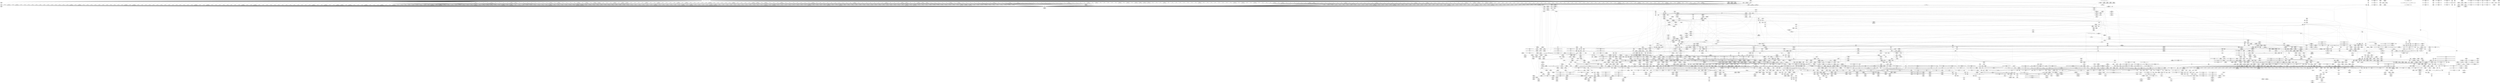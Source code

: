 digraph {
	CE0x3faf0e0 [shape=record,shape=Mrecord,label="{CE0x3faf0e0|720:_i32,_1216:_i8*,_:_CRE_152,153_}"]
	CE0x4154280 [shape=record,shape=Mrecord,label="{CE0x4154280|_ret_void,_!dbg_!27720|./arch/x86/include/asm/preempt.h,78|*SummSink*}"]
	CE0x408a550 [shape=record,shape=Mrecord,label="{CE0x408a550|rcu_read_unlock:tmp4|include/linux/rcupdate.h,933|*SummSource*}"]
	CE0x3fbfc00 [shape=record,shape=Mrecord,label="{CE0x3fbfc00|selinux_nlmsg_perm:sk_protocol|security/selinux/hooks.c,4729|*SummSink*}"]
	CE0x3fe09f0 [shape=record,shape=Mrecord,label="{CE0x3fe09f0|720:_i32,_1216:_i8*,_:_CRE_395,396_}"]
	CE0x401d050 [shape=record,shape=Mrecord,label="{CE0x401d050|selinux_netlink_send:tmp5|security/selinux/hooks.c,5070|*SummSource*}"]
	CE0x407f400 [shape=record,shape=Mrecord,label="{CE0x407f400|i64_9|*Constant*}"]
	CE0x3fc7cf0 [shape=record,shape=Mrecord,label="{CE0x3fc7cf0|cred_sid:tmp4|*LoadInst*|security/selinux/hooks.c,196|*SummSource*}"]
	CE0x40f0eb0 [shape=record,shape=Mrecord,label="{CE0x40f0eb0|i32_883|*Constant*|*SummSink*}"]
	CE0x3ff9e30 [shape=record,shape=Mrecord,label="{CE0x3ff9e30|720:_i32,_1216:_i8*,_:_CRE_826,827_}"]
	CE0x404fe50 [shape=record,shape=Mrecord,label="{CE0x404fe50|GLOBAL:sock_has_perm|*Constant*|*SummSource*}"]
	CE0x4094ec0 [shape=record,shape=Mrecord,label="{CE0x4094ec0|__rcu_read_lock:tmp1|*SummSource*}"]
	CE0x41881b0 [shape=record,shape=Mrecord,label="{CE0x41881b0|__preempt_count_add:tmp2}"]
	CE0x40267e0 [shape=record,shape=Mrecord,label="{CE0x40267e0|selinux_nlmsg_perm:sk|Function::selinux_nlmsg_perm&Arg::sk::}"]
	CE0x4155550 [shape=record,shape=Mrecord,label="{CE0x4155550|__preempt_count_sub:entry}"]
	CE0x3fb9a50 [shape=record,shape=Mrecord,label="{CE0x3fb9a50|720:_i32,_1216:_i8*,_:_CRE_29,30_}"]
	CE0x40d1640 [shape=record,shape=Mrecord,label="{CE0x40d1640|_call_void_rcu_read_unlock()_#10,_!dbg_!27748|security/selinux/hooks.c,209}"]
	CE0x40878b0 [shape=record,shape=Mrecord,label="{CE0x40878b0|_ret_void,_!dbg_!27735|include/linux/rcupdate.h,884|*SummSource*}"]
	CE0x416f9b0 [shape=record,shape=Mrecord,label="{CE0x416f9b0|_call_void_lock_release(%struct.lockdep_map*_%map,_i32_1,_i64_ptrtoint_(i8*_blockaddress(_rcu_lock_release,_%__here)_to_i64))_#10,_!dbg_!27716|include/linux/rcupdate.h,423|*SummSource*}"]
	CE0x40b9790 [shape=record,shape=Mrecord,label="{CE0x40b9790|i64*_getelementptr_inbounds_(_6_x_i64_,_6_x_i64_*___llvm_gcov_ctr327,_i64_0,_i64_5)|*Constant*|*SummSink*}"]
	CE0x40c8440 [shape=record,shape=Mrecord,label="{CE0x40c8440|rcu_read_unlock:tmp5|include/linux/rcupdate.h,933|*SummSource*}"]
	CE0x405ce90 [shape=record,shape=Mrecord,label="{CE0x405ce90|GLOBAL:__llvm_gcov_ctr325|Global_var:__llvm_gcov_ctr325|*SummSource*}"]
	CE0x4025e50 [shape=record,shape=Mrecord,label="{CE0x4025e50|GLOBAL:selinux_nlmsg_perm|*Constant*|*SummSource*}"]
	CE0x407a470 [shape=record,shape=Mrecord,label="{CE0x407a470|sock_has_perm:tmp12|security/selinux/hooks.c,3970|*SummSink*}"]
	CE0x3ff30f0 [shape=record,shape=Mrecord,label="{CE0x3ff30f0|720:_i32,_1216:_i8*,_:_CRE_680,681_}"]
	CE0x4161d60 [shape=record,shape=Mrecord,label="{CE0x4161d60|i64*_getelementptr_inbounds_(_4_x_i64_,_4_x_i64_*___llvm_gcov_ctr133,_i64_0,_i64_1)|*Constant*|*SummSink*}"]
	CE0x3ffcee0 [shape=record,shape=Mrecord,label="{CE0x3ffcee0|720:_i32,_1216:_i8*,_:_CRE_867,868_}"]
	CE0x40c7fb0 [shape=record,shape=Mrecord,label="{CE0x40c7fb0|rcu_read_lock:tmp2|*SummSink*}"]
	CE0x3fd47e0 [shape=record,shape=Mrecord,label="{CE0x3fd47e0|720:_i32,_1216:_i8*,_:_CRE_414,415_}"]
	CE0x4082d30 [shape=record,shape=Mrecord,label="{CE0x4082d30|selinux_nlmsg_perm:tmp42|security/selinux/hooks.c,4737|*SummSink*}"]
	CE0x40f1d80 [shape=record,shape=Mrecord,label="{CE0x40f1d80|i64*_getelementptr_inbounds_(_11_x_i64_,_11_x_i64_*___llvm_gcov_ctr127,_i64_0,_i64_9)|*Constant*|*SummSink*}"]
	CE0x40b3320 [shape=record,shape=Mrecord,label="{CE0x40b3320|rcu_read_lock:tmp22|include/linux/rcupdate.h,884|*SummSink*}"]
	CE0x3fd27b0 [shape=record,shape=Mrecord,label="{CE0x3fd27b0|720:_i32,_1216:_i8*,_:_CRE_251,252_}"]
	CE0x403dbe0 [shape=record,shape=Mrecord,label="{CE0x403dbe0|i8_1|*Constant*|*SummSink*}"]
	CE0x404c640 [shape=record,shape=Mrecord,label="{CE0x404c640|i32_9|*Constant*|*SummSink*}"]
	CE0x40d0ee0 [shape=record,shape=Mrecord,label="{CE0x40d0ee0|_ret_i32_%tmp6,_!dbg_!27716|security/selinux/hooks.c,197}"]
	CE0x4015af0 [shape=record,shape=Mrecord,label="{CE0x4015af0|0:_i32,_:_SCRE:_elem_0:default:}"]
	CE0x40c5d80 [shape=record,shape=Mrecord,label="{CE0x40c5d80|GLOBAL:rcu_lock_acquire|*Constant*}"]
	CE0x403a5d0 [shape=record,shape=Mrecord,label="{CE0x403a5d0|task_sid:tmp17|security/selinux/hooks.c,208|*SummSource*}"]
	CE0x3fc2100 [shape=record,shape=Mrecord,label="{CE0x3fc2100|selinux_nlmsg_perm:call|security/selinux/hooks.c,4721|*SummSink*}"]
	CE0x401cc60 [shape=record,shape=Mrecord,label="{CE0x401cc60|selinux_netlink_send:tmp4|security/selinux/hooks.c,5070|*SummSink*}"]
	CE0x4007a20 [shape=record,shape=Mrecord,label="{CE0x4007a20|selinux_nlmsg_perm:if.then|*SummSink*}"]
	CE0x3ff95e0 [shape=record,shape=Mrecord,label="{CE0x3ff95e0|720:_i32,_1216:_i8*,_:_CRE_819,820_}"]
	CE0x404b0a0 [shape=record,shape=Mrecord,label="{CE0x404b0a0|task_sid:call|security/selinux/hooks.c,208|*SummSource*}"]
	CE0x403ebc0 [shape=record,shape=Mrecord,label="{CE0x403ebc0|task_sid:tmp22|security/selinux/hooks.c,208}"]
	CE0x4005c00 [shape=record,shape=Mrecord,label="{CE0x4005c00|16:_i32,_24:_i16,_:_CRE_8,16_|*MultipleSource*|*LoadInst*|security/selinux/hooks.c,4715|security/selinux/hooks.c,4715|security/selinux/hooks.c,4723}"]
	CE0x400e830 [shape=record,shape=Mrecord,label="{CE0x400e830|GLOBAL:__rcu_read_unlock|*Constant*|*SummSource*}"]
	CE0x40c2f60 [shape=record,shape=Mrecord,label="{CE0x40c2f60|i64*_getelementptr_inbounds_(_2_x_i64_,_2_x_i64_*___llvm_gcov_ctr131,_i64_0,_i64_1)|*Constant*}"]
	CE0x407ed50 [shape=record,shape=Mrecord,label="{CE0x407ed50|i64_8|*Constant*}"]
	CE0x3fdda10 [shape=record,shape=Mrecord,label="{CE0x3fdda10|720:_i32,_1216:_i8*,_:_CRE_354,355_}"]
	CE0x4179c40 [shape=record,shape=Mrecord,label="{CE0x4179c40|_call_void_mcount()_#3|*SummSink*}"]
	CE0x4170710 [shape=record,shape=Mrecord,label="{CE0x4170710|__rcu_read_unlock:tmp6|include/linux/rcupdate.h,245|*SummSink*}"]
	CE0x3ffdac0 [shape=record,shape=Mrecord,label="{CE0x3ffdac0|720:_i32,_1216:_i8*,_:_CRE_877,878_}"]
	CE0x40501e0 [shape=record,shape=Mrecord,label="{CE0x40501e0|sock_has_perm:entry}"]
	CE0x405e320 [shape=record,shape=Mrecord,label="{CE0x405e320|sock_has_perm:if.then|*SummSource*}"]
	CE0x3fadcd0 [shape=record,shape=Mrecord,label="{CE0x3fadcd0|720:_i32,_1216:_i8*,_:_CRE_224,225_}"]
	CE0x405c880 [shape=record,shape=Mrecord,label="{CE0x405c880|selinux_nlmsg_perm:if.then12|*SummSink*}"]
	CE0x3fcf940 [shape=record,shape=Mrecord,label="{CE0x3fcf940|720:_i32,_1216:_i8*,_:_CRE_67,68_}"]
	CE0x4166d70 [shape=record,shape=Mrecord,label="{CE0x4166d70|__rcu_read_unlock:do.body|*SummSource*}"]
	CE0x4040650 [shape=record,shape=Mrecord,label="{CE0x4040650|i64*_getelementptr_inbounds_(_13_x_i64_,_13_x_i64_*___llvm_gcov_ctr126,_i64_0,_i64_11)|*Constant*|*SummSource*}"]
	CE0x3fa8ad0 [shape=record,shape=Mrecord,label="{CE0x3fa8ad0|selinux_netlink_send:return|*SummSink*}"]
	CE0x3ff4060 [shape=record,shape=Mrecord,label="{CE0x3ff4060|720:_i32,_1216:_i8*,_:_CRE_693,694_}"]
	CE0x40bf600 [shape=record,shape=Mrecord,label="{CE0x40bf600|task_sid:tmp11|security/selinux/hooks.c,208}"]
	CE0x4056560 [shape=record,shape=Mrecord,label="{CE0x4056560|COLLAPSED:_GCMRE___llvm_gcov_ctr325_internal_global_20_x_i64_zeroinitializer:_elem_0:default:}"]
	CE0x3fc27d0 [shape=record,shape=Mrecord,label="{CE0x3fc27d0|nlmsg_hdr:tmp2|*SummSource*}"]
	CE0x400c510 [shape=record,shape=Mrecord,label="{CE0x400c510|selinux_nlmsg_perm:tmp5|security/selinux/hooks.c,4717|*SummSink*}"]
	CE0x4193a40 [shape=record,shape=Mrecord,label="{CE0x4193a40|__preempt_count_add:tmp1|*SummSink*}"]
	CE0x3fdd1d0 [shape=record,shape=Mrecord,label="{CE0x3fdd1d0|720:_i32,_1216:_i8*,_:_CRE_328,336_|Function::selinux_netlink_send&Arg::sk::}"]
	CE0x3fb6990 [shape=record,shape=Mrecord,label="{CE0x3fb6990|selinux_nlmsg_perm:bf.clear|security/selinux/hooks.c,4729|*SummSink*}"]
	CE0x4050610 [shape=record,shape=Mrecord,label="{CE0x4050610|sock_has_perm:task|Function::sock_has_perm&Arg::task::}"]
	CE0x414cfc0 [shape=record,shape=Mrecord,label="{CE0x414cfc0|_call_void_lock_acquire(%struct.lockdep_map*_%map,_i32_0,_i32_0,_i32_2,_i32_0,_%struct.lockdep_map*_null,_i64_ptrtoint_(i8*_blockaddress(_rcu_lock_acquire,_%__here)_to_i64))_#10,_!dbg_!27716|include/linux/rcupdate.h,418|*SummSource*}"]
	CE0x3f9e050 [shape=record,shape=Mrecord,label="{CE0x3f9e050|720:_i32,_1216:_i8*,_:_CRE_209,210_}"]
	CE0x402b220 [shape=record,shape=Mrecord,label="{CE0x402b220|selinux_nlmsg_perm:tmp13|security/selinux/hooks.c,4724|*SummSink*}"]
	CE0x3ffaed0 [shape=record,shape=Mrecord,label="{CE0x3ffaed0|720:_i32,_1216:_i8*,_:_CRE_840,841_}"]
	CE0x4006430 [shape=record,shape=Mrecord,label="{CE0x4006430|selinux_nlmsg_perm:tmp29|security/selinux/hooks.c,4730|*SummSink*}"]
	CE0x4081520 [shape=record,shape=Mrecord,label="{CE0x4081520|i64*_getelementptr_inbounds_(_20_x_i64_,_20_x_i64_*___llvm_gcov_ctr325,_i64_0,_i64_16)|*Constant*|*SummSource*}"]
	CE0x4094660 [shape=record,shape=Mrecord,label="{CE0x4094660|i64_ptrtoint_(i8*_blockaddress(_rcu_lock_acquire,_%__here)_to_i64)|*Constant*|*SummSource*}"]
	CE0x4014a50 [shape=record,shape=Mrecord,label="{CE0x4014a50|selinux_nlmsg_perm:conv|security/selinux/hooks.c,4729|*SummSink*}"]
	CE0x3fd1d00 [shape=record,shape=Mrecord,label="{CE0x3fd1d00|720:_i32,_1216:_i8*,_:_CRE_242,243_}"]
	CE0x3fd96c0 [shape=record,shape=Mrecord,label="{CE0x3fd96c0|720:_i32,_1216:_i8*,_:_CRE_567,568_}"]
	CE0x40092e0 [shape=record,shape=Mrecord,label="{CE0x40092e0|selinux_nlmsg_perm:if.end|*SummSource*}"]
	CE0x3fb8e90 [shape=record,shape=Mrecord,label="{CE0x3fb8e90|selinux_netlink_send:if.end|*SummSink*}"]
	CE0x40522c0 [shape=record,shape=Mrecord,label="{CE0x40522c0|i64*_getelementptr_inbounds_(_20_x_i64_,_20_x_i64_*___llvm_gcov_ctr325,_i64_0,_i64_13)|*Constant*}"]
	CE0x400bd80 [shape=record,shape=Mrecord,label="{CE0x400bd80|sock_has_perm:sk_security|security/selinux/hooks.c,3964|*SummSink*}"]
	CE0x40bac50 [shape=record,shape=Mrecord,label="{CE0x40bac50|_call_void_mcount()_#3|*SummSource*}"]
	CE0x5175da0 [shape=record,shape=Mrecord,label="{CE0x5175da0|720:_i32,_1216:_i8*,_:_CRE_18,19_|Function::selinux_netlink_send&Arg::sk::}"]
	CE0x3fd0e80 [shape=record,shape=Mrecord,label="{CE0x3fd0e80|720:_i32,_1216:_i8*,_:_CRE_117,118_}"]
	CE0x407fe50 [shape=record,shape=Mrecord,label="{CE0x407fe50|selinux_nlmsg_perm:tmp25|security/selinux/hooks.c,4730|*SummSource*}"]
	CE0x4045320 [shape=record,shape=Mrecord,label="{CE0x4045320|sock_has_perm:sclass|security/selinux/hooks.c,3976|*SummSink*}"]
	CE0x40539c0 [shape=record,shape=Mrecord,label="{CE0x40539c0|selinux_nlmsg_perm:err.1|*SummSink*}"]
	CE0x3fd8ae0 [shape=record,shape=Mrecord,label="{CE0x3fd8ae0|720:_i32,_1216:_i8*,_:_CRE_557,558_}"]
	CE0x408aae0 [shape=record,shape=Mrecord,label="{CE0x408aae0|__preempt_count_add:val|Function::__preempt_count_add&Arg::val::|*SummSource*}"]
	CE0x40eca60 [shape=record,shape=Mrecord,label="{CE0x40eca60|rcu_read_lock:tmp12|include/linux/rcupdate.h,882|*SummSink*}"]
	CE0x3fb68b0 [shape=record,shape=Mrecord,label="{CE0x3fb68b0|selinux_nlmsg_perm:bf.clear|security/selinux/hooks.c,4729}"]
	CE0x4170590 [shape=record,shape=Mrecord,label="{CE0x4170590|__rcu_read_unlock:tmp6|include/linux/rcupdate.h,245|*SummSource*}"]
	CE0x4167a00 [shape=record,shape=Mrecord,label="{CE0x4167a00|rcu_lock_release:tmp4|include/linux/rcupdate.h,423}"]
	CE0x404cc20 [shape=record,shape=Mrecord,label="{CE0x404cc20|_ret_%struct.task_struct*_%tmp4,_!dbg_!27714|./arch/x86/include/asm/current.h,14}"]
	CE0x40d3150 [shape=record,shape=Mrecord,label="{CE0x40d3150|_call_void_asm_sideeffect_,_memory_,_dirflag_,_fpsr_,_flags_()_#3,_!dbg_!27714,_!srcloc_!27715|include/linux/rcupdate.h,239|*SummSink*}"]
	CE0x40134c0 [shape=record,shape=Mrecord,label="{CE0x40134c0|rcu_read_lock:tmp4|include/linux/rcupdate.h,882|*SummSink*}"]
	CE0x40bb7d0 [shape=record,shape=Mrecord,label="{CE0x40bb7d0|task_sid:call3|security/selinux/hooks.c,208|*SummSink*}"]
	CE0x4147d40 [shape=record,shape=Mrecord,label="{CE0x4147d40|rcu_lock_acquire:tmp7|*SummSink*}"]
	CE0x4090700 [shape=record,shape=Mrecord,label="{CE0x4090700|rcu_read_unlock:tmp}"]
	CE0x4093d40 [shape=record,shape=Mrecord,label="{CE0x4093d40|%struct.lockdep_map*_null|*Constant*}"]
	CE0x4056c00 [shape=record,shape=Mrecord,label="{CE0x4056c00|i32_1|*Constant*|*SummSink*}"]
	CE0x40c22f0 [shape=record,shape=Mrecord,label="{CE0x40c22f0|i64_5|*Constant*}"]
	CE0x401e340 [shape=record,shape=Mrecord,label="{CE0x401e340|selinux_nlmsg_perm:tmp15|security/selinux/hooks.c,4724}"]
	CE0x400aa00 [shape=record,shape=Mrecord,label="{CE0x400aa00|selinux_nlmsg_perm:tmp2|*LoadInst*|security/selinux/hooks.c,4715|*SummSource*}"]
	CE0x3fc8080 [shape=record,shape=Mrecord,label="{CE0x3fc8080|sock_has_perm:ad|security/selinux/hooks.c, 3965}"]
	CE0x4144d80 [shape=record,shape=Mrecord,label="{CE0x4144d80|__preempt_count_add:bb}"]
	CE0x402b000 [shape=record,shape=Mrecord,label="{CE0x402b000|selinux_nlmsg_perm:tobool|security/selinux/hooks.c,4724|*SummSink*}"]
	CE0x3fc2760 [shape=record,shape=Mrecord,label="{CE0x3fc2760|nlmsg_hdr:tmp2}"]
	CE0x4152d80 [shape=record,shape=Mrecord,label="{CE0x4152d80|GLOBAL:__preempt_count|Global_var:__preempt_count|*SummSource*}"]
	CE0x40af4b0 [shape=record,shape=Mrecord,label="{CE0x40af4b0|i64*_getelementptr_inbounds_(_13_x_i64_,_13_x_i64_*___llvm_gcov_ctr126,_i64_0,_i64_0)|*Constant*|*SummSource*}"]
	CE0x3fc60a0 [shape=record,shape=Mrecord,label="{CE0x3fc60a0|720:_i32,_1216:_i8*,_:_CRE_144,145_}"]
	CE0x401dd00 [shape=record,shape=Mrecord,label="{CE0x401dd00|selinux_nlmsg_perm:tmp13|security/selinux/hooks.c,4724}"]
	CE0x403f210 [shape=record,shape=Mrecord,label="{CE0x403f210|task_sid:tmp23|security/selinux/hooks.c,208}"]
	CE0x4092780 [shape=record,shape=Mrecord,label="{CE0x4092780|_call_void_asm_sideeffect_,_memory_,_dirflag_,_fpsr_,_flags_()_#3,_!dbg_!27714,_!srcloc_!27715|include/linux/rcupdate.h,239|*SummSource*}"]
	CE0x414cb40 [shape=record,shape=Mrecord,label="{CE0x414cb40|void_(i32*,_i32,_i32*)*_asm_addl_$1,_%gs:$0_,_*m,ri,*m,_dirflag_,_fpsr_,_flags_|*SummSink*}"]
	CE0x3f9d5a0 [shape=record,shape=Mrecord,label="{CE0x3f9d5a0|720:_i32,_1216:_i8*,_:_CRE_200,201_}"]
	CE0x3fcd4a0 [shape=record,shape=Mrecord,label="{CE0x3fcd4a0|i32_16|*Constant*|*SummSource*}"]
	CE0x400e9c0 [shape=record,shape=Mrecord,label="{CE0x400e9c0|__rcu_read_unlock:entry|*SummSource*}"]
	CE0x400b9f0 [shape=record,shape=Mrecord,label="{CE0x400b9f0|i32_9|*Constant*}"]
	CE0x40ca7e0 [shape=record,shape=Mrecord,label="{CE0x40ca7e0|cred_sid:tmp|*SummSource*}"]
	CE0x416bce0 [shape=record,shape=Mrecord,label="{CE0x416bce0|__preempt_count_sub:do.end|*SummSink*}"]
	CE0x3fb0180 [shape=record,shape=Mrecord,label="{CE0x3fb0180|720:_i32,_1216:_i8*,_:_CRE_166,167_}"]
	CE0x4045160 [shape=record,shape=Mrecord,label="{CE0x4045160|sock_has_perm:tmp17|security/selinux/hooks.c,3976}"]
	CE0x3fca2e0 [shape=record,shape=Mrecord,label="{CE0x3fca2e0|720:_i32,_1216:_i8*,_:_CRE_87,88_}"]
	CE0x4093ea0 [shape=record,shape=Mrecord,label="{CE0x4093ea0|i64*_getelementptr_inbounds_(_4_x_i64_,_4_x_i64_*___llvm_gcov_ctr130,_i64_0,_i64_3)|*Constant*}"]
	CE0x3ff9f60 [shape=record,shape=Mrecord,label="{CE0x3ff9f60|720:_i32,_1216:_i8*,_:_CRE_827,828_}"]
	CE0x40d2cf0 [shape=record,shape=Mrecord,label="{CE0x40d2cf0|rcu_lock_acquire:entry}"]
	CE0x3ff1470 [shape=record,shape=Mrecord,label="{CE0x3ff1470|720:_i32,_1216:_i8*,_:_CRE_656,657_}"]
	CE0x3fdf360 [shape=record,shape=Mrecord,label="{CE0x3fdf360|720:_i32,_1216:_i8*,_:_CRE_376,377_}"]
	CE0x4051c10 [shape=record,shape=Mrecord,label="{CE0x4051c10|selinux_nlmsg_perm:err.0|*SummSource*}"]
	CE0x4047620 [shape=record,shape=Mrecord,label="{CE0x4047620|sock_has_perm:tmp14|security/selinux/hooks.c,3972}"]
	CE0x3fd60e0 [shape=record,shape=Mrecord,label="{CE0x3fd60e0|720:_i32,_1216:_i8*,_:_CRE_464,468_|Function::selinux_netlink_send&Arg::sk::}"]
	CE0x3fd9a50 [shape=record,shape=Mrecord,label="{CE0x3fd9a50|720:_i32,_1216:_i8*,_:_CRE_570,571_}"]
	CE0x4031620 [shape=record,shape=Mrecord,label="{CE0x4031620|selinux_nlmsg_perm:out|*SummSource*}"]
	CE0x4096ac0 [shape=record,shape=Mrecord,label="{CE0x4096ac0|rcu_lock_acquire:__here}"]
	CE0x3fad810 [shape=record,shape=Mrecord,label="{CE0x3fad810|720:_i32,_1216:_i8*,_:_CRE_220,221_}"]
	CE0x3fd3e90 [shape=record,shape=Mrecord,label="{CE0x3fd3e90|720:_i32,_1216:_i8*,_:_CRE_131,132_}"]
	CE0x40b2c90 [shape=record,shape=Mrecord,label="{CE0x40b2c90|rcu_read_lock:tmp22|include/linux/rcupdate.h,884}"]
	CE0x3fc7de0 [shape=record,shape=Mrecord,label="{CE0x3fc7de0|i32_1|*Constant*}"]
	CE0x41668e0 [shape=record,shape=Mrecord,label="{CE0x41668e0|__rcu_read_unlock:do.body}"]
	CE0x4040320 [shape=record,shape=Mrecord,label="{CE0x4040320|task_sid:tmp25|security/selinux/hooks.c,208}"]
	CE0x4187b50 [shape=record,shape=Mrecord,label="{CE0x4187b50|__preempt_count_sub:bb}"]
	CE0x415b7a0 [shape=record,shape=Mrecord,label="{CE0x415b7a0|_call_void_mcount()_#3|*SummSource*}"]
	CE0x403b180 [shape=record,shape=Mrecord,label="{CE0x403b180|i8*_getelementptr_inbounds_(_25_x_i8_,_25_x_i8_*_.str3,_i32_0,_i32_0)|*Constant*}"]
	CE0x3f9d6d0 [shape=record,shape=Mrecord,label="{CE0x3f9d6d0|720:_i32,_1216:_i8*,_:_CRE_201,202_}"]
	CE0x40c72c0 [shape=record,shape=Mrecord,label="{CE0x40c72c0|GLOBAL:__llvm_gcov_ctr126|Global_var:__llvm_gcov_ctr126|*SummSource*}"]
	CE0x40c7f40 [shape=record,shape=Mrecord,label="{CE0x40c7f40|rcu_read_lock:tmp2|*SummSource*}"]
	CE0x3ffa680 [shape=record,shape=Mrecord,label="{CE0x3ffa680|720:_i32,_1216:_i8*,_:_CRE_833,834_}"]
	CE0x40084a0 [shape=record,shape=Mrecord,label="{CE0x40084a0|%struct.task_struct*_(%struct.task_struct**)*_asm_movq_%gs:$_1:P_,$0_,_r,im,_dirflag_,_fpsr_,_flags_|*SummSource*}"]
	CE0x41689d0 [shape=record,shape=Mrecord,label="{CE0x41689d0|__rcu_read_unlock:tmp3|*SummSource*}"]
	"CONST[source:0(mediator),value:2(dynamic)][purpose:{object}][SnkIdx:2]"
	CE0x4163fa0 [shape=record,shape=Mrecord,label="{CE0x4163fa0|__rcu_read_lock:bb}"]
	CE0x40540f0 [shape=record,shape=Mrecord,label="{CE0x40540f0|selinux_nlmsg_perm:cmp15|security/selinux/hooks.c,4735|*SummSource*}"]
	CE0x40853e0 [shape=record,shape=Mrecord,label="{CE0x40853e0|selinux_nlmsg_perm:call20|security/selinux/hooks.c,4740|*SummSink*}"]
	CE0x40a8750 [shape=record,shape=Mrecord,label="{CE0x40a8750|rcu_read_unlock:tmp20|include/linux/rcupdate.h,933|*SummSource*}"]
	CE0x40005d0 [shape=record,shape=Mrecord,label="{CE0x40005d0|720:_i32,_1216:_i8*,_:_CRE_1032,1040_|Function::selinux_netlink_send&Arg::sk::}"]
	CE0x4170520 [shape=record,shape=Mrecord,label="{CE0x4170520|__rcu_read_unlock:tmp6|include/linux/rcupdate.h,245}"]
	CE0x3ff5230 [shape=record,shape=Mrecord,label="{CE0x3ff5230|720:_i32,_1216:_i8*,_:_CRE_708,709_}"]
	CE0x3ff3480 [shape=record,shape=Mrecord,label="{CE0x3ff3480|720:_i32,_1216:_i8*,_:_CRE_683,684_}"]
	CE0x405e8c0 [shape=record,shape=Mrecord,label="{CE0x405e8c0|selinux_nlmsg_perm:tmp6|security/selinux/hooks.c,4717|*SummSink*}"]
	CE0x4059290 [shape=record,shape=Mrecord,label="{CE0x4059290|i64*_getelementptr_inbounds_(_2_x_i64_,_2_x_i64_*___llvm_gcov_ctr98,_i64_0,_i64_0)|*Constant*}"]
	CE0x3fbc500 [shape=record,shape=Mrecord,label="{CE0x3fbc500|720:_i32,_1216:_i8*,_:_CRE_136,137_}"]
	CE0x40b8610 [shape=record,shape=Mrecord,label="{CE0x40b8610|avc_has_perm:requested|Function::avc_has_perm&Arg::requested::|*SummSink*}"]
	CE0x3fd83c0 [shape=record,shape=Mrecord,label="{CE0x3fd83c0|720:_i32,_1216:_i8*,_:_CRE_551,552_}"]
	CE0x3fe1110 [shape=record,shape=Mrecord,label="{CE0x3fe1110|720:_i32,_1216:_i8*,_:_CRE_401,402_}"]
	CE0x404baa0 [shape=record,shape=Mrecord,label="{CE0x404baa0|i64_6|*Constant*|*SummSource*}"]
	CE0x3fcad70 [shape=record,shape=Mrecord,label="{CE0x3fcad70|720:_i32,_1216:_i8*,_:_CRE_70,71_}"]
	CE0x414a170 [shape=record,shape=Mrecord,label="{CE0x414a170|__preempt_count_add:do.end|*SummSource*}"]
	CE0x3ff9710 [shape=record,shape=Mrecord,label="{CE0x3ff9710|720:_i32,_1216:_i8*,_:_CRE_820,821_}"]
	CE0x401c9a0 [shape=record,shape=Mrecord,label="{CE0x401c9a0|selinux_netlink_send:tmp2|security/selinux/hooks.c,5070|*SummSink*}"]
	CE0x40805f0 [shape=record,shape=Mrecord,label="{CE0x40805f0|selinux_nlmsg_perm:tmp38|security/selinux/hooks.c,4735|*SummSink*}"]
	CE0x3fe02d0 [shape=record,shape=Mrecord,label="{CE0x3fe02d0|720:_i32,_1216:_i8*,_:_CRE_389,390_}"]
	CE0x416e340 [shape=record,shape=Mrecord,label="{CE0x416e340|__preempt_count_add:tmp4|./arch/x86/include/asm/preempt.h,72}"]
	CE0x414fd10 [shape=record,shape=Mrecord,label="{CE0x414fd10|rcu_lock_release:tmp7|*SummSink*}"]
	CE0x4003810 [shape=record,shape=Mrecord,label="{CE0x4003810|720:_i32,_1216:_i8*,_:_CRE_1212,1216_|Function::selinux_netlink_send&Arg::sk::}"]
	CE0x3fb4400 [shape=record,shape=Mrecord,label="{CE0x3fb4400|720:_i32,_1216:_i8*,_:_CRE_74,75_}"]
	CE0x403e770 [shape=record,shape=Mrecord,label="{CE0x403e770|task_sid:tmp20|security/selinux/hooks.c,208}"]
	CE0x4039de0 [shape=record,shape=Mrecord,label="{CE0x4039de0|task_sid:tmp17|security/selinux/hooks.c,208}"]
	CE0x3fdefd0 [shape=record,shape=Mrecord,label="{CE0x3fdefd0|720:_i32,_1216:_i8*,_:_CRE_373,374_}"]
	CE0x3fcbae0 [shape=record,shape=Mrecord,label="{CE0x3fcbae0|selinux_nlmsg_perm:tmp8|security/selinux/hooks.c,4717|*SummSource*}"]
	CE0x40cd8e0 [shape=record,shape=Mrecord,label="{CE0x40cd8e0|task_sid:tmp11|security/selinux/hooks.c,208|*SummSink*}"]
	CE0x3fd8030 [shape=record,shape=Mrecord,label="{CE0x3fd8030|720:_i32,_1216:_i8*,_:_CRE_548,549_}"]
	CE0x407d040 [shape=record,shape=Mrecord,label="{CE0x407d040|__preempt_count_add:entry|*SummSink*}"]
	CE0x4097770 [shape=record,shape=Mrecord,label="{CE0x4097770|rcu_read_unlock:tmp9|include/linux/rcupdate.h,933}"]
	CE0x3fc5f70 [shape=record,shape=Mrecord,label="{CE0x3fc5f70|720:_i32,_1216:_i8*,_:_CRE_143,144_}"]
	CE0x40c2be0 [shape=record,shape=Mrecord,label="{CE0x40c2be0|task_sid:tmp5|security/selinux/hooks.c,208}"]
	CE0x4057a40 [shape=record,shape=Mrecord,label="{CE0x4057a40|i32_59|*Constant*}"]
	CE0x4046c30 [shape=record,shape=Mrecord,label="{CE0x4046c30|8:_%struct.sock*,_:_SCME_38,39_}"]
	CE0x40d74e0 [shape=record,shape=Mrecord,label="{CE0x40d74e0|i64*_getelementptr_inbounds_(_11_x_i64_,_11_x_i64_*___llvm_gcov_ctr132,_i64_0,_i64_8)|*Constant*}"]
	CE0x40cf4c0 [shape=record,shape=Mrecord,label="{CE0x40cf4c0|i64*_getelementptr_inbounds_(_13_x_i64_,_13_x_i64_*___llvm_gcov_ctr126,_i64_0,_i64_12)|*Constant*|*SummSource*}"]
	CE0x3ff0e20 [shape=record,shape=Mrecord,label="{CE0x3ff0e20|720:_i32,_1216:_i8*,_:_CRE_650,651_}"]
	CE0x3fc82f0 [shape=record,shape=Mrecord,label="{CE0x3fc82f0|GLOBAL:cap_netlink_send|*Constant*|*SummSink*}"]
	CE0x3fbb910 [shape=record,shape=Mrecord,label="{CE0x3fbb910|720:_i32,_1216:_i8*,_:_CRE_120,121_}"]
	CE0x400a2c0 [shape=record,shape=Mrecord,label="{CE0x400a2c0|selinux_nlmsg_perm:if.end13}"]
	CE0x41632d0 [shape=record,shape=Mrecord,label="{CE0x41632d0|rcu_lock_release:bb|*SummSink*}"]
	CE0x3fd3c60 [shape=record,shape=Mrecord,label="{CE0x3fd3c60|720:_i32,_1216:_i8*,_:_CRE_129,130_}"]
	CE0x40568b0 [shape=record,shape=Mrecord,label="{CE0x40568b0|nlmsg_hdr:data|include/linux/netlink.h,15|*SummSource*}"]
	CE0x3fdb6d0 [shape=record,shape=Mrecord,label="{CE0x3fdb6d0|720:_i32,_1216:_i8*,_:_CRE_594,595_}"]
	CE0x407f470 [shape=record,shape=Mrecord,label="{CE0x407f470|i64_9|*Constant*|*SummSource*}"]
	CE0x4153790 [shape=record,shape=Mrecord,label="{CE0x4153790|__preempt_count_add:tmp5|./arch/x86/include/asm/preempt.h,72|*SummSource*}"]
	CE0x3fd8290 [shape=record,shape=Mrecord,label="{CE0x3fd8290|720:_i32,_1216:_i8*,_:_CRE_550,551_}"]
	CE0x4043f30 [shape=record,shape=Mrecord,label="{CE0x4043f30|sock_has_perm:sid5|security/selinux/hooks.c,3976}"]
	CE0x4054430 [shape=record,shape=Mrecord,label="{CE0x4054430|selinux_nlmsg_perm:cmp15|security/selinux/hooks.c,4735}"]
	CE0x40d2670 [shape=record,shape=Mrecord,label="{CE0x40d2670|rcu_read_lock:if.end}"]
	CE0x4039860 [shape=record,shape=Mrecord,label="{CE0x4039860|task_sid:tmp14|security/selinux/hooks.c,208|*SummSource*}"]
	CE0x4044b90 [shape=record,shape=Mrecord,label="{CE0x4044b90|sock_has_perm:tmp16|security/selinux/hooks.c,3976|*SummSink*}"]
	CE0x4030d80 [shape=record,shape=Mrecord,label="{CE0x4030d80|__rcu_read_lock:tmp}"]
	"CONST[source:0(mediator),value:0(static)][purpose:{operation}][SnkIdx:3]"
	CE0x407dd00 [shape=record,shape=Mrecord,label="{CE0x407dd00|sock_has_perm:cleanup}"]
	CE0x40543c0 [shape=record,shape=Mrecord,label="{CE0x40543c0|i64_14|*Constant*}"]
	CE0x404dd10 [shape=record,shape=Mrecord,label="{CE0x404dd10|_ret_i32_%retval.0,_!dbg_!27740|security/selinux/hooks.c,3977|*SummSource*}"]
	CE0x3fd8d40 [shape=record,shape=Mrecord,label="{CE0x3fd8d40|720:_i32,_1216:_i8*,_:_CRE_559,560_}"]
	CE0x40943d0 [shape=record,shape=Mrecord,label="{CE0x40943d0|%struct.lockdep_map*_null|*Constant*|*SummSink*}"]
	CE0x40bfec0 [shape=record,shape=Mrecord,label="{CE0x40bfec0|sock_has_perm:tmp3|security/selinux/hooks.c,3964|*SummSink*}"]
	CE0x40829a0 [shape=record,shape=Mrecord,label="{CE0x40829a0|selinux_nlmsg_perm:tmp42|security/selinux/hooks.c,4737}"]
	CE0x40ee270 [shape=record,shape=Mrecord,label="{CE0x40ee270|rcu_read_lock:tmp13|include/linux/rcupdate.h,882|*SummSink*}"]
	CE0x40f2b90 [shape=record,shape=Mrecord,label="{CE0x40f2b90|rcu_read_lock:tmp18|include/linux/rcupdate.h,882}"]
	CE0x40409b0 [shape=record,shape=Mrecord,label="{CE0x40409b0|task_sid:tmp26|security/selinux/hooks.c,208}"]
	CE0x4039790 [shape=record,shape=Mrecord,label="{CE0x4039790|task_sid:tmp15|security/selinux/hooks.c,208}"]
	CE0x3fd1bd0 [shape=record,shape=Mrecord,label="{CE0x3fd1bd0|720:_i32,_1216:_i8*,_:_CRE_241,242_}"]
	CE0x4004ed0 [shape=record,shape=Mrecord,label="{CE0x4004ed0|selinux_netlink_send:skb|Function::selinux_netlink_send&Arg::skb::|*SummSource*}"]
	CE0x417dd30 [shape=record,shape=Mrecord,label="{CE0x417dd30|__preempt_count_sub:do.body|*SummSource*}"]
	CE0x40f0490 [shape=record,shape=Mrecord,label="{CE0x40f0490|i64*_getelementptr_inbounds_(_11_x_i64_,_11_x_i64_*___llvm_gcov_ctr127,_i64_0,_i64_8)|*Constant*|*SummSink*}"]
	CE0x4001ad0 [shape=record,shape=Mrecord,label="{CE0x4001ad0|720:_i32,_1216:_i8*,_:_CRE_1136,1140_|Function::selinux_netlink_send&Arg::sk::}"]
	CE0x40ec5c0 [shape=record,shape=Mrecord,label="{CE0x40ec5c0|rcu_read_lock:tmp11|include/linux/rcupdate.h,882|*SummSink*}"]
	CE0x40879a0 [shape=record,shape=Mrecord,label="{CE0x40879a0|8:_%struct.sock*,_:_SCME_49,50_}"]
	CE0x401f6d0 [shape=record,shape=Mrecord,label="{CE0x401f6d0|selinux_nlmsg_perm:tmp9|security/selinux/hooks.c,4718|*SummSource*}"]
	CE0x3fda630 [shape=record,shape=Mrecord,label="{CE0x3fda630|720:_i32,_1216:_i8*,_:_CRE_580,581_}"]
	CE0x40093b0 [shape=record,shape=Mrecord,label="{CE0x40093b0|selinux_nlmsg_perm:if.end|*SummSink*}"]
	CE0x40c8950 [shape=record,shape=Mrecord,label="{CE0x40c8950|rcu_lock_release:__here|*SummSource*}"]
	CE0x4020990 [shape=record,shape=Mrecord,label="{CE0x4020990|_ret_i32_%retval.0,_!dbg_!27723|security/selinux/hooks.c,5074|*SummSink*}"]
	CE0x405af60 [shape=record,shape=Mrecord,label="{CE0x405af60|i32_59|*Constant*|*SummSource*}"]
	CE0x415ba70 [shape=record,shape=Mrecord,label="{CE0x415ba70|__rcu_read_unlock:bb}"]
	CE0x402fe00 [shape=record,shape=Mrecord,label="{CE0x402fe00|_call_void_mcount()_#3|*SummSource*}"]
	CE0x402ca60 [shape=record,shape=Mrecord,label="{CE0x402ca60|sock_has_perm:ad|security/selinux/hooks.c, 3965|*SummSink*}"]
	CE0x40b7a70 [shape=record,shape=Mrecord,label="{CE0x40b7a70|avc_has_perm:tsid|Function::avc_has_perm&Arg::tsid::|*SummSource*}"]
	CE0x3fc1ce0 [shape=record,shape=Mrecord,label="{CE0x3fc1ce0|selinux_nlmsg_perm:tmp10|security/selinux/hooks.c,4718|*SummSink*}"]
	CE0x40b9df0 [shape=record,shape=Mrecord,label="{CE0x40b9df0|_ret_void,_!dbg_!27717|include/linux/rcupdate.h,419|*SummSink*}"]
	CE0x4001590 [shape=record,shape=Mrecord,label="{CE0x4001590|720:_i32,_1216:_i8*,_:_CRE_1104,1112_|Function::selinux_netlink_send&Arg::sk::}"]
	CE0x3ff7870 [shape=record,shape=Mrecord,label="{CE0x3ff7870|selinux_nlmsg_perm:tmp31|security/selinux/hooks.c,4730|*SummSource*}"]
	CE0x4047870 [shape=record,shape=Mrecord,label="{CE0x4047870|sock_has_perm:tmp14|security/selinux/hooks.c,3972|*SummSink*}"]
	CE0x3fd28e0 [shape=record,shape=Mrecord,label="{CE0x3fd28e0|720:_i32,_1216:_i8*,_:_CRE_252,253_}"]
	CE0x3ff81b0 [shape=record,shape=Mrecord,label="{CE0x3ff81b0|720:_i32,_1216:_i8*,_:_CRE_776,784_|Function::selinux_netlink_send&Arg::sk::}"]
	CE0x407f990 [shape=record,shape=Mrecord,label="{CE0x407f990|selinux_nlmsg_perm:tobool11|security/selinux/hooks.c,4730}"]
	CE0x4161ff0 [shape=record,shape=Mrecord,label="{CE0x4161ff0|GLOBAL:lock_acquire|*Constant*}"]
	CE0x40390c0 [shape=record,shape=Mrecord,label="{CE0x40390c0|i64_2|*Constant*}"]
	CE0x3fc2270 [shape=record,shape=Mrecord,label="{CE0x3fc2270|GLOBAL:nlmsg_hdr|*Constant*|*SummSource*}"]
	CE0x4177500 [shape=record,shape=Mrecord,label="{CE0x4177500|__rcu_read_unlock:tmp2|*SummSink*}"]
	CE0x3fa8620 [shape=record,shape=Mrecord,label="{CE0x3fa8620|selinux_netlink_send:if.end|*SummSource*}"]
	CE0x3fb02b0 [shape=record,shape=Mrecord,label="{CE0x3fb02b0|720:_i32,_1216:_i8*,_:_CRE_167,168_}"]
	CE0x4092d90 [shape=record,shape=Mrecord,label="{CE0x4092d90|i64*_getelementptr_inbounds_(_11_x_i64_,_11_x_i64_*___llvm_gcov_ctr132,_i64_0,_i64_0)|*Constant*|*SummSource*}"]
	CE0x414d4a0 [shape=record,shape=Mrecord,label="{CE0x414d4a0|__rcu_read_lock:tmp3|*SummSource*}"]
	CE0x3fcce80 [shape=record,shape=Mrecord,label="{CE0x3fcce80|720:_i32,_1216:_i8*,_:_CRE_91,92_}"]
	CE0x40828e0 [shape=record,shape=Mrecord,label="{CE0x40828e0|i64*_getelementptr_inbounds_(_20_x_i64_,_20_x_i64_*___llvm_gcov_ctr325,_i64_0,_i64_17)|*Constant*}"]
	CE0x3fd7910 [shape=record,shape=Mrecord,label="{CE0x3fd7910|720:_i32,_1216:_i8*,_:_CRE_542,543_}"]
	CE0x4079a70 [shape=record,shape=Mrecord,label="{CE0x4079a70|i64*_getelementptr_inbounds_(_11_x_i64_,_11_x_i64_*___llvm_gcov_ctr132,_i64_0,_i64_9)|*Constant*|*SummSink*}"]
	CE0x404d600 [shape=record,shape=Mrecord,label="{CE0x404d600|sock_has_perm:perms|Function::sock_has_perm&Arg::perms::}"]
	CE0x41453c0 [shape=record,shape=Mrecord,label="{CE0x41453c0|__preempt_count_sub:tmp|*SummSource*}"]
	CE0x40d1500 [shape=record,shape=Mrecord,label="{CE0x40d1500|GLOBAL:rcu_read_unlock|*Constant*}"]
	CE0x3fe2820 [shape=record,shape=Mrecord,label="{CE0x3fe2820|VOIDTB_TE_array:_GCE_.str70_private_unnamed_addr_constant_81_x_i8_c_014SELinux:_unrecognized_netlink_message:_protocol_%hu_nlmsg_type_%hu_sclass_%hu_0A_00_,_align_1:_elem_0:default:}"]
	CE0x3faf930 [shape=record,shape=Mrecord,label="{CE0x3faf930|720:_i32,_1216:_i8*,_:_CRE_159,160_}"]
	CE0x3ffb850 [shape=record,shape=Mrecord,label="{CE0x3ffb850|720:_i32,_1216:_i8*,_:_CRE_848,849_}"]
	CE0x40804e0 [shape=record,shape=Mrecord,label="{CE0x40804e0|selinux_nlmsg_perm:tmp38|security/selinux/hooks.c,4735|*SummSource*}"]
	CE0x3ff28a0 [shape=record,shape=Mrecord,label="{CE0x3ff28a0|720:_i32,_1216:_i8*,_:_CRE_673,674_}"]
	CE0x4042ac0 [shape=record,shape=Mrecord,label="{CE0x4042ac0|sock_has_perm:u2|security/selinux/hooks.c,3974}"]
	CE0x40cc9e0 [shape=record,shape=Mrecord,label="{CE0x40cc9e0|i64*_getelementptr_inbounds_(_11_x_i64_,_11_x_i64_*___llvm_gcov_ctr127,_i64_0,_i64_1)|*Constant*|*SummSource*}"]
	CE0x4094520 [shape=record,shape=Mrecord,label="{CE0x4094520|i64_ptrtoint_(i8*_blockaddress(_rcu_lock_acquire,_%__here)_to_i64)|*Constant*}"]
	CE0x3fb8de0 [shape=record,shape=Mrecord,label="{CE0x3fb8de0|selinux_netlink_send:entry|*SummSource*}"]
	CE0x40cfde0 [shape=record,shape=Mrecord,label="{CE0x40cfde0|GLOBAL:cred_sid|*Constant*}"]
	CE0x4164440 [shape=record,shape=Mrecord,label="{CE0x4164440|__rcu_read_unlock:tmp|*SummSource*}"]
	CE0x40c3550 [shape=record,shape=Mrecord,label="{CE0x40c3550|i64*_getelementptr_inbounds_(_11_x_i64_,_11_x_i64_*___llvm_gcov_ctr127,_i64_0,_i64_1)|*Constant*|*SummSink*}"]
	CE0x407d6f0 [shape=record,shape=Mrecord,label="{CE0x407d6f0|task_sid:tmp2}"]
	CE0x40e9180 [shape=record,shape=Mrecord,label="{CE0x40e9180|rcu_read_lock:tmp7|include/linux/rcupdate.h,882}"]
	CE0x40cd150 [shape=record,shape=Mrecord,label="{CE0x40cd150|__rcu_read_lock:entry|*SummSink*}"]
	CE0x40f2890 [shape=record,shape=Mrecord,label="{CE0x40f2890|rcu_read_lock:tmp17|include/linux/rcupdate.h,882|*SummSource*}"]
	CE0x3fd2ca0 [shape=record,shape=Mrecord,label="{CE0x3fd2ca0|720:_i32,_1216:_i8*,_:_CRE_718,719_}"]
	"CONST[source:0(mediator),value:2(dynamic)][purpose:{subject}][SnkIdx:0]"
	CE0x4010be0 [shape=record,shape=Mrecord,label="{CE0x4010be0|rcu_lock_release:entry|*SummSink*}"]
	CE0x405e130 [shape=record,shape=Mrecord,label="{CE0x405e130|selinux_nlmsg_perm:sclass|security/selinux/hooks.c,4723|*SummSink*}"]
	CE0x4076280 [shape=record,shape=Mrecord,label="{CE0x4076280|i64_4|*Constant*}"]
	CE0x4093bd0 [shape=record,shape=Mrecord,label="{CE0x4093bd0|i32_0|*Constant*}"]
	CE0x3fb1330 [shape=record,shape=Mrecord,label="{CE0x3fb1330|i64_1|*Constant*|*SummSink*}"]
	CE0x3fbb630 [shape=record,shape=Mrecord,label="{CE0x3fbb630|720:_i32,_1216:_i8*,_:_CRE_127,128_}"]
	CE0x40833b0 [shape=record,shape=Mrecord,label="{CE0x40833b0|selinux_nlmsg_perm:tmp43|security/selinux/hooks.c,4737|*SummSource*}"]
	CE0x3fe0b20 [shape=record,shape=Mrecord,label="{CE0x3fe0b20|720:_i32,_1216:_i8*,_:_CRE_396,397_}"]
	CE0x4091b80 [shape=record,shape=Mrecord,label="{CE0x4091b80|i64*_getelementptr_inbounds_(_11_x_i64_,_11_x_i64_*___llvm_gcov_ctr132,_i64_0,_i64_0)|*Constant*}"]
	CE0x3fcf810 [shape=record,shape=Mrecord,label="{CE0x3fcf810|720:_i32,_1216:_i8*,_:_CRE_66,67_}"]
	CE0x4152d10 [shape=record,shape=Mrecord,label="{CE0x4152d10|GLOBAL:__preempt_count|Global_var:__preempt_count}"]
	CE0x3ff4190 [shape=record,shape=Mrecord,label="{CE0x3ff4190|720:_i32,_1216:_i8*,_:_CRE_694,695_}"]
	CE0x4054cf0 [shape=record,shape=Mrecord,label="{CE0x4054cf0|selinux_nlmsg_perm:tmp36|security/selinux/hooks.c,4735|*SummSink*}"]
	CE0x3fdc370 [shape=record,shape=Mrecord,label="{CE0x3fdc370|i64*_getelementptr_inbounds_(_2_x_i64_,_2_x_i64_*___llvm_gcov_ctr98,_i64_0,_i64_1)|*Constant*|*SummSink*}"]
	CE0x3ffbd10 [shape=record,shape=Mrecord,label="{CE0x3ffbd10|720:_i32,_1216:_i8*,_:_CRE_852,853_}"]
	CE0x4027cf0 [shape=record,shape=Mrecord,label="{CE0x4027cf0|_ret_i32_%err.3,_!dbg_!27764|security/selinux/hooks.c,4742|*SummSink*}"]
	CE0x40ce890 [shape=record,shape=Mrecord,label="{CE0x40ce890|task_sid:tobool4|security/selinux/hooks.c,208|*SummSource*}"]
	CE0x3fbb3d0 [shape=record,shape=Mrecord,label="{CE0x3fbb3d0|720:_i32,_1216:_i8*,_:_CRE_125,126_}"]
	CE0x4042d60 [shape=record,shape=Mrecord,label="{CE0x4042d60|sock_has_perm:u2|security/selinux/hooks.c,3974|*SummSink*}"]
	CE0x400c030 [shape=record,shape=Mrecord,label="{CE0x400c030|sock_has_perm:tmp3|security/selinux/hooks.c,3964|*SummSource*}"]
	CE0x4021e20 [shape=record,shape=Mrecord,label="{CE0x4021e20|_call_void_mcount()_#3}"]
	CE0x40cacc0 [shape=record,shape=Mrecord,label="{CE0x40cacc0|task_sid:do.end|*SummSource*}"]
	CE0x4044d00 [shape=record,shape=Mrecord,label="{CE0x4044d00|i32_4|*Constant*}"]
	CE0x4090c10 [shape=record,shape=Mrecord,label="{CE0x4090c10|rcu_lock_acquire:tmp1|*SummSource*}"]
	CE0x3ff86c0 [shape=record,shape=Mrecord,label="{CE0x3ff86c0|720:_i32,_1216:_i8*,_:_CRE_800,804_|Function::selinux_netlink_send&Arg::sk::}"]
	CE0x40c8f10 [shape=record,shape=Mrecord,label="{CE0x40c8f10|_call_void___rcu_read_lock()_#10,_!dbg_!27710|include/linux/rcupdate.h,879}"]
	CE0x40bbae0 [shape=record,shape=Mrecord,label="{CE0x40bbae0|sock_has_perm:tmp18|security/selinux/hooks.c,3977|*SummSource*}"]
	CE0x40cb740 [shape=record,shape=Mrecord,label="{CE0x40cb740|GLOBAL:task_sid.__warned|Global_var:task_sid.__warned}"]
	CE0x41486a0 [shape=record,shape=Mrecord,label="{CE0x41486a0|i32_2|*Constant*}"]
	CE0x4087e00 [shape=record,shape=Mrecord,label="{CE0x4087e00|GLOBAL:__llvm_gcov_ctr127|Global_var:__llvm_gcov_ctr127|*SummSink*}"]
	CE0x3fe0eb0 [shape=record,shape=Mrecord,label="{CE0x3fe0eb0|720:_i32,_1216:_i8*,_:_CRE_399,400_}"]
	CE0x3ffe2e0 [shape=record,shape=Mrecord,label="{CE0x3ffe2e0|720:_i32,_1216:_i8*,_:_CRE_896,900_|Function::selinux_netlink_send&Arg::sk::}"]
	CE0x416ad00 [shape=record,shape=Mrecord,label="{CE0x416ad00|i64*_getelementptr_inbounds_(_4_x_i64_,_4_x_i64_*___llvm_gcov_ctr129,_i64_0,_i64_1)|*Constant*}"]
	CE0x40bb380 [shape=record,shape=Mrecord,label="{CE0x40bb380|task_sid:tobool4|security/selinux/hooks.c,208}"]
	CE0x3fc1450 [shape=record,shape=Mrecord,label="{CE0x3fc1450|4:_i16,_:_CRE_4,6_|*MultipleSource*|security/selinux/hooks.c,4723|security/selinux/hooks.c,4721}"]
	CE0x40aed50 [shape=record,shape=Mrecord,label="{CE0x40aed50|i8*_getelementptr_inbounds_(_25_x_i8_,_25_x_i8_*_.str45,_i32_0,_i32_0)|*Constant*|*SummSource*}"]
	CE0x4167fb0 [shape=record,shape=Mrecord,label="{CE0x4167fb0|COLLAPSED:_GCMRE___llvm_gcov_ctr128_internal_global_4_x_i64_zeroinitializer:_elem_0:default:}"]
	CE0x3ff1930 [shape=record,shape=Mrecord,label="{CE0x3ff1930|720:_i32,_1216:_i8*,_:_CRE_660,661_}"]
	CE0x40846b0 [shape=record,shape=Mrecord,label="{CE0x40846b0|selinux_nlmsg_perm:tmp45|security/selinux/hooks.c,4740}"]
	CE0x4011aa0 [shape=record,shape=Mrecord,label="{CE0x4011aa0|selinux_nlmsg_perm:tmp26|security/selinux/hooks.c,4730|*SummSource*}"]
	CE0x4096640 [shape=record,shape=Mrecord,label="{CE0x4096640|i64*_getelementptr_inbounds_(_4_x_i64_,_4_x_i64_*___llvm_gcov_ctr134,_i64_0,_i64_2)|*Constant*|*SummSource*}"]
	CE0x3fdf820 [shape=record,shape=Mrecord,label="{CE0x3fdf820|720:_i32,_1216:_i8*,_:_CRE_380,381_}"]
	CE0x4046130 [shape=record,shape=Mrecord,label="{CE0x4046130|8:_%struct.sock*,_:_SCME_26,27_}"]
	CE0x407c9e0 [shape=record,shape=Mrecord,label="{CE0x407c9e0|_call_void_mcount()_#3}"]
	CE0x4077450 [shape=record,shape=Mrecord,label="{CE0x4077450|cred_sid:security|security/selinux/hooks.c,196}"]
	CE0x40eb900 [shape=record,shape=Mrecord,label="{CE0x40eb900|rcu_read_lock:tmp10|include/linux/rcupdate.h,882}"]
	CE0x4024e60 [shape=record,shape=Mrecord,label="{CE0x4024e60|i32_-22|*Constant*|*SummSink*}"]
	CE0x4091a90 [shape=record,shape=Mrecord,label="{CE0x4091a90|GLOBAL:__preempt_count_add|*Constant*}"]
	CE0x3fdc180 [shape=record,shape=Mrecord,label="{CE0x3fdc180|720:_i32,_1216:_i8*,_:_CRE_603,604_}"]
	CE0x3ff2050 [shape=record,shape=Mrecord,label="{CE0x3ff2050|720:_i32,_1216:_i8*,_:_CRE_666,667_}"]
	CE0x3fda9c0 [shape=record,shape=Mrecord,label="{CE0x3fda9c0|720:_i32,_1216:_i8*,_:_CRE_583,584_}"]
	CE0x3ffca20 [shape=record,shape=Mrecord,label="{CE0x3ffca20|720:_i32,_1216:_i8*,_:_CRE_863,864_}"]
	CE0x40ee0d0 [shape=record,shape=Mrecord,label="{CE0x40ee0d0|rcu_read_lock:tmp14|include/linux/rcupdate.h,882}"]
	CE0x414d0f0 [shape=record,shape=Mrecord,label="{CE0x414d0f0|_call_void_lock_acquire(%struct.lockdep_map*_%map,_i32_0,_i32_0,_i32_2,_i32_0,_%struct.lockdep_map*_null,_i64_ptrtoint_(i8*_blockaddress(_rcu_lock_acquire,_%__here)_to_i64))_#10,_!dbg_!27716|include/linux/rcupdate.h,418|*SummSink*}"]
	CE0x3fdff40 [shape=record,shape=Mrecord,label="{CE0x3fdff40|720:_i32,_1216:_i8*,_:_CRE_386,387_}"]
	CE0x4148ce0 [shape=record,shape=Mrecord,label="{CE0x4148ce0|__rcu_read_lock:tmp2}"]
	CE0x3fc1090 [shape=record,shape=Mrecord,label="{CE0x3fc1090|selinux_nlmsg_perm:tmp11|security/selinux/hooks.c,4723}"]
	CE0x3fb4d40 [shape=record,shape=Mrecord,label="{CE0x3fb4d40|720:_i32,_1216:_i8*,_:_CRE_88,89_}"]
	CE0x3ffd270 [shape=record,shape=Mrecord,label="{CE0x3ffd270|720:_i32,_1216:_i8*,_:_CRE_870,871_}"]
	CE0x5a67670 [shape=record,shape=Mrecord,label="{CE0x5a67670|720:_i32,_1216:_i8*,_:_CRE_26,27_}"]
	CE0x40cf120 [shape=record,shape=Mrecord,label="{CE0x40cf120|i64*_getelementptr_inbounds_(_13_x_i64_,_13_x_i64_*___llvm_gcov_ctr126,_i64_0,_i64_12)|*Constant*}"]
	CE0x4145890 [shape=record,shape=Mrecord,label="{CE0x4145890|__preempt_count_add:tmp3}"]
	CE0x3fcc1d0 [shape=record,shape=Mrecord,label="{CE0x3fcc1d0|i64*_getelementptr_inbounds_(_20_x_i64_,_20_x_i64_*___llvm_gcov_ctr325,_i64_0,_i64_3)|*Constant*|*SummSink*}"]
	CE0x401e050 [shape=record,shape=Mrecord,label="{CE0x401e050|selinux_nlmsg_perm:tmp14|security/selinux/hooks.c,4724}"]
	CE0x4013250 [shape=record,shape=Mrecord,label="{CE0x4013250|i64_0|*Constant*}"]
	CE0x4009dc0 [shape=record,shape=Mrecord,label="{CE0x4009dc0|GLOBAL:current_task|Global_var:current_task}"]
	CE0x4077d90 [shape=record,shape=Mrecord,label="{CE0x4077d90|_call_void_lockdep_rcu_suspicious(i8*_getelementptr_inbounds_(_25_x_i8_,_25_x_i8_*_.str45,_i32_0,_i32_0),_i32_934,_i8*_getelementptr_inbounds_(_44_x_i8_,_44_x_i8_*_.str47,_i32_0,_i32_0))_#10,_!dbg_!27726|include/linux/rcupdate.h,933}"]
	CE0x408bb50 [shape=record,shape=Mrecord,label="{CE0x408bb50|i64_1|*Constant*}"]
	CE0x4144e50 [shape=record,shape=Mrecord,label="{CE0x4144e50|i64_1|*Constant*}"]
	CE0x404f7d0 [shape=record,shape=Mrecord,label="{CE0x404f7d0|selinux_nlmsg_perm:tmp46|security/selinux/hooks.c,4740|*SummSource*}"]
	CE0x4152a20 [shape=record,shape=Mrecord,label="{CE0x4152a20|i64*_getelementptr_inbounds_(_4_x_i64_,_4_x_i64_*___llvm_gcov_ctr130,_i64_0,_i64_0)|*Constant*|*SummSink*}"]
	CE0x4059730 [shape=record,shape=Mrecord,label="{CE0x4059730|selinux_nlmsg_perm:tmp|*SummSink*}"]
	CE0x40f2900 [shape=record,shape=Mrecord,label="{CE0x40f2900|rcu_read_lock:tmp17|include/linux/rcupdate.h,882|*SummSink*}"]
	CE0x3ff7640 [shape=record,shape=Mrecord,label="{CE0x3ff7640|selinux_nlmsg_perm:tmp31|security/selinux/hooks.c,4730}"]
	CE0x3fc95c0 [shape=record,shape=Mrecord,label="{CE0x3fc95c0|720:_i32,_1216:_i8*,_:_CRE_60,61_}"]
	CE0x3fb9c50 [shape=record,shape=Mrecord,label="{CE0x3fb9c50|i64*_getelementptr_inbounds_(_2_x_i64_,_2_x_i64_*___llvm_gcov_ctr98,_i64_0,_i64_1)|*Constant*}"]
	CE0x4166110 [shape=record,shape=Mrecord,label="{CE0x4166110|i64_ptrtoint_(i8*_blockaddress(_rcu_lock_release,_%__here)_to_i64)|*Constant*|*SummSink*}"]
	CE0x40214a0 [shape=record,shape=Mrecord,label="{CE0x40214a0|selinux_netlink_send:retval.0|*SummSource*}"]
	CE0x4075070 [shape=record,shape=Mrecord,label="{CE0x4075070|i32_22|*Constant*|*SummSource*}"]
	CE0x407c890 [shape=record,shape=Mrecord,label="{CE0x407c890|rcu_read_unlock:tmp3|*SummSource*}"]
	CE0x40c28b0 [shape=record,shape=Mrecord,label="{CE0x40c28b0|i64_3|*Constant*|*SummSource*}"]
	CE0x4053b00 [shape=record,shape=Mrecord,label="{CE0x4053b00|i32_-2|*Constant*}"]
	CE0x3fd6440 [shape=record,shape=Mrecord,label="{CE0x3fd6440|720:_i32,_1216:_i8*,_:_CRE_472,476_|Function::selinux_netlink_send&Arg::sk::}"]
	CE0x3ff48b0 [shape=record,shape=Mrecord,label="{CE0x3ff48b0|720:_i32,_1216:_i8*,_:_CRE_700,701_}"]
	CE0x40b4dc0 [shape=record,shape=Mrecord,label="{CE0x40b4dc0|task_sid:tmp3}"]
	CE0x405b470 [shape=record,shape=Mrecord,label="{CE0x405b470|_call_void_mcount()_#3|*SummSink*}"]
	CE0x40842b0 [shape=record,shape=Mrecord,label="{CE0x40842b0|i64*_getelementptr_inbounds_(_20_x_i64_,_20_x_i64_*___llvm_gcov_ctr325,_i64_0,_i64_18)|*Constant*|*SummSink*}"]
	CE0x403f720 [shape=record,shape=Mrecord,label="{CE0x403f720|task_sid:tmp22|security/selinux/hooks.c,208|*SummSink*}"]
	"CONST[source:2(external),value:2(dynamic)][purpose:{subject}][SrcIdx:8]"
	CE0x3fb3c30 [shape=record,shape=Mrecord,label="{CE0x3fb3c30|rcu_read_unlock:land.lhs.true2|*SummSink*}"]
	CE0x3fb9bc0 [shape=record,shape=Mrecord,label="{CE0x3fb9bc0|selinux_netlink_send:tmp|*SummSource*}"]
	CE0x40cbb10 [shape=record,shape=Mrecord,label="{CE0x40cbb10|cred_sid:tmp}"]
	CE0x4162260 [shape=record,shape=Mrecord,label="{CE0x4162260|GLOBAL:lock_acquire|*Constant*|*SummSource*}"]
	CE0x4080ab0 [shape=record,shape=Mrecord,label="{CE0x4080ab0|selinux_nlmsg_perm:tmp39|security/selinux/hooks.c,4735|*SummSink*}"]
	CE0x409bc30 [shape=record,shape=Mrecord,label="{CE0x409bc30|__rcu_read_unlock:tmp4|include/linux/rcupdate.h,244|*SummSource*}"]
	CE0x4014de0 [shape=record,shape=Mrecord,label="{CE0x4014de0|selinux_nlmsg_perm:sclass6|security/selinux/hooks.c,4729|*SummSink*}"]
	CE0x3fd6980 [shape=record,shape=Mrecord,label="{CE0x3fd6980|720:_i32,_1216:_i8*,_:_CRE_488,496_|Function::selinux_netlink_send&Arg::sk::}"]
	CE0x3fd40f0 [shape=record,shape=Mrecord,label="{CE0x3fd40f0|720:_i32,_1216:_i8*,_:_CRE_133,134_}"]
	CE0x4046b30 [shape=record,shape=Mrecord,label="{CE0x4046b30|8:_%struct.sock*,_:_SCME_37,38_}"]
	CE0x4145a80 [shape=record,shape=Mrecord,label="{CE0x4145a80|__preempt_count_add:tmp3|*SummSink*}"]
	CE0x40e93a0 [shape=record,shape=Mrecord,label="{CE0x40e93a0|rcu_read_lock:tmp6|include/linux/rcupdate.h,882|*SummSource*}"]
	CE0x404c5d0 [shape=record,shape=Mrecord,label="{CE0x404c5d0|i32_9|*Constant*|*SummSource*}"]
	CE0x3fc2d10 [shape=record,shape=Mrecord,label="{CE0x3fc2d10|nlmsg_hdr:entry|*SummSource*}"]
	CE0x40b3850 [shape=record,shape=Mrecord,label="{CE0x40b3850|cred_sid:bb|*SummSink*}"]
	CE0x4074960 [shape=record,shape=Mrecord,label="{CE0x4074960|task_sid:entry|*SummSource*}"]
	CE0x4031190 [shape=record,shape=Mrecord,label="{CE0x4031190|GLOBAL:rcu_read_lock|*Constant*|*SummSource*}"]
	CE0x4044220 [shape=record,shape=Mrecord,label="{CE0x4044220|sock_has_perm:sid5|security/selinux/hooks.c,3976|*SummSink*}"]
	CE0x414fe10 [shape=record,shape=Mrecord,label="{CE0x414fe10|i8*_undef|*Constant*}"]
	CE0x402b4d0 [shape=record,shape=Mrecord,label="{CE0x402b4d0|i64_5|*Constant*|*SummSource*}"]
	CE0x403b8b0 [shape=record,shape=Mrecord,label="{CE0x403b8b0|i32_208|*Constant*}"]
	CE0x3facc60 [shape=record,shape=Mrecord,label="{CE0x3facc60|720:_i32,_1216:_i8*,_:_CRE_210,211_}"]
	CE0x4155410 [shape=record,shape=Mrecord,label="{CE0x4155410|GLOBAL:__preempt_count_sub|*Constant*|*SummSource*}"]
	CE0x3fb1d10 [shape=record,shape=Mrecord,label="{CE0x3fb1d10|720:_i32,_1216:_i8*,_:_CRE_81,82_}"]
	CE0x401fd90 [shape=record,shape=Mrecord,label="{CE0x401fd90|selinux_netlink_send:tmp10|security/selinux/hooks.c,5074|*SummSink*}"]
	CE0x3fc3220 [shape=record,shape=Mrecord,label="{CE0x3fc3220|nlmsg_hdr:skb|Function::nlmsg_hdr&Arg::skb::|*SummSink*}"]
	CE0x4027790 [shape=record,shape=Mrecord,label="{CE0x4027790|selinux_nlmsg_perm:skb|Function::selinux_nlmsg_perm&Arg::skb::}"]
	CE0x3fc5ab0 [shape=record,shape=Mrecord,label="{CE0x3fc5ab0|720:_i32,_1216:_i8*,_:_CRE_139,140_}"]
	CE0x40c0670 [shape=record,shape=Mrecord,label="{CE0x40c0670|sock_has_perm:tmp5|security/selinux/hooks.c,3966|*SummSink*}"]
	CE0x40c9d60 [shape=record,shape=Mrecord,label="{CE0x40c9d60|GLOBAL:task_sid.__warned|Global_var:task_sid.__warned|*SummSink*}"]
	CE0x3fad480 [shape=record,shape=Mrecord,label="{CE0x3fad480|720:_i32,_1216:_i8*,_:_CRE_217,218_}"]
	CE0x408eb40 [shape=record,shape=Mrecord,label="{CE0x408eb40|i64*_getelementptr_inbounds_(_11_x_i64_,_11_x_i64_*___llvm_gcov_ctr132,_i64_0,_i64_1)|*Constant*}"]
	CE0x4054fa0 [shape=record,shape=Mrecord,label="{CE0x4054fa0|i64_15|*Constant*|*SummSource*}"]
	CE0x40b2aa0 [shape=record,shape=Mrecord,label="{CE0x40b2aa0|rcu_read_lock:tmp21|include/linux/rcupdate.h,884|*SummSink*}"]
	CE0x4008580 [shape=record,shape=Mrecord,label="{CE0x4008580|%struct.task_struct*_(%struct.task_struct**)*_asm_movq_%gs:$_1:P_,$0_,_r,im,_dirflag_,_fpsr_,_flags_|*SummSink*}"]
	CE0x40159e0 [shape=record,shape=Mrecord,label="{CE0x40159e0|GLOBAL:selinux_nlmsg_lookup|*Constant*|*SummSink*}"]
	CE0x40c8a40 [shape=record,shape=Mrecord,label="{CE0x40c8a40|rcu_lock_release:__here|*SummSink*}"]
	CE0x3f9c710 [shape=record,shape=Mrecord,label="{CE0x3f9c710|720:_i32,_1216:_i8*,_:_CRE_181,182_}"]
	CE0x4095340 [shape=record,shape=Mrecord,label="{CE0x4095340|rcu_lock_release:tmp2|*SummSink*}"]
	CE0x40303b0 [shape=record,shape=Mrecord,label="{CE0x40303b0|COLLAPSED:_GCMRE___llvm_gcov_ctr126_internal_global_13_x_i64_zeroinitializer:_elem_0:default:}"]
	CE0x3fd8c10 [shape=record,shape=Mrecord,label="{CE0x3fd8c10|720:_i32,_1216:_i8*,_:_CRE_558,559_}"]
	CE0x408cd30 [shape=record,shape=Mrecord,label="{CE0x408cd30|GLOBAL:__llvm_gcov_ctr132|Global_var:__llvm_gcov_ctr132}"]
	CE0x4051470 [shape=record,shape=Mrecord,label="{CE0x4051470|selinux_nlmsg_perm:tmp33|security/selinux/hooks.c,4731}"]
	CE0x4089180 [shape=record,shape=Mrecord,label="{CE0x4089180|8:_%struct.sock*,_:_SCME_40,41_}"]
	CE0x4053c70 [shape=record,shape=Mrecord,label="{CE0x4053c70|i32_-2|*Constant*|*SummSource*}"]
	CE0x40c0ae0 [shape=record,shape=Mrecord,label="{CE0x40c0ae0|8:_%struct.sock*,_:_SCME_0,4_|*MultipleSource*|security/selinux/hooks.c, 3966|security/selinux/hooks.c,3966|security/selinux/hooks.c,3966}"]
	CE0x3ffa1c0 [shape=record,shape=Mrecord,label="{CE0x3ffa1c0|720:_i32,_1216:_i8*,_:_CRE_829,830_}"]
	CE0x3fdec40 [shape=record,shape=Mrecord,label="{CE0x3fdec40|720:_i32,_1216:_i8*,_:_CRE_370,371_}"]
	CE0x40cfd10 [shape=record,shape=Mrecord,label="{CE0x40cfd10|task_sid:tmp27|security/selinux/hooks.c,208|*SummSink*}"]
	CE0x40ef880 [shape=record,shape=Mrecord,label="{CE0x40ef880|rcu_read_lock:tmp15|include/linux/rcupdate.h,882|*SummSink*}"]
	CE0x3fc9f70 [shape=record,shape=Mrecord,label="{CE0x3fc9f70|720:_i32,_1216:_i8*,_:_CRE_24,25_}"]
	CE0x3fc2840 [shape=record,shape=Mrecord,label="{CE0x3fc2840|nlmsg_hdr:tmp2|*SummSink*}"]
	CE0x3fc9940 [shape=record,shape=Mrecord,label="{CE0x3fc9940|720:_i32,_1216:_i8*,_:_CRE_93,94_}"]
	CE0x4087bd0 [shape=record,shape=Mrecord,label="{CE0x4087bd0|8:_%struct.sock*,_:_SCME_51,52_}"]
	CE0x4079850 [shape=record,shape=Mrecord,label="{CE0x4079850|i64*_getelementptr_inbounds_(_11_x_i64_,_11_x_i64_*___llvm_gcov_ctr132,_i64_0,_i64_9)|*Constant*|*SummSource*}"]
	CE0x3fb1b00 [shape=record,shape=Mrecord,label="{CE0x3fb1b00|720:_i32,_1216:_i8*,_:_CRE_79,80_}"]
	CE0x40815d0 [shape=record,shape=Mrecord,label="{CE0x40815d0|i64*_getelementptr_inbounds_(_20_x_i64_,_20_x_i64_*___llvm_gcov_ctr325,_i64_0,_i64_16)|*Constant*|*SummSink*}"]
	CE0x40898e0 [shape=record,shape=Mrecord,label="{CE0x40898e0|cred_sid:tmp5|security/selinux/hooks.c,196|*SummSource*}"]
	CE0x4085230 [shape=record,shape=Mrecord,label="{CE0x4085230|selinux_nlmsg_perm:call20|security/selinux/hooks.c,4740}"]
	CE0x3fc1fc0 [shape=record,shape=Mrecord,label="{CE0x3fc1fc0|selinux_nlmsg_perm:call|security/selinux/hooks.c,4721|*SummSource*}"]
	CE0x40bc550 [shape=record,shape=Mrecord,label="{CE0x40bc550|sock_has_perm:tmp20|security/selinux/hooks.c,3977|*SummSource*}"]
	CE0x408b120 [shape=record,shape=Mrecord,label="{CE0x408b120|_ret_void,_!dbg_!27719|./arch/x86/include/asm/preempt.h,73|*SummSource*}"]
	CE0x4040ea0 [shape=record,shape=Mrecord,label="{CE0x4040ea0|task_sid:tmp25|security/selinux/hooks.c,208|*SummSink*}"]
	CE0x40f01a0 [shape=record,shape=Mrecord,label="{CE0x40f01a0|i64*_getelementptr_inbounds_(_11_x_i64_,_11_x_i64_*___llvm_gcov_ctr127,_i64_0,_i64_8)|*Constant*|*SummSource*}"]
	CE0x414f800 [shape=record,shape=Mrecord,label="{CE0x414f800|rcu_lock_release:tmp6|*SummSink*}"]
	CE0x3fc5980 [shape=record,shape=Mrecord,label="{CE0x3fc5980|720:_i32,_1216:_i8*,_:_CRE_138,139_}"]
	CE0x40d45f0 [shape=record,shape=Mrecord,label="{CE0x40d45f0|rcu_read_lock:tobool|include/linux/rcupdate.h,882|*SummSource*}"]
	CE0x4086660 [shape=record,shape=Mrecord,label="{CE0x4086660|i64*_getelementptr_inbounds_(_2_x_i64_,_2_x_i64_*___llvm_gcov_ctr326,_i64_0,_i64_0)|*Constant*|*SummSource*}"]
	CE0x407aef0 [shape=record,shape=Mrecord,label="{CE0x407aef0|sock_has_perm:tmp13|security/selinux/hooks.c,3972|*SummSource*}"]
	CE0x4010f70 [shape=record,shape=Mrecord,label="{CE0x4010f70|rcu_lock_release:map|Function::rcu_lock_release&Arg::map::|*SummSink*}"]
	CE0x4145350 [shape=record,shape=Mrecord,label="{CE0x4145350|COLLAPSED:_GCMRE___llvm_gcov_ctr135_internal_global_4_x_i64_zeroinitializer:_elem_0:default:}"]
	CE0x3ff56f0 [shape=record,shape=Mrecord,label="{CE0x3ff56f0|720:_i32,_1216:_i8*,_:_CRE_712,713_}"]
	CE0x3fbbd80 [shape=record,shape=Mrecord,label="{CE0x3fbbd80|720:_i32,_1216:_i8*,_:_CRE_124,125_}"]
	CE0x3fdc630 [shape=record,shape=Mrecord,label="{CE0x3fdc630|720:_i32,_1216:_i8*,_:_CRE_264,272_|Function::selinux_netlink_send&Arg::sk::}"]
	CE0x4167600 [shape=record,shape=Mrecord,label="{CE0x4167600|__preempt_count_add:tmp1}"]
	CE0x3fac960 [shape=record,shape=Mrecord,label="{CE0x3fac960|selinux_netlink_send:tmp|*SummSink*}"]
	CE0x3ff5820 [shape=record,shape=Mrecord,label="{CE0x3ff5820|720:_i32,_1216:_i8*,_:_CRE_713,714_}"]
	CE0x3fc6560 [shape=record,shape=Mrecord,label="{CE0x3fc6560|720:_i32,_1216:_i8*,_:_CRE_148,149_}"]
	CE0x4078200 [shape=record,shape=Mrecord,label="{CE0x4078200|_call_void_lockdep_rcu_suspicious(i8*_getelementptr_inbounds_(_25_x_i8_,_25_x_i8_*_.str45,_i32_0,_i32_0),_i32_934,_i8*_getelementptr_inbounds_(_44_x_i8_,_44_x_i8_*_.str47,_i32_0,_i32_0))_#10,_!dbg_!27726|include/linux/rcupdate.h,933|*SummSink*}"]
	CE0x4091370 [shape=record,shape=Mrecord,label="{CE0x4091370|rcu_read_unlock:tmp13|include/linux/rcupdate.h,933|*SummSource*}"]
	CE0x407cf60 [shape=record,shape=Mrecord,label="{CE0x407cf60|__preempt_count_add:entry|*SummSource*}"]
	CE0x3fd5880 [shape=record,shape=Mrecord,label="{CE0x3fd5880|720:_i32,_1216:_i8*,_:_CRE_440,448_|Function::selinux_netlink_send&Arg::sk::}"]
	CE0x4163bd0 [shape=record,shape=Mrecord,label="{CE0x4163bd0|i64*_getelementptr_inbounds_(_4_x_i64_,_4_x_i64_*___llvm_gcov_ctr133,_i64_0,_i64_0)|*Constant*|*SummSink*}"]
	CE0x3fba420 [shape=record,shape=Mrecord,label="{CE0x3fba420|i64*_getelementptr_inbounds_(_6_x_i64_,_6_x_i64_*___llvm_gcov_ctr324,_i64_0,_i64_0)|*Constant*|*SummSource*}"]
	CE0x3fbd2c0 [shape=record,shape=Mrecord,label="{CE0x3fbd2c0|i64_0|*Constant*}"]
	CE0x402ea10 [shape=record,shape=Mrecord,label="{CE0x402ea10|get_current:tmp4|./arch/x86/include/asm/current.h,14}"]
	CE0x407ce40 [shape=record,shape=Mrecord,label="{CE0x407ce40|GLOBAL:__preempt_count_add|*Constant*|*SummSource*}"]
	CE0x3fdb470 [shape=record,shape=Mrecord,label="{CE0x3fdb470|720:_i32,_1216:_i8*,_:_CRE_592,593_}"]
	CE0x408e470 [shape=record,shape=Mrecord,label="{CE0x408e470|i64*_getelementptr_inbounds_(_4_x_i64_,_4_x_i64_*___llvm_gcov_ctr128,_i64_0,_i64_2)|*Constant*}"]
	CE0x3ff1800 [shape=record,shape=Mrecord,label="{CE0x3ff1800|720:_i32,_1216:_i8*,_:_CRE_659,660_}"]
	CE0x3fb6920 [shape=record,shape=Mrecord,label="{CE0x3fb6920|selinux_nlmsg_perm:bf.clear|security/selinux/hooks.c,4729|*SummSource*}"]
	CE0x40b9f60 [shape=record,shape=Mrecord,label="{CE0x40b9f60|rcu_read_lock:call|include/linux/rcupdate.h,882|*SummSink*}"]
	CE0x40b91e0 [shape=record,shape=Mrecord,label="{CE0x40b91e0|i64*_getelementptr_inbounds_(_6_x_i64_,_6_x_i64_*___llvm_gcov_ctr327,_i64_0,_i64_5)|*Constant*}"]
	CE0x3fe1700 [shape=record,shape=Mrecord,label="{CE0x3fe1700|720:_i32,_1216:_i8*,_:_CRE_406,407_}"]
	CE0x3ffa8e0 [shape=record,shape=Mrecord,label="{CE0x3ffa8e0|720:_i32,_1216:_i8*,_:_CRE_835,836_}"]
	CE0x40456e0 [shape=record,shape=Mrecord,label="{CE0x40456e0|sock_has_perm:tmp17|security/selinux/hooks.c,3976|*SummSink*}"]
	CE0x3fd8fa0 [shape=record,shape=Mrecord,label="{CE0x3fd8fa0|720:_i32,_1216:_i8*,_:_CRE_561,562_}"]
	CE0x40c56f0 [shape=record,shape=Mrecord,label="{CE0x40c56f0|rcu_read_lock:land.lhs.true2}"]
	CE0x416f600 [shape=record,shape=Mrecord,label="{CE0x416f600|rcu_lock_release:tmp5|include/linux/rcupdate.h,423|*SummSink*}"]
	"CONST[source:1(input),value:2(dynamic)][purpose:{object}][SrcIdx:7]"
	CE0x40cadc0 [shape=record,shape=Mrecord,label="{CE0x40cadc0|task_sid:do.end|*SummSink*}"]
	CE0x3fb4e30 [shape=record,shape=Mrecord,label="{CE0x3fb4e30|720:_i32,_1216:_i8*,_:_CRE_77,78_}"]
	CE0x417a310 [shape=record,shape=Mrecord,label="{CE0x417a310|COLLAPSED:_GCMRE___llvm_gcov_ctr129_internal_global_4_x_i64_zeroinitializer:_elem_0:default:}"]
	CE0x40ce0e0 [shape=record,shape=Mrecord,label="{CE0x40ce0e0|__rcu_read_lock:entry}"]
	CE0x3fbba20 [shape=record,shape=Mrecord,label="{CE0x3fbba20|720:_i32,_1216:_i8*,_:_CRE_121,122_}"]
	CE0x3ffa2f0 [shape=record,shape=Mrecord,label="{CE0x3ffa2f0|720:_i32,_1216:_i8*,_:_CRE_830,831_}"]
	CE0x3fb5850 [shape=record,shape=Mrecord,label="{CE0x3fb5850|selinux_nlmsg_perm:lor.lhs.false|*SummSink*}"]
	CE0x414cc20 [shape=record,shape=Mrecord,label="{CE0x414cc20|i64*_getelementptr_inbounds_(_4_x_i64_,_4_x_i64_*___llvm_gcov_ctr130,_i64_0,_i64_0)|*Constant*|*SummSource*}"]
	CE0x414fca0 [shape=record,shape=Mrecord,label="{CE0x414fca0|rcu_lock_release:tmp7|*SummSource*}"]
	CE0x40bb2b0 [shape=record,shape=Mrecord,label="{CE0x40bb2b0|task_sid:tmp13|security/selinux/hooks.c,208|*SummSink*}"]
	CE0x40098f0 [shape=record,shape=Mrecord,label="{CE0x40098f0|selinux_nlmsg_perm:sk_security|security/selinux/hooks.c,4715}"]
	CE0x3fc4000 [shape=record,shape=Mrecord,label="{CE0x3fc4000|selinux_nlmsg_perm:tmp22|security/selinux/hooks.c,4729|*SummSource*}"]
	CE0x40b3f20 [shape=record,shape=Mrecord,label="{CE0x40b3f20|sock_has_perm:sid|security/selinux/hooks.c,3969|*SummSink*}"]
	CE0x3fd6b30 [shape=record,shape=Mrecord,label="{CE0x3fd6b30|720:_i32,_1216:_i8*,_:_CRE_496,512_|Function::selinux_netlink_send&Arg::sk::}"]
	CE0x405cb00 [shape=record,shape=Mrecord,label="{CE0x405cb00|get_current:tmp4|./arch/x86/include/asm/current.h,14|*SummSource*}"]
	CE0x3fbaa10 [shape=record,shape=Mrecord,label="{CE0x3fbaa10|i64_0|*Constant*|*SummSink*}"]
	CE0x3fde190 [shape=record,shape=Mrecord,label="{CE0x3fde190|720:_i32,_1216:_i8*,_:_CRE_361,362_}"]
	CE0x40ba800 [shape=record,shape=Mrecord,label="{CE0x40ba800|_ret_void,_!dbg_!27717|include/linux/rcupdate.h,419|*SummSource*}"]
	CE0x4169740 [shape=record,shape=Mrecord,label="{CE0x4169740|__preempt_count_sub:tmp3|*SummSink*}"]
	CE0x3fbab30 [shape=record,shape=Mrecord,label="{CE0x3fbab30|720:_i32,_1216:_i8*,_:_CRE_256,257_}"]
	CE0x40040d0 [shape=record,shape=Mrecord,label="{CE0x40040d0|720:_i32,_1216:_i8*,_:_CRE_1240,1248_|Function::selinux_netlink_send&Arg::sk::}"]
	CE0x4086f50 [shape=record,shape=Mrecord,label="{CE0x4086f50|i32_1|*Constant*}"]
	CE0x40c1900 [shape=record,shape=Mrecord,label="{CE0x40c1900|i64_2|*Constant*}"]
	CE0x4043220 [shape=record,shape=Mrecord,label="{CE0x4043220|sock_has_perm:net3|security/selinux/hooks.c,3974|*SummSink*}"]
	CE0x4051c80 [shape=record,shape=Mrecord,label="{CE0x4051c80|selinux_nlmsg_perm:err.0|*SummSink*}"]
	CE0x4085e80 [shape=record,shape=Mrecord,label="{CE0x4085e80|selinux_nlmsg_perm:tmp48|security/selinux/hooks.c,4742|*SummSource*}"]
	CE0x4149210 [shape=record,shape=Mrecord,label="{CE0x4149210|i64*_getelementptr_inbounds_(_4_x_i64_,_4_x_i64_*___llvm_gcov_ctr129,_i64_0,_i64_1)|*Constant*|*SummSink*}"]
	CE0x3f9cd00 [shape=record,shape=Mrecord,label="{CE0x3f9cd00|720:_i32,_1216:_i8*,_:_CRE_193,194_}"]
	CE0x4167210 [shape=record,shape=Mrecord,label="{CE0x4167210|_call_void___preempt_count_sub(i32_1)_#10,_!dbg_!27715|include/linux/rcupdate.h,244|*SummSource*}"]
	CE0x401eab0 [shape=record,shape=Mrecord,label="{CE0x401eab0|selinux_nlmsg_perm:tmp16|security/selinux/hooks.c,4724|*SummSource*}"]
	CE0x414c590 [shape=record,shape=Mrecord,label="{CE0x414c590|rcu_lock_release:tmp3}"]
	CE0x40eb790 [shape=record,shape=Mrecord,label="{CE0x40eb790|rcu_read_lock:tmp9|include/linux/rcupdate.h,882}"]
	CE0x407fa90 [shape=record,shape=Mrecord,label="{CE0x407fa90|selinux_nlmsg_perm:tmp24|security/selinux/hooks.c,4730}"]
	CE0x4041870 [shape=record,shape=Mrecord,label="{CE0x4041870|i8_2|*Constant*|*SummSink*}"]
	CE0x403a640 [shape=record,shape=Mrecord,label="{CE0x403a640|task_sid:tmp17|security/selinux/hooks.c,208|*SummSink*}"]
	CE0x3fd9de0 [shape=record,shape=Mrecord,label="{CE0x3fd9de0|720:_i32,_1216:_i8*,_:_CRE_573,574_}"]
	CE0x40ef480 [shape=record,shape=Mrecord,label="{CE0x40ef480|rcu_read_lock:tmp15|include/linux/rcupdate.h,882}"]
	CE0x3fad6e0 [shape=record,shape=Mrecord,label="{CE0x3fad6e0|720:_i32,_1216:_i8*,_:_CRE_219,220_}"]
	CE0x40b36d0 [shape=record,shape=Mrecord,label="{CE0x40b36d0|cred_sid:bb|*SummSource*}"]
	CE0x3ffbe40 [shape=record,shape=Mrecord,label="{CE0x3ffbe40|720:_i32,_1216:_i8*,_:_CRE_853,854_}"]
	CE0x40c50e0 [shape=record,shape=Mrecord,label="{CE0x40c50e0|rcu_read_unlock:call|include/linux/rcupdate.h,933|*SummSink*}"]
	CE0x4022c90 [shape=record,shape=Mrecord,label="{CE0x4022c90|selinux_netlink_send:tmp6|security/selinux/hooks.c,5071}"]
	CE0x3fabf40 [shape=record,shape=Mrecord,label="{CE0x3fabf40|selinux_netlink_send:return|*SummSource*}"]
	CE0x404c9e0 [shape=record,shape=Mrecord,label="{CE0x404c9e0|_ret_%struct.task_struct*_%tmp4,_!dbg_!27714|./arch/x86/include/asm/current.h,14|*SummSource*}"]
	CE0x4023b00 [shape=record,shape=Mrecord,label="{CE0x4023b00|selinux_netlink_send:tmp7|security/selinux/hooks.c,5071|*SummSource*}"]
	CE0x3ffd010 [shape=record,shape=Mrecord,label="{CE0x3ffd010|720:_i32,_1216:_i8*,_:_CRE_868,869_}"]
	CE0x40175f0 [shape=record,shape=Mrecord,label="{CE0x40175f0|GLOBAL:selinux_enforcing|Global_var:selinux_enforcing|*SummSource*}"]
	CE0x3faf210 [shape=record,shape=Mrecord,label="{CE0x3faf210|720:_i32,_1216:_i8*,_:_CRE_153,154_}"]
	CE0x3fc32f0 [shape=record,shape=Mrecord,label="{CE0x3fc32f0|_ret_%struct.nlmsghdr*_%tmp5,_!dbg_!27714|include/linux/netlink.h,15}"]
	CE0x3fd1f60 [shape=record,shape=Mrecord,label="{CE0x3fd1f60|720:_i32,_1216:_i8*,_:_CRE_244,245_}"]
	CE0x4162530 [shape=record,shape=Mrecord,label="{CE0x4162530|GLOBAL:lock_acquire|*Constant*|*SummSink*}"]
	CE0x40a93b0 [shape=record,shape=Mrecord,label="{CE0x40a93b0|i64*_getelementptr_inbounds_(_11_x_i64_,_11_x_i64_*___llvm_gcov_ctr132,_i64_0,_i64_10)|*Constant*|*SummSink*}"]
	CE0x40c42b0 [shape=record,shape=Mrecord,label="{CE0x40c42b0|task_sid:tmp9|security/selinux/hooks.c,208|*SummSource*}"]
	CE0x403fa40 [shape=record,shape=Mrecord,label="{CE0x403fa40|task_sid:tmp23|security/selinux/hooks.c,208|*SummSource*}"]
	CE0x40afe80 [shape=record,shape=Mrecord,label="{CE0x40afe80|rcu_read_unlock:tmp2}"]
	CE0x3ff0ac0 [shape=record,shape=Mrecord,label="{CE0x3ff0ac0|720:_i32,_1216:_i8*,_:_CRE_648,649_}"]
	CE0x3fdb210 [shape=record,shape=Mrecord,label="{CE0x3fdb210|720:_i32,_1216:_i8*,_:_CRE_590,591_}"]
	CE0x403c340 [shape=record,shape=Mrecord,label="{CE0x403c340|i8*_getelementptr_inbounds_(_41_x_i8_,_41_x_i8_*_.str44,_i32_0,_i32_0)|*Constant*|*SummSource*}"]
	CE0x40819d0 [shape=record,shape=Mrecord,label="{CE0x40819d0|selinux_nlmsg_perm:tmp41|security/selinux/hooks.c,4736}"]
	CE0x3ff3940 [shape=record,shape=Mrecord,label="{CE0x3ff3940|720:_i32,_1216:_i8*,_:_CRE_687,688_}"]
	CE0x3ffab40 [shape=record,shape=Mrecord,label="{CE0x3ffab40|720:_i32,_1216:_i8*,_:_CRE_837,838_}"]
	CE0x409a0c0 [shape=record,shape=Mrecord,label="{CE0x409a0c0|rcu_read_unlock:tmp17|include/linux/rcupdate.h,933}"]
	CE0x3fb41a0 [shape=record,shape=Mrecord,label="{CE0x3fb41a0|720:_i32,_1216:_i8*,_:_CRE_72,73_}"]
	CE0x4023220 [shape=record,shape=Mrecord,label="{CE0x4023220|selinux_netlink_send:tmp9|security/selinux/hooks.c,5073}"]
	CE0x3fc3c80 [shape=record,shape=Mrecord,label="{CE0x3fc3c80|selinux_nlmsg_perm:tmp22|security/selinux/hooks.c,4729}"]
	CE0x40b5010 [shape=record,shape=Mrecord,label="{CE0x40b5010|sock_has_perm:tmp}"]
	CE0x4185880 [shape=record,shape=Mrecord,label="{CE0x4185880|i64*_getelementptr_inbounds_(_4_x_i64_,_4_x_i64_*___llvm_gcov_ctr135,_i64_0,_i64_2)|*Constant*|*SummSink*}"]
	CE0x3fba130 [shape=record,shape=Mrecord,label="{CE0x3fba130|get_current:tmp1|*SummSource*}"]
	CE0x3fd4450 [shape=record,shape=Mrecord,label="{CE0x3fd4450|720:_i32,_1216:_i8*,_:_CRE_411,412_}"]
	CE0x40f1730 [shape=record,shape=Mrecord,label="{CE0x40f1730|i8*_getelementptr_inbounds_(_42_x_i8_,_42_x_i8_*_.str46,_i32_0,_i32_0)|*Constant*|*SummSource*}"]
	CE0x4074e00 [shape=record,shape=Mrecord,label="{CE0x4074e00|cred_sid:security|security/selinux/hooks.c,196|*SummSink*}"]
	CE0x4168020 [shape=record,shape=Mrecord,label="{CE0x4168020|__rcu_read_lock:tmp|*SummSource*}"]
	CE0x3fd2680 [shape=record,shape=Mrecord,label="{CE0x3fd2680|720:_i32,_1216:_i8*,_:_CRE_250,251_}"]
	CE0x4002ac0 [shape=record,shape=Mrecord,label="{CE0x4002ac0|720:_i32,_1216:_i8*,_:_CRE_1168,1176_|Function::selinux_netlink_send&Arg::sk::}"]
	CE0x407a300 [shape=record,shape=Mrecord,label="{CE0x407a300|sock_has_perm:tmp12|security/selinux/hooks.c,3970|*SummSource*}"]
	CE0x3fb0050 [shape=record,shape=Mrecord,label="{CE0x3fb0050|720:_i32,_1216:_i8*,_:_CRE_165,166_}"]
	CE0x40162c0 [shape=record,shape=Mrecord,label="{CE0x40162c0|4:_i16,_:_CRE_0,4_|*MultipleSource*|security/selinux/hooks.c,4723|security/selinux/hooks.c,4721}"]
	CE0x3ff5cf0 [shape=record,shape=Mrecord,label="{CE0x3ff5cf0|i64_10|*Constant*|*SummSink*}"]
	CE0x41878e0 [shape=record,shape=Mrecord,label="{CE0x41878e0|i64*_getelementptr_inbounds_(_4_x_i64_,_4_x_i64_*___llvm_gcov_ctr129,_i64_0,_i64_1)|*Constant*|*SummSource*}"]
	CE0x41505c0 [shape=record,shape=Mrecord,label="{CE0x41505c0|_call_void_mcount()_#3|*SummSink*}"]
	CE0x40d40c0 [shape=record,shape=Mrecord,label="{CE0x40d40c0|i64*_getelementptr_inbounds_(_11_x_i64_,_11_x_i64_*___llvm_gcov_ctr132,_i64_0,_i64_1)|*Constant*|*SummSource*}"]
	CE0x4151390 [shape=record,shape=Mrecord,label="{CE0x4151390|_call_void_asm_addl_$1,_%gs:$0_,_*m,ri,*m,_dirflag_,_fpsr_,_flags_(i32*___preempt_count,_i32_%val,_i32*___preempt_count)_#3,_!dbg_!27714,_!srcloc_!27717|./arch/x86/include/asm/preempt.h,72|*SummSink*}"]
	CE0x4058870 [shape=record,shape=Mrecord,label="{CE0x4058870|nlmsg_hdr:tmp5|include/linux/netlink.h,15|*SummSource*}"]
	CE0x40b03c0 [shape=record,shape=Mrecord,label="{CE0x40b03c0|rcu_read_lock:entry}"]
	CE0x40cd320 [shape=record,shape=Mrecord,label="{CE0x40cd320|_call_void_rcu_lock_acquire(%struct.lockdep_map*_rcu_lock_map)_#10,_!dbg_!27711|include/linux/rcupdate.h,881}"]
	CE0x4169cf0 [shape=record,shape=Mrecord,label="{CE0x4169cf0|__preempt_count_sub:tmp2|*SummSink*}"]
	CE0x3fbc2a0 [shape=record,shape=Mrecord,label="{CE0x3fbc2a0|720:_i32,_1216:_i8*,_:_CRE_134,135_}"]
	CE0x3fd7010 [shape=record,shape=Mrecord,label="{CE0x3fd7010|720:_i32,_1216:_i8*,_:_CRE_528,536_|Function::selinux_netlink_send&Arg::sk::}"]
	CE0x3faeb10 [shape=record,shape=Mrecord,label="{CE0x3faeb10|720:_i32,_1216:_i8*,_:_CRE_236,237_}"]
	CE0x4150460 [shape=record,shape=Mrecord,label="{CE0x4150460|__rcu_read_unlock:tmp5|include/linux/rcupdate.h,244}"]
	CE0x3fde9e0 [shape=record,shape=Mrecord,label="{CE0x3fde9e0|720:_i32,_1216:_i8*,_:_CRE_368,369_}"]
	CE0x416f490 [shape=record,shape=Mrecord,label="{CE0x416f490|rcu_lock_release:tmp5|include/linux/rcupdate.h,423|*SummSource*}"]
	CE0x40d21a0 [shape=record,shape=Mrecord,label="{CE0x40d21a0|_ret_void,_!dbg_!27735|include/linux/rcupdate.h,938}"]
	CE0x414b060 [shape=record,shape=Mrecord,label="{CE0x414b060|__preempt_count_add:tmp1|*SummSource*}"]
	CE0x409b2a0 [shape=record,shape=Mrecord,label="{CE0x409b2a0|rcu_read_unlock:tmp12|include/linux/rcupdate.h,933}"]
	CE0x3fd0b60 [shape=record,shape=Mrecord,label="{CE0x3fd0b60|_call_void_mcount()_#3|*SummSink*}"]
	CE0x40907e0 [shape=record,shape=Mrecord,label="{CE0x40907e0|rcu_read_unlock:tmp|*SummSource*}"]
	CE0x403e9c0 [shape=record,shape=Mrecord,label="{CE0x403e9c0|task_sid:tmp20|security/selinux/hooks.c,208|*SummSink*}"]
	CE0x40f07f0 [shape=record,shape=Mrecord,label="{CE0x40f07f0|_call_void_lockdep_rcu_suspicious(i8*_getelementptr_inbounds_(_25_x_i8_,_25_x_i8_*_.str45,_i32_0,_i32_0),_i32_883,_i8*_getelementptr_inbounds_(_42_x_i8_,_42_x_i8_*_.str46,_i32_0,_i32_0))_#10,_!dbg_!27728|include/linux/rcupdate.h,882}"]
	CE0x4081cb0 [shape=record,shape=Mrecord,label="{CE0x4081cb0|selinux_nlmsg_perm:tmp41|security/selinux/hooks.c,4736|*SummSource*}"]
	CE0x3ff7e50 [shape=record,shape=Mrecord,label="{CE0x3ff7e50|720:_i32,_1216:_i8*,_:_CRE_768,770_|Function::selinux_netlink_send&Arg::sk::}"]
	CE0x402b570 [shape=record,shape=Mrecord,label="{CE0x402b570|i64_5|*Constant*|*SummSink*}"]
	CE0x3ff0300 [shape=record,shape=Mrecord,label="{CE0x3ff0300|720:_i32,_1216:_i8*,_:_CRE_616,620_|Function::selinux_netlink_send&Arg::sk::}"]
	CE0x40a9420 [shape=record,shape=Mrecord,label="{CE0x40a9420|rcu_read_unlock:tmp21|include/linux/rcupdate.h,935|*SummSink*}"]
	CE0x41702d0 [shape=record,shape=Mrecord,label="{CE0x41702d0|i64*_getelementptr_inbounds_(_4_x_i64_,_4_x_i64_*___llvm_gcov_ctr134,_i64_0,_i64_3)|*Constant*|*SummSink*}"]
	CE0x40c90d0 [shape=record,shape=Mrecord,label="{CE0x40c90d0|_call_void___rcu_read_lock()_#10,_!dbg_!27710|include/linux/rcupdate.h,879|*SummSink*}"]
	CE0x4046d60 [shape=record,shape=Mrecord,label="{CE0x4046d60|8:_%struct.sock*,_:_SCME_39,40_}"]
	CE0x3fd0860 [shape=record,shape=Mrecord,label="{CE0x3fd0860|selinux_netlink_send:tmp3|security/selinux/hooks.c,5070|*SummSource*}"]
	CE0x3fdfbb0 [shape=record,shape=Mrecord,label="{CE0x3fdfbb0|720:_i32,_1216:_i8*,_:_CRE_383,384_}"]
	CE0x4001750 [shape=record,shape=Mrecord,label="{CE0x4001750|720:_i32,_1216:_i8*,_:_CRE_1112,1128_|Function::selinux_netlink_send&Arg::sk::}"]
	CE0x404ba30 [shape=record,shape=Mrecord,label="{CE0x404ba30|i64_6|*Constant*|*SummSink*}"]
	CE0x40ba290 [shape=record,shape=Mrecord,label="{CE0x40ba290|i32_0|*Constant*}"]
	CE0x4078b60 [shape=record,shape=Mrecord,label="{CE0x4078b60|i32_934|*Constant*|*SummSource*}"]
	CE0x3ff73c0 [shape=record,shape=Mrecord,label="{CE0x3ff73c0|selinux_nlmsg_perm:tmp30|security/selinux/hooks.c,4730|*SummSource*}"]
	CE0x4057550 [shape=record,shape=Mrecord,label="{CE0x4057550|nlmsg_hdr:tmp4|*LoadInst*|include/linux/netlink.h,15}"]
	CE0x3fde650 [shape=record,shape=Mrecord,label="{CE0x3fde650|720:_i32,_1216:_i8*,_:_CRE_365,366_}"]
	CE0x3fc4660 [shape=record,shape=Mrecord,label="{CE0x3fc4660|selinux_nlmsg_perm:call8|security/selinux/hooks.c,4726}"]
	CE0x40a9c50 [shape=record,shape=Mrecord,label="{CE0x40a9c50|rcu_read_unlock:tmp22|include/linux/rcupdate.h,935|*SummSink*}"]
	CE0x3ff9840 [shape=record,shape=Mrecord,label="{CE0x3ff9840|720:_i32,_1216:_i8*,_:_CRE_821,822_}"]
	CE0x40d5c90 [shape=record,shape=Mrecord,label="{CE0x40d5c90|rcu_read_unlock:tmp15|include/linux/rcupdate.h,933}"]
	CE0x3fba5c0 [shape=record,shape=Mrecord,label="{CE0x3fba5c0|GLOBAL:__llvm_gcov_ctr324|Global_var:__llvm_gcov_ctr324|*SummSource*}"]
	CE0x3ff8a50 [shape=record,shape=Mrecord,label="{CE0x3ff8a50|720:_i32,_1216:_i8*,_:_CRE_809,810_}"]
	CE0x40ea790 [shape=record,shape=Mrecord,label="{CE0x40ea790|__rcu_read_lock:tmp6|include/linux/rcupdate.h,240|*SummSource*}"]
	CE0x3fff290 [shape=record,shape=Mrecord,label="{CE0x3fff290|720:_i32,_1216:_i8*,_:_CRE_964,968_|Function::selinux_netlink_send&Arg::sk::}"]
	CE0x3faf800 [shape=record,shape=Mrecord,label="{CE0x3faf800|720:_i32,_1216:_i8*,_:_CRE_158,159_}"]
	CE0x3fd8750 [shape=record,shape=Mrecord,label="{CE0x3fd8750|720:_i32,_1216:_i8*,_:_CRE_554,555_}"]
	CE0x4005530 [shape=record,shape=Mrecord,label="{CE0x4005530|selinux_nlmsg_perm:tmp18|security/selinux/hooks.c,4725|*SummSource*}"]
	CE0x3fd2be0 [shape=record,shape=Mrecord,label="{CE0x3fd2be0|selinux_netlink_send:skb|Function::selinux_netlink_send&Arg::skb::|*SummSink*}"]
	CE0x40ef190 [shape=record,shape=Mrecord,label="{CE0x40ef190|rcu_read_lock:tmp14|include/linux/rcupdate.h,882|*SummSource*}"]
	CE0x3fb3300 [shape=record,shape=Mrecord,label="{CE0x3fb3300|rcu_read_unlock:tmp|*SummSink*}"]
	CE0x4151f60 [shape=record,shape=Mrecord,label="{CE0x4151f60|rcu_lock_release:tmp}"]
	CE0x4015eb0 [shape=record,shape=Mrecord,label="{CE0x4015eb0|nlmsg_hdr:tmp1|*SummSink*}"]
	CE0x40c38f0 [shape=record,shape=Mrecord,label="{CE0x40c38f0|task_sid:tmp5|security/selinux/hooks.c,208|*SummSource*}"]
	CE0x3fae520 [shape=record,shape=Mrecord,label="{CE0x3fae520|720:_i32,_1216:_i8*,_:_CRE_231,232_}"]
	CE0x40cd870 [shape=record,shape=Mrecord,label="{CE0x40cd870|cred_sid:tmp6|security/selinux/hooks.c,197}"]
	CE0x3fcf1d0 [shape=record,shape=Mrecord,label="{CE0x3fcf1d0|task_sid:tmp9|security/selinux/hooks.c,208}"]
	CE0x4084960 [shape=record,shape=Mrecord,label="{CE0x4084960|selinux_nlmsg_perm:tmp45|security/selinux/hooks.c,4740|*SummSource*}"]
	CE0x414a460 [shape=record,shape=Mrecord,label="{CE0x414a460|__preempt_count_add:do.body|*SummSource*}"]
	CE0x404eb10 [shape=record,shape=Mrecord,label="{CE0x404eb10|i64*_getelementptr_inbounds_(_20_x_i64_,_20_x_i64_*___llvm_gcov_ctr325,_i64_0,_i64_19)|*Constant*|*SummSource*}"]
	CE0x417e510 [shape=record,shape=Mrecord,label="{CE0x417e510|__preempt_count_sub:tmp7|./arch/x86/include/asm/preempt.h,78|*SummSink*}"]
	CE0x41644e0 [shape=record,shape=Mrecord,label="{CE0x41644e0|i64*_getelementptr_inbounds_(_4_x_i64_,_4_x_i64_*___llvm_gcov_ctr128,_i64_0,_i64_0)|*Constant*}"]
	CE0x3fd5db0 [shape=record,shape=Mrecord,label="{CE0x3fd5db0|720:_i32,_1216:_i8*,_:_CRE_456,458_|Function::selinux_netlink_send&Arg::sk::}"]
	CE0x3fcb910 [shape=record,shape=Mrecord,label="{CE0x3fcb910|selinux_nlmsg_perm:tmp8|security/selinux/hooks.c,4717}"]
	CE0x4080f40 [shape=record,shape=Mrecord,label="{CE0x4080f40|i64*_getelementptr_inbounds_(_20_x_i64_,_20_x_i64_*___llvm_gcov_ctr325,_i64_0,_i64_16)|*Constant*}"]
	CE0x40587c0 [shape=record,shape=Mrecord,label="{CE0x40587c0|selinux_nlmsg_perm:tmp20|security/selinux/hooks.c,4725|*SummSource*}"]
	CE0x3fe0070 [shape=record,shape=Mrecord,label="{CE0x3fe0070|720:_i32,_1216:_i8*,_:_CRE_387,388_}"]
	CE0x3fdb930 [shape=record,shape=Mrecord,label="{CE0x3fdb930|720:_i32,_1216:_i8*,_:_CRE_596,597_}"]
	CE0x40c3160 [shape=record,shape=Mrecord,label="{CE0x40c3160|i64_1|*Constant*}"]
	CE0x4095f20 [shape=record,shape=Mrecord,label="{CE0x4095f20|rcu_read_unlock:if.end|*SummSource*}"]
	CE0x40b5520 [shape=record,shape=Mrecord,label="{CE0x40b5520|sock_has_perm:tmp7|security/selinux/hooks.c,3969|*SummSink*}"]
	CE0x402da30 [shape=record,shape=Mrecord,label="{CE0x402da30|rcu_read_unlock:tmp3}"]
	CE0x400dd60 [shape=record,shape=Mrecord,label="{CE0x400dd60|_call_void_rcu_lock_release(%struct.lockdep_map*_rcu_lock_map)_#10,_!dbg_!27733|include/linux/rcupdate.h,935|*SummSource*}"]
	CE0x3fd5620 [shape=record,shape=Mrecord,label="{CE0x3fd5620|720:_i32,_1216:_i8*,_:_CRE_432,440_|Function::selinux_netlink_send&Arg::sk::}"]
	CE0x400e000 [shape=record,shape=Mrecord,label="{CE0x400e000|rcu_lock_release:entry}"]
	CE0x3fc61d0 [shape=record,shape=Mrecord,label="{CE0x3fc61d0|720:_i32,_1216:_i8*,_:_CRE_145,146_}"]
	CE0x40ea450 [shape=record,shape=Mrecord,label="{CE0x40ea450|i64*_getelementptr_inbounds_(_4_x_i64_,_4_x_i64_*___llvm_gcov_ctr128,_i64_0,_i64_3)|*Constant*|*SummSink*}"]
	CE0x4166f70 [shape=record,shape=Mrecord,label="{CE0x4166f70|_call_void_asm_sideeffect_,_memory_,_dirflag_,_fpsr_,_flags_()_#3,_!dbg_!27711,_!srcloc_!27714|include/linux/rcupdate.h,244|*SummSink*}"]
	CE0x3ffc690 [shape=record,shape=Mrecord,label="{CE0x3ffc690|720:_i32,_1216:_i8*,_:_CRE_860,861_}"]
	CE0x40b50f0 [shape=record,shape=Mrecord,label="{CE0x40b50f0|sock_has_perm:tmp|*SummSource*}"]
	CE0x4081640 [shape=record,shape=Mrecord,label="{CE0x4081640|selinux_nlmsg_perm:tmp40|security/selinux/hooks.c,4736|*SummSource*}"]
	CE0x416f310 [shape=record,shape=Mrecord,label="{CE0x416f310|rcu_lock_release:tmp5|include/linux/rcupdate.h,423}"]
	CE0x4090180 [shape=record,shape=Mrecord,label="{CE0x4090180|rcu_read_unlock:do.body|*SummSink*}"]
	CE0x3fcd820 [shape=record,shape=Mrecord,label="{CE0x3fcd820|720:_i32,_1216:_i8*,_:_CRE_0,1_}"]
	CE0x3fe2220 [shape=record,shape=Mrecord,label="{CE0x3fe2220|i8*_getelementptr_inbounds_(_81_x_i8_,_81_x_i8_*_.str70,_i32_0,_i32_0)|*Constant*}"]
	CE0x408d240 [shape=record,shape=Mrecord,label="{CE0x408d240|rcu_lock_acquire:tmp4|include/linux/rcupdate.h,418|*SummSource*}"]
	CE0x403d100 [shape=record,shape=Mrecord,label="{CE0x403d100|task_sid:tmp19|security/selinux/hooks.c,208}"]
	CE0x4028970 [shape=record,shape=Mrecord,label="{CE0x4028970|selinux_nlmsg_perm:tmp1}"]
	CE0x3ff4c40 [shape=record,shape=Mrecord,label="{CE0x3ff4c40|720:_i32,_1216:_i8*,_:_CRE_703,704_}"]
	CE0x40d0230 [shape=record,shape=Mrecord,label="{CE0x40d0230|task_sid:call7|security/selinux/hooks.c,208|*SummSource*}"]
	CE0x3ff94b0 [shape=record,shape=Mrecord,label="{CE0x3ff94b0|720:_i32,_1216:_i8*,_:_CRE_818,819_}"]
	CE0x414ac00 [shape=record,shape=Mrecord,label="{CE0x414ac00|__preempt_count_sub:sub|./arch/x86/include/asm/preempt.h,77|*SummSource*}"]
	CE0x40bbf00 [shape=record,shape=Mrecord,label="{CE0x40bbf00|sock_has_perm:tmp19|security/selinux/hooks.c,3977}"]
	CE0x3fde780 [shape=record,shape=Mrecord,label="{CE0x3fde780|720:_i32,_1216:_i8*,_:_CRE_366,367_}"]
	CE0x408e010 [shape=record,shape=Mrecord,label="{CE0x408e010|__rcu_read_unlock:tmp1}"]
	CE0x404fce0 [shape=record,shape=Mrecord,label="{CE0x404fce0|selinux_nlmsg_perm:call21|security/selinux/hooks.c,4740|*SummSink*}"]
	CE0x3fdbcc0 [shape=record,shape=Mrecord,label="{CE0x3fdbcc0|720:_i32,_1216:_i8*,_:_CRE_599,600_}"]
	CE0x408c590 [shape=record,shape=Mrecord,label="{CE0x408c590|rcu_read_unlock:do.end|*SummSource*}"]
	CE0x40c9fc0 [shape=record,shape=Mrecord,label="{CE0x40c9fc0|GLOBAL:rcu_lock_map|Global_var:rcu_lock_map}"]
	CE0x3fe0d80 [shape=record,shape=Mrecord,label="{CE0x3fe0d80|720:_i32,_1216:_i8*,_:_CRE_398,399_}"]
	CE0x4025640 [shape=record,shape=Mrecord,label="{CE0x4025640|i64_6|*Constant*}"]
	CE0x4148450 [shape=record,shape=Mrecord,label="{CE0x4148450|__rcu_read_lock:tmp|*SummSink*}"]
	CE0x4043540 [shape=record,shape=Mrecord,label="{CE0x4043540|sock_has_perm:tmp15|security/selinux/hooks.c,3974|*SummSource*}"]
	CE0x4055960 [shape=record,shape=Mrecord,label="{CE0x4055960|selinux_nlmsg_perm:tmp37|security/selinux/hooks.c,4735}"]
	CE0x3fb3d80 [shape=record,shape=Mrecord,label="{CE0x3fb3d80|720:_i32,_1216:_i8*,_:_CRE_2,3_}"]
	CE0x4003110 [shape=record,shape=Mrecord,label="{CE0x4003110|720:_i32,_1216:_i8*,_:_CRE_1192,1196_|Function::selinux_netlink_send&Arg::sk::}"]
	CE0x407d8e0 [shape=record,shape=Mrecord,label="{CE0x407d8e0|8:_%struct.sock*,_:_SCME_31,32_}"]
	CE0x40af9a0 [shape=record,shape=Mrecord,label="{CE0x40af9a0|8:_%struct.sock*,_:_SCME_16,18_|*MultipleSource*|security/selinux/hooks.c, 3966|security/selinux/hooks.c,3966|security/selinux/hooks.c,3966}"]
	CE0x400c190 [shape=record,shape=Mrecord,label="{CE0x400c190|i64_2|*Constant*}"]
	CE0x3ff36e0 [shape=record,shape=Mrecord,label="{CE0x3ff36e0|720:_i32,_1216:_i8*,_:_CRE_685,686_}"]
	CE0x3ff8000 [shape=record,shape=Mrecord,label="{CE0x3ff8000|720:_i32,_1216:_i8*,_:_CRE_772,776_|Function::selinux_netlink_send&Arg::sk::}"]
	CE0x3ffbf70 [shape=record,shape=Mrecord,label="{CE0x3ffbf70|720:_i32,_1216:_i8*,_:_CRE_854,855_}"]
	CE0x4081e20 [shape=record,shape=Mrecord,label="{CE0x4081e20|selinux_nlmsg_perm:tmp41|security/selinux/hooks.c,4736|*SummSink*}"]
	CE0x3fb9850 [shape=record,shape=Mrecord,label="{CE0x3fb9850|i64*_getelementptr_inbounds_(_2_x_i64_,_2_x_i64_*___llvm_gcov_ctr98,_i64_0,_i64_1)|*Constant*|*SummSource*}"]
	CE0x40ba340 [shape=record,shape=Mrecord,label="{CE0x40ba340|task_sid:real_cred|security/selinux/hooks.c,208}"]
	CE0x4030780 [shape=record,shape=Mrecord,label="{CE0x4030780|i64*_getelementptr_inbounds_(_6_x_i64_,_6_x_i64_*___llvm_gcov_ctr327,_i64_0,_i64_0)|*Constant*|*SummSink*}"]
	CE0x40b5a20 [shape=record,shape=Mrecord,label="{CE0x40b5a20|GLOBAL:__llvm_gcov_ctr327|Global_var:__llvm_gcov_ctr327|*SummSink*}"]
	CE0x4027c80 [shape=record,shape=Mrecord,label="{CE0x4027c80|_ret_i32_%err.3,_!dbg_!27764|security/selinux/hooks.c,4742|*SummSource*}"]
	CE0x3ff4fd0 [shape=record,shape=Mrecord,label="{CE0x3ff4fd0|720:_i32,_1216:_i8*,_:_CRE_706,707_}"]
	CE0x4145460 [shape=record,shape=Mrecord,label="{CE0x4145460|i64*_getelementptr_inbounds_(_4_x_i64_,_4_x_i64_*___llvm_gcov_ctr129,_i64_0,_i64_0)|*Constant*|*SummSink*}"]
	CE0x4096740 [shape=record,shape=Mrecord,label="{CE0x4096740|0:_i8,_:_GCMR_rcu_read_unlock.__warned_internal_global_i8_0,_section_.data.unlikely_,_align_1:_elem_0:default:}"]
	CE0x40b7eb0 [shape=record,shape=Mrecord,label="{CE0x40b7eb0|avc_has_perm:tclass|Function::avc_has_perm&Arg::tclass::|*SummSource*}"]
	"CONST[source:0(mediator),value:2(dynamic)][purpose:{object}][SnkIdx:1]"
	CE0x401d160 [shape=record,shape=Mrecord,label="{CE0x401d160|selinux_netlink_send:tmp5|security/selinux/hooks.c,5070|*SummSink*}"]
	CE0x405d500 [shape=record,shape=Mrecord,label="{CE0x405d500|sock_has_perm:bb|*SummSink*}"]
	CE0x3fc06b0 [shape=record,shape=Mrecord,label="{CE0x3fc06b0|COLLAPSED:_GCMRE___llvm_gcov_ctr326_internal_global_2_x_i64_zeroinitializer:_elem_0:default:}"]
	CE0x401c850 [shape=record,shape=Mrecord,label="{CE0x401c850|i64_2|*Constant*|*SummSink*}"]
	CE0x40cb470 [shape=record,shape=Mrecord,label="{CE0x40cb470|0:_i8,_:_GCMR_task_sid.__warned_internal_global_i8_0,_section_.data.unlikely_,_align_1:_elem_0:default:}"]
	CE0x4007d00 [shape=record,shape=Mrecord,label="{CE0x4007d00|sock_has_perm:sk_security|security/selinux/hooks.c,3964}"]
	CE0x402c0b0 [shape=record,shape=Mrecord,label="{CE0x402c0b0|8:_%struct.sock*,_:_SCME_35,36_}"]
	CE0x3fccfb0 [shape=record,shape=Mrecord,label="{CE0x3fccfb0|720:_i32,_1216:_i8*,_:_CRE_89,90_}"]
	CE0x40ccf00 [shape=record,shape=Mrecord,label="{CE0x40ccf00|task_sid:tmp11|security/selinux/hooks.c,208|*SummSource*}"]
	CE0x3fd4ca0 [shape=record,shape=Mrecord,label="{CE0x3fd4ca0|720:_i32,_1216:_i8*,_:_CRE_418,419_}"]
	CE0x40500d0 [shape=record,shape=Mrecord,label="{CE0x40500d0|GLOBAL:sock_has_perm|*Constant*|*SummSink*}"]
	CE0x3f9d120 [shape=record,shape=Mrecord,label="{CE0x3f9d120|720:_i32,_1216:_i8*,_:_CRE_196,197_}"]
	CE0x3fc4a30 [shape=record,shape=Mrecord,label="{CE0x3fc4a30|selinux_nlmsg_perm:call8|security/selinux/hooks.c,4726|*SummSink*}"]
	CE0x40cc830 [shape=record,shape=Mrecord,label="{CE0x40cc830|rcu_read_lock:tmp1|*SummSink*}"]
	CE0x4042bf0 [shape=record,shape=Mrecord,label="{CE0x4042bf0|sock_has_perm:u2|security/selinux/hooks.c,3974|*SummSource*}"]
	CE0x4017240 [shape=record,shape=Mrecord,label="{CE0x4017240|nlmsg_hdr:tmp3|*SummSource*}"]
	CE0x3fbc3d0 [shape=record,shape=Mrecord,label="{CE0x3fbc3d0|720:_i32,_1216:_i8*,_:_CRE_135,136_}"]
	CE0x405e1d0 [shape=record,shape=Mrecord,label="{CE0x405e1d0|sock_has_perm:bb|*SummSource*}"]
	CE0x3ffd4d0 [shape=record,shape=Mrecord,label="{CE0x3ffd4d0|720:_i32,_1216:_i8*,_:_CRE_872,873_}"]
	CE0x3fd9920 [shape=record,shape=Mrecord,label="{CE0x3fd9920|720:_i32,_1216:_i8*,_:_CRE_569,570_}"]
	CE0x4165c70 [shape=record,shape=Mrecord,label="{CE0x4165c70|i64_ptrtoint_(i8*_blockaddress(_rcu_lock_release,_%__here)_to_i64)|*Constant*|*SummSource*}"]
	CE0x4025b60 [shape=record,shape=Mrecord,label="{CE0x4025b60|selinux_netlink_send:call1|security/selinux/hooks.c,5073|*SummSource*}"]
	CE0x4003490 [shape=record,shape=Mrecord,label="{CE0x4003490|720:_i32,_1216:_i8*,_:_CRE_1200,1208_|Function::selinux_netlink_send&Arg::sk::}"]
	CE0x40d4e30 [shape=record,shape=Mrecord,label="{CE0x40d4e30|rcu_read_lock:land.lhs.true|*SummSink*}"]
	CE0x3fd0f70 [shape=record,shape=Mrecord,label="{CE0x3fd0f70|720:_i32,_1216:_i8*,_:_CRE_118,119_}"]
	CE0x3fad220 [shape=record,shape=Mrecord,label="{CE0x3fad220|720:_i32,_1216:_i8*,_:_CRE_215,216_}"]
	CE0x401f960 [shape=record,shape=Mrecord,label="{CE0x401f960|selinux_nlmsg_perm:tmp9|security/selinux/hooks.c,4718|*SummSink*}"]
	CE0x404c100 [shape=record,shape=Mrecord,label="{CE0x404c100|selinux_nlmsg_perm:tmp3|security/selinux/hooks.c,4715}"]
	CE0x4082b50 [shape=record,shape=Mrecord,label="{CE0x4082b50|i64*_getelementptr_inbounds_(_20_x_i64_,_20_x_i64_*___llvm_gcov_ctr325,_i64_0,_i64_17)|*Constant*|*SummSource*}"]
	CE0x40ec440 [shape=record,shape=Mrecord,label="{CE0x40ec440|rcu_read_lock:tmp11|include/linux/rcupdate.h,882|*SummSource*}"]
	CE0x3ff3a70 [shape=record,shape=Mrecord,label="{CE0x3ff3a70|720:_i32,_1216:_i8*,_:_CRE_688,689_}"]
	CE0x40c9370 [shape=record,shape=Mrecord,label="{CE0x40c9370|task_sid:land.lhs.true}"]
	CE0x4011d30 [shape=record,shape=Mrecord,label="{CE0x4011d30|selinux_nlmsg_perm:tmp27|security/selinux/hooks.c,4730}"]
	CE0x408d500 [shape=record,shape=Mrecord,label="{CE0x408d500|rcu_read_unlock:tobool1|include/linux/rcupdate.h,933}"]
	CE0x402e2f0 [shape=record,shape=Mrecord,label="{CE0x402e2f0|i32_0|*Constant*}"]
	CE0x4029250 [shape=record,shape=Mrecord,label="{CE0x4029250|sock_has_perm:tmp10|security/selinux/hooks.c,3969|*SummSource*}"]
	CE0x40c4780 [shape=record,shape=Mrecord,label="{CE0x40c4780|rcu_read_lock:tmp3|*SummSink*}"]
	CE0x3fd8620 [shape=record,shape=Mrecord,label="{CE0x3fd8620|720:_i32,_1216:_i8*,_:_CRE_553,554_}"]
	CE0x401d2a0 [shape=record,shape=Mrecord,label="{CE0x401d2a0|selinux_netlink_send:tmp2|security/selinux/hooks.c,5070|*SummSource*}"]
	CE0x408dd60 [shape=record,shape=Mrecord,label="{CE0x408dd60|__rcu_read_lock:tmp4|include/linux/rcupdate.h,239|*SummSource*}"]
	CE0x4051350 [shape=record,shape=Mrecord,label="{CE0x4051350|selinux_nlmsg_perm:err.0}"]
	CE0x40d4d60 [shape=record,shape=Mrecord,label="{CE0x40d4d60|rcu_read_lock:land.lhs.true|*SummSource*}"]
	CE0x4026590 [shape=record,shape=Mrecord,label="{CE0x4026590|selinux_nlmsg_perm:entry|*SummSource*}"]
	CE0x408f250 [shape=record,shape=Mrecord,label="{CE0x408f250|GLOBAL:__llvm_gcov_ctr132|Global_var:__llvm_gcov_ctr132|*SummSource*}"]
	CE0x40443d0 [shape=record,shape=Mrecord,label="{CE0x40443d0|avc_has_perm:ssid|Function::avc_has_perm&Arg::ssid::}"]
	CE0x4046420 [shape=record,shape=Mrecord,label="{CE0x4046420|8:_%struct.sock*,_:_SCME_30,31_}"]
	CE0x40917f0 [shape=record,shape=Mrecord,label="{CE0x40917f0|_call_void___preempt_count_add(i32_1)_#10,_!dbg_!27711|include/linux/rcupdate.h,239|*SummSource*}"]
	CE0x3fddb40 [shape=record,shape=Mrecord,label="{CE0x3fddb40|720:_i32,_1216:_i8*,_:_CRE_355,356_}"]
	CE0x4012210 [shape=record,shape=Mrecord,label="{CE0x4012210|selinux_nlmsg_perm:call10|security/selinux/hooks.c,4730}"]
	CE0x40852a0 [shape=record,shape=Mrecord,label="{CE0x40852a0|selinux_nlmsg_perm:call20|security/selinux/hooks.c,4740|*SummSource*}"]
	CE0x3fe1cb0 [shape=record,shape=Mrecord,label="{CE0x3fe1cb0|selinux_nlmsg_perm:tmp4|*LoadInst*|security/selinux/hooks.c,4717|*SummSink*}"]
	CE0x40d0840 [shape=record,shape=Mrecord,label="{CE0x40d0840|cred_sid:entry}"]
	CE0x3fe1240 [shape=record,shape=Mrecord,label="{CE0x3fe1240|720:_i32,_1216:_i8*,_:_CRE_402,403_}"]
	CE0x3ffdf80 [shape=record,shape=Mrecord,label="{CE0x3ffdf80|720:_i32,_1216:_i8*,_:_CRE_888,892_|Function::selinux_netlink_send&Arg::sk::}"]
	CE0x400bf70 [shape=record,shape=Mrecord,label="{CE0x400bf70|sock_has_perm:tmp3|security/selinux/hooks.c,3964}"]
	CE0x3fbc630 [shape=record,shape=Mrecord,label="{CE0x3fbc630|720:_i32,_1216:_i8*,_:_CRE_137,138_}"]
	CE0x40b4340 [shape=record,shape=Mrecord,label="{CE0x40b4340|sock_has_perm:tmp6|security/selinux/hooks.c,3969|*SummSink*}"]
	CE0x3fdccf0 [shape=record,shape=Mrecord,label="{CE0x3fdccf0|720:_i32,_1216:_i8*,_:_CRE_304,312_|Function::selinux_netlink_send&Arg::sk::}"]
	CE0x40bf6d0 [shape=record,shape=Mrecord,label="{CE0x40bf6d0|task_sid:tmp10|security/selinux/hooks.c,208|*SummSource*}"]
	CE0x408d1d0 [shape=record,shape=Mrecord,label="{CE0x408d1d0|rcu_lock_acquire:tmp4|include/linux/rcupdate.h,418}"]
	CE0x40262a0 [shape=record,shape=Mrecord,label="{CE0x40262a0|GLOBAL:selinux_nlmsg_perm|*Constant*|*SummSink*}"]
	CE0x404ec30 [shape=record,shape=Mrecord,label="{CE0x404ec30|selinux_nlmsg_perm:tmp47|security/selinux/hooks.c,4742|*SummSource*}"]
	CE0x41667e0 [shape=record,shape=Mrecord,label="{CE0x41667e0|i64*_getelementptr_inbounds_(_4_x_i64_,_4_x_i64_*___llvm_gcov_ctr133,_i64_0,_i64_3)|*Constant*|*SummSink*}"]
	CE0x40b1a50 [shape=record,shape=Mrecord,label="{CE0x40b1a50|sock_has_perm:tmp7|security/selinux/hooks.c,3969|*SummSource*}"]
	CE0x4020280 [shape=record,shape=Mrecord,label="{CE0x4020280|selinux_netlink_send:tmp11|security/selinux/hooks.c,5074}"]
	CE0x40b98d0 [shape=record,shape=Mrecord,label="{CE0x40b98d0|task_sid:tmp1|*SummSink*}"]
	CE0x40256b0 [shape=record,shape=Mrecord,label="{CE0x40256b0|selinux_nlmsg_perm:cmp3|security/selinux/hooks.c,4725}"]
	CE0x40455b0 [shape=record,shape=Mrecord,label="{CE0x40455b0|sock_has_perm:tmp17|security/selinux/hooks.c,3976|*SummSource*}"]
	CE0x405d830 [shape=record,shape=Mrecord,label="{CE0x405d830|i32_4|*Constant*}"]
	CE0x404f960 [shape=record,shape=Mrecord,label="{CE0x404f960|selinux_nlmsg_perm:call21|security/selinux/hooks.c,4740}"]
	CE0x3faf6d0 [shape=record,shape=Mrecord,label="{CE0x3faf6d0|720:_i32,_1216:_i8*,_:_CRE_157,158_}"]
	CE0x3fb9b50 [shape=record,shape=Mrecord,label="{CE0x3fb9b50|selinux_netlink_send:tmp}"]
	CE0x4169e60 [shape=record,shape=Mrecord,label="{CE0x4169e60|__preempt_count_sub:tmp3}"]
	CE0x3fae650 [shape=record,shape=Mrecord,label="{CE0x3fae650|720:_i32,_1216:_i8*,_:_CRE_232,233_}"]
	CE0x402bf80 [shape=record,shape=Mrecord,label="{CE0x402bf80|8:_%struct.sock*,_:_SCME_34,35_}"]
	CE0x3fbbc50 [shape=record,shape=Mrecord,label="{CE0x3fbbc50|720:_i32,_1216:_i8*,_:_CRE_123,124_}"]
	CE0x40b6520 [shape=record,shape=Mrecord,label="{CE0x40b6520|i32_(i32,_i32,_i16,_i32,_%struct.common_audit_data*)*_bitcast_(i32_(i32,_i32,_i16,_i32,_%struct.common_audit_data.495*)*_avc_has_perm_to_i32_(i32,_i32,_i16,_i32,_%struct.common_audit_data*)*)|*Constant*}"]
	CE0x405e3c0 [shape=record,shape=Mrecord,label="{CE0x405e3c0|sock_has_perm:if.then|*SummSink*}"]
	CE0x3ff9250 [shape=record,shape=Mrecord,label="{CE0x3ff9250|720:_i32,_1216:_i8*,_:_CRE_816,817_}"]
	CE0x4086960 [shape=record,shape=Mrecord,label="{CE0x4086960|8:_%struct.sock*,_:_SCME_43,44_}"]
	CE0x40510c0 [shape=record,shape=Mrecord,label="{CE0x40510c0|i64*_getelementptr_inbounds_(_20_x_i64_,_20_x_i64_*___llvm_gcov_ctr325,_i64_0,_i64_12)|*Constant*|*SummSource*}"]
	CE0x40b9610 [shape=record,shape=Mrecord,label="{CE0x40b9610|i64*_getelementptr_inbounds_(_6_x_i64_,_6_x_i64_*___llvm_gcov_ctr327,_i64_0,_i64_5)|*Constant*|*SummSource*}"]
	CE0x40cc4d0 [shape=record,shape=Mrecord,label="{CE0x40cc4d0|task_sid:bb|*SummSink*}"]
	CE0x40eb360 [shape=record,shape=Mrecord,label="{CE0x40eb360|i64_4|*Constant*}"]
	CE0x400e640 [shape=record,shape=Mrecord,label="{CE0x400e640|GLOBAL:__rcu_read_unlock|*Constant*|*SummSink*}"]
	CE0x4153050 [shape=record,shape=Mrecord,label="{CE0x4153050|rcu_lock_acquire:indirectgoto|*SummSource*}"]
	CE0x40d0b80 [shape=record,shape=Mrecord,label="{CE0x40d0b80|cred_sid:cred|Function::cred_sid&Arg::cred::}"]
	CE0x3fd22f0 [shape=record,shape=Mrecord,label="{CE0x3fd22f0|720:_i32,_1216:_i8*,_:_CRE_247,248_}"]
	CE0x4016ae0 [shape=record,shape=Mrecord,label="{CE0x4016ae0|4:_i16,_:_CRE_6,8_|*MultipleSource*|security/selinux/hooks.c,4723|security/selinux/hooks.c,4721}"]
	CE0x41469c0 [shape=record,shape=Mrecord,label="{CE0x41469c0|i64*_getelementptr_inbounds_(_4_x_i64_,_4_x_i64_*___llvm_gcov_ctr130,_i64_0,_i64_1)|*Constant*|*SummSink*}"]
	CE0x4058310 [shape=record,shape=Mrecord,label="{CE0x4058310|selinux_nlmsg_perm:tmp19|security/selinux/hooks.c,4725|*SummSource*}"]
	CE0x3fc7080 [shape=record,shape=Mrecord,label="{CE0x3fc7080|selinux_netlink_send:bb|*SummSource*}"]
	CE0x4012ef0 [shape=record,shape=Mrecord,label="{CE0x4012ef0|i64_10|*Constant*|*SummSource*}"]
	CE0x404cfc0 [shape=record,shape=Mrecord,label="{CE0x404cfc0|sock_has_perm:task|Function::sock_has_perm&Arg::task::|*SummSink*}"]
	CE0x4022620 [shape=record,shape=Mrecord,label="{CE0x4022620|i64*_getelementptr_inbounds_(_6_x_i64_,_6_x_i64_*___llvm_gcov_ctr324,_i64_0,_i64_3)|*Constant*|*SummSink*}"]
	CE0x404ed90 [shape=record,shape=Mrecord,label="{CE0x404ed90|nlmsg_hdr:bb}"]
	CE0x405de10 [shape=record,shape=Mrecord,label="{CE0x405de10|selinux_nlmsg_perm:sclass|security/selinux/hooks.c,4723}"]
	CE0x3fbbb20 [shape=record,shape=Mrecord,label="{CE0x3fbbb20|720:_i32,_1216:_i8*,_:_CRE_122,123_}"]
	CE0x4014730 [shape=record,shape=Mrecord,label="{CE0x4014730|selinux_nlmsg_perm:tmp21|security/selinux/hooks.c,4729|*SummSink*}"]
	CE0x3ff5e90 [shape=record,shape=Mrecord,label="{CE0x3ff5e90|selinux_nlmsg_perm:tmp28|security/selinux/hooks.c,4730|*SummSink*}"]
	CE0x400a790 [shape=record,shape=Mrecord,label="{CE0x400a790|%struct.task_struct*_(%struct.task_struct**)*_asm_movq_%gs:$_1:P_,$0_,_r,im,_dirflag_,_fpsr_,_flags_}"]
	CE0x4017020 [shape=record,shape=Mrecord,label="{CE0x4017020|nlmsg_hdr:tmp3}"]
	CE0x408d880 [shape=record,shape=Mrecord,label="{CE0x408d880|rcu_lock_acquire:tmp2|*SummSource*}"]
	CE0x4050530 [shape=record,shape=Mrecord,label="{CE0x4050530|sock_has_perm:entry|*SummSink*}"]
	CE0x3ff3ba0 [shape=record,shape=Mrecord,label="{CE0x3ff3ba0|720:_i32,_1216:_i8*,_:_CRE_689,690_}"]
	CE0x4023780 [shape=record,shape=Mrecord,label="{CE0x4023780|selinux_netlink_send:tmp6|security/selinux/hooks.c,5071|*SummSink*}"]
	CE0x4005ce0 [shape=record,shape=Mrecord,label="{CE0x4005ce0|i64_11|*Constant*|*SummSource*}"]
	CE0x402ad10 [shape=record,shape=Mrecord,label="{CE0x402ad10|selinux_nlmsg_perm:tobool|security/selinux/hooks.c,4724}"]
	CE0x403e190 [shape=record,shape=Mrecord,label="{CE0x403e190|_call_void_lockdep_rcu_suspicious(i8*_getelementptr_inbounds_(_25_x_i8_,_25_x_i8_*_.str3,_i32_0,_i32_0),_i32_208,_i8*_getelementptr_inbounds_(_41_x_i8_,_41_x_i8_*_.str44,_i32_0,_i32_0))_#10,_!dbg_!27732|security/selinux/hooks.c,208|*SummSink*}"]
	CE0x40565d0 [shape=record,shape=Mrecord,label="{CE0x40565d0|selinux_nlmsg_perm:tmp|*SummSource*}"]
	CE0x3fb0510 [shape=record,shape=Mrecord,label="{CE0x3fb0510|720:_i32,_1216:_i8*,_:_CRE_169,170_}"]
	CE0x3fb48c0 [shape=record,shape=Mrecord,label="{CE0x3fb48c0|720:_i32,_1216:_i8*,_:_CRE_61,62_}"]
	CE0x3fd65f0 [shape=record,shape=Mrecord,label="{CE0x3fd65f0|720:_i32,_1216:_i8*,_:_CRE_476,480_|Function::selinux_netlink_send&Arg::sk::}"]
	CE0x4096f60 [shape=record,shape=Mrecord,label="{CE0x4096f60|rcu_read_unlock:tmp9|include/linux/rcupdate.h,933|*SummSink*}"]
	CE0x4091780 [shape=record,shape=Mrecord,label="{CE0x4091780|_call_void___preempt_count_add(i32_1)_#10,_!dbg_!27711|include/linux/rcupdate.h,239}"]
	CE0x402a0c0 [shape=record,shape=Mrecord,label="{CE0x402a0c0|GLOBAL:printk|*Constant*|*SummSink*}"]
	CE0x4043350 [shape=record,shape=Mrecord,label="{CE0x4043350|sock_has_perm:tmp15|security/selinux/hooks.c,3974}"]
	CE0x40511e0 [shape=record,shape=Mrecord,label="{CE0x40511e0|selinux_nlmsg_perm:tmp32|security/selinux/hooks.c,4731|*SummSource*}"]
	CE0x4092bc0 [shape=record,shape=Mrecord,label="{CE0x4092bc0|rcu_read_unlock:land.lhs.true}"]
	CE0x4050350 [shape=record,shape=Mrecord,label="{CE0x4050350|sock_has_perm:entry|*SummSource*}"]
	CE0x3fafb90 [shape=record,shape=Mrecord,label="{CE0x3fafb90|720:_i32,_1216:_i8*,_:_CRE_161,162_}"]
	CE0x4163150 [shape=record,shape=Mrecord,label="{CE0x4163150|rcu_lock_release:bb}"]
	CE0x403dd20 [shape=record,shape=Mrecord,label="{CE0x403dd20|_call_void_lockdep_rcu_suspicious(i8*_getelementptr_inbounds_(_25_x_i8_,_25_x_i8_*_.str3,_i32_0,_i32_0),_i32_208,_i8*_getelementptr_inbounds_(_41_x_i8_,_41_x_i8_*_.str44,_i32_0,_i32_0))_#10,_!dbg_!27732|security/selinux/hooks.c,208}"]
	CE0x417a420 [shape=record,shape=Mrecord,label="{CE0x417a420|i64*_getelementptr_inbounds_(_4_x_i64_,_4_x_i64_*___llvm_gcov_ctr134,_i64_0,_i64_0)|*Constant*|*SummSource*}"]
	CE0x3fade00 [shape=record,shape=Mrecord,label="{CE0x3fade00|720:_i32,_1216:_i8*,_:_CRE_225,226_}"]
	CE0x40216b0 [shape=record,shape=Mrecord,label="{CE0x40216b0|selinux_nlmsg_perm:tmp6|security/selinux/hooks.c,4717|*SummSource*}"]
	CE0x4079350 [shape=record,shape=Mrecord,label="{CE0x4079350|i8*_getelementptr_inbounds_(_44_x_i8_,_44_x_i8_*_.str47,_i32_0,_i32_0)|*Constant*|*SummSource*}"]
	CE0x401eb80 [shape=record,shape=Mrecord,label="{CE0x401eb80|_call_void_mcount()_#3|*SummSink*}"]
	CE0x40ce200 [shape=record,shape=Mrecord,label="{CE0x40ce200|GLOBAL:__rcu_read_lock|*Constant*|*SummSource*}"]
	CE0x40154d0 [shape=record,shape=Mrecord,label="{CE0x40154d0|selinux_nlmsg_perm:tmp12|security/selinux/hooks.c,4723|*SummSource*}"]
	CE0x3ff5490 [shape=record,shape=Mrecord,label="{CE0x3ff5490|720:_i32,_1216:_i8*,_:_CRE_710,711_}"]
	CE0x4020390 [shape=record,shape=Mrecord,label="{CE0x4020390|selinux_netlink_send:tmp11|security/selinux/hooks.c,5074|*SummSource*}"]
	CE0x3ff49e0 [shape=record,shape=Mrecord,label="{CE0x3ff49e0|720:_i32,_1216:_i8*,_:_CRE_701,702_}"]
	CE0x3fcef90 [shape=record,shape=Mrecord,label="{CE0x3fcef90|task_sid:tobool1|security/selinux/hooks.c,208|*SummSource*}"]
	CE0x3fb2450 [shape=record,shape=Mrecord,label="{CE0x3fb2450|selinux_netlink_send:sk|Function::selinux_netlink_send&Arg::sk::|*SummSink*}"]
	CE0x40954e0 [shape=record,shape=Mrecord,label="{CE0x40954e0|i64*_getelementptr_inbounds_(_4_x_i64_,_4_x_i64_*___llvm_gcov_ctr130,_i64_0,_i64_0)|*Constant*}"]
	CE0x3fb6db0 [shape=record,shape=Mrecord,label="{CE0x3fb6db0|selinux_netlink_send:tmp1|*SummSink*}"]
	CE0x40ce3b0 [shape=record,shape=Mrecord,label="{CE0x40ce3b0|_call_void_mcount()_#3|*SummSource*}"]
	CE0x40c6280 [shape=record,shape=Mrecord,label="{CE0x40c6280|i64*_getelementptr_inbounds_(_11_x_i64_,_11_x_i64_*___llvm_gcov_ctr127,_i64_0,_i64_0)|*Constant*|*SummSink*}"]
	CE0x4017fd0 [shape=record,shape=Mrecord,label="{CE0x4017fd0|selinux_nlmsg_perm:tmp23|security/selinux/hooks.c,4730}"]
	CE0x407ff60 [shape=record,shape=Mrecord,label="{CE0x407ff60|selinux_nlmsg_perm:tmp25|security/selinux/hooks.c,4730|*SummSink*}"]
	CE0x40baf10 [shape=record,shape=Mrecord,label="{CE0x40baf10|cred_sid:tmp3}"]
	CE0x3fdb0e0 [shape=record,shape=Mrecord,label="{CE0x3fdb0e0|720:_i32,_1216:_i8*,_:_CRE_589,590_}"]
	CE0x40f2440 [shape=record,shape=Mrecord,label="{CE0x40f2440|rcu_read_lock:tmp19|include/linux/rcupdate.h,882|*SummSource*}"]
	CE0x40914a0 [shape=record,shape=Mrecord,label="{CE0x40914a0|rcu_read_unlock:tmp13|include/linux/rcupdate.h,933|*SummSink*}"]
	CE0x3fb1be0 [shape=record,shape=Mrecord,label="{CE0x3fb1be0|720:_i32,_1216:_i8*,_:_CRE_80,81_}"]
	CE0x40cf190 [shape=record,shape=Mrecord,label="{CE0x40cf190|task_sid:tmp27|security/selinux/hooks.c,208}"]
	CE0x3fd3030 [shape=record,shape=Mrecord,label="{CE0x3fd3030|720:_i32,_1216:_i8*,_:_CRE_724,728_|Function::selinux_netlink_send&Arg::sk::}"]
	CE0x4020810 [shape=record,shape=Mrecord,label="{CE0x4020810|_ret_i32_%retval.0,_!dbg_!27723|security/selinux/hooks.c,5074}"]
	CE0x4000e90 [shape=record,shape=Mrecord,label="{CE0x4000e90|720:_i32,_1216:_i8*,_:_CRE_1072,1076_|Function::selinux_netlink_send&Arg::sk::}"]
	CE0x40ce570 [shape=record,shape=Mrecord,label="{CE0x40ce570|rcu_read_unlock:call|include/linux/rcupdate.h,933}"]
	CE0x3f9c160 [shape=record,shape=Mrecord,label="{CE0x3f9c160|720:_i32,_1216:_i8*,_:_CRE_176,177_}"]
	CE0x40c4950 [shape=record,shape=Mrecord,label="{CE0x40c4950|task_sid:tmp6|security/selinux/hooks.c,208}"]
	CE0x4054af0 [shape=record,shape=Mrecord,label="{CE0x4054af0|i64_14|*Constant*|*SummSource*}"]
	CE0x404daa0 [shape=record,shape=Mrecord,label="{CE0x404daa0|_ret_i32_%retval.0,_!dbg_!27740|security/selinux/hooks.c,3977}"]
	CE0x407cfd0 [shape=record,shape=Mrecord,label="{CE0x407cfd0|__preempt_count_add:entry}"]
	CE0x3ff4650 [shape=record,shape=Mrecord,label="{CE0x3ff4650|720:_i32,_1216:_i8*,_:_CRE_698,699_}"]
	CE0x3fc2a30 [shape=record,shape=Mrecord,label="{CE0x3fc2a30|GLOBAL:nlmsg_hdr|*Constant*|*SummSink*}"]
	CE0x3ff4b10 [shape=record,shape=Mrecord,label="{CE0x3ff4b10|720:_i32,_1216:_i8*,_:_CRE_702,703_}"]
	CE0x3fc34a0 [shape=record,shape=Mrecord,label="{CE0x3fc34a0|_ret_%struct.nlmsghdr*_%tmp5,_!dbg_!27714|include/linux/netlink.h,15|*SummSource*}"]
	CE0x4161a10 [shape=record,shape=Mrecord,label="{CE0x4161a10|rcu_lock_acquire:tmp5|include/linux/rcupdate.h,418|*SummSink*}"]
	CE0x3fc19f0 [shape=record,shape=Mrecord,label="{CE0x3fc19f0|GLOBAL:nlmsg_hdr|*Constant*}"]
	CE0x3fa7440 [shape=record,shape=Mrecord,label="{CE0x3fa7440|720:_i32,_1216:_i8*,_:_CRE_84,85_}"]
	CE0x3ff74d0 [shape=record,shape=Mrecord,label="{CE0x3ff74d0|selinux_nlmsg_perm:tmp30|security/selinux/hooks.c,4730|*SummSink*}"]
	CE0x4023980 [shape=record,shape=Mrecord,label="{CE0x4023980|i64*_getelementptr_inbounds_(_6_x_i64_,_6_x_i64_*___llvm_gcov_ctr324,_i64_0,_i64_4)|*Constant*}"]
	CE0x4058b00 [shape=record,shape=Mrecord,label="{CE0x4058b00|get_current:bb}"]
	CE0x41484c0 [shape=record,shape=Mrecord,label="{CE0x41484c0|i64_1|*Constant*}"]
	CE0x41701b0 [shape=record,shape=Mrecord,label="{CE0x41701b0|rcu_lock_acquire:__here|*SummSource*}"]
	CE0x3f9d800 [shape=record,shape=Mrecord,label="{CE0x3f9d800|720:_i32,_1216:_i8*,_:_CRE_202,203_}"]
	CE0x40c9490 [shape=record,shape=Mrecord,label="{CE0x40c9490|task_sid:land.lhs.true|*SummSource*}"]
	CE0x4047c50 [shape=record,shape=Mrecord,label="{CE0x4047c50|sock_has_perm:type|security/selinux/hooks.c,3972|*SummSource*}"]
	CE0x47194a0 [shape=record,shape=Mrecord,label="{CE0x47194a0|720:_i32,_1216:_i8*,_:_CRE_97,98_}"]
	CE0x4029f80 [shape=record,shape=Mrecord,label="{CE0x4029f80|GLOBAL:printk|*Constant*|*SummSource*}"]
	CE0x4719280 [shape=record,shape=Mrecord,label="{CE0x4719280|720:_i32,_1216:_i8*,_:_CRE_95,96_}"]
	CE0x4154210 [shape=record,shape=Mrecord,label="{CE0x4154210|_ret_void,_!dbg_!27720|./arch/x86/include/asm/preempt.h,78|*SummSource*}"]
	CE0x4089600 [shape=record,shape=Mrecord,label="{CE0x4089600|cred_sid:tmp5|security/selinux/hooks.c,196}"]
	CE0x40c7db0 [shape=record,shape=Mrecord,label="{CE0x40c7db0|task_sid:land.lhs.true2|*SummSink*}"]
	CE0x402deb0 [shape=record,shape=Mrecord,label="{CE0x402deb0|i64_56|*Constant*|*SummSource*}"]
	CE0x416cc20 [shape=record,shape=Mrecord,label="{CE0x416cc20|__preempt_count_sub:do.body|*SummSink*}"]
	CE0x40892b0 [shape=record,shape=Mrecord,label="{CE0x40892b0|8:_%struct.sock*,_:_SCME_41,42_}"]
	CE0x40b2e30 [shape=record,shape=Mrecord,label="{CE0x40b2e30|rcu_read_lock:tmp22|include/linux/rcupdate.h,884|*SummSource*}"]
	CE0x3fb9940 [shape=record,shape=Mrecord,label="{CE0x3fb9940|720:_i32,_1216:_i8*,_:_CRE_28,29_}"]
	CE0x403a210 [shape=record,shape=Mrecord,label="{CE0x403a210|task_sid:tmp16|security/selinux/hooks.c,208|*SummSink*}"]
	CE0x3fd2f00 [shape=record,shape=Mrecord,label="{CE0x3fd2f00|720:_i32,_1216:_i8*,_:_CRE_720,724_|Function::selinux_netlink_send&Arg::sk::}"]
	CE0x3ff55c0 [shape=record,shape=Mrecord,label="{CE0x3ff55c0|720:_i32,_1216:_i8*,_:_CRE_711,712_}"]
	CE0x3fb5b30 [shape=record,shape=Mrecord,label="{CE0x3fb5b30|720:_i32,_1216:_i8*,_:_CRE_56,57_}"]
	CE0x3ffd860 [shape=record,shape=Mrecord,label="{CE0x3ffd860|720:_i32,_1216:_i8*,_:_CRE_875,876_}"]
	CE0x3ff3f30 [shape=record,shape=Mrecord,label="{CE0x3ff3f30|720:_i32,_1216:_i8*,_:_CRE_692,693_}"]
	CE0x3facd60 [shape=record,shape=Mrecord,label="{CE0x3facd60|720:_i32,_1216:_i8*,_:_CRE_211,212_}"]
	CE0x4015ff0 [shape=record,shape=Mrecord,label="{CE0x4015ff0|i64*_getelementptr_inbounds_(_2_x_i64_,_2_x_i64_*___llvm_gcov_ctr326,_i64_0,_i64_1)|*Constant*|*SummSource*}"]
	CE0x407b310 [shape=record,shape=Mrecord,label="{CE0x407b310|task_sid:do.body|*SummSource*}"]
	CE0x407f010 [shape=record,shape=Mrecord,label="{CE0x407f010|i64_8|*Constant*|*SummSource*}"]
	CE0x4047d80 [shape=record,shape=Mrecord,label="{CE0x4047d80|sock_has_perm:type|security/selinux/hooks.c,3972|*SummSink*}"]
	CE0x408e8a0 [shape=record,shape=Mrecord,label="{CE0x408e8a0|rcu_read_unlock:tmp1|*SummSink*}"]
	CE0x40bc1f0 [shape=record,shape=Mrecord,label="{CE0x40bc1f0|sock_has_perm:tmp19|security/selinux/hooks.c,3977|*SummSink*}"]
	CE0x4097320 [shape=record,shape=Mrecord,label="{CE0x4097320|i64*_getelementptr_inbounds_(_4_x_i64_,_4_x_i64_*___llvm_gcov_ctr130,_i64_0,_i64_2)|*Constant*|*SummSource*}"]
	CE0x4089cb0 [shape=record,shape=Mrecord,label="{CE0x4089cb0|sock_has_perm:tmp|*SummSink*}"]
	CE0x4078e20 [shape=record,shape=Mrecord,label="{CE0x4078e20|i32_934|*Constant*|*SummSink*}"]
	CE0x40c2d30 [shape=record,shape=Mrecord,label="{CE0x40c2d30|cred_sid:tmp1|*SummSource*}"]
	CE0x416a620 [shape=record,shape=Mrecord,label="{CE0x416a620|_call_void_asm_addl_$1,_%gs:$0_,_*m,ri,*m,_dirflag_,_fpsr_,_flags_(i32*___preempt_count,_i32_%sub,_i32*___preempt_count)_#3,_!dbg_!27717,_!srcloc_!27718|./arch/x86/include/asm/preempt.h,77|*SummSource*}"]
	CE0x3fc1f50 [shape=record,shape=Mrecord,label="{CE0x3fc1f50|selinux_nlmsg_perm:call|security/selinux/hooks.c,4721}"]
	CE0x3ffa550 [shape=record,shape=Mrecord,label="{CE0x3ffa550|720:_i32,_1216:_i8*,_:_CRE_832,833_}"]
	CE0x3f9db90 [shape=record,shape=Mrecord,label="{CE0x3f9db90|720:_i32,_1216:_i8*,_:_CRE_205,206_}"]
	CE0x4141e90 [shape=record,shape=Mrecord,label="{CE0x4141e90|__preempt_count_add:tmp6|./arch/x86/include/asm/preempt.h,73|*SummSink*}"]
	CE0x416e420 [shape=record,shape=Mrecord,label="{CE0x416e420|__preempt_count_add:tmp4|./arch/x86/include/asm/preempt.h,72|*SummSink*}"]
	CE0x404bd90 [shape=record,shape=Mrecord,label="{CE0x404bd90|i64_7|*Constant*}"]
	CE0x4048460 [shape=record,shape=Mrecord,label="{CE0x4048460|i8_2|*Constant*}"]
	CE0x3fad940 [shape=record,shape=Mrecord,label="{CE0x3fad940|720:_i32,_1216:_i8*,_:_CRE_221,222_}"]
	CE0x4177660 [shape=record,shape=Mrecord,label="{CE0x4177660|__rcu_read_unlock:tmp3}"]
	CE0x40022d0 [shape=record,shape=Mrecord,label="{CE0x40022d0|720:_i32,_1216:_i8*,_:_CRE_1155,1156_}"]
	CE0x4047700 [shape=record,shape=Mrecord,label="{CE0x4047700|sock_has_perm:tmp14|security/selinux/hooks.c,3972|*SummSource*}"]
	CE0x40aeb00 [shape=record,shape=Mrecord,label="{CE0x40aeb00|i8*_getelementptr_inbounds_(_25_x_i8_,_25_x_i8_*_.str45,_i32_0,_i32_0)|*Constant*}"]
	CE0x3ff0760 [shape=record,shape=Mrecord,label="{CE0x3ff0760|720:_i32,_1216:_i8*,_:_CRE_632,640_|Function::selinux_netlink_send&Arg::sk::}"]
	CE0x416ea60 [shape=record,shape=Mrecord,label="{CE0x416ea60|_call_void_mcount()_#3|*SummSource*}"]
	CE0x3ff4520 [shape=record,shape=Mrecord,label="{CE0x3ff4520|720:_i32,_1216:_i8*,_:_CRE_697,698_}"]
	CE0x402e160 [shape=record,shape=Mrecord,label="{CE0x402e160|get_current:tmp2}"]
	CE0x4058050 [shape=record,shape=Mrecord,label="{CE0x4058050|selinux_nlmsg_perm:tmp19|security/selinux/hooks.c,4725}"]
	CE0x4154460 [shape=record,shape=Mrecord,label="{CE0x4154460|i64*_getelementptr_inbounds_(_4_x_i64_,_4_x_i64_*___llvm_gcov_ctr134,_i64_0,_i64_3)|*Constant*}"]
	CE0x4092930 [shape=record,shape=Mrecord,label="{CE0x4092930|i64*_getelementptr_inbounds_(_4_x_i64_,_4_x_i64_*___llvm_gcov_ctr128,_i64_0,_i64_3)|*Constant*}"]
	CE0x4024770 [shape=record,shape=Mrecord,label="{CE0x4024770|selinux_netlink_send:tmp8|security/selinux/hooks.c,5073}"]
	CE0x3fbb500 [shape=record,shape=Mrecord,label="{CE0x3fbb500|720:_i32,_1216:_i8*,_:_CRE_126,127_}"]
	CE0x3fa9290 [shape=record,shape=Mrecord,label="{CE0x3fa9290|GLOBAL:cap_netlink_send|*Constant*}"]
	CE0x40f23d0 [shape=record,shape=Mrecord,label="{CE0x40f23d0|rcu_read_lock:tmp19|include/linux/rcupdate.h,882}"]
	CE0x3fafdf0 [shape=record,shape=Mrecord,label="{CE0x3fafdf0|720:_i32,_1216:_i8*,_:_CRE_163,164_}"]
	CE0x3fe08c0 [shape=record,shape=Mrecord,label="{CE0x3fe08c0|720:_i32,_1216:_i8*,_:_CRE_394,395_}"]
	CE0x3fda2a0 [shape=record,shape=Mrecord,label="{CE0x3fda2a0|720:_i32,_1216:_i8*,_:_CRE_577,578_}"]
	CE0x40c8b70 [shape=record,shape=Mrecord,label="{CE0x40c8b70|task_sid:tmp7|security/selinux/hooks.c,208|*SummSource*}"]
	CE0x3fdf950 [shape=record,shape=Mrecord,label="{CE0x3fdf950|720:_i32,_1216:_i8*,_:_CRE_381,382_}"]
	CE0x40d2a10 [shape=record,shape=Mrecord,label="{CE0x40d2a10|rcu_read_lock:if.end|*SummSink*}"]
	CE0x3fb5d40 [shape=record,shape=Mrecord,label="{CE0x3fb5d40|selinux_nlmsg_perm:bf.load|*LoadInst*|security/selinux/hooks.c,4729}"]
	CE0x4025880 [shape=record,shape=Mrecord,label="{CE0x4025880|selinux_nlmsg_perm:cmp3|security/selinux/hooks.c,4725|*SummSink*}"]
	CE0x40941e0 [shape=record,shape=Mrecord,label="{CE0x40941e0|%struct.lockdep_map*_null|*Constant*|*SummSource*}"]
	CE0x416e6c0 [shape=record,shape=Mrecord,label="{CE0x416e6c0|rcu_lock_release:tmp3|*SummSink*}"]
	CE0x408e830 [shape=record,shape=Mrecord,label="{CE0x408e830|rcu_read_unlock:tmp1|*SummSource*}"]
	CE0x409ad20 [shape=record,shape=Mrecord,label="{CE0x409ad20|__preempt_count_add:tmp5|./arch/x86/include/asm/preempt.h,72}"]
	CE0x417cf10 [shape=record,shape=Mrecord,label="{CE0x417cf10|__preempt_count_sub:do.end|*SummSource*}"]
	CE0x400f4c0 [shape=record,shape=Mrecord,label="{CE0x400f4c0|__rcu_read_lock:do.end|*SummSink*}"]
	CE0x400b660 [shape=record,shape=Mrecord,label="{CE0x400b660|sock_has_perm:tmp2|*LoadInst*|security/selinux/hooks.c,3964}"]
	CE0x5d0aa10 [shape=record,shape=Mrecord,label="{CE0x5d0aa10|720:_i32,_1216:_i8*,_:_CRE_12,16_|Function::selinux_netlink_send&Arg::sk::}"]
	CE0x40c64d0 [shape=record,shape=Mrecord,label="{CE0x40c64d0|rcu_read_lock:tmp|*SummSource*}"]
	CE0x40b99f0 [shape=record,shape=Mrecord,label="{CE0x40b99f0|i64*_getelementptr_inbounds_(_13_x_i64_,_13_x_i64_*___llvm_gcov_ctr126,_i64_0,_i64_1)|*Constant*|*SummSource*}"]
	CE0x40d7650 [shape=record,shape=Mrecord,label="{CE0x40d7650|rcu_read_lock:bb}"]
	CE0x40ba8f0 [shape=record,shape=Mrecord,label="{CE0x40ba8f0|task_sid:tmp3|*SummSink*}"]
	CE0x3fda170 [shape=record,shape=Mrecord,label="{CE0x3fda170|720:_i32,_1216:_i8*,_:_CRE_576,577_}"]
	CE0x5d0a950 [shape=record,shape=Mrecord,label="{CE0x5d0a950|720:_i32,_1216:_i8*,_:_CRE_8,12_|Function::selinux_netlink_send&Arg::sk::}"]
	CE0x402b890 [shape=record,shape=Mrecord,label="{CE0x402b890|sock_has_perm:net|security/selinux/hooks.c, 3966|*SummSink*}"]
	CE0x4007950 [shape=record,shape=Mrecord,label="{CE0x4007950|selinux_nlmsg_perm:if.then|*SummSource*}"]
	CE0x3fc8120 [shape=record,shape=Mrecord,label="{CE0x3fc8120|sock_has_perm:ad|security/selinux/hooks.c, 3965|*SummSource*}"]
	CE0x4046040 [shape=record,shape=Mrecord,label="{CE0x4046040|rcu_read_lock:tmp|*SummSink*}"]
	CE0x40297a0 [shape=record,shape=Mrecord,label="{CE0x40297a0|i64*_getelementptr_inbounds_(_6_x_i64_,_6_x_i64_*___llvm_gcov_ctr327,_i64_0,_i64_3)|*Constant*|*SummSource*}"]
	CE0x403f640 [shape=record,shape=Mrecord,label="{CE0x403f640|i64*_getelementptr_inbounds_(_13_x_i64_,_13_x_i64_*___llvm_gcov_ctr126,_i64_0,_i64_10)|*Constant*|*SummSink*}"]
	CE0x40d1aa0 [shape=record,shape=Mrecord,label="{CE0x40d1aa0|rcu_read_unlock:entry}"]
	CE0x4043910 [shape=record,shape=Mrecord,label="{CE0x4043910|sock_has_perm:sk4|security/selinux/hooks.c,3974|*SummSource*}"]
	CE0x4042820 [shape=record,shape=Mrecord,label="{CE0x4042820|sock_has_perm:net1|security/selinux/hooks.c,3973|*SummSink*}"]
	CE0x4052530 [shape=record,shape=Mrecord,label="{CE0x4052530|i64*_getelementptr_inbounds_(_20_x_i64_,_20_x_i64_*___llvm_gcov_ctr325,_i64_0,_i64_13)|*Constant*|*SummSource*}"]
	CE0x4094aa0 [shape=record,shape=Mrecord,label="{CE0x4094aa0|rcu_read_unlock:tmp11|include/linux/rcupdate.h,933}"]
	CE0x3fbb290 [shape=record,shape=Mrecord,label="{CE0x3fbb290|720:_i32,_1216:_i8*,_:_CRE_262,263_}"]
	CE0x403ecd0 [shape=record,shape=Mrecord,label="{CE0x403ecd0|task_sid:tmp21|security/selinux/hooks.c,208|*SummSource*}"]
	CE0x3fbaf00 [shape=record,shape=Mrecord,label="{CE0x3fbaf00|720:_i32,_1216:_i8*,_:_CRE_259,260_}"]
	CE0x417d910 [shape=record,shape=Mrecord,label="{CE0x417d910|__preempt_count_sub:tmp4|./arch/x86/include/asm/preempt.h,77}"]
	CE0x3ffdbf0 [shape=record,shape=Mrecord,label="{CE0x3ffdbf0|720:_i32,_1216:_i8*,_:_CRE_878,879_}"]
	CE0x400d110 [shape=record,shape=Mrecord,label="{CE0x400d110|8:_%struct.sock*,_:_SCME_55,56_}"]
	CE0x403a710 [shape=record,shape=Mrecord,label="{CE0x403a710|i64*_getelementptr_inbounds_(_13_x_i64_,_13_x_i64_*___llvm_gcov_ctr126,_i64_0,_i64_8)|*Constant*|*SummSource*}"]
	CE0x408a770 [shape=record,shape=Mrecord,label="{CE0x408a770|_ret_void,_!dbg_!27719|./arch/x86/include/asm/preempt.h,73}"]
	CE0x4167ae0 [shape=record,shape=Mrecord,label="{CE0x4167ae0|rcu_lock_release:tmp4|include/linux/rcupdate.h,423|*SummSink*}"]
	CE0x3ffd730 [shape=record,shape=Mrecord,label="{CE0x3ffd730|720:_i32,_1216:_i8*,_:_CRE_874,875_}"]
	CE0x40d5290 [shape=record,shape=Mrecord,label="{CE0x40d5290|rcu_read_unlock:bb|*SummSource*}"]
	CE0x408d590 [shape=record,shape=Mrecord,label="{CE0x408d590|rcu_read_unlock:tobool1|include/linux/rcupdate.h,933|*SummSource*}"]
	CE0x40b6c00 [shape=record,shape=Mrecord,label="{CE0x40b6c00|avc_has_perm:entry|*SummSource*}"]
	CE0x40ea2f0 [shape=record,shape=Mrecord,label="{CE0x40ea2f0|__preempt_count_sub:sub|./arch/x86/include/asm/preempt.h,77}"]
	CE0x3fffe00 [shape=record,shape=Mrecord,label="{CE0x3fffe00|720:_i32,_1216:_i8*,_:_CRE_1000,1008_|Function::selinux_netlink_send&Arg::sk::}"]
	CE0x4008ed0 [shape=record,shape=Mrecord,label="{CE0x4008ed0|task_sid:if.end}"]
	CE0x40b1ef0 [shape=record,shape=Mrecord,label="{CE0x40b1ef0|rcu_read_lock:tmp20|include/linux/rcupdate.h,882|*SummSource*}"]
	CE0x403c3b0 [shape=record,shape=Mrecord,label="{CE0x403c3b0|i8*_getelementptr_inbounds_(_41_x_i8_,_41_x_i8_*_.str44,_i32_0,_i32_0)|*Constant*|*SummSink*}"]
	CE0x40be470 [shape=record,shape=Mrecord,label="{CE0x40be470|task_sid:tmp1|*SummSource*}"]
	CE0x3fbc050 [shape=record,shape=Mrecord,label="{CE0x3fbc050|selinux_netlink_send:tmp1|*SummSource*}"]
	CE0x4145210 [shape=record,shape=Mrecord,label="{CE0x4145210|__preempt_count_sub:tmp}"]
	CE0x3fdd530 [shape=record,shape=Mrecord,label="{CE0x3fdd530|720:_i32,_1216:_i8*,_:_CRE_344,348_|Function::selinux_netlink_send&Arg::sk::}"]
	CE0x3fadf30 [shape=record,shape=Mrecord,label="{CE0x3fadf30|720:_i32,_1216:_i8*,_:_CRE_226,227_}"]
	CE0x41545e0 [shape=record,shape=Mrecord,label="{CE0x41545e0|i64*_getelementptr_inbounds_(_4_x_i64_,_4_x_i64_*___llvm_gcov_ctr134,_i64_0,_i64_3)|*Constant*|*SummSource*}"]
	CE0x408ddd0 [shape=record,shape=Mrecord,label="{CE0x408ddd0|__rcu_read_lock:tmp4|include/linux/rcupdate.h,239|*SummSink*}"]
	CE0x4058f30 [shape=record,shape=Mrecord,label="{CE0x4058f30|selinux_nlmsg_perm:perm|security/selinux/hooks.c, 4713|*SummSource*}"]
	CE0x3ff5950 [shape=record,shape=Mrecord,label="{CE0x3ff5950|720:_i32,_1216:_i8*,_:_CRE_714,715_}"]
	CE0x40800d0 [shape=record,shape=Mrecord,label="{CE0x40800d0|selinux_nlmsg_perm:tmp26|security/selinux/hooks.c,4730}"]
	CE0x41475d0 [shape=record,shape=Mrecord,label="{CE0x41475d0|rcu_lock_acquire:tmp6}"]
	CE0x403b5f0 [shape=record,shape=Mrecord,label="{CE0x403b5f0|GLOBAL:lockdep_rcu_suspicious|*Constant*}"]
	CE0x40c63f0 [shape=record,shape=Mrecord,label="{CE0x40c63f0|rcu_read_lock:tmp}"]
	CE0x401fcb0 [shape=record,shape=Mrecord,label="{CE0x401fcb0|selinux_netlink_send:tmp10|security/selinux/hooks.c,5074}"]
	CE0x3ffa420 [shape=record,shape=Mrecord,label="{CE0x3ffa420|720:_i32,_1216:_i8*,_:_CRE_831,832_}"]
	CE0x40d0910 [shape=record,shape=Mrecord,label="{CE0x40d0910|cred_sid:entry|*SummSource*}"]
	CE0x40173d0 [shape=record,shape=Mrecord,label="{CE0x40173d0|0:_i32,_:_GCMRE_selinux_enforcing_global_i32_0,_align_4:_elem_0:default:}"]
	CE0x4095fe0 [shape=record,shape=Mrecord,label="{CE0x4095fe0|rcu_read_unlock:if.end|*SummSink*}"]
	CE0x3ffb260 [shape=record,shape=Mrecord,label="{CE0x3ffb260|720:_i32,_1216:_i8*,_:_CRE_843,844_}"]
	CE0x4090da0 [shape=record,shape=Mrecord,label="{CE0x4090da0|rcu_lock_acquire:tmp1|*SummSink*}"]
	CE0x4145100 [shape=record,shape=Mrecord,label="{CE0x4145100|__preempt_count_add:do.body|*SummSink*}"]
	CE0x416bdf0 [shape=record,shape=Mrecord,label="{CE0x416bdf0|__preempt_count_add:bb|*SummSource*}"]
	CE0x3fc9860 [shape=record,shape=Mrecord,label="{CE0x3fc9860|720:_i32,_1216:_i8*,_:_CRE_92,93_}"]
	CE0x407d9e0 [shape=record,shape=Mrecord,label="{CE0x407d9e0|8:_%struct.sock*,_:_SCME_32,33_}"]
	CE0x40859e0 [shape=record,shape=Mrecord,label="{CE0x40859e0|get_current:entry}"]
	CE0x40ed7d0 [shape=record,shape=Mrecord,label="{CE0x40ed7d0|rcu_read_unlock:call3|include/linux/rcupdate.h,933}"]
	CE0x400de90 [shape=record,shape=Mrecord,label="{CE0x400de90|_call_void_rcu_lock_release(%struct.lockdep_map*_rcu_lock_map)_#10,_!dbg_!27733|include/linux/rcupdate.h,935|*SummSink*}"]
	CE0x4144ec0 [shape=record,shape=Mrecord,label="{CE0x4144ec0|__preempt_count_sub:tmp1}"]
	CE0x40b8d50 [shape=record,shape=Mrecord,label="{CE0x40b8d50|_ret_i32_%retval.0,_!dbg_!27728|security/selinux/avc.c,775|*SummSink*}"]
	CE0x4083520 [shape=record,shape=Mrecord,label="{CE0x4083520|selinux_nlmsg_perm:tmp43|security/selinux/hooks.c,4737|*SummSink*}"]
	CE0x4085550 [shape=record,shape=Mrecord,label="{CE0x4085550|GLOBAL:get_current|*Constant*|*SummSource*}"]
	CE0x40bd180 [shape=record,shape=Mrecord,label="{CE0x40bd180|_call_void_mcount()_#3|*SummSink*}"]
	CE0x40eacd0 [shape=record,shape=Mrecord,label="{CE0x40eacd0|rcu_read_lock:tobool1|include/linux/rcupdate.h,882}"]
	CE0x40bea30 [shape=record,shape=Mrecord,label="{CE0x40bea30|cred_sid:tmp2|*SummSink*}"]
	CE0x40d07d0 [shape=record,shape=Mrecord,label="{CE0x40d07d0|GLOBAL:cred_sid|*Constant*|*SummSink*}"]
	CE0x3fae9e0 [shape=record,shape=Mrecord,label="{CE0x3fae9e0|720:_i32,_1216:_i8*,_:_CRE_235,236_}"]
	CE0x3ff1210 [shape=record,shape=Mrecord,label="{CE0x3ff1210|720:_i32,_1216:_i8*,_:_CRE_654,655_}"]
	CE0x40eb610 [shape=record,shape=Mrecord,label="{CE0x40eb610|i64_5|*Constant*}"]
	CE0x3fd77e0 [shape=record,shape=Mrecord,label="{CE0x3fd77e0|720:_i32,_1216:_i8*,_:_CRE_541,542_}"]
	CE0x3fca1b0 [shape=record,shape=Mrecord,label="{CE0x3fca1b0|720:_i32,_1216:_i8*,_:_CRE_86,87_}"]
	CE0x41648d0 [shape=record,shape=Mrecord,label="{CE0x41648d0|i64*_getelementptr_inbounds_(_4_x_i64_,_4_x_i64_*___llvm_gcov_ctr128,_i64_0,_i64_0)|*Constant*|*SummSource*}"]
	CE0x3fdd6e0 [shape=record,shape=Mrecord,label="{CE0x3fdd6e0|720:_i32,_1216:_i8*,_:_CRE_352,353_}"]
	CE0x3fba820 [shape=record,shape=Mrecord,label="{CE0x3fba820|i64_0|*Constant*|*SummSource*}"]
	CE0x40c0fb0 [shape=record,shape=Mrecord,label="{CE0x40c0fb0|_ret_i32_%call7,_!dbg_!27749|security/selinux/hooks.c,210|*SummSink*}"]
	CE0x40b06e0 [shape=record,shape=Mrecord,label="{CE0x40b06e0|rcu_read_lock:entry|*SummSink*}"]
	CE0x40559d0 [shape=record,shape=Mrecord,label="{CE0x40559d0|selinux_nlmsg_perm:tmp37|security/selinux/hooks.c,4735|*SummSource*}"]
	CE0x3fb8400 [shape=record,shape=Mrecord,label="{CE0x3fb8400|720:_i32,_1216:_i8*,_:_CRE_32,33_}"]
	CE0x4096900 [shape=record,shape=Mrecord,label="{CE0x4096900|rcu_read_unlock:tmp8|include/linux/rcupdate.h,933|*SummSource*}"]
	CE0x417add0 [shape=record,shape=Mrecord,label="{CE0x417add0|__preempt_count_add:tmp7|./arch/x86/include/asm/preempt.h,73|*SummSource*}"]
	CE0x3fc31b0 [shape=record,shape=Mrecord,label="{CE0x3fc31b0|nlmsg_hdr:skb|Function::nlmsg_hdr&Arg::skb::|*SummSource*}"]
	CE0x3fb3b90 [shape=record,shape=Mrecord,label="{CE0x3fb3b90|rcu_read_unlock:land.lhs.true2|*SummSource*}"]
	CE0x40021d0 [shape=record,shape=Mrecord,label="{CE0x40021d0|720:_i32,_1216:_i8*,_:_CRE_1154,1155_}"]
	CE0x4002d40 [shape=record,shape=Mrecord,label="{CE0x4002d40|720:_i32,_1216:_i8*,_:_CRE_1176,1184_|Function::selinux_netlink_send&Arg::sk::}"]
	CE0x401e1d0 [shape=record,shape=Mrecord,label="{CE0x401e1d0|selinux_nlmsg_perm:tmp14|security/selinux/hooks.c,4724|*SummSink*}"]
	CE0x4155f00 [shape=record,shape=Mrecord,label="{CE0x4155f00|__rcu_read_unlock:do.end|*SummSource*}"]
	CE0x3fd7a40 [shape=record,shape=Mrecord,label="{CE0x3fd7a40|720:_i32,_1216:_i8*,_:_CRE_543,544_}"]
	CE0x415bbe0 [shape=record,shape=Mrecord,label="{CE0x415bbe0|__preempt_count_add:tmp|*SummSink*}"]
	CE0x4082c50 [shape=record,shape=Mrecord,label="{CE0x4082c50|i64*_getelementptr_inbounds_(_20_x_i64_,_20_x_i64_*___llvm_gcov_ctr325,_i64_0,_i64_17)|*Constant*|*SummSink*}"]
	CE0x4152f10 [shape=record,shape=Mrecord,label="{CE0x4152f10|GLOBAL:__preempt_count|Global_var:__preempt_count|*SummSink*}"]
	CE0x40c84b0 [shape=record,shape=Mrecord,label="{CE0x40c84b0|rcu_read_unlock:tmp5|include/linux/rcupdate.h,933|*SummSink*}"]
	CE0x4094c10 [shape=record,shape=Mrecord,label="{CE0x4094c10|rcu_read_unlock:tmp11|include/linux/rcupdate.h,933|*SummSource*}"]
	CE0x4087810 [shape=record,shape=Mrecord,label="{CE0x4087810|_ret_void,_!dbg_!27735|include/linux/rcupdate.h,884}"]
	CE0x3ffef30 [shape=record,shape=Mrecord,label="{CE0x3ffef30|720:_i32,_1216:_i8*,_:_CRE_952,960_|Function::selinux_netlink_send&Arg::sk::}"]
	CE0x3ff2510 [shape=record,shape=Mrecord,label="{CE0x3ff2510|720:_i32,_1216:_i8*,_:_CRE_670,671_}"]
	CE0x40c5070 [shape=record,shape=Mrecord,label="{CE0x40c5070|rcu_read_unlock:call|include/linux/rcupdate.h,933|*SummSource*}"]
	CE0x408c4c0 [shape=record,shape=Mrecord,label="{CE0x408c4c0|rcu_read_unlock:do.end}"]
	CE0x402df50 [shape=record,shape=Mrecord,label="{CE0x402df50|sock_has_perm:call|security/selinux/hooks.c,3967}"]
	CE0x40d59f0 [shape=record,shape=Mrecord,label="{CE0x40d59f0|rcu_read_unlock:tmp14|include/linux/rcupdate.h,933|*SummSource*}"]
	CE0x3fc7820 [shape=record,shape=Mrecord,label="{CE0x3fc7820|8:_%struct.sock*,_:_SCME_48,49_}"]
	CE0x3fca910 [shape=record,shape=Mrecord,label="{CE0x3fca910|720:_i32,_1216:_i8*,_:_CRE_101,102_}"]
	CE0x3ffd600 [shape=record,shape=Mrecord,label="{CE0x3ffd600|720:_i32,_1216:_i8*,_:_CRE_873,874_}"]
	CE0x41511a0 [shape=record,shape=Mrecord,label="{CE0x41511a0|_call_void_asm_addl_$1,_%gs:$0_,_*m,ri,*m,_dirflag_,_fpsr_,_flags_(i32*___preempt_count,_i32_%val,_i32*___preempt_count)_#3,_!dbg_!27714,_!srcloc_!27717|./arch/x86/include/asm/preempt.h,72|*SummSource*}"]
	CE0x3fd4580 [shape=record,shape=Mrecord,label="{CE0x3fd4580|720:_i32,_1216:_i8*,_:_CRE_412,413_}"]
	CE0x40816b0 [shape=record,shape=Mrecord,label="{CE0x40816b0|selinux_nlmsg_perm:tmp40|security/selinux/hooks.c,4736|*SummSink*}"]
	CE0x4148d50 [shape=record,shape=Mrecord,label="{CE0x4148d50|__rcu_read_lock:tmp2|*SummSource*}"]
	CE0x40c73f0 [shape=record,shape=Mrecord,label="{CE0x40c73f0|task_sid:tmp6|security/selinux/hooks.c,208|*SummSource*}"]
	CE0x4002700 [shape=record,shape=Mrecord,label="{CE0x4002700|720:_i32,_1216:_i8*,_:_CRE_1159,1160_}"]
	CE0x40158a0 [shape=record,shape=Mrecord,label="{CE0x40158a0|GLOBAL:selinux_nlmsg_lookup|*Constant*|*SummSource*}"]
	CE0x40c0bc0 [shape=record,shape=Mrecord,label="{CE0x40c0bc0|task_sid:task|Function::task_sid&Arg::task::}"]
	CE0x40e99e0 [shape=record,shape=Mrecord,label="{CE0x40e99e0|rcu_lock_acquire:map|Function::rcu_lock_acquire&Arg::map::|*SummSource*}"]
	CE0x4041b20 [shape=record,shape=Mrecord,label="{CE0x4041b20|sock_has_perm:u|security/selinux/hooks.c,3973|*SummSink*}"]
	CE0x3fde8b0 [shape=record,shape=Mrecord,label="{CE0x3fde8b0|720:_i32,_1216:_i8*,_:_CRE_367,368_}"]
	CE0x40eaef0 [shape=record,shape=Mrecord,label="{CE0x40eaef0|rcu_read_lock:tmp8|include/linux/rcupdate.h,882|*SummSink*}"]
	CE0x3fb9d60 [shape=record,shape=Mrecord,label="{CE0x3fb9d60|i64*_getelementptr_inbounds_(_6_x_i64_,_6_x_i64_*___llvm_gcov_ctr324,_i64_0,_i64_0)|*Constant*|*SummSink*}"]
	CE0x3fc2f80 [shape=record,shape=Mrecord,label="{CE0x3fc2f80|nlmsg_hdr:skb|Function::nlmsg_hdr&Arg::skb::}"]
	CE0x4083cf0 [shape=record,shape=Mrecord,label="{CE0x4083cf0|i64*_getelementptr_inbounds_(_20_x_i64_,_20_x_i64_*___llvm_gcov_ctr325,_i64_0,_i64_18)|*Constant*}"]
	CE0x40bc680 [shape=record,shape=Mrecord,label="{CE0x40bc680|sock_has_perm:tmp20|security/selinux/hooks.c,3977|*SummSink*}"]
	CE0x4055b30 [shape=record,shape=Mrecord,label="{CE0x4055b30|selinux_nlmsg_perm:tmp37|security/selinux/hooks.c,4735|*SummSink*}"]
	CE0x3fcd950 [shape=record,shape=Mrecord,label="{CE0x3fcd950|selinux_netlink_send:if.then|*SummSink*}"]
	CE0x3fe0fe0 [shape=record,shape=Mrecord,label="{CE0x3fe0fe0|720:_i32,_1216:_i8*,_:_CRE_400,401_}"]
	CE0x4168a60 [shape=record,shape=Mrecord,label="{CE0x4168a60|__rcu_read_unlock:tmp3|*SummSink*}"]
	CE0x3fbf7a0 [shape=record,shape=Mrecord,label="{CE0x3fbf7a0|i32_23|*Constant*|*SummSource*}"]
	CE0x4719370 [shape=record,shape=Mrecord,label="{CE0x4719370|720:_i32,_1216:_i8*,_:_CRE_96,97_}"]
	CE0x40d3b40 [shape=record,shape=Mrecord,label="{CE0x40d3b40|rcu_read_lock:do.body}"]
	CE0x4002840 [shape=record,shape=Mrecord,label="{CE0x4002840|720:_i32,_1216:_i8*,_:_CRE_1160,1162_|Function::selinux_netlink_send&Arg::sk::}"]
	CE0x3faf470 [shape=record,shape=Mrecord,label="{CE0x3faf470|720:_i32,_1216:_i8*,_:_CRE_155,156_}"]
	CE0x40c7ed0 [shape=record,shape=Mrecord,label="{CE0x40c7ed0|rcu_read_lock:tmp2}"]
	CE0x4058590 [shape=record,shape=Mrecord,label="{CE0x4058590|selinux_nlmsg_perm:tmp20|security/selinux/hooks.c,4725}"]
	CE0x40d1c70 [shape=record,shape=Mrecord,label="{CE0x40d1c70|GLOBAL:rcu_read_unlock|*Constant*|*SummSource*}"]
	CE0x3fb86a0 [shape=record,shape=Mrecord,label="{CE0x3fb86a0|720:_i32,_1216:_i8*,_:_CRE_35,36_}"]
	CE0x40ed5d0 [shape=record,shape=Mrecord,label="{CE0x40ed5d0|i64_7|*Constant*}"]
	CE0x415bc80 [shape=record,shape=Mrecord,label="{CE0x415bc80|__rcu_read_unlock:bb|*SummSource*}"]
	CE0x402e700 [shape=record,shape=Mrecord,label="{CE0x402e700|sock_has_perm:cleanup|*SummSink*}"]
	CE0x3687fe0 [shape=record,shape=Mrecord,label="{CE0x3687fe0|720:_i32,_1216:_i8*,_:_CRE_6,7_}"]
	CE0x4013990 [shape=record,shape=Mrecord,label="{CE0x4013990|i32_1|*Constant*|*SummSource*}"]
	CE0x3fdba60 [shape=record,shape=Mrecord,label="{CE0x3fdba60|720:_i32,_1216:_i8*,_:_CRE_597,598_}"]
	CE0x3fd38c0 [shape=record,shape=Mrecord,label="{CE0x3fd38c0|720:_i32,_1216:_i8*,_:_CRE_752,760_|Function::selinux_netlink_send&Arg::sk::}"]
	CE0x4030ce0 [shape=record,shape=Mrecord,label="{CE0x4030ce0|i64*_getelementptr_inbounds_(_4_x_i64_,_4_x_i64_*___llvm_gcov_ctr128,_i64_0,_i64_0)|*Constant*|*SummSink*}"]
	CE0x4016d60 [shape=record,shape=Mrecord,label="{CE0x4016d60|4:_i16,_:_CRE_8,12_|*MultipleSource*|security/selinux/hooks.c,4723|security/selinux/hooks.c,4721}"]
	CE0x3ff8ec0 [shape=record,shape=Mrecord,label="{CE0x3ff8ec0|720:_i32,_1216:_i8*,_:_CRE_813,814_}"]
	CE0x4015280 [shape=record,shape=Mrecord,label="{CE0x4015280|4:_i16,_:_CRE_12,16_|*MultipleSource*|security/selinux/hooks.c,4723|security/selinux/hooks.c,4721}"]
	CE0x40bef70 [shape=record,shape=Mrecord,label="{CE0x40bef70|i64_1|*Constant*}"]
	CE0x3fc44f0 [shape=record,shape=Mrecord,label="{CE0x3fc44f0|selinux_nlmsg_perm:conv7|security/selinux/hooks.c,4729|*SummSink*}"]
	CE0x4154f20 [shape=record,shape=Mrecord,label="{CE0x4154f20|__preempt_count_sub:tmp5|./arch/x86/include/asm/preempt.h,77|*SummSink*}"]
	CE0x4169830 [shape=record,shape=Mrecord,label="{CE0x4169830|i64*_getelementptr_inbounds_(_4_x_i64_,_4_x_i64_*___llvm_gcov_ctr129,_i64_0,_i64_3)|*Constant*|*SummSource*}"]
	CE0x402dd80 [shape=record,shape=Mrecord,label="{CE0x402dd80|i64_56|*Constant*}"]
	CE0x3fd84f0 [shape=record,shape=Mrecord,label="{CE0x3fd84f0|720:_i32,_1216:_i8*,_:_CRE_552,553_}"]
	CE0x4001910 [shape=record,shape=Mrecord,label="{CE0x4001910|720:_i32,_1216:_i8*,_:_CRE_1128,1136_|Function::selinux_netlink_send&Arg::sk::}"]
	CE0x4018d90 [shape=record,shape=Mrecord,label="{CE0x4018d90|selinux_nlmsg_perm:if.then17|*SummSink*}"]
	CE0x3ffada0 [shape=record,shape=Mrecord,label="{CE0x3ffada0|720:_i32,_1216:_i8*,_:_CRE_839,840_}"]
	CE0x4017660 [shape=record,shape=Mrecord,label="{CE0x4017660|GLOBAL:selinux_enforcing|Global_var:selinux_enforcing|*SummSink*}"]
	CE0x4005c70 [shape=record,shape=Mrecord,label="{CE0x4005c70|16:_i32,_24:_i16,_:_CRE_16,20_|*MultipleSource*|*LoadInst*|security/selinux/hooks.c,4715|security/selinux/hooks.c,4715|security/selinux/hooks.c,4723}"]
	CE0x3fdfa80 [shape=record,shape=Mrecord,label="{CE0x3fdfa80|720:_i32,_1216:_i8*,_:_CRE_382,383_}"]
	CE0x4051170 [shape=record,shape=Mrecord,label="{CE0x4051170|i64*_getelementptr_inbounds_(_20_x_i64_,_20_x_i64_*___llvm_gcov_ctr325,_i64_0,_i64_12)|*Constant*|*SummSink*}"]
	CE0x400efb0 [shape=record,shape=Mrecord,label="{CE0x400efb0|_ret_void,_!dbg_!27717|include/linux/rcupdate.h,245|*SummSource*}"]
	CE0x3fd2a10 [shape=record,shape=Mrecord,label="{CE0x3fd2a10|720:_i32,_1216:_i8*,_:_CRE_253,254_}"]
	CE0x3fbaba0 [shape=record,shape=Mrecord,label="{CE0x3fbaba0|720:_i32,_1216:_i8*,_:_CRE_409,410_}"]
	CE0x3faec40 [shape=record,shape=Mrecord,label="{CE0x3faec40|720:_i32,_1216:_i8*,_:_CRE_237,238_}"]
	CE0x402ba80 [shape=record,shape=Mrecord,label="{CE0x402ba80|_call_void_mcount()_#3}"]
	CE0x40cb910 [shape=record,shape=Mrecord,label="{CE0x40cb910|i64*_getelementptr_inbounds_(_2_x_i64_,_2_x_i64_*___llvm_gcov_ctr131,_i64_0,_i64_0)|*Constant*|*SummSink*}"]
	CE0x407f150 [shape=record,shape=Mrecord,label="{CE0x407f150|i64_8|*Constant*|*SummSink*}"]
	CE0x402d820 [shape=record,shape=Mrecord,label="{CE0x402d820|rcu_read_unlock:tmp2|*SummSink*}"]
	CE0x40cf630 [shape=record,shape=Mrecord,label="{CE0x40cf630|task_sid:tmp26|security/selinux/hooks.c,208|*SummSource*}"]
	CE0x405c560 [shape=record,shape=Mrecord,label="{CE0x405c560|selinux_nlmsg_perm:bb|*SummSink*}"]
	CE0x407d0b0 [shape=record,shape=Mrecord,label="{CE0x407d0b0|rcu_read_unlock:if.then}"]
	CE0x3fdc500 [shape=record,shape=Mrecord,label="{CE0x3fdc500|720:_i32,_1216:_i8*,_:_CRE_263,264_}"]
	CE0x3ffb4c0 [shape=record,shape=Mrecord,label="{CE0x3ffb4c0|720:_i32,_1216:_i8*,_:_CRE_845,846_}"]
	CE0x3fafcc0 [shape=record,shape=Mrecord,label="{CE0x3fafcc0|720:_i32,_1216:_i8*,_:_CRE_162,163_}"]
	CE0x404bf10 [shape=record,shape=Mrecord,label="{CE0x404bf10|i64_7|*Constant*|*SummSource*}"]
	CE0x405d6d0 [shape=record,shape=Mrecord,label="{CE0x405d6d0|selinux_nlmsg_perm:sclass|security/selinux/hooks.c,4723|*SummSource*}"]
	CE0x402ff60 [shape=record,shape=Mrecord,label="{CE0x402ff60|i32_59|*Constant*}"]
	CE0x40ec050 [shape=record,shape=Mrecord,label="{CE0x40ec050|rcu_read_lock:tmp10|include/linux/rcupdate.h,882|*SummSink*}"]
	CE0x40f1c20 [shape=record,shape=Mrecord,label="{CE0x40f1c20|i64*_getelementptr_inbounds_(_11_x_i64_,_11_x_i64_*___llvm_gcov_ctr127,_i64_0,_i64_9)|*Constant*|*SummSource*}"]
	CE0x40187e0 [shape=record,shape=Mrecord,label="{CE0x40187e0|i32_41|*Constant*}"]
	CE0x3fd4910 [shape=record,shape=Mrecord,label="{CE0x3fd4910|720:_i32,_1216:_i8*,_:_CRE_415,416_}"]
	CE0x403d710 [shape=record,shape=Mrecord,label="{CE0x403d710|task_sid:tmp19|security/selinux/hooks.c,208|*SummSource*}"]
	CE0x4153c50 [shape=record,shape=Mrecord,label="{CE0x4153c50|COLLAPSED:_GCMRE___llvm_gcov_ctr130_internal_global_4_x_i64_zeroinitializer:_elem_0:default:}"]
	CE0x404e310 [shape=record,shape=Mrecord,label="{CE0x404e310|selinux_nlmsg_perm:err.3|*SummSource*}"]
	CE0x403b3d0 [shape=record,shape=Mrecord,label="{CE0x403b3d0|i8*_getelementptr_inbounds_(_25_x_i8_,_25_x_i8_*_.str3,_i32_0,_i32_0)|*Constant*|*SummSource*}"]
	CE0x4191940 [shape=record,shape=Mrecord,label="{CE0x4191940|i64*_getelementptr_inbounds_(_4_x_i64_,_4_x_i64_*___llvm_gcov_ctr135,_i64_0,_i64_0)|*Constant*|*SummSink*}"]
	CE0x3fae2c0 [shape=record,shape=Mrecord,label="{CE0x3fae2c0|720:_i32,_1216:_i8*,_:_CRE_229,230_}"]
	CE0x3fd5290 [shape=record,shape=Mrecord,label="{CE0x3fd5290|720:_i32,_1216:_i8*,_:_CRE_423,424_}"]
	CE0x3fd1560 [shape=record,shape=Mrecord,label="{CE0x3fd1560|720:_i32,_1216:_i8*,_:_CRE_36,37_}"]
	CE0x40157c0 [shape=record,shape=Mrecord,label="{CE0x40157c0|selinux_nlmsg_perm:call1|security/selinux/hooks.c,4723|*SummSink*}"]
	CE0x3fcac40 [shape=record,shape=Mrecord,label="{CE0x3fcac40|720:_i32,_1216:_i8*,_:_CRE_69,70_}"]
	CE0x402c7c0 [shape=record,shape=Mrecord,label="{CE0x402c7c0|sock_has_perm:net|security/selinux/hooks.c, 3966}"]
	CE0x40899a0 [shape=record,shape=Mrecord,label="{CE0x40899a0|sock_has_perm:tmp1|*SummSink*}"]
	CE0x3fd03b0 [shape=record,shape=Mrecord,label="{CE0x3fd03b0|selinux_netlink_send:call|security/selinux/hooks.c,5069}"]
	CE0x409b4e0 [shape=record,shape=Mrecord,label="{CE0x409b4e0|rcu_read_unlock:tmp12|include/linux/rcupdate.h,933|*SummSource*}"]
	CE0x41554e0 [shape=record,shape=Mrecord,label="{CE0x41554e0|__preempt_count_sub:entry|*SummSource*}"]
	CE0x4046210 [shape=record,shape=Mrecord,label="{CE0x4046210|8:_%struct.sock*,_:_SCME_27,28_}"]
	CE0x3ff1f20 [shape=record,shape=Mrecord,label="{CE0x3ff1f20|720:_i32,_1216:_i8*,_:_CRE_665,666_}"]
	CE0x4005170 [shape=record,shape=Mrecord,label="{CE0x4005170|selinux_nlmsg_perm:tmp17|security/selinux/hooks.c,4725}"]
	CE0x416f940 [shape=record,shape=Mrecord,label="{CE0x416f940|_call_void_lock_release(%struct.lockdep_map*_%map,_i32_1,_i64_ptrtoint_(i8*_blockaddress(_rcu_lock_release,_%__here)_to_i64))_#10,_!dbg_!27716|include/linux/rcupdate.h,423}"]
	CE0x41553a0 [shape=record,shape=Mrecord,label="{CE0x41553a0|GLOBAL:__preempt_count_sub|*Constant*|*SummSink*}"]
	CE0x407ea80 [shape=record,shape=Mrecord,label="{CE0x407ea80|selinux_nlmsg_perm:tobool9|security/selinux/hooks.c,4730}"]
	CE0x405db70 [shape=record,shape=Mrecord,label="{CE0x405db70|i32_4|*Constant*|*SummSink*}"]
	CE0x4086b90 [shape=record,shape=Mrecord,label="{CE0x4086b90|8:_%struct.sock*,_:_SCME_45,46_}"]
	CE0x3fd90d0 [shape=record,shape=Mrecord,label="{CE0x3fd90d0|720:_i32,_1216:_i8*,_:_CRE_562,563_}"]
	CE0x3ff9aa0 [shape=record,shape=Mrecord,label="{CE0x3ff9aa0|720:_i32,_1216:_i8*,_:_CRE_823,824_}"]
	CE0x3fbf600 [shape=record,shape=Mrecord,label="{CE0x3fbf600|selinux_nlmsg_perm:tmp20|security/selinux/hooks.c,4725|*SummSink*}"]
	CE0x41639d0 [shape=record,shape=Mrecord,label="{CE0x41639d0|i64*_getelementptr_inbounds_(_4_x_i64_,_4_x_i64_*___llvm_gcov_ctr133,_i64_0,_i64_0)|*Constant*|*SummSource*}"]
	CE0x4052810 [shape=record,shape=Mrecord,label="{CE0x4052810|selinux_nlmsg_perm:err.1}"]
	CE0x4029a90 [shape=record,shape=Mrecord,label="{CE0x4029a90|i64*_getelementptr_inbounds_(_6_x_i64_,_6_x_i64_*___llvm_gcov_ctr327,_i64_0,_i64_3)|*Constant*|*SummSink*}"]
	CE0x3fdcaf0 [shape=record,shape=Mrecord,label="{CE0x3fdcaf0|720:_i32,_1216:_i8*,_:_CRE_288,304_|Function::selinux_netlink_send&Arg::sk::}"]
	CE0x3fc1a60 [shape=record,shape=Mrecord,label="{CE0x3fc1a60|selinux_nlmsg_perm:tmp10|security/selinux/hooks.c,4718}"]
	CE0x40531f0 [shape=record,shape=Mrecord,label="{CE0x40531f0|selinux_nlmsg_perm:tmp35|security/selinux/hooks.c,4732|*SummSink*}"]
	CE0x3fdf6f0 [shape=record,shape=Mrecord,label="{CE0x3fdf6f0|720:_i32,_1216:_i8*,_:_CRE_379,380_}"]
	CE0x400c3e0 [shape=record,shape=Mrecord,label="{CE0x400c3e0|selinux_nlmsg_perm:tmp5|security/selinux/hooks.c,4717}"]
	CE0x40b7fe0 [shape=record,shape=Mrecord,label="{CE0x40b7fe0|avc_has_perm:tclass|Function::avc_has_perm&Arg::tclass::|*SummSink*}"]
	CE0x4031540 [shape=record,shape=Mrecord,label="{CE0x4031540|selinux_nlmsg_perm:if.end14|*SummSink*}"]
	CE0x40f2f60 [shape=record,shape=Mrecord,label="{CE0x40f2f60|rcu_read_lock:tmp18|include/linux/rcupdate.h,882|*SummSink*}"]
	CE0x3ffffb0 [shape=record,shape=Mrecord,label="{CE0x3ffffb0|720:_i32,_1216:_i8*,_:_CRE_1008,1016_|Function::selinux_netlink_send&Arg::sk::}"]
	CE0x4015180 [shape=record,shape=Mrecord,label="{CE0x4015180|nlmsg_hdr:tmp1}"]
	CE0x4009aa0 [shape=record,shape=Mrecord,label="{CE0x4009aa0|selinux_nlmsg_perm:sk_security|security/selinux/hooks.c,4715|*SummSink*}"]
	CE0x40b5e00 [shape=record,shape=Mrecord,label="{CE0x40b5e00|sock_has_perm:tmp9|security/selinux/hooks.c,3969}"]
	CE0x3fdae80 [shape=record,shape=Mrecord,label="{CE0x3fdae80|720:_i32,_1216:_i8*,_:_CRE_587,588_}"]
	CE0x408a4e0 [shape=record,shape=Mrecord,label="{CE0x408a4e0|rcu_read_unlock:tobool|include/linux/rcupdate.h,933|*SummSink*}"]
	CE0x4087aa0 [shape=record,shape=Mrecord,label="{CE0x4087aa0|8:_%struct.sock*,_:_SCME_50,51_}"]
	CE0x4166650 [shape=record,shape=Mrecord,label="{CE0x4166650|i64*_getelementptr_inbounds_(_4_x_i64_,_4_x_i64_*___llvm_gcov_ctr133,_i64_0,_i64_3)|*Constant*|*SummSource*}"]
	CE0x40d5fd0 [shape=record,shape=Mrecord,label="{CE0x40d5fd0|__rcu_read_lock:tmp7|include/linux/rcupdate.h,240|*SummSink*}"]
	CE0x40bf4b0 [shape=record,shape=Mrecord,label="{CE0x40bf4b0|task_sid:tmp10|security/selinux/hooks.c,208|*SummSink*}"]
	CE0x4074380 [shape=record,shape=Mrecord,label="{CE0x4074380|task_sid:real_cred|security/selinux/hooks.c,208|*SummSource*}"]
	CE0x4045850 [shape=record,shape=Mrecord,label="{CE0x4045850|sock_has_perm:call6|security/selinux/hooks.c,3976}"]
	CE0x4021b70 [shape=record,shape=Mrecord,label="{CE0x4021b70|selinux_nlmsg_perm:tmp7|security/selinux/hooks.c,4717|*SummSink*}"]
	CE0x3fe1d90 [shape=record,shape=Mrecord,label="{CE0x3fe1d90|i32_16|*Constant*}"]
	CE0x3fc0720 [shape=record,shape=Mrecord,label="{CE0x3fc0720|nlmsg_hdr:tmp|*SummSource*}"]
	CE0x3fc3660 [shape=record,shape=Mrecord,label="{CE0x3fc3660|nlmsg_hdr:tmp3|*SummSink*}"]
	CE0x4045b80 [shape=record,shape=Mrecord,label="{CE0x4045b80|sock_has_perm:call6|security/selinux/hooks.c,3976|*SummSink*}"]
	CE0x3ffdd20 [shape=record,shape=Mrecord,label="{CE0x3ffdd20|720:_i32,_1216:_i8*,_:_CRE_879,880_}"]
	CE0x40ca3f0 [shape=record,shape=Mrecord,label="{CE0x40ca3f0|task_sid:tmp8|security/selinux/hooks.c,208}"]
	CE0x40bb0a0 [shape=record,shape=Mrecord,label="{CE0x40bb0a0|cred_sid:tmp3|*SummSink*}"]
	CE0x3fb1e40 [shape=record,shape=Mrecord,label="{CE0x3fb1e40|720:_i32,_1216:_i8*,_:_CRE_82,83_}"]
	CE0x4015080 [shape=record,shape=Mrecord,label="{CE0x4015080|nlmsg_hdr:tmp|*SummSink*}"]
	CE0x4054b60 [shape=record,shape=Mrecord,label="{CE0x4054b60|i64_14|*Constant*|*SummSink*}"]
	CE0x3fb5650 [shape=record,shape=Mrecord,label="{CE0x3fb5650|selinux_nlmsg_perm:lor.lhs.false}"]
	CE0x403cab0 [shape=record,shape=Mrecord,label="{CE0x403cab0|i64*_getelementptr_inbounds_(_13_x_i64_,_13_x_i64_*___llvm_gcov_ctr126,_i64_0,_i64_9)|*Constant*|*SummSink*}"]
	CE0x4186040 [shape=record,shape=Mrecord,label="{CE0x4186040|_call_void_asm_addl_$1,_%gs:$0_,_*m,ri,*m,_dirflag_,_fpsr_,_flags_(i32*___preempt_count,_i32_%sub,_i32*___preempt_count)_#3,_!dbg_!27717,_!srcloc_!27718|./arch/x86/include/asm/preempt.h,77|*SummSink*}"]
	CE0x405b840 [shape=record,shape=Mrecord,label="{CE0x405b840|selinux_nlmsg_perm:if.end19}"]
	CE0x4014b30 [shape=record,shape=Mrecord,label="{CE0x4014b30|selinux_nlmsg_perm:sclass6|security/selinux/hooks.c,4729|*SummSource*}"]
	CE0x4050ae0 [shape=record,shape=Mrecord,label="{CE0x4050ae0|i64*_getelementptr_inbounds_(_20_x_i64_,_20_x_i64_*___llvm_gcov_ctr325,_i64_0,_i64_12)|*Constant*}"]
	CE0x3ffb5f0 [shape=record,shape=Mrecord,label="{CE0x3ffb5f0|720:_i32,_1216:_i8*,_:_CRE_846,847_}"]
	CE0x4084320 [shape=record,shape=Mrecord,label="{CE0x4084320|selinux_nlmsg_perm:tmp44|security/selinux/hooks.c,4740|*SummSource*}"]
	CE0x4076760 [shape=record,shape=Mrecord,label="{CE0x4076760|sock_has_perm:sid|security/selinux/hooks.c,3969}"]
	CE0x40ec1c0 [shape=record,shape=Mrecord,label="{CE0x40ec1c0|rcu_read_lock:tmp11|include/linux/rcupdate.h,882}"]
	CE0x40cf6a0 [shape=record,shape=Mrecord,label="{CE0x40cf6a0|task_sid:tmp26|security/selinux/hooks.c,208|*SummSink*}"]
	CE0x414af50 [shape=record,shape=Mrecord,label="{CE0x414af50|__preempt_count_add:bb|*SummSink*}"]
	CE0x408b7b0 [shape=record,shape=Mrecord,label="{CE0x408b7b0|rcu_lock_release:tmp1}"]
	CE0x40564f0 [shape=record,shape=Mrecord,label="{CE0x40564f0|selinux_nlmsg_perm:tmp}"]
	CE0x4039b90 [shape=record,shape=Mrecord,label="{CE0x4039b90|task_sid:tmp16|security/selinux/hooks.c,208}"]
	CE0x3ff22b0 [shape=record,shape=Mrecord,label="{CE0x3ff22b0|720:_i32,_1216:_i8*,_:_CRE_668,669_}"]
	CE0x408fb50 [shape=record,shape=Mrecord,label="{CE0x408fb50|rcu_read_unlock:tmp10|include/linux/rcupdate.h,933}"]
	CE0x409a130 [shape=record,shape=Mrecord,label="{CE0x409a130|rcu_read_unlock:tmp17|include/linux/rcupdate.h,933|*SummSource*}"]
	CE0x40747f0 [shape=record,shape=Mrecord,label="{CE0x40747f0|GLOBAL:task_sid|*Constant*|*SummSink*}"]
	CE0x404a5f0 [shape=record,shape=Mrecord,label="{CE0x404a5f0|i8_2|*Constant*|*SummSource*}"]
	CE0x402bc00 [shape=record,shape=Mrecord,label="{CE0x402bc00|_call_void_rcu_read_lock()_#10,_!dbg_!27712|security/selinux/hooks.c,207|*SummSink*}"]
	CE0x40be9c0 [shape=record,shape=Mrecord,label="{CE0x40be9c0|cred_sid:tmp2|*SummSource*}"]
	CE0x40219d0 [shape=record,shape=Mrecord,label="{CE0x40219d0|selinux_nlmsg_perm:tmp7|security/selinux/hooks.c,4717}"]
	CE0x404ccc0 [shape=record,shape=Mrecord,label="{CE0x404ccc0|_ret_%struct.task_struct*_%tmp4,_!dbg_!27714|./arch/x86/include/asm/current.h,14|*SummSink*}"]
	CE0x3ffcb50 [shape=record,shape=Mrecord,label="{CE0x3ffcb50|720:_i32,_1216:_i8*,_:_CRE_864,865_}"]
	CE0x402e950 [shape=record,shape=Mrecord,label="{CE0x402e950|_call_void_mcount()_#3|*SummSink*}"]
	CE0x407e320 [shape=record,shape=Mrecord,label="{CE0x407e320|sock_has_perm:call|security/selinux/hooks.c,3967|*SummSink*}"]
	CE0x3ffaa10 [shape=record,shape=Mrecord,label="{CE0x3ffaa10|720:_i32,_1216:_i8*,_:_CRE_836,837_}"]
	CE0x4022fe0 [shape=record,shape=Mrecord,label="{CE0x4022fe0|selinux_netlink_send:tmp8|security/selinux/hooks.c,5073|*SummSink*}"]
	CE0x3fd0470 [shape=record,shape=Mrecord,label="{CE0x3fd0470|selinux_netlink_send:tmp3|security/selinux/hooks.c,5070|*SummSink*}"]
	CE0x40c9930 [shape=record,shape=Mrecord,label="{CE0x40c9930|__rcu_read_lock:tmp1|*SummSink*}"]
	CE0x4059a70 [shape=record,shape=Mrecord,label="{CE0x4059a70|task_sid:tmp4|*LoadInst*|security/selinux/hooks.c,208|*SummSink*}"]
	CE0x40c13c0 [shape=record,shape=Mrecord,label="{CE0x40c13c0|i64*_getelementptr_inbounds_(_2_x_i64_,_2_x_i64_*___llvm_gcov_ctr98,_i64_0,_i64_0)|*Constant*|*SummSource*}"]
	CE0x3fe0660 [shape=record,shape=Mrecord,label="{CE0x3fe0660|720:_i32,_1216:_i8*,_:_CRE_392,393_}"]
	CE0x3fe01a0 [shape=record,shape=Mrecord,label="{CE0x3fe01a0|720:_i32,_1216:_i8*,_:_CRE_388,389_}"]
	CE0x3fddbe0 [shape=record,shape=Mrecord,label="{CE0x3fddbe0|720:_i32,_1216:_i8*,_:_CRE_356,357_}"]
	CE0x40449f0 [shape=record,shape=Mrecord,label="{CE0x40449f0|sock_has_perm:tmp16|security/selinux/hooks.c,3976}"]
	CE0x40f17a0 [shape=record,shape=Mrecord,label="{CE0x40f17a0|i8*_getelementptr_inbounds_(_42_x_i8_,_42_x_i8_*_.str46,_i32_0,_i32_0)|*Constant*|*SummSink*}"]
	CE0x40960f0 [shape=record,shape=Mrecord,label="{CE0x40960f0|rcu_read_unlock:land.lhs.true|*SummSource*}"]
	CE0x40290e0 [shape=record,shape=Mrecord,label="{CE0x40290e0|sock_has_perm:tmp10|security/selinux/hooks.c,3969}"]
	CE0x40b68b0 [shape=record,shape=Mrecord,label="{CE0x40b68b0|i32_(i32,_i32,_i16,_i32,_%struct.common_audit_data*)*_bitcast_(i32_(i32,_i32,_i16,_i32,_%struct.common_audit_data.495*)*_avc_has_perm_to_i32_(i32,_i32,_i16,_i32,_%struct.common_audit_data*)*)|*Constant*|*SummSink*}"]
	CE0x4147880 [shape=record,shape=Mrecord,label="{CE0x4147880|rcu_lock_acquire:tmp6|*SummSource*}"]
	CE0x407fde0 [shape=record,shape=Mrecord,label="{CE0x407fde0|selinux_nlmsg_perm:tmp25|security/selinux/hooks.c,4730}"]
	CE0x408a020 [shape=record,shape=Mrecord,label="{CE0x408a020|i32_8|*Constant*|*SummSink*}"]
	CE0x4051250 [shape=record,shape=Mrecord,label="{CE0x4051250|selinux_nlmsg_perm:tmp32|security/selinux/hooks.c,4731|*SummSink*}"]
	CE0x402c5e0 [shape=record,shape=Mrecord,label="{CE0x402c5e0|cred_sid:sid|security/selinux/hooks.c,197}"]
	CE0x40af660 [shape=record,shape=Mrecord,label="{CE0x40af660|i64*_getelementptr_inbounds_(_13_x_i64_,_13_x_i64_*___llvm_gcov_ctr126,_i64_0,_i64_0)|*Constant*|*SummSink*}"]
	CE0x40a8540 [shape=record,shape=Mrecord,label="{CE0x40a8540|rcu_read_unlock:tmp20|include/linux/rcupdate.h,933}"]
	CE0x40402b0 [shape=record,shape=Mrecord,label="{CE0x40402b0|i64*_getelementptr_inbounds_(_13_x_i64_,_13_x_i64_*___llvm_gcov_ctr126,_i64_0,_i64_11)|*Constant*}"]
	CE0x402b760 [shape=record,shape=Mrecord,label="{CE0x402b760|sock_has_perm:net|security/selinux/hooks.c, 3966|*SummSource*}"]
	CE0x4161850 [shape=record,shape=Mrecord,label="{CE0x4161850|rcu_lock_acquire:tmp5|include/linux/rcupdate.h,418|*SummSource*}"]
	CE0x40c9ab0 [shape=record,shape=Mrecord,label="{CE0x40c9ab0|i64*_getelementptr_inbounds_(_4_x_i64_,_4_x_i64_*___llvm_gcov_ctr128,_i64_0,_i64_1)|*Constant*|*SummSource*}"]
	CE0x3fdde00 [shape=record,shape=Mrecord,label="{CE0x3fdde00|720:_i32,_1216:_i8*,_:_CRE_358,359_}"]
	CE0x40eec20 [shape=record,shape=Mrecord,label="{CE0x40eec20|_call_void_mcount()_#3}"]
	CE0x41509f0 [shape=record,shape=Mrecord,label="{CE0x41509f0|i64*_getelementptr_inbounds_(_4_x_i64_,_4_x_i64_*___llvm_gcov_ctr133,_i64_0,_i64_2)|*Constant*|*SummSource*}"]
	CE0x3ffebd0 [shape=record,shape=Mrecord,label="{CE0x3ffebd0|720:_i32,_1216:_i8*,_:_CRE_936,944_|Function::selinux_netlink_send&Arg::sk::}"]
	CE0x3fd0790 [shape=record,shape=Mrecord,label="{CE0x3fd0790|selinux_netlink_send:tmp3|security/selinux/hooks.c,5070}"]
	CE0x3ffea50 [shape=record,shape=Mrecord,label="{CE0x3ffea50|720:_i32,_1216:_i8*,_:_CRE_920,936_|Function::selinux_netlink_send&Arg::sk::}"]
	CE0x4155860 [shape=record,shape=Mrecord,label="{CE0x4155860|_ret_void,_!dbg_!27720|./arch/x86/include/asm/preempt.h,78}"]
	CE0x4090f20 [shape=record,shape=Mrecord,label="{CE0x4090f20|rcu_read_unlock:tmp13|include/linux/rcupdate.h,933}"]
	CE0x3fb54f0 [shape=record,shape=Mrecord,label="{CE0x3fb54f0|selinux_nlmsg_perm:if.end19|*SummSource*}"]
	CE0x4012d80 [shape=record,shape=Mrecord,label="{CE0x4012d80|i64_10|*Constant*}"]
	CE0x4164030 [shape=record,shape=Mrecord,label="{CE0x4164030|__rcu_read_lock:bb|*SummSource*}"]
	CE0x40b7710 [shape=record,shape=Mrecord,label="{CE0x40b7710|avc_has_perm:ssid|Function::avc_has_perm&Arg::ssid::|*SummSource*}"]
	CE0x3fe1c40 [shape=record,shape=Mrecord,label="{CE0x3fe1c40|selinux_nlmsg_perm:tmp4|*LoadInst*|security/selinux/hooks.c,4717|*SummSource*}"]
	CE0x4022170 [shape=record,shape=Mrecord,label="{CE0x4022170|i64*_getelementptr_inbounds_(_6_x_i64_,_6_x_i64_*___llvm_gcov_ctr324,_i64_0,_i64_3)|*Constant*|*SummSource*}"]
	CE0x3fb92d0 [shape=record,shape=Mrecord,label="{CE0x3fb92d0|720:_i32,_1216:_i8*,_:_CRE_104,108_|Function::selinux_netlink_send&Arg::sk::}"]
	CE0x3fad0f0 [shape=record,shape=Mrecord,label="{CE0x3fad0f0|720:_i32,_1216:_i8*,_:_CRE_214,215_}"]
	CE0x3fb4ab0 [shape=record,shape=Mrecord,label="{CE0x3fb4ab0|720:_i32,_1216:_i8*,_:_CRE_63,64_}"]
	CE0x3ff7100 [shape=record,shape=Mrecord,label="{CE0x3ff7100|selinux_nlmsg_perm:tmp30|security/selinux/hooks.c,4730}"]
	CE0x4029540 [shape=record,shape=Mrecord,label="{CE0x4029540|i64*_getelementptr_inbounds_(_6_x_i64_,_6_x_i64_*___llvm_gcov_ctr327,_i64_0,_i64_3)|*Constant*}"]
	CE0x3ff79b0 [shape=record,shape=Mrecord,label="{CE0x3ff79b0|selinux_nlmsg_perm:tmp31|security/selinux/hooks.c,4730|*SummSink*}"]
	CE0x4010c50 [shape=record,shape=Mrecord,label="{CE0x4010c50|rcu_lock_release:map|Function::rcu_lock_release&Arg::map::}"]
	CE0x4163c80 [shape=record,shape=Mrecord,label="{CE0x4163c80|_call_void_mcount()_#3}"]
	CE0x40c4890 [shape=record,shape=Mrecord,label="{CE0x40c4890|_call_void_mcount()_#3}"]
	CE0x4002480 [shape=record,shape=Mrecord,label="{CE0x4002480|720:_i32,_1216:_i8*,_:_CRE_1157,1158_}"]
	CE0x4044ff0 [shape=record,shape=Mrecord,label="{CE0x4044ff0|sock_has_perm:sclass|security/selinux/hooks.c,3976|*SummSource*}"]
	CE0x40d2fd0 [shape=record,shape=Mrecord,label="{CE0x40d2fd0|_call_void_asm_sideeffect_,_memory_,_dirflag_,_fpsr_,_flags_()_#3,_!dbg_!27714,_!srcloc_!27715|include/linux/rcupdate.h,239}"]
	CE0x4026680 [shape=record,shape=Mrecord,label="{CE0x4026680|selinux_nlmsg_perm:entry|*SummSink*}"]
	CE0x40c9f50 [shape=record,shape=Mrecord,label="{CE0x40c9f50|rcu_lock_acquire:entry|*SummSink*}"]
	CE0x3fd9460 [shape=record,shape=Mrecord,label="{CE0x3fd9460|720:_i32,_1216:_i8*,_:_CRE_565,566_}"]
	CE0x40c0e50 [shape=record,shape=Mrecord,label="{CE0x40c0e50|_ret_i32_%call7,_!dbg_!27749|security/selinux/hooks.c,210|*SummSource*}"]
	CE0x4091d60 [shape=record,shape=Mrecord,label="{CE0x4091d60|i64*_getelementptr_inbounds_(_11_x_i64_,_11_x_i64_*___llvm_gcov_ctr132,_i64_0,_i64_0)|*Constant*|*SummSink*}"]
	CE0x40d6d60 [shape=record,shape=Mrecord,label="{CE0x40d6d60|rcu_read_unlock:tmp15|include/linux/rcupdate.h,933|*SummSource*}"]
	CE0x3ff1df0 [shape=record,shape=Mrecord,label="{CE0x3ff1df0|720:_i32,_1216:_i8*,_:_CRE_664,665_}"]
	CE0x40d0370 [shape=record,shape=Mrecord,label="{CE0x40d0370|GLOBAL:cred_sid|*Constant*|*SummSource*}"]
	CE0x400f0c0 [shape=record,shape=Mrecord,label="{CE0x400f0c0|_ret_void,_!dbg_!27717|include/linux/rcupdate.h,245|*SummSink*}"]
	CE0x40143f0 [shape=record,shape=Mrecord,label="{CE0x40143f0|selinux_nlmsg_perm:tmp21|security/selinux/hooks.c,4729}"]
	CE0x3ffcdb0 [shape=record,shape=Mrecord,label="{CE0x3ffcdb0|720:_i32,_1216:_i8*,_:_CRE_866,867_}"]
	CE0x40ccdf0 [shape=record,shape=Mrecord,label="{CE0x40ccdf0|task_sid:tmp12|security/selinux/hooks.c,208}"]
	CE0x40e82c0 [shape=record,shape=Mrecord,label="{CE0x40e82c0|rcu_lock_acquire:entry|*SummSource*}"]
	CE0x407d1c0 [shape=record,shape=Mrecord,label="{CE0x407d1c0|rcu_read_unlock:if.then|*SummSource*}"]
	CE0x40885a0 [shape=record,shape=Mrecord,label="{CE0x40885a0|rcu_read_lock:tmp6|include/linux/rcupdate.h,882}"]
	CE0x40d5690 [shape=record,shape=Mrecord,label="{CE0x40d5690|rcu_read_lock:tmp4|include/linux/rcupdate.h,882}"]
	CE0x408a840 [shape=record,shape=Mrecord,label="{CE0x408a840|__preempt_count_add:val|Function::__preempt_count_add&Arg::val::}"]
	CE0x40c4b90 [shape=record,shape=Mrecord,label="{CE0x40c4b90|GLOBAL:__llvm_gcov_ctr126|Global_var:__llvm_gcov_ctr126|*SummSink*}"]
	CE0x3f9c380 [shape=record,shape=Mrecord,label="{CE0x3f9c380|720:_i32,_1216:_i8*,_:_CRE_178,179_}"]
	CE0x40af380 [shape=record,shape=Mrecord,label="{CE0x40af380|i64*_getelementptr_inbounds_(_13_x_i64_,_13_x_i64_*___llvm_gcov_ctr126,_i64_0,_i64_0)|*Constant*}"]
	CE0x4169640 [shape=record,shape=Mrecord,label="{CE0x4169640|__preempt_count_sub:tmp3|*SummSource*}"]
	CE0x40eecc0 [shape=record,shape=Mrecord,label="{CE0x40eecc0|rcu_read_unlock:bb}"]
	CE0x4186420 [shape=record,shape=Mrecord,label="{CE0x4186420|GLOBAL:__preempt_count|Global_var:__preempt_count}"]
	CE0x416af20 [shape=record,shape=Mrecord,label="{CE0x416af20|__preempt_count_sub:tmp2|*SummSource*}"]
	CE0x4058a20 [shape=record,shape=Mrecord,label="{CE0x4058a20|nlmsg_hdr:tmp5|include/linux/netlink.h,15|*SummSink*}"]
	CE0x4148070 [shape=record,shape=Mrecord,label="{CE0x4148070|i8*_undef|*Constant*|*SummSource*}"]
	CE0x407ae80 [shape=record,shape=Mrecord,label="{CE0x407ae80|sock_has_perm:tmp13|security/selinux/hooks.c,3972}"]
	CE0x3ff1340 [shape=record,shape=Mrecord,label="{CE0x3ff1340|720:_i32,_1216:_i8*,_:_CRE_655,656_}"]
	CE0x3fd71c0 [shape=record,shape=Mrecord,label="{CE0x3fd71c0|720:_i32,_1216:_i8*,_:_CRE_536,537_}"]
	CE0x4151fd0 [shape=record,shape=Mrecord,label="{CE0x4151fd0|COLLAPSED:_GCMRE___llvm_gcov_ctr133_internal_global_4_x_i64_zeroinitializer:_elem_0:default:}"]
	CE0x40b5cf0 [shape=record,shape=Mrecord,label="{CE0x40b5cf0|sock_has_perm:tmp8|security/selinux/hooks.c,3969|*SummSink*}"]
	CE0x40ef030 [shape=record,shape=Mrecord,label="{CE0x40ef030|rcu_read_unlock:bb|*SummSink*}"]
	CE0x40151f0 [shape=record,shape=Mrecord,label="{CE0x40151f0|nlmsg_hdr:tmp1|*SummSource*}"]
	CE0x404f9d0 [shape=record,shape=Mrecord,label="{CE0x404f9d0|selinux_nlmsg_perm:tmp46|security/selinux/hooks.c,4740|*SummSink*}"]
	CE0x400fc10 [shape=record,shape=Mrecord,label="{CE0x400fc10|__rcu_read_unlock:do.end}"]
	CE0x4039ca0 [shape=record,shape=Mrecord,label="{CE0x4039ca0|task_sid:tmp15|security/selinux/hooks.c,208|*SummSource*}"]
	CE0x40ef310 [shape=record,shape=Mrecord,label="{CE0x40ef310|rcu_read_lock:tmp14|include/linux/rcupdate.h,882|*SummSink*}"]
	CE0x40d7000 [shape=record,shape=Mrecord,label="{CE0x40d7000|rcu_read_unlock:tmp16|include/linux/rcupdate.h,933}"]
	CE0x400baf0 [shape=record,shape=Mrecord,label="{CE0x400baf0|selinux_nlmsg_perm:tmp4|*LoadInst*|security/selinux/hooks.c,4717}"]
	CE0x3ffc300 [shape=record,shape=Mrecord,label="{CE0x3ffc300|720:_i32,_1216:_i8*,_:_CRE_857,858_}"]
	CE0x4152040 [shape=record,shape=Mrecord,label="{CE0x4152040|rcu_lock_release:tmp|*SummSource*}"]
	CE0x3fd89b0 [shape=record,shape=Mrecord,label="{CE0x3fd89b0|720:_i32,_1216:_i8*,_:_CRE_556,557_}"]
	CE0x4043670 [shape=record,shape=Mrecord,label="{CE0x4043670|sock_has_perm:tmp15|security/selinux/hooks.c,3974|*SummSink*}"]
	CE0x417a380 [shape=record,shape=Mrecord,label="{CE0x417a380|__preempt_count_add:tmp|*SummSource*}"]
	CE0x3ffbbe0 [shape=record,shape=Mrecord,label="{CE0x3ffbbe0|720:_i32,_1216:_i8*,_:_CRE_851,852_}"]
	CE0x40437e0 [shape=record,shape=Mrecord,label="{CE0x40437e0|sock_has_perm:sk4|security/selinux/hooks.c,3974}"]
	CE0x40a8380 [shape=record,shape=Mrecord,label="{CE0x40a8380|rcu_read_unlock:tmp19|include/linux/rcupdate.h,933|*SummSink*}"]
	CE0x4090090 [shape=record,shape=Mrecord,label="{CE0x4090090|rcu_read_unlock:do.body}"]
	CE0x3fa8e40 [shape=record,shape=Mrecord,label="{CE0x3fa8e40|selinux_netlink_send:entry}"]
	CE0x3fb9400 [shape=record,shape=Mrecord,label="{CE0x3fb9400|720:_i32,_1216:_i8*,_:_CRE_108,112_|Function::selinux_netlink_send&Arg::sk::}"]
	CE0x40c1b20 [shape=record,shape=Mrecord,label="{CE0x40c1b20|i64_3|*Constant*}"]
	CE0x414f320 [shape=record,shape=Mrecord,label="{CE0x414f320|i64*_getelementptr_inbounds_(_4_x_i64_,_4_x_i64_*___llvm_gcov_ctr129,_i64_0,_i64_2)|*Constant*|*SummSink*}"]
	CE0x417d670 [shape=record,shape=Mrecord,label="{CE0x417d670|i64*_getelementptr_inbounds_(_4_x_i64_,_4_x_i64_*___llvm_gcov_ctr135,_i64_0,_i64_2)|*Constant*}"]
	CE0x3f9cf30 [shape=record,shape=Mrecord,label="{CE0x3f9cf30|720:_i32,_1216:_i8*,_:_CRE_194,195_}"]
	CE0x40cb7b0 [shape=record,shape=Mrecord,label="{CE0x40cb7b0|i64*_getelementptr_inbounds_(_2_x_i64_,_2_x_i64_*___llvm_gcov_ctr131,_i64_0,_i64_0)|*Constant*}"]
	CE0x4026ff0 [shape=record,shape=Mrecord,label="{CE0x4026ff0|selinux_netlink_send:tobool|security/selinux/hooks.c,5070}"]
	CE0x40bf050 [shape=record,shape=Mrecord,label="{CE0x40bf050|rcu_read_lock:tmp1|*SummSource*}"]
	CE0x3fb60f0 [shape=record,shape=Mrecord,label="{CE0x3fb60f0|i32_8|*Constant*}"]
	CE0x3fc98d0 [shape=record,shape=Mrecord,label="{CE0x3fc98d0|720:_i32,_1216:_i8*,_:_CRE_113,114_}"]
	CE0x3ffa7b0 [shape=record,shape=Mrecord,label="{CE0x3ffa7b0|720:_i32,_1216:_i8*,_:_CRE_834,835_}"]
	CE0x40d6890 [shape=record,shape=Mrecord,label="{CE0x40d6890|rcu_read_lock:tmp7|include/linux/rcupdate.h,882|*SummSink*}"]
	CE0x4145980 [shape=record,shape=Mrecord,label="{CE0x4145980|__preempt_count_add:tmp3|*SummSource*}"]
	CE0x40c6d20 [shape=record,shape=Mrecord,label="{CE0x40c6d20|GLOBAL:rcu_read_lock.__warned|Global_var:rcu_read_lock.__warned|*SummSink*}"]
	CE0x4000410 [shape=record,shape=Mrecord,label="{CE0x4000410|720:_i32,_1216:_i8*,_:_CRE_1024,1032_|Function::selinux_netlink_send&Arg::sk::}"]
	CE0x401fd20 [shape=record,shape=Mrecord,label="{CE0x401fd20|selinux_netlink_send:tmp10|security/selinux/hooks.c,5074|*SummSource*}"]
	CE0x407e280 [shape=record,shape=Mrecord,label="{CE0x407e280|sock_has_perm:call|security/selinux/hooks.c,3967|*SummSource*}"]
	CE0x4059200 [shape=record,shape=Mrecord,label="{CE0x4059200|get_current:bb|*SummSink*}"]
	CE0x3fafa60 [shape=record,shape=Mrecord,label="{CE0x3fafa60|720:_i32,_1216:_i8*,_:_CRE_160,161_}"]
	CE0x4088960 [shape=record,shape=Mrecord,label="{CE0x4088960|8:_%struct.sock*,_:_SCME_20,22_|*MultipleSource*|security/selinux/hooks.c, 3966|security/selinux/hooks.c,3966|security/selinux/hooks.c,3966}"]
	CE0x3ffd990 [shape=record,shape=Mrecord,label="{CE0x3ffd990|720:_i32,_1216:_i8*,_:_CRE_876,877_}"]
	CE0x4074d00 [shape=record,shape=Mrecord,label="{CE0x4074d00|i32_22|*Constant*|*SummSink*}"]
	CE0x3ffd3a0 [shape=record,shape=Mrecord,label="{CE0x3ffd3a0|720:_i32,_1216:_i8*,_:_CRE_871,872_}"]
	CE0x3fd4f00 [shape=record,shape=Mrecord,label="{CE0x3fd4f00|720:_i32,_1216:_i8*,_:_CRE_420,421_}"]
	CE0x40eb1f0 [shape=record,shape=Mrecord,label="{CE0x40eb1f0|rcu_read_lock:tobool1|include/linux/rcupdate.h,882|*SummSink*}"]
	CE0x3fffaa0 [shape=record,shape=Mrecord,label="{CE0x3fffaa0|720:_i32,_1216:_i8*,_:_CRE_984,992_|Function::selinux_netlink_send&Arg::sk::}"]
	CE0x400ea30 [shape=record,shape=Mrecord,label="{CE0x400ea30|__rcu_read_unlock:entry|*SummSink*}"]
	CE0x400eef0 [shape=record,shape=Mrecord,label="{CE0x400eef0|_ret_void,_!dbg_!27717|include/linux/rcupdate.h,245}"]
	CE0x4074250 [shape=record,shape=Mrecord,label="{CE0x4074250|i32_77|*Constant*|*SummSink*}"]
	CE0x40b18d0 [shape=record,shape=Mrecord,label="{CE0x40b18d0|sock_has_perm:tmp7|security/selinux/hooks.c,3969}"]
	CE0x4018ca0 [shape=record,shape=Mrecord,label="{CE0x4018ca0|selinux_nlmsg_perm:if.then17|*SummSource*}"]
	CE0x40eead0 [shape=record,shape=Mrecord,label="{CE0x40eead0|rcu_lock_acquire:tmp3|*SummSink*}"]
	CE0x4020500 [shape=record,shape=Mrecord,label="{CE0x4020500|selinux_netlink_send:tmp11|security/selinux/hooks.c,5074|*SummSink*}"]
	CE0x40234e0 [shape=record,shape=Mrecord,label="{CE0x40234e0|selinux_netlink_send:tmp9|security/selinux/hooks.c,5073|*SummSink*}"]
	CE0x4031240 [shape=record,shape=Mrecord,label="{CE0x4031240|GLOBAL:rcu_read_lock|*Constant*|*SummSink*}"]
	CE0x40133f0 [shape=record,shape=Mrecord,label="{CE0x40133f0|rcu_read_lock:tmp4|include/linux/rcupdate.h,882|*SummSource*}"]
	CE0x3fd3390 [shape=record,shape=Mrecord,label="{CE0x3fd3390|720:_i32,_1216:_i8*,_:_CRE_732,736_|Function::selinux_netlink_send&Arg::sk::}"]
	CE0x40bc4e0 [shape=record,shape=Mrecord,label="{CE0x40bc4e0|sock_has_perm:tmp20|security/selinux/hooks.c,3977}"]
	CE0x40274a0 [shape=record,shape=Mrecord,label="{CE0x40274a0|selinux_nlmsg_perm:sk|Function::selinux_nlmsg_perm&Arg::sk::|*SummSink*}"]
	CE0x416fae0 [shape=record,shape=Mrecord,label="{CE0x416fae0|_call_void_lock_release(%struct.lockdep_map*_%map,_i32_1,_i64_ptrtoint_(i8*_blockaddress(_rcu_lock_release,_%__here)_to_i64))_#10,_!dbg_!27716|include/linux/rcupdate.h,423|*SummSink*}"]
	CE0x4039680 [shape=record,shape=Mrecord,label="{CE0x4039680|task_sid:tmp14|security/selinux/hooks.c,208|*SummSink*}"]
	CE0x3fca6b0 [shape=record,shape=Mrecord,label="{CE0x3fca6b0|720:_i32,_1216:_i8*,_:_CRE_99,100_}"]
	CE0x40c4ac0 [shape=record,shape=Mrecord,label="{CE0x40c4ac0|GLOBAL:__llvm_gcov_ctr126|Global_var:__llvm_gcov_ctr126}"]
	CE0x414cf50 [shape=record,shape=Mrecord,label="{CE0x414cf50|_call_void_lock_acquire(%struct.lockdep_map*_%map,_i32_0,_i32_0,_i32_2,_i32_0,_%struct.lockdep_map*_null,_i64_ptrtoint_(i8*_blockaddress(_rcu_lock_acquire,_%__here)_to_i64))_#10,_!dbg_!27716|include/linux/rcupdate.h,418}"]
	CE0x4163210 [shape=record,shape=Mrecord,label="{CE0x4163210|rcu_lock_release:bb|*SummSource*}"]
	CE0x40c0890 [shape=record,shape=Mrecord,label="{CE0x40c0890|i8_0|*Constant*|*SummSource*}"]
	CE0x3fb5f70 [shape=record,shape=Mrecord,label="{CE0x3fb5f70|selinux_nlmsg_perm:bf.load|*LoadInst*|security/selinux/hooks.c,4729|*SummSink*}"]
	CE0x414adc0 [shape=record,shape=Mrecord,label="{CE0x414adc0|_call_void_asm_addl_$1,_%gs:$0_,_*m,ri,*m,_dirflag_,_fpsr_,_flags_(i32*___preempt_count,_i32_%sub,_i32*___preempt_count)_#3,_!dbg_!27717,_!srcloc_!27718|./arch/x86/include/asm/preempt.h,77}"]
	CE0x407d2b0 [shape=record,shape=Mrecord,label="{CE0x407d2b0|rcu_read_unlock:if.then|*SummSink*}"]
	CE0x40ba440 [shape=record,shape=Mrecord,label="{CE0x40ba440|task_sid:tmp4|*LoadInst*|security/selinux/hooks.c,208}"]
	CE0x4026450 [shape=record,shape=Mrecord,label="{CE0x4026450|selinux_nlmsg_perm:entry}"]
	CE0x4193710 [shape=record,shape=Mrecord,label="{CE0x4193710|i64*_getelementptr_inbounds_(_4_x_i64_,_4_x_i64_*___llvm_gcov_ctr129,_i64_0,_i64_0)|*Constant*|*SummSource*}"]
	CE0x3faed70 [shape=record,shape=Mrecord,label="{CE0x3faed70|720:_i32,_1216:_i8*,_:_CRE_238,239_}"]
	CE0x3fdac20 [shape=record,shape=Mrecord,label="{CE0x3fdac20|720:_i32,_1216:_i8*,_:_CRE_585,586_}"]
	CE0x4056d10 [shape=record,shape=Mrecord,label="{CE0x4056d10|selinux_nlmsg_perm:perm|security/selinux/hooks.c, 4713}"]
	CE0x3fac6a0 [shape=record,shape=Mrecord,label="{CE0x3fac6a0|selinux_netlink_send:return}"]
	CE0x40b6fb0 [shape=record,shape=Mrecord,label="{CE0x40b6fb0|avc_has_perm:entry|*SummSink*}"]
	CE0x40e9890 [shape=record,shape=Mrecord,label="{CE0x40e9890|rcu_lock_acquire:map|Function::rcu_lock_acquire&Arg::map::}"]
	CE0x3ff3350 [shape=record,shape=Mrecord,label="{CE0x3ff3350|720:_i32,_1216:_i8*,_:_CRE_682,683_}"]
	CE0x40f0cc0 [shape=record,shape=Mrecord,label="{CE0x40f0cc0|i32_883|*Constant*}"]
	CE0x4087f30 [shape=record,shape=Mrecord,label="{CE0x4087f30|GLOBAL:__llvm_gcov_ctr127|Global_var:__llvm_gcov_ctr127|*SummSource*}"]
	CE0x4086340 [shape=record,shape=Mrecord,label="{CE0x4086340|nlmsg_hdr:bb|*SummSource*}"]
	CE0x3fce260 [shape=record,shape=Mrecord,label="{CE0x3fce260|selinux_netlink_send:call|security/selinux/hooks.c,5069|*SummSink*}"]
	CE0x3fbd330 [shape=record,shape=Mrecord,label="{CE0x3fbd330|selinux_netlink_send:tmp2|security/selinux/hooks.c,5070}"]
	CE0x40d4520 [shape=record,shape=Mrecord,label="{CE0x40d4520|rcu_read_lock:tobool|include/linux/rcupdate.h,882|*SummSink*}"]
	CE0x40ed1d0 [shape=record,shape=Mrecord,label="{CE0x40ed1d0|i64_6|*Constant*}"]
	CE0x3fd1e30 [shape=record,shape=Mrecord,label="{CE0x3fd1e30|720:_i32,_1216:_i8*,_:_CRE_243,244_}"]
	CE0x3fc5d10 [shape=record,shape=Mrecord,label="{CE0x3fc5d10|720:_i32,_1216:_i8*,_:_CRE_141,142_}"]
	CE0x3ff5fd0 [shape=record,shape=Mrecord,label="{CE0x3ff5fd0|i64_11|*Constant*}"]
	CE0x3fb5590 [shape=record,shape=Mrecord,label="{CE0x3fb5590|selinux_nlmsg_perm:if.end19|*SummSink*}"]
	CE0x3fefe40 [shape=record,shape=Mrecord,label="{CE0x3fefe40|720:_i32,_1216:_i8*,_:_CRE_606,607_}"]
	CE0x401cdd0 [shape=record,shape=Mrecord,label="{CE0x401cdd0|selinux_netlink_send:tmp5|security/selinux/hooks.c,5070}"]
	CE0x3fde520 [shape=record,shape=Mrecord,label="{CE0x3fde520|720:_i32,_1216:_i8*,_:_CRE_364,365_}"]
	CE0x4001c90 [shape=record,shape=Mrecord,label="{CE0x4001c90|720:_i32,_1216:_i8*,_:_CRE_1144,1152_|Function::selinux_netlink_send&Arg::sk::}"]
	CE0x3fc71d0 [shape=record,shape=Mrecord,label="{CE0x3fc71d0|_ret_void,_!dbg_!27735|include/linux/rcupdate.h,884|*SummSink*}"]
	CE0x3fb1120 [shape=record,shape=Mrecord,label="{CE0x3fb1120|selinux_netlink_send:tmp1}"]
	CE0x402c1e0 [shape=record,shape=Mrecord,label="{CE0x402c1e0|8:_%struct.sock*,_:_SCME_36,37_}"]
	CE0x404d2d0 [shape=record,shape=Mrecord,label="{CE0x404d2d0|sock_has_perm:sk|Function::sock_has_perm&Arg::sk::|*SummSource*}"]
	CE0x3fb6260 [shape=record,shape=Mrecord,label="{CE0x3fb6260|selinux_nlmsg_perm:bf.lshr|security/selinux/hooks.c,4729|*SummSource*}"]
	CE0x40c0920 [shape=record,shape=Mrecord,label="{CE0x40c0920|i8_0|*Constant*|*SummSink*}"]
	CE0x3fcab10 [shape=record,shape=Mrecord,label="{CE0x3fcab10|720:_i32,_1216:_i8*,_:_CRE_68,69_}"]
	CE0x403a2a0 [shape=record,shape=Mrecord,label="{CE0x403a2a0|i64*_getelementptr_inbounds_(_13_x_i64_,_13_x_i64_*___llvm_gcov_ctr126,_i64_0,_i64_8)|*Constant*}"]
	CE0x403d170 [shape=record,shape=Mrecord,label="{CE0x403d170|task_sid:tmp18|security/selinux/hooks.c,208|*SummSource*}"]
	CE0x403f540 [shape=record,shape=Mrecord,label="{CE0x403f540|i64*_getelementptr_inbounds_(_13_x_i64_,_13_x_i64_*___llvm_gcov_ctr126,_i64_0,_i64_10)|*Constant*|*SummSource*}"]
	CE0x40b4f40 [shape=record,shape=Mrecord,label="{CE0x40b4f40|task_sid:tmp3|*SummSource*}"]
	CE0x405c810 [shape=record,shape=Mrecord,label="{CE0x405c810|selinux_nlmsg_perm:if.then12|*SummSource*}"]
	CE0x3fd3a70 [shape=record,shape=Mrecord,label="{CE0x3fd3a70|720:_i32,_1216:_i8*,_:_CRE_760,764_|Function::selinux_netlink_send&Arg::sk::}"]
	CE0x40bc080 [shape=record,shape=Mrecord,label="{CE0x40bc080|sock_has_perm:tmp19|security/selinux/hooks.c,3977|*SummSource*}"]
	CE0x403d850 [shape=record,shape=Mrecord,label="{CE0x403d850|i8_1|*Constant*|*SummSource*}"]
	CE0x3faefb0 [shape=record,shape=Mrecord,label="{CE0x3faefb0|720:_i32,_1216:_i8*,_:_CRE_151,152_}"]
	CE0x40148d0 [shape=record,shape=Mrecord,label="{CE0x40148d0|selinux_nlmsg_perm:conv|security/selinux/hooks.c,4729}"]
	CE0x41674c0 [shape=record,shape=Mrecord,label="{CE0x41674c0|__rcu_read_unlock:do.end|*SummSink*}"]
	CE0x40cedd0 [shape=record,shape=Mrecord,label="{CE0x40cedd0|task_sid:tobool4|security/selinux/hooks.c,208|*SummSink*}"]
	CE0x417a030 [shape=record,shape=Mrecord,label="{CE0x417a030|__rcu_read_unlock:bb|*SummSink*}"]
	CE0x40215d0 [shape=record,shape=Mrecord,label="{CE0x40215d0|selinux_netlink_send:retval.0|*SummSink*}"]
	CE0x40923e0 [shape=record,shape=Mrecord,label="{CE0x40923e0|rcu_read_unlock:tmp6|include/linux/rcupdate.h,933|*SummSource*}"]
	CE0x3ff2fc0 [shape=record,shape=Mrecord,label="{CE0x3ff2fc0|720:_i32,_1216:_i8*,_:_CRE_679,680_}"]
	CE0x4096420 [shape=record,shape=Mrecord,label="{CE0x4096420|i64*_getelementptr_inbounds_(_4_x_i64_,_4_x_i64_*___llvm_gcov_ctr134,_i64_0,_i64_2)|*Constant*|*SummSink*}"]
	CE0x414d570 [shape=record,shape=Mrecord,label="{CE0x414d570|__rcu_read_lock:do.body|*SummSource*}"]
	CE0x4010eb0 [shape=record,shape=Mrecord,label="{CE0x4010eb0|rcu_lock_release:map|Function::rcu_lock_release&Arg::map::|*SummSource*}"]
	CE0x3fdc2b0 [shape=record,shape=Mrecord,label="{CE0x3fdc2b0|720:_i32,_1216:_i8*,_:_CRE_604,605_}"]
	CE0x3fad5b0 [shape=record,shape=Mrecord,label="{CE0x3fad5b0|720:_i32,_1216:_i8*,_:_CRE_218,219_}"]
	CE0x4018ea0 [shape=record,shape=Mrecord,label="{CE0x4018ea0|selinux_nlmsg_perm:if.then4}"]
	CE0x400be60 [shape=record,shape=Mrecord,label="{CE0x400be60|sock_has_perm:tmp2|*LoadInst*|security/selinux/hooks.c,3964|*SummSink*}"]
	CE0x3fabde0 [shape=record,shape=Mrecord,label="{CE0x3fabde0|i64_1|*Constant*}"]
	CE0x4030a00 [shape=record,shape=Mrecord,label="{CE0x4030a00|get_current:tmp}"]
	CE0x4141e20 [shape=record,shape=Mrecord,label="{CE0x4141e20|__preempt_count_add:tmp6|./arch/x86/include/asm/preempt.h,73|*SummSource*}"]
	CE0x4010b10 [shape=record,shape=Mrecord,label="{CE0x4010b10|rcu_lock_release:entry|*SummSource*}"]
	CE0x4087180 [shape=record,shape=Mrecord,label="{CE0x4087180|_call_void_mcount()_#3|*SummSink*}"]
	CE0x408fae0 [shape=record,shape=Mrecord,label="{CE0x408fae0|rcu_read_unlock:tmp9|include/linux/rcupdate.h,933|*SummSource*}"]
	CE0x4149720 [shape=record,shape=Mrecord,label="{CE0x4149720|GLOBAL:__preempt_count_sub|*Constant*}"]
	CE0x404d7d0 [shape=record,shape=Mrecord,label="{CE0x404d7d0|sock_has_perm:perms|Function::sock_has_perm&Arg::perms::|*SummSource*}"]
	CE0x408e0f0 [shape=record,shape=Mrecord,label="{CE0x408e0f0|__rcu_read_unlock:tmp1|*SummSink*}"]
	CE0x404e120 [shape=record,shape=Mrecord,label="{CE0x404e120|selinux_nlmsg_perm:err.3}"]
	"CONST[source:1(input),value:2(dynamic)][purpose:{object}][SrcIdx:6]"
	CE0x40b5080 [shape=record,shape=Mrecord,label="{CE0x40b5080|COLLAPSED:_GCMRE___llvm_gcov_ctr327_internal_global_6_x_i64_zeroinitializer:_elem_0:default:}"]
	CE0x4041800 [shape=record,shape=Mrecord,label="{CE0x4041800|sock_has_perm:u|security/selinux/hooks.c,3973|*SummSource*}"]
	CE0x40780d0 [shape=record,shape=Mrecord,label="{CE0x40780d0|_call_void_lockdep_rcu_suspicious(i8*_getelementptr_inbounds_(_25_x_i8_,_25_x_i8_*_.str45,_i32_0,_i32_0),_i32_934,_i8*_getelementptr_inbounds_(_44_x_i8_,_44_x_i8_*_.str47,_i32_0,_i32_0))_#10,_!dbg_!27726|include/linux/rcupdate.h,933|*SummSource*}"]
	CE0x3fdc890 [shape=record,shape=Mrecord,label="{CE0x3fdc890|720:_i32,_1216:_i8*,_:_CRE_280,288_|Function::selinux_netlink_send&Arg::sk::}"]
	CE0x4170c60 [shape=record,shape=Mrecord,label="{CE0x4170c60|__rcu_read_unlock:tmp7|include/linux/rcupdate.h,245|*SummSink*}"]
	CE0x4023330 [shape=record,shape=Mrecord,label="{CE0x4023330|selinux_netlink_send:tmp9|security/selinux/hooks.c,5073|*SummSource*}"]
	CE0x3fba340 [shape=record,shape=Mrecord,label="{CE0x3fba340|get_current:tmp|*SummSink*}"]
	CE0x408c890 [shape=record,shape=Mrecord,label="{CE0x408c890|rcu_lock_acquire:bb|*SummSource*}"]
	CE0x4040b50 [shape=record,shape=Mrecord,label="{CE0x4040b50|task_sid:tmp25|security/selinux/hooks.c,208|*SummSource*}"]
	CE0x40d6680 [shape=record,shape=Mrecord,label="{CE0x40d6680|GLOBAL:rcu_read_unlock.__warned|Global_var:rcu_read_unlock.__warned}"]
	CE0x400bdf0 [shape=record,shape=Mrecord,label="{CE0x400bdf0|sock_has_perm:tmp2|*LoadInst*|security/selinux/hooks.c,3964|*SummSource*}"]
	CE0x400ca90 [shape=record,shape=Mrecord,label="{CE0x400ca90|selinux_nlmsg_perm:tmp5|security/selinux/hooks.c,4717|*SummSource*}"]
	CE0x40b9ef0 [shape=record,shape=Mrecord,label="{CE0x40b9ef0|rcu_read_lock:call|include/linux/rcupdate.h,882|*SummSource*}"]
	CE0x3ff5bb0 [shape=record,shape=Mrecord,label="{CE0x3ff5bb0|720:_i32,_1216:_i8*,_:_CRE_716,717_}"]
	CE0x409a600 [shape=record,shape=Mrecord,label="{CE0x409a600|rcu_read_unlock:tmp18|include/linux/rcupdate.h,933|*SummSource*}"]
	CE0x3fcbd80 [shape=record,shape=Mrecord,label="{CE0x3fcbd80|i64*_getelementptr_inbounds_(_20_x_i64_,_20_x_i64_*___llvm_gcov_ctr325,_i64_0,_i64_3)|*Constant*|*SummSource*}"]
	CE0x4059be0 [shape=record,shape=Mrecord,label="{CE0x4059be0|task_sid:call|security/selinux/hooks.c,208}"]
	CE0x40efe90 [shape=record,shape=Mrecord,label="{CE0x40efe90|i64*_getelementptr_inbounds_(_11_x_i64_,_11_x_i64_*___llvm_gcov_ctr127,_i64_0,_i64_8)|*Constant*}"]
	CE0x40b1650 [shape=record,shape=Mrecord,label="{CE0x40b1650|i64_2|*Constant*}"]
	CE0x408a5c0 [shape=record,shape=Mrecord,label="{CE0x408a5c0|rcu_read_unlock:tmp5|include/linux/rcupdate.h,933}"]
	CE0x4025ce0 [shape=record,shape=Mrecord,label="{CE0x4025ce0|GLOBAL:selinux_nlmsg_perm|*Constant*}"]
	CE0x4091610 [shape=record,shape=Mrecord,label="{CE0x4091610|rcu_read_unlock:tmp14|include/linux/rcupdate.h,933}"]
	CE0x400ceb0 [shape=record,shape=Mrecord,label="{CE0x400ceb0|8:_%struct.sock*,_:_SCME_53,54_}"]
	CE0x40d6370 [shape=record,shape=Mrecord,label="{CE0x40d6370|__rcu_read_lock:tmp7|include/linux/rcupdate.h,240|*SummSource*}"]
	CE0x3fbf470 [shape=record,shape=Mrecord,label="{CE0x3fbf470|selinux_netlink_send:if.end}"]
	CE0x40c10e0 [shape=record,shape=Mrecord,label="{CE0x40c10e0|i32_2|*Constant*|*SummSink*}"]
	CE0x4187db0 [shape=record,shape=Mrecord,label="{CE0x4187db0|__preempt_count_sub:bb|*SummSink*}"]
	CE0x4028f70 [shape=record,shape=Mrecord,label="{CE0x4028f70|sock_has_perm:tmp9|security/selinux/hooks.c,3969|*SummSink*}"]
	CE0x40d13a0 [shape=record,shape=Mrecord,label="{CE0x40d13a0|_call_void_rcu_read_unlock()_#10,_!dbg_!27748|security/selinux/hooks.c,209|*SummSink*}"]
	CE0x3fd53c0 [shape=record,shape=Mrecord,label="{CE0x3fd53c0|720:_i32,_1216:_i8*,_:_CRE_424,428_|Function::selinux_netlink_send&Arg::sk::}"]
	CE0x40ecbd0 [shape=record,shape=Mrecord,label="{CE0x40ecbd0|rcu_read_lock:call3|include/linux/rcupdate.h,882}"]
	CE0x4006260 [shape=record,shape=Mrecord,label="{CE0x4006260|selinux_nlmsg_perm:tmp29|security/selinux/hooks.c,4730}"]
	CE0x3fc39d0 [shape=record,shape=Mrecord,label="{CE0x3fc39d0|_call_void_mcount()_#3|*SummSource*}"]
	CE0x3fc4370 [shape=record,shape=Mrecord,label="{CE0x3fc4370|selinux_nlmsg_perm:conv7|security/selinux/hooks.c,4729}"]
	CE0x4021d80 [shape=record,shape=Mrecord,label="{CE0x4021d80|get_current:tmp3|*SummSink*}"]
	CE0x4030340 [shape=record,shape=Mrecord,label="{CE0x4030340|task_sid:tmp}"]
	CE0x40ee8b0 [shape=record,shape=Mrecord,label="{CE0x40ee8b0|rcu_lock_acquire:tmp2|*SummSink*}"]
	CE0x417a980 [shape=record,shape=Mrecord,label="{CE0x417a980|i64*_getelementptr_inbounds_(_4_x_i64_,_4_x_i64_*___llvm_gcov_ctr134,_i64_0,_i64_2)|*Constant*}"]
	CE0x3fd0630 [shape=record,shape=Mrecord,label="{CE0x3fd0630|i64*_getelementptr_inbounds_(_6_x_i64_,_6_x_i64_*___llvm_gcov_ctr324,_i64_0,_i64_3)|*Constant*}"]
	CE0x3fdf230 [shape=record,shape=Mrecord,label="{CE0x3fdf230|720:_i32,_1216:_i8*,_:_CRE_375,376_}"]
	CE0x3ffe0b0 [shape=record,shape=Mrecord,label="{CE0x3ffe0b0|720:_i32,_1216:_i8*,_:_CRE_892,896_|Function::selinux_netlink_send&Arg::sk::}"]
	CE0x4000950 [shape=record,shape=Mrecord,label="{CE0x4000950|720:_i32,_1216:_i8*,_:_CRE_1048,1056_|Function::selinux_netlink_send&Arg::sk::}"]
	CE0x40893e0 [shape=record,shape=Mrecord,label="{CE0x40893e0|8:_%struct.sock*,_:_SCME_42,43_}"]
	CE0x3ff88a0 [shape=record,shape=Mrecord,label="{CE0x3ff88a0|720:_i32,_1216:_i8*,_:_CRE_808,809_}"]
	CE0x40a88d0 [shape=record,shape=Mrecord,label="{CE0x40a88d0|rcu_read_unlock:tmp20|include/linux/rcupdate.h,933|*SummSink*}"]
	CE0x3fc9630 [shape=record,shape=Mrecord,label="{CE0x3fc9630|720:_i32,_1216:_i8*,_:_CRE_75,76_}"]
	CE0x40b3e50 [shape=record,shape=Mrecord,label="{CE0x40b3e50|sock_has_perm:sid|security/selinux/hooks.c,3969|*SummSource*}"]
	CE0x3fd7370 [shape=record,shape=Mrecord,label="{CE0x3fd7370|720:_i32,_1216:_i8*,_:_CRE_537,538_}"]
	CE0x4165930 [shape=record,shape=Mrecord,label="{CE0x4165930|GLOBAL:lock_release|*Constant*|*SummSink*}"]
	CE0x40153e0 [shape=record,shape=Mrecord,label="{CE0x40153e0|GLOBAL:selinux_nlmsg_lookup|*Constant*}"]
	CE0x3ff8360 [shape=record,shape=Mrecord,label="{CE0x3ff8360|720:_i32,_1216:_i8*,_:_CRE_784,792_|Function::selinux_netlink_send&Arg::sk::}"]
	CE0x4046720 [shape=record,shape=Mrecord,label="{CE0x4046720|_ret_void,_!dbg_!27717|include/linux/rcupdate.h,240}"]
	CE0x4005d50 [shape=record,shape=Mrecord,label="{CE0x4005d50|i64_11|*Constant*|*SummSink*}"]
	CE0x3fb40a0 [shape=record,shape=Mrecord,label="{CE0x3fb40a0|720:_i32,_1216:_i8*,_:_CRE_71,72_}"]
	CE0x402b070 [shape=record,shape=Mrecord,label="{CE0x402b070|i64_4|*Constant*|*SummSource*}"]
	CE0x40556b0 [shape=record,shape=Mrecord,label="{CE0x40556b0|selinux_nlmsg_perm:tmp36|security/selinux/hooks.c,4735|*SummSource*}"]
	CE0x4015640 [shape=record,shape=Mrecord,label="{CE0x4015640|selinux_nlmsg_perm:call1|security/selinux/hooks.c,4723}"]
	CE0x4141c30 [shape=record,shape=Mrecord,label="{CE0x4141c30|__preempt_count_sub:tmp1|*SummSource*}"]
	CE0x40e9b60 [shape=record,shape=Mrecord,label="{CE0x40e9b60|rcu_lock_acquire:map|Function::rcu_lock_acquire&Arg::map::|*SummSink*}"]
	CE0x40d54a0 [shape=record,shape=Mrecord,label="{CE0x40d54a0|i64_2|*Constant*}"]
	CE0x401c430 [shape=record,shape=Mrecord,label="{CE0x401c430|i32_0|*Constant*|*SummSource*}"]
	CE0x3f9caa0 [shape=record,shape=Mrecord,label="{CE0x3f9caa0|720:_i32,_1216:_i8*,_:_CRE_184,188_|Function::selinux_netlink_send&Arg::sk::}"]
	CE0x3fffc50 [shape=record,shape=Mrecord,label="{CE0x3fffc50|720:_i32,_1216:_i8*,_:_CRE_992,1000_|Function::selinux_netlink_send&Arg::sk::}"]
	CE0x3ffb130 [shape=record,shape=Mrecord,label="{CE0x3ffb130|720:_i32,_1216:_i8*,_:_CRE_842,843_}"]
	CE0x402e1d0 [shape=record,shape=Mrecord,label="{CE0x402e1d0|get_current:tmp2|*SummSource*}"]
	CE0x404ebc0 [shape=record,shape=Mrecord,label="{CE0x404ebc0|i64*_getelementptr_inbounds_(_20_x_i64_,_20_x_i64_*___llvm_gcov_ctr325,_i64_0,_i64_19)|*Constant*|*SummSink*}"]
	CE0x40ba4e0 [shape=record,shape=Mrecord,label="{CE0x40ba4e0|rcu_read_lock:call|include/linux/rcupdate.h,882}"]
	CE0x40239f0 [shape=record,shape=Mrecord,label="{CE0x40239f0|selinux_netlink_send:tmp7|security/selinux/hooks.c,5071}"]
	CE0x40c2cc0 [shape=record,shape=Mrecord,label="{CE0x40c2cc0|cred_sid:tmp1}"]
	CE0x407d760 [shape=record,shape=Mrecord,label="{CE0x407d760|task_sid:tmp2|*SummSource*}"]
	CE0x404e940 [shape=record,shape=Mrecord,label="{CE0x404e940|selinux_nlmsg_perm:tmp47|security/selinux/hooks.c,4742}"]
	CE0x400a3f0 [shape=record,shape=Mrecord,label="{CE0x400a3f0|selinux_nlmsg_perm:if.end13|*SummSource*}"]
	CE0x3fe1830 [shape=record,shape=Mrecord,label="{CE0x3fe1830|720:_i32,_1216:_i8*,_:_CRE_407,408_}"]
	CE0x40462c0 [shape=record,shape=Mrecord,label="{CE0x40462c0|8:_%struct.sock*,_:_SCME_28,29_}"]
	CE0x416a460 [shape=record,shape=Mrecord,label="{CE0x416a460|__preempt_count_sub:sub|./arch/x86/include/asm/preempt.h,77|*SummSink*}"]
	CE0x3fca0a0 [shape=record,shape=Mrecord,label="{CE0x3fca0a0|720:_i32,_1216:_i8*,_:_CRE_25,26_}"]
	CE0x4165240 [shape=record,shape=Mrecord,label="{CE0x4165240|rcu_lock_acquire:indirectgoto|*SummSink*}"]
	CE0x400e8a0 [shape=record,shape=Mrecord,label="{CE0x400e8a0|__rcu_read_unlock:entry}"]
	CE0x40b0300 [shape=record,shape=Mrecord,label="{CE0x40b0300|8:_%struct.sock*,_:_SCME_18,20_|*MultipleSource*|security/selinux/hooks.c, 3966|security/selinux/hooks.c,3966|security/selinux/hooks.c,3966}"]
	CE0x40ccf70 [shape=record,shape=Mrecord,label="{CE0x40ccf70|task_sid:tmp13|security/selinux/hooks.c,208}"]
	CE0x407a7a0 [shape=record,shape=Mrecord,label="{CE0x407a7a0|i64*_getelementptr_inbounds_(_6_x_i64_,_6_x_i64_*___llvm_gcov_ctr327,_i64_0,_i64_4)|*Constant*}"]
	CE0x40864f0 [shape=record,shape=Mrecord,label="{CE0x40864f0|i64*_getelementptr_inbounds_(_2_x_i64_,_2_x_i64_*___llvm_gcov_ctr326,_i64_0,_i64_0)|*Constant*}"]
	CE0x3fe0c50 [shape=record,shape=Mrecord,label="{CE0x3fe0c50|720:_i32,_1216:_i8*,_:_CRE_397,398_}"]
	CE0x4088dd0 [shape=record,shape=Mrecord,label="{CE0x4088dd0|_call_void_rcu_read_lock()_#10,_!dbg_!27712|security/selinux/hooks.c,207}"]
	CE0x417d480 [shape=record,shape=Mrecord,label="{CE0x417d480|_call_void_mcount()_#3|*SummSource*}"]
	CE0x40cc3e0 [shape=record,shape=Mrecord,label="{CE0x40cc3e0|task_sid:bb|*SummSource*}"]
	CE0x40b25c0 [shape=record,shape=Mrecord,label="{CE0x40b25c0|i64*_getelementptr_inbounds_(_11_x_i64_,_11_x_i64_*___llvm_gcov_ctr127,_i64_0,_i64_10)|*Constant*}"]
	CE0x3fd5a80 [shape=record,shape=Mrecord,label="{CE0x3fd5a80|720:_i32,_1216:_i8*,_:_CRE_448,452_|Function::selinux_netlink_send&Arg::sk::}"]
	CE0x400a1e0 [shape=record,shape=Mrecord,label="{CE0x400a1e0|selinux_nlmsg_perm:if.then2|*SummSink*}"]
	CE0x416ff90 [shape=record,shape=Mrecord,label="{CE0x416ff90|GLOBAL:lock_release|*Constant*}"]
	CE0x408a1a0 [shape=record,shape=Mrecord,label="{CE0x408a1a0|i32_255|*Constant*}"]
	CE0x40bcdb0 [shape=record,shape=Mrecord,label="{CE0x40bcdb0|task_sid:bb}"]
	CE0x3ff9d00 [shape=record,shape=Mrecord,label="{CE0x3ff9d00|720:_i32,_1216:_i8*,_:_CRE_825,826_}"]
	CE0x4184f50 [shape=record,shape=Mrecord,label="{CE0x4184f50|i64*_getelementptr_inbounds_(_4_x_i64_,_4_x_i64_*___llvm_gcov_ctr135,_i64_0,_i64_1)|*Constant*|*SummSource*}"]
	CE0x40952d0 [shape=record,shape=Mrecord,label="{CE0x40952d0|rcu_lock_release:tmp2|*SummSource*}"]
	CE0x40a8a40 [shape=record,shape=Mrecord,label="{CE0x40a8a40|rcu_read_unlock:tmp21|include/linux/rcupdate.h,935}"]
	CE0x4187050 [shape=record,shape=Mrecord,label="{CE0x4187050|i64*_getelementptr_inbounds_(_4_x_i64_,_4_x_i64_*___llvm_gcov_ctr135,_i64_0,_i64_1)|*Constant*}"]
	CE0x4163900 [shape=record,shape=Mrecord,label="{CE0x4163900|i64*_getelementptr_inbounds_(_4_x_i64_,_4_x_i64_*___llvm_gcov_ctr133,_i64_0,_i64_0)|*Constant*}"]
	CE0x4185350 [shape=record,shape=Mrecord,label="{CE0x4185350|__preempt_count_sub:tmp6|./arch/x86/include/asm/preempt.h,78}"]
	CE0x40777f0 [shape=record,shape=Mrecord,label="{CE0x40777f0|sock_has_perm:cleanup|*SummSource*}"]
	CE0x40c6e90 [shape=record,shape=Mrecord,label="{CE0x40c6e90|rcu_read_lock:tmp8|include/linux/rcupdate.h,882}"]
	CE0x41861f0 [shape=record,shape=Mrecord,label="{CE0x41861f0|void_(i32*,_i32,_i32*)*_asm_addl_$1,_%gs:$0_,_*m,ri,*m,_dirflag_,_fpsr_,_flags_}"]
	CE0x4030620 [shape=record,shape=Mrecord,label="{CE0x4030620|i64*_getelementptr_inbounds_(_6_x_i64_,_6_x_i64_*___llvm_gcov_ctr327,_i64_0,_i64_0)|*Constant*|*SummSource*}"]
	CE0x40b9b60 [shape=record,shape=Mrecord,label="{CE0x40b9b60|i64*_getelementptr_inbounds_(_13_x_i64_,_13_x_i64_*___llvm_gcov_ctr126,_i64_0,_i64_1)|*Constant*|*SummSink*}"]
	CE0x3fd21c0 [shape=record,shape=Mrecord,label="{CE0x3fd21c0|720:_i32,_1216:_i8*,_:_CRE_246,247_}"]
	CE0x402f1d0 [shape=record,shape=Mrecord,label="{CE0x402f1d0|_call_void_mcount()_#3|*SummSink*}"]
	CE0x4084200 [shape=record,shape=Mrecord,label="{CE0x4084200|i64*_getelementptr_inbounds_(_20_x_i64_,_20_x_i64_*___llvm_gcov_ctr325,_i64_0,_i64_18)|*Constant*|*SummSource*}"]
	CE0x4011b90 [shape=record,shape=Mrecord,label="{CE0x4011b90|selinux_nlmsg_perm:tmp26|security/selinux/hooks.c,4730|*SummSink*}"]
	CE0x4082cc0 [shape=record,shape=Mrecord,label="{CE0x4082cc0|selinux_nlmsg_perm:tmp42|security/selinux/hooks.c,4737|*SummSource*}"]
	CE0x40ca770 [shape=record,shape=Mrecord,label="{CE0x40ca770|COLLAPSED:_GCMRE___llvm_gcov_ctr131_internal_global_2_x_i64_zeroinitializer:_elem_0:default:}"]
	CE0x40be530 [shape=record,shape=Mrecord,label="{CE0x40be530|i64*_getelementptr_inbounds_(_13_x_i64_,_13_x_i64_*___llvm_gcov_ctr126,_i64_0,_i64_1)|*Constant*}"]
	CE0x401ddd0 [shape=record,shape=Mrecord,label="{CE0x401ddd0|selinux_nlmsg_perm:tmp13|security/selinux/hooks.c,4724|*SummSource*}"]
	CE0x40c9c90 [shape=record,shape=Mrecord,label="{CE0x40c9c90|GLOBAL:task_sid.__warned|Global_var:task_sid.__warned|*SummSource*}"]
	CE0x4164300 [shape=record,shape=Mrecord,label="{CE0x4164300|__rcu_read_lock:do.body|*SummSink*}"]
	CE0x400c370 [shape=record,shape=Mrecord,label="{CE0x400c370|i64_0|*Constant*}"]
	CE0x400fce0 [shape=record,shape=Mrecord,label="{CE0x400fce0|i64*_getelementptr_inbounds_(_4_x_i64_,_4_x_i64_*___llvm_gcov_ctr134,_i64_0,_i64_1)|*Constant*|*SummSink*}"]
	CE0x3ff8510 [shape=record,shape=Mrecord,label="{CE0x3ff8510|720:_i32,_1216:_i8*,_:_CRE_792,800_|Function::selinux_netlink_send&Arg::sk::}"]
	CE0x3fc75c0 [shape=record,shape=Mrecord,label="{CE0x3fc75c0|8:_%struct.sock*,_:_SCME_46,47_}"]
	CE0x417ac10 [shape=record,shape=Mrecord,label="{CE0x417ac10|__preempt_count_add:tmp7|./arch/x86/include/asm/preempt.h,73}"]
	CE0x3fc76f0 [shape=record,shape=Mrecord,label="{CE0x3fc76f0|8:_%struct.sock*,_:_SCME_47,48_}"]
	CE0x3f9d930 [shape=record,shape=Mrecord,label="{CE0x3f9d930|720:_i32,_1216:_i8*,_:_CRE_203,204_}"]
	CE0x40c7c10 [shape=record,shape=Mrecord,label="{CE0x40c7c10|task_sid:land.lhs.true2}"]
	CE0x3fe14a0 [shape=record,shape=Mrecord,label="{CE0x3fe14a0|720:_i32,_1216:_i8*,_:_CRE_404,405_}"]
	CE0x407b100 [shape=record,shape=Mrecord,label="{CE0x407b100|task_sid:do.end6|*SummSink*}"]
	CE0x4084510 [shape=record,shape=Mrecord,label="{CE0x4084510|GLOBAL:get_current|*Constant*}"]
	CE0x3fd2b40 [shape=record,shape=Mrecord,label="{CE0x3fd2b40|720:_i32,_1216:_i8*,_:_CRE_254,255_}"]
	CE0x408b3c0 [shape=record,shape=Mrecord,label="{CE0x408b3c0|rcu_read_unlock:tmp8|include/linux/rcupdate.h,933|*SummSink*}"]
	CE0x40ce420 [shape=record,shape=Mrecord,label="{CE0x40ce420|_call_void_mcount()_#3|*SummSink*}"]
	CE0x414fa80 [shape=record,shape=Mrecord,label="{CE0x414fa80|rcu_lock_release:tmp7}"]
	CE0x3fdaaf0 [shape=record,shape=Mrecord,label="{CE0x3fdaaf0|720:_i32,_1216:_i8*,_:_CRE_584,585_}"]
	CE0x3ff00a0 [shape=record,shape=Mrecord,label="{CE0x3ff00a0|720:_i32,_1216:_i8*,_:_CRE_608,612_|Function::selinux_netlink_send&Arg::sk::}"]
	CE0x3fd4320 [shape=record,shape=Mrecord,label="{CE0x3fd4320|720:_i32,_1216:_i8*,_:_CRE_410,411_}"]
	CE0x3fb9eb0 [shape=record,shape=Mrecord,label="{CE0x3fb9eb0|get_current:tmp1|*SummSink*}"]
	CE0x400b720 [shape=record,shape=Mrecord,label="{CE0x400b720|sock_has_perm:sk_security|security/selinux/hooks.c,3964|*SummSource*}"]
	CE0x3fff440 [shape=record,shape=Mrecord,label="{CE0x3fff440|720:_i32,_1216:_i8*,_:_CRE_968,970_|Function::selinux_netlink_send&Arg::sk::}"]
	CE0x3fba0c0 [shape=record,shape=Mrecord,label="{CE0x3fba0c0|get_current:tmp1}"]
	CE0x4164860 [shape=record,shape=Mrecord,label="{CE0x4164860|i64*_getelementptr_inbounds_(_4_x_i64_,_4_x_i64_*___llvm_gcov_ctr134,_i64_0,_i64_0)|*Constant*}"]
	CE0x40c0b50 [shape=record,shape=Mrecord,label="{CE0x40c0b50|8:_%struct.sock*,_:_SCME_8,16_|*MultipleSource*|security/selinux/hooks.c, 3966|security/selinux/hooks.c,3966|security/selinux/hooks.c,3966}"]
	CE0x40863b0 [shape=record,shape=Mrecord,label="{CE0x40863b0|nlmsg_hdr:bb|*SummSink*}"]
	CE0x3fadba0 [shape=record,shape=Mrecord,label="{CE0x3fadba0|720:_i32,_1216:_i8*,_:_CRE_223,224_}"]
	CE0x3ff1b90 [shape=record,shape=Mrecord,label="{CE0x3ff1b90|720:_i32,_1216:_i8*,_:_CRE_662,663_}"]
	CE0x407a810 [shape=record,shape=Mrecord,label="{CE0x407a810|i64*_getelementptr_inbounds_(_6_x_i64_,_6_x_i64_*___llvm_gcov_ctr327,_i64_0,_i64_4)|*Constant*|*SummSource*}"]
	CE0x40748d0 [shape=record,shape=Mrecord,label="{CE0x40748d0|task_sid:entry}"]
	CE0x40b83c0 [shape=record,shape=Mrecord,label="{CE0x40b83c0|avc_has_perm:requested|Function::avc_has_perm&Arg::requested::}"]
	CE0x3fb0640 [shape=record,shape=Mrecord,label="{CE0x3fb0640|720:_i32,_1216:_i8*,_:_CRE_170,171_}"]
	CE0x52a87d0 [shape=record,shape=Mrecord,label="{CE0x52a87d0|COLLAPSED:_GCMRE___llvm_gcov_ctr324_internal_global_6_x_i64_zeroinitializer:_elem_0:default:}"]
	CE0x3fd9590 [shape=record,shape=Mrecord,label="{CE0x3fd9590|720:_i32,_1216:_i8*,_:_CRE_566,567_}"]
	CE0x404b3d0 [shape=record,shape=Mrecord,label="{CE0x404b3d0|task_sid:tobool|security/selinux/hooks.c,208}"]
	CE0x3fb3fa0 [shape=record,shape=Mrecord,label="{CE0x3fb3fa0|selinux_netlink_send:if.then}"]
	CE0x4166f00 [shape=record,shape=Mrecord,label="{CE0x4166f00|_call_void_asm_sideeffect_,_memory_,_dirflag_,_fpsr_,_flags_()_#3,_!dbg_!27711,_!srcloc_!27714|include/linux/rcupdate.h,244|*SummSource*}"]
	CE0x3ff5360 [shape=record,shape=Mrecord,label="{CE0x3ff5360|720:_i32,_1216:_i8*,_:_CRE_709,710_}"]
	CE0x4003b90 [shape=record,shape=Mrecord,label="{CE0x4003b90|720:_i32,_1216:_i8*,_:_CRE_1224,1228_|Function::selinux_netlink_send&Arg::sk::}"]
	CE0x405a550 [shape=record,shape=Mrecord,label="{CE0x405a550|i64*_getelementptr_inbounds_(_20_x_i64_,_20_x_i64_*___llvm_gcov_ctr325,_i64_0,_i64_0)|*Constant*}"]
	CE0x40b7ba0 [shape=record,shape=Mrecord,label="{CE0x40b7ba0|avc_has_perm:tsid|Function::avc_has_perm&Arg::tsid::|*SummSink*}"]
	CE0x3fdbdf0 [shape=record,shape=Mrecord,label="{CE0x3fdbdf0|720:_i32,_1216:_i8*,_:_CRE_600,601_}"]
	CE0x404ef30 [shape=record,shape=Mrecord,label="{CE0x404ef30|selinux_nlmsg_perm:tmp48|security/selinux/hooks.c,4742}"]
	CE0x400cd80 [shape=record,shape=Mrecord,label="{CE0x400cd80|8:_%struct.sock*,_:_SCME_52,53_}"]
	CE0x3fb08a0 [shape=record,shape=Mrecord,label="{CE0x3fb08a0|720:_i32,_1216:_i8*,_:_CRE_172,173_}"]
	CE0x400abc0 [shape=record,shape=Mrecord,label="{CE0x400abc0|selinux_nlmsg_perm:tmp2|*LoadInst*|security/selinux/hooks.c,4715|*SummSink*}"]
	CE0x3ff2b00 [shape=record,shape=Mrecord,label="{CE0x3ff2b00|720:_i32,_1216:_i8*,_:_CRE_675,676_}"]
	CE0x4010970 [shape=record,shape=Mrecord,label="{CE0x4010970|GLOBAL:rcu_lock_release|*Constant*|*SummSource*}"]
	CE0x4027970 [shape=record,shape=Mrecord,label="{CE0x4027970|selinux_nlmsg_perm:skb|Function::selinux_nlmsg_perm&Arg::skb::|*SummSource*}"]
	CE0x4021640 [shape=record,shape=Mrecord,label="{CE0x4021640|i64*_getelementptr_inbounds_(_6_x_i64_,_6_x_i64_*___llvm_gcov_ctr324,_i64_0,_i64_5)|*Constant*|*SummSource*}"]
	CE0x3fe1bd0 [shape=record,shape=Mrecord,label="{CE0x3fe1bd0|selinux_nlmsg_perm:len|security/selinux/hooks.c,4717|*SummSink*}"]
	CE0x3fbaca0 [shape=record,shape=Mrecord,label="{CE0x3fbaca0|720:_i32,_1216:_i8*,_:_CRE_257,258_}"]
	CE0x4081830 [shape=record,shape=Mrecord,label="{CE0x4081830|selinux_nlmsg_perm:err.2}"]
	CE0x47195d0 [shape=record,shape=Mrecord,label="{CE0x47195d0|720:_i32,_1216:_i8*,_:_CRE_98,99_}"]
	CE0x40d6510 [shape=record,shape=Mrecord,label="{CE0x40d6510|rcu_read_unlock:tmp7|include/linux/rcupdate.h,933|*SummSink*}"]
	CE0x40088b0 [shape=record,shape=Mrecord,label="{CE0x40088b0|selinux_nlmsg_perm:sk_security|security/selinux/hooks.c,4715|*SummSource*}"]
	CE0x40ce270 [shape=record,shape=Mrecord,label="{CE0x40ce270|GLOBAL:__rcu_read_lock|*Constant*|*SummSink*}"]
	CE0x3fdd380 [shape=record,shape=Mrecord,label="{CE0x3fdd380|720:_i32,_1216:_i8*,_:_CRE_336,344_|Function::selinux_netlink_send&Arg::sk::}"]
	CE0x401f660 [shape=record,shape=Mrecord,label="{CE0x401f660|selinux_nlmsg_perm:tmp9|security/selinux/hooks.c,4718}"]
	CE0x40b8f30 [shape=record,shape=Mrecord,label="{CE0x40b8f30|sock_has_perm:retval.0|*SummSource*}"]
	CE0x3feff70 [shape=record,shape=Mrecord,label="{CE0x3feff70|720:_i32,_1216:_i8*,_:_CRE_607,608_}"]
	CE0x40d33e0 [shape=record,shape=Mrecord,label="{CE0x40d33e0|rcu_read_lock:do.end|*SummSink*}"]
	CE0x40c29e0 [shape=record,shape=Mrecord,label="{CE0x40c29e0|i64_0|*Constant*}"]
	CE0x40f30d0 [shape=record,shape=Mrecord,label="{CE0x40f30d0|i8_1|*Constant*}"]
	CE0x4013850 [shape=record,shape=Mrecord,label="{CE0x4013850|selinux_nlmsg_perm:tmp1|*SummSink*}"]
	CE0x40797e0 [shape=record,shape=Mrecord,label="{CE0x40797e0|i64*_getelementptr_inbounds_(_11_x_i64_,_11_x_i64_*___llvm_gcov_ctr132,_i64_0,_i64_9)|*Constant*}"]
	CE0x4148dc0 [shape=record,shape=Mrecord,label="{CE0x4148dc0|__rcu_read_lock:tmp2|*SummSink*}"]
	CE0x400b340 [shape=record,shape=Mrecord,label="{CE0x400b340|selinux_nlmsg_perm:if.then4|*SummSink*}"]
	CE0x40d0e10 [shape=record,shape=Mrecord,label="{CE0x40d0e10|cred_sid:cred|Function::cred_sid&Arg::cred::|*SummSink*}"]
	CE0x3fc6300 [shape=record,shape=Mrecord,label="{CE0x3fc6300|720:_i32,_1216:_i8*,_:_CRE_146,147_}"]
	CE0x40d1720 [shape=record,shape=Mrecord,label="{CE0x40d1720|_call_void_rcu_read_unlock()_#10,_!dbg_!27748|security/selinux/hooks.c,209|*SummSource*}"]
	CE0x40d1110 [shape=record,shape=Mrecord,label="{CE0x40d1110|_ret_i32_%tmp6,_!dbg_!27716|security/selinux/hooks.c,197|*SummSource*}"]
	CE0x3fd7f00 [shape=record,shape=Mrecord,label="{CE0x3fd7f00|720:_i32,_1216:_i8*,_:_CRE_547,548_}"]
	CE0x40c9880 [shape=record,shape=Mrecord,label="{CE0x40c9880|cred_sid:tmp|*SummSink*}"]
	CE0x402b390 [shape=record,shape=Mrecord,label="{CE0x402b390|i64_5|*Constant*}"]
	CE0x414a2f0 [shape=record,shape=Mrecord,label="{CE0x414a2f0|__preempt_count_add:do.body}"]
	CE0x4154af0 [shape=record,shape=Mrecord,label="{CE0x4154af0|rcu_lock_acquire:indirectgoto}"]
	CE0x408cfd0 [shape=record,shape=Mrecord,label="{CE0x408cfd0|i64*_getelementptr_inbounds_(_4_x_i64_,_4_x_i64_*___llvm_gcov_ctr130,_i64_0,_i64_2)|*Constant*|*SummSink*}"]
	CE0x3ff2180 [shape=record,shape=Mrecord,label="{CE0x3ff2180|720:_i32,_1216:_i8*,_:_CRE_667,668_}"]
	CE0x40013d0 [shape=record,shape=Mrecord,label="{CE0x40013d0|720:_i32,_1216:_i8*,_:_CRE_1088,1104_|Function::selinux_netlink_send&Arg::sk::}"]
	CE0x4153be0 [shape=record,shape=Mrecord,label="{CE0x4153be0|rcu_lock_acquire:tmp}"]
	CE0x402f290 [shape=record,shape=Mrecord,label="{CE0x402f290|GLOBAL:rcu_read_lock|*Constant*}"]
	CE0x408ff60 [shape=record,shape=Mrecord,label="{CE0x408ff60|__rcu_read_lock:tmp7|include/linux/rcupdate.h,240}"]
	CE0x40bdbc0 [shape=record,shape=Mrecord,label="{CE0x40bdbc0|i64*_getelementptr_inbounds_(_11_x_i64_,_11_x_i64_*___llvm_gcov_ctr127,_i64_0,_i64_0)|*Constant*}"]
	CE0x3fff0e0 [shape=record,shape=Mrecord,label="{CE0x3fff0e0|720:_i32,_1216:_i8*,_:_CRE_960,964_|Function::selinux_netlink_send&Arg::sk::}"]
	CE0x4039130 [shape=record,shape=Mrecord,label="{CE0x4039130|i64_2|*Constant*|*SummSource*}"]
	CE0x4079400 [shape=record,shape=Mrecord,label="{CE0x4079400|i8*_getelementptr_inbounds_(_44_x_i8_,_44_x_i8_*_.str47,_i32_0,_i32_0)|*Constant*|*SummSink*}"]
	CE0x3fc4170 [shape=record,shape=Mrecord,label="{CE0x3fc4170|selinux_nlmsg_perm:tmp22|security/selinux/hooks.c,4729|*SummSink*}"]
	CE0x4052710 [shape=record,shape=Mrecord,label="{CE0x4052710|selinux_nlmsg_perm:tmp34|security/selinux/hooks.c,4732|*SummSink*}"]
	CE0x4168cb0 [shape=record,shape=Mrecord,label="{CE0x4168cb0|void_(i32*,_i32,_i32*)*_asm_addl_$1,_%gs:$0_,_*m,ri,*m,_dirflag_,_fpsr_,_flags_}"]
	CE0x407af60 [shape=record,shape=Mrecord,label="{CE0x407af60|sock_has_perm:tmp13|security/selinux/hooks.c,3972|*SummSink*}"]
	CE0x40b39c0 [shape=record,shape=Mrecord,label="{CE0x40b39c0|i64*_getelementptr_inbounds_(_2_x_i64_,_2_x_i64_*___llvm_gcov_ctr131,_i64_0,_i64_0)|*Constant*|*SummSource*}"]
	CE0x40a9300 [shape=record,shape=Mrecord,label="{CE0x40a9300|i64*_getelementptr_inbounds_(_11_x_i64_,_11_x_i64_*___llvm_gcov_ctr132,_i64_0,_i64_10)|*Constant*|*SummSource*}"]
	CE0x40116d0 [shape=record,shape=Mrecord,label="{CE0x40116d0|_call_void___rcu_read_unlock()_#10,_!dbg_!27734|include/linux/rcupdate.h,937|*SummSource*}"]
	CE0x4059f40 [shape=record,shape=Mrecord,label="{CE0x4059f40|_call_void_mcount()_#3|*SummSink*}"]
	CE0x4147640 [shape=record,shape=Mrecord,label="{CE0x4147640|i64*_getelementptr_inbounds_(_4_x_i64_,_4_x_i64_*___llvm_gcov_ctr130,_i64_0,_i64_3)|*Constant*|*SummSink*}"]
	CE0x4014940 [shape=record,shape=Mrecord,label="{CE0x4014940|selinux_nlmsg_perm:conv|security/selinux/hooks.c,4729|*SummSource*}"]
	CE0x40c2da0 [shape=record,shape=Mrecord,label="{CE0x40c2da0|cred_sid:tmp1|*SummSink*}"]
	CE0x4160470 [shape=record,shape=Mrecord,label="{CE0x4160470|i64*_getelementptr_inbounds_(_4_x_i64_,_4_x_i64_*___llvm_gcov_ctr135,_i64_0,_i64_3)|*Constant*}"]
	CE0x3fbadd0 [shape=record,shape=Mrecord,label="{CE0x3fbadd0|720:_i32,_1216:_i8*,_:_CRE_258,259_}"]
	CE0x3fd5c00 [shape=record,shape=Mrecord,label="{CE0x3fd5c00|720:_i32,_1216:_i8*,_:_CRE_452,456_|Function::selinux_netlink_send&Arg::sk::}"]
	CE0x400bb60 [shape=record,shape=Mrecord,label="{CE0x400bb60|selinux_nlmsg_perm:len|security/selinux/hooks.c,4717}"]
	CE0x3fc01d0 [shape=record,shape=Mrecord,label="{CE0x3fc01d0|selinux_nlmsg_perm:sk_protocol|security/selinux/hooks.c,4729|*SummSource*}"]
	CE0x3fbb160 [shape=record,shape=Mrecord,label="{CE0x3fbb160|720:_i32,_1216:_i8*,_:_CRE_261,262_}"]
	CE0x40c1ea0 [shape=record,shape=Mrecord,label="{CE0x40c1ea0|i64*_getelementptr_inbounds_(_2_x_i64_,_2_x_i64_*___llvm_gcov_ctr131,_i64_0,_i64_1)|*Constant*|*SummSink*}"]
	CE0x403aca0 [shape=record,shape=Mrecord,label="{CE0x403aca0|task_sid:tmp18|security/selinux/hooks.c,208}"]
	CE0x3fdf5c0 [shape=record,shape=Mrecord,label="{CE0x3fdf5c0|720:_i32,_1216:_i8*,_:_CRE_378,379_}"]
	CE0x408e080 [shape=record,shape=Mrecord,label="{CE0x408e080|__rcu_read_unlock:tmp1|*SummSource*}"]
	CE0x4026a10 [shape=record,shape=Mrecord,label="{CE0x4026a10|selinux_nlmsg_perm:sk|Function::selinux_nlmsg_perm&Arg::sk::|*SummSource*}"]
	CE0x4188220 [shape=record,shape=Mrecord,label="{CE0x4188220|__preempt_count_add:tmp2|*SummSource*}"]
	CE0x3ffd140 [shape=record,shape=Mrecord,label="{CE0x3ffd140|720:_i32,_1216:_i8*,_:_CRE_869,870_}"]
	CE0x40039d0 [shape=record,shape=Mrecord,label="{CE0x40039d0|720:_i32,_1216:_i8*,_:_CRE_1216,1224_|Function::selinux_netlink_send&Arg::sk::}"]
	CE0x3fd3710 [shape=record,shape=Mrecord,label="{CE0x3fd3710|720:_i32,_1216:_i8*,_:_CRE_744,752_|Function::selinux_netlink_send&Arg::sk::}"]
	CE0x3ff0ff0 [shape=record,shape=Mrecord,label="{CE0x3ff0ff0|720:_i32,_1216:_i8*,_:_CRE_652,653_}"]
	CE0x4008dc0 [shape=record,shape=Mrecord,label="{CE0x4008dc0|task_sid:if.then|*SummSink*}"]
	CE0x4164fa0 [shape=record,shape=Mrecord,label="{CE0x4164fa0|__rcu_read_unlock:tmp5|include/linux/rcupdate.h,244|*SummSink*}"]
	CE0x3fb9070 [shape=record,shape=Mrecord,label="{CE0x3fb9070|720:_i32,_1216:_i8*,_:_CRE_102,103_}"]
	CE0x3fae780 [shape=record,shape=Mrecord,label="{CE0x3fae780|720:_i32,_1216:_i8*,_:_CRE_233,234_}"]
	CE0x401e880 [shape=record,shape=Mrecord,label="{CE0x401e880|selinux_nlmsg_perm:tmp16|security/selinux/hooks.c,4724}"]
	CE0x403c8c0 [shape=record,shape=Mrecord,label="{CE0x403c8c0|i64*_getelementptr_inbounds_(_13_x_i64_,_13_x_i64_*___llvm_gcov_ctr126,_i64_0,_i64_9)|*Constant*|*SummSource*}"]
	CE0x3fb4980 [shape=record,shape=Mrecord,label="{CE0x3fb4980|720:_i32,_1216:_i8*,_:_CRE_62,63_}"]
	CE0x3fba6d0 [shape=record,shape=Mrecord,label="{CE0x3fba6d0|GLOBAL:__llvm_gcov_ctr324|Global_var:__llvm_gcov_ctr324|*SummSink*}"]
	CE0x408bc40 [shape=record,shape=Mrecord,label="{CE0x408bc40|rcu_read_unlock:tmp4|include/linux/rcupdate.h,933}"]
	CE0x4027e70 [shape=record,shape=Mrecord,label="{CE0x4027e70|i64*_getelementptr_inbounds_(_6_x_i64_,_6_x_i64_*___llvm_gcov_ctr324,_i64_0,_i64_5)|*Constant*}"]
	CE0x3fae8b0 [shape=record,shape=Mrecord,label="{CE0x3fae8b0|720:_i32,_1216:_i8*,_:_CRE_234,235_}"]
	CE0x408d2b0 [shape=record,shape=Mrecord,label="{CE0x408d2b0|rcu_lock_acquire:tmp4|include/linux/rcupdate.h,418|*SummSink*}"]
	CE0x3ff10e0 [shape=record,shape=Mrecord,label="{CE0x3ff10e0|720:_i32,_1216:_i8*,_:_CRE_653,654_}"]
	CE0x402a720 [shape=record,shape=Mrecord,label="{CE0x402a720|selinux_nlmsg_perm:tobool|security/selinux/hooks.c,4724|*SummSource*}"]
	CE0x4039550 [shape=record,shape=Mrecord,label="{CE0x4039550|task_sid:tmp14|security/selinux/hooks.c,208}"]
	CE0x40cf9c0 [shape=record,shape=Mrecord,label="{CE0x40cf9c0|task_sid:tmp27|security/selinux/hooks.c,208|*SummSource*}"]
	CE0x4076dd0 [shape=record,shape=Mrecord,label="{CE0x4076dd0|i64_56|*Constant*|*SummSink*}"]
	CE0x407c900 [shape=record,shape=Mrecord,label="{CE0x407c900|rcu_read_unlock:tmp3|*SummSink*}"]
	CE0x40d63e0 [shape=record,shape=Mrecord,label="{CE0x40d63e0|rcu_read_unlock:tmp7|include/linux/rcupdate.h,933|*SummSource*}"]
	CE0x41480e0 [shape=record,shape=Mrecord,label="{CE0x41480e0|i8*_undef|*Constant*|*SummSink*}"]
	CE0x4044a60 [shape=record,shape=Mrecord,label="{CE0x4044a60|sock_has_perm:tmp16|security/selinux/hooks.c,3976|*SummSource*}"]
	CE0x40b2980 [shape=record,shape=Mrecord,label="{CE0x40b2980|i64*_getelementptr_inbounds_(_11_x_i64_,_11_x_i64_*___llvm_gcov_ctr127,_i64_0,_i64_10)|*Constant*|*SummSource*}"]
	CE0x40ed660 [shape=record,shape=Mrecord,label="{CE0x40ed660|rcu_read_unlock:tmp12|include/linux/rcupdate.h,933|*SummSink*}"]
	CE0x400f230 [shape=record,shape=Mrecord,label="{CE0x400f230|__rcu_read_lock:do.end|*SummSource*}"]
	CE0x4030420 [shape=record,shape=Mrecord,label="{CE0x4030420|task_sid:tmp|*SummSource*}"]
	CE0x3fd8160 [shape=record,shape=Mrecord,label="{CE0x3fd8160|720:_i32,_1216:_i8*,_:_CRE_549,550_}"]
	CE0x40555e0 [shape=record,shape=Mrecord,label="{CE0x40555e0|selinux_nlmsg_perm:tmp36|security/selinux/hooks.c,4735}"]
	CE0x4004450 [shape=record,shape=Mrecord,label="{CE0x4004450|720:_i32,_1216:_i8*,_:_CRE_1256,1264_|Function::selinux_netlink_send&Arg::sk::}"]
	CE0x40c46e0 [shape=record,shape=Mrecord,label="{CE0x40c46e0|rcu_read_lock:tmp3|*SummSource*}"]
	CE0x41647c0 [shape=record,shape=Mrecord,label="{CE0x41647c0|__rcu_read_unlock:tmp}"]
	CE0x3fcf2e0 [shape=record,shape=Mrecord,label="{CE0x3fcf2e0|sock_has_perm:if.end|*SummSink*}"]
	CE0x3688050 [shape=record,shape=Mrecord,label="{CE0x3688050|720:_i32,_1216:_i8*,_:_CRE_5,6_}"]
	CE0x4052d10 [shape=record,shape=Mrecord,label="{CE0x4052d10|selinux_nlmsg_perm:tmp35|security/selinux/hooks.c,4732|*SummSource*}"]
	CE0x40156b0 [shape=record,shape=Mrecord,label="{CE0x40156b0|selinux_nlmsg_perm:call1|security/selinux/hooks.c,4723|*SummSource*}"]
	CE0x3fcf3a0 [shape=record,shape=Mrecord,label="{CE0x3fcf3a0|sock_has_perm:if.then}"]
	CE0x4023cb0 [shape=record,shape=Mrecord,label="{CE0x4023cb0|selinux_netlink_send:tmp7|security/selinux/hooks.c,5071|*SummSink*}"]
	CE0x40d0da0 [shape=record,shape=Mrecord,label="{CE0x40d0da0|cred_sid:cred|Function::cred_sid&Arg::cred::|*SummSource*}"]
	CE0x405cfc0 [shape=record,shape=Mrecord,label="{CE0x405cfc0|GLOBAL:__llvm_gcov_ctr325|Global_var:__llvm_gcov_ctr325|*SummSink*}"]
	CE0x40cc540 [shape=record,shape=Mrecord,label="{CE0x40cc540|task_sid:do.body5}"]
	CE0x40ea8a0 [shape=record,shape=Mrecord,label="{CE0x40ea8a0|0:_i8,_:_GCMR_rcu_read_lock.__warned_internal_global_i8_0,_section_.data.unlikely_,_align_1:_elem_0:default:}"]
	CE0x3fbd0a0 [shape=record,shape=Mrecord,label="{CE0x3fbd0a0|720:_i32,_1216:_i8*,_:_CRE_3,4_}"]
	CE0x4009040 [shape=record,shape=Mrecord,label="{CE0x4009040|task_sid:if.end|*SummSource*}"]
	CE0x40b1bc0 [shape=record,shape=Mrecord,label="{CE0x40b1bc0|i64_0|*Constant*}"]
	CE0x41478f0 [shape=record,shape=Mrecord,label="{CE0x41478f0|rcu_lock_acquire:tmp6|*SummSink*}"]
	CE0x4027af0 [shape=record,shape=Mrecord,label="{CE0x4027af0|selinux_nlmsg_perm:skb|Function::selinux_nlmsg_perm&Arg::skb::|*SummSink*}"]
	CE0x4015110 [shape=record,shape=Mrecord,label="{CE0x4015110|i64_1|*Constant*}"]
	CE0x40c0d00 [shape=record,shape=Mrecord,label="{CE0x40c0d00|_ret_i32_%call7,_!dbg_!27749|security/selinux/hooks.c,210}"]
	CE0x40b5780 [shape=record,shape=Mrecord,label="{CE0x40b5780|sock_has_perm:tmp8|security/selinux/hooks.c,3969}"]
	CE0x408b190 [shape=record,shape=Mrecord,label="{CE0x408b190|_ret_void,_!dbg_!27719|./arch/x86/include/asm/preempt.h,73|*SummSink*}"]
	CE0x3fb8330 [shape=record,shape=Mrecord,label="{CE0x3fb8330|_call_void_mcount()_#3}"]
	CE0x4185700 [shape=record,shape=Mrecord,label="{CE0x4185700|i64*_getelementptr_inbounds_(_4_x_i64_,_4_x_i64_*___llvm_gcov_ctr135,_i64_0,_i64_2)|*Constant*|*SummSource*}"]
	CE0x3fd1850 [shape=record,shape=Mrecord,label="{CE0x3fd1850|720:_i32,_1216:_i8*,_:_CRE_39,40_}"]
	CE0x4155750 [shape=record,shape=Mrecord,label="{CE0x4155750|__preempt_count_sub:entry|*SummSink*}"]
	CE0x3fc2b40 [shape=record,shape=Mrecord,label="{CE0x3fc2b40|nlmsg_hdr:entry}"]
	CE0x4187f70 [shape=record,shape=Mrecord,label="{CE0x4187f70|__preempt_count_sub:do.body}"]
	CE0x4009a30 [shape=record,shape=Mrecord,label="{CE0x4009a30|selinux_nlmsg_perm:tmp2|*LoadInst*|security/selinux/hooks.c,4715}"]
	CE0x40d4ba0 [shape=record,shape=Mrecord,label="{CE0x40d4ba0|rcu_read_lock:land.lhs.true}"]
	CE0x3ff3810 [shape=record,shape=Mrecord,label="{CE0x3ff3810|720:_i32,_1216:_i8*,_:_CRE_686,687_}"]
	CE0x40f0970 [shape=record,shape=Mrecord,label="{CE0x40f0970|_call_void_lockdep_rcu_suspicious(i8*_getelementptr_inbounds_(_25_x_i8_,_25_x_i8_*_.str45,_i32_0,_i32_0),_i32_883,_i8*_getelementptr_inbounds_(_42_x_i8_,_42_x_i8_*_.str46,_i32_0,_i32_0))_#10,_!dbg_!27728|include/linux/rcupdate.h,882|*SummSource*}"]
	CE0x409bbc0 [shape=record,shape=Mrecord,label="{CE0x409bbc0|__rcu_read_unlock:tmp4|include/linux/rcupdate.h,244}"]
	CE0x4193500 [shape=record,shape=Mrecord,label="{CE0x4193500|i64*_getelementptr_inbounds_(_4_x_i64_,_4_x_i64_*___llvm_gcov_ctr129,_i64_0,_i64_0)|*Constant*}"]
	CE0x3f9d210 [shape=record,shape=Mrecord,label="{CE0x3f9d210|720:_i32,_1216:_i8*,_:_CRE_197,198_}"]
	CE0x415ad20 [shape=record,shape=Mrecord,label="{CE0x415ad20|__preempt_count_sub:tmp6|./arch/x86/include/asm/preempt.h,78|*SummSink*}"]
	CE0x3fa7340 [shape=record,shape=Mrecord,label="{CE0x3fa7340|720:_i32,_1216:_i8*,_:_CRE_83,84_}"]
	CE0x3ff42c0 [shape=record,shape=Mrecord,label="{CE0x3ff42c0|720:_i32,_1216:_i8*,_:_CRE_695,696_}"]
	CE0x3ff16d0 [shape=record,shape=Mrecord,label="{CE0x3ff16d0|720:_i32,_1216:_i8*,_:_CRE_658,659_}"]
	CE0x403f1a0 [shape=record,shape=Mrecord,label="{CE0x403f1a0|i64*_getelementptr_inbounds_(_13_x_i64_,_13_x_i64_*___llvm_gcov_ctr126,_i64_0,_i64_10)|*Constant*}"]
	CE0x403d380 [shape=record,shape=Mrecord,label="{CE0x403d380|task_sid:tmp18|security/selinux/hooks.c,208|*SummSink*}"]
	CE0x41643d0 [shape=record,shape=Mrecord,label="{CE0x41643d0|COLLAPSED:_GCMRE___llvm_gcov_ctr134_internal_global_4_x_i64_zeroinitializer:_elem_0:default:}"]
	CE0x4166a00 [shape=record,shape=Mrecord,label="{CE0x4166a00|__rcu_read_unlock:do.body|*SummSink*}"]
	CE0x403d780 [shape=record,shape=Mrecord,label="{CE0x403d780|task_sid:tmp19|security/selinux/hooks.c,208|*SummSink*}"]
	CE0x40d3d00 [shape=record,shape=Mrecord,label="{CE0x40d3d00|rcu_read_lock:do.body|*SummSink*}"]
	CE0x4011660 [shape=record,shape=Mrecord,label="{CE0x4011660|_call_void___rcu_read_unlock()_#10,_!dbg_!27734|include/linux/rcupdate.h,937}"]
	CE0x40d6140 [shape=record,shape=Mrecord,label="{CE0x40d6140|rcu_lock_acquire:bb}"]
	CE0x3fb4f60 [shape=record,shape=Mrecord,label="{CE0x3fb4f60|720:_i32,_1216:_i8*,_:_CRE_78,79_}"]
	CE0x3fb23e0 [shape=record,shape=Mrecord,label="{CE0x3fb23e0|selinux_netlink_send:sk|Function::selinux_netlink_send&Arg::sk::|*SummSource*}"]
	CE0x3fc5be0 [shape=record,shape=Mrecord,label="{CE0x3fc5be0|720:_i32,_1216:_i8*,_:_CRE_140,141_}"]
	CE0x4030a70 [shape=record,shape=Mrecord,label="{CE0x4030a70|COLLAPSED:_GCMRE___llvm_gcov_ctr98_internal_global_2_x_i64_zeroinitializer:_elem_0:default:}"]
	CE0x4095260 [shape=record,shape=Mrecord,label="{CE0x4095260|rcu_lock_release:tmp2}"]
	CE0x416fc50 [shape=record,shape=Mrecord,label="{CE0x416fc50|i32_1|*Constant*}"]
	CE0x3ff0560 [shape=record,shape=Mrecord,label="{CE0x3ff0560|720:_i32,_1216:_i8*,_:_CRE_624,632_|Function::selinux_netlink_send&Arg::sk::}"]
	CE0x3fd8880 [shape=record,shape=Mrecord,label="{CE0x3fd8880|720:_i32,_1216:_i8*,_:_CRE_555,556_}"]
	CE0x40cd0e0 [shape=record,shape=Mrecord,label="{CE0x40cd0e0|__rcu_read_lock:entry|*SummSource*}"]
	CE0x40a8eb0 [shape=record,shape=Mrecord,label="{CE0x40a8eb0|i64*_getelementptr_inbounds_(_11_x_i64_,_11_x_i64_*___llvm_gcov_ctr132,_i64_0,_i64_10)|*Constant*}"]
	CE0x417d580 [shape=record,shape=Mrecord,label="{CE0x417d580|_call_void_mcount()_#3|*SummSink*}"]
	CE0x408f3c0 [shape=record,shape=Mrecord,label="{CE0x408f3c0|GLOBAL:__llvm_gcov_ctr132|Global_var:__llvm_gcov_ctr132|*SummSink*}"]
	CE0x3fe2990 [shape=record,shape=Mrecord,label="{CE0x3fe2990|selinux_nlmsg_perm:cmp|security/selinux/hooks.c,4717|*SummSource*}"]
	CE0x4002010 [shape=record,shape=Mrecord,label="{CE0x4002010|720:_i32,_1216:_i8*,_:_CRE_1153,1154_}"]
	CE0x408d700 [shape=record,shape=Mrecord,label="{CE0x408d700|rcu_read_unlock:tobool1|include/linux/rcupdate.h,933|*SummSink*}"]
	CE0x400dcf0 [shape=record,shape=Mrecord,label="{CE0x400dcf0|_call_void_rcu_lock_release(%struct.lockdep_map*_rcu_lock_map)_#10,_!dbg_!27733|include/linux/rcupdate.h,935}"]
	CE0x40792e0 [shape=record,shape=Mrecord,label="{CE0x40792e0|i8*_getelementptr_inbounds_(_44_x_i8_,_44_x_i8_*_.str47,_i32_0,_i32_0)|*Constant*}"]
	CE0x4187c30 [shape=record,shape=Mrecord,label="{CE0x4187c30|__preempt_count_sub:do.end}"]
	CE0x3fae060 [shape=record,shape=Mrecord,label="{CE0x3fae060|720:_i32,_1216:_i8*,_:_CRE_227,228_}"]
	CE0x40155d0 [shape=record,shape=Mrecord,label="{CE0x40155d0|selinux_nlmsg_perm:tmp12|security/selinux/hooks.c,4723|*SummSink*}"]
	CE0x3fda500 [shape=record,shape=Mrecord,label="{CE0x3fda500|720:_i32,_1216:_i8*,_:_CRE_579,580_}"]
	CE0x4099a10 [shape=record,shape=Mrecord,label="{CE0x4099a10|i64*_getelementptr_inbounds_(_11_x_i64_,_11_x_i64_*___llvm_gcov_ctr132,_i64_0,_i64_8)|*Constant*|*SummSource*}"]
	CE0x3f9c5e0 [shape=record,shape=Mrecord,label="{CE0x3f9c5e0|720:_i32,_1216:_i8*,_:_CRE_180,181_}"]
	CE0x3fd46b0 [shape=record,shape=Mrecord,label="{CE0x3fd46b0|720:_i32,_1216:_i8*,_:_CRE_413,414_}"]
	CE0x3fb91a0 [shape=record,shape=Mrecord,label="{CE0x3fb91a0|720:_i32,_1216:_i8*,_:_CRE_103,104_}"]
	CE0x4003650 [shape=record,shape=Mrecord,label="{CE0x4003650|720:_i32,_1216:_i8*,_:_CRE_1208,1212_|Function::selinux_netlink_send&Arg::sk::}"]
	CE0x40d1e20 [shape=record,shape=Mrecord,label="{CE0x40d1e20|rcu_read_unlock:entry|*SummSource*}"]
	CE0x3faff20 [shape=record,shape=Mrecord,label="{CE0x3faff20|720:_i32,_1216:_i8*,_:_CRE_164,165_}"]
	CE0x4028570 [shape=record,shape=Mrecord,label="{CE0x4028570|i64*_getelementptr_inbounds_(_6_x_i64_,_6_x_i64_*___llvm_gcov_ctr324,_i64_0,_i64_5)|*Constant*|*SummSink*}"]
	CE0x4164a70 [shape=record,shape=Mrecord,label="{CE0x4164a70|i64*_getelementptr_inbounds_(_4_x_i64_,_4_x_i64_*___llvm_gcov_ctr133,_i64_0,_i64_1)|*Constant*}"]
	CE0x3fada70 [shape=record,shape=Mrecord,label="{CE0x3fada70|720:_i32,_1216:_i8*,_:_CRE_222,223_}"]
	CE0x405bfe0 [shape=record,shape=Mrecord,label="{CE0x405bfe0|i32_59|*Constant*|*SummSink*}"]
	CE0x4018270 [shape=record,shape=Mrecord,label="{CE0x4018270|selinux_nlmsg_perm:tmp23|security/selinux/hooks.c,4730|*SummSource*}"]
	CE0x3ff3cd0 [shape=record,shape=Mrecord,label="{CE0x3ff3cd0|720:_i32,_1216:_i8*,_:_CRE_690,691_}"]
	CE0x401e710 [shape=record,shape=Mrecord,label="{CE0x401e710|selinux_nlmsg_perm:tmp15|security/selinux/hooks.c,4724|*SummSink*}"]
	CE0x3fd6e60 [shape=record,shape=Mrecord,label="{CE0x3fd6e60|720:_i32,_1216:_i8*,_:_CRE_520,528_|Function::selinux_netlink_send&Arg::sk::}"]
	CE0x40090d0 [shape=record,shape=Mrecord,label="{CE0x40090d0|selinux_nlmsg_perm:if.end13|*SummSink*}"]
	CE0x3fff8f0 [shape=record,shape=Mrecord,label="{CE0x3fff8f0|720:_i32,_1216:_i8*,_:_CRE_976,980_|Function::selinux_netlink_send&Arg::sk::}"]
	CE0x41875f0 [shape=record,shape=Mrecord,label="{CE0x41875f0|_call_void_mcount()_#3}"]
	CE0x3fc43e0 [shape=record,shape=Mrecord,label="{CE0x3fc43e0|selinux_nlmsg_perm:conv7|security/selinux/hooks.c,4729|*SummSource*}"]
	CE0x3ff8c00 [shape=record,shape=Mrecord,label="{CE0x3ff8c00|720:_i32,_1216:_i8*,_:_CRE_810,811_}"]
	CE0x4155ae0 [shape=record,shape=Mrecord,label="{CE0x4155ae0|__preempt_count_sub:val|Function::__preempt_count_sub&Arg::val::|*SummSource*}"]
	CE0x4013c90 [shape=record,shape=Mrecord,label="{CE0x4013c90|i64*_getelementptr_inbounds_(_2_x_i64_,_2_x_i64_*___llvm_gcov_ctr326,_i64_0,_i64_0)|*Constant*|*SummSink*}"]
	CE0x40d7240 [shape=record,shape=Mrecord,label="{CE0x40d7240|rcu_read_unlock:tmp16|include/linux/rcupdate.h,933|*SummSource*}"]
	CE0x3ff9380 [shape=record,shape=Mrecord,label="{CE0x3ff9380|720:_i32,_1216:_i8*,_:_CRE_817,818_}"]
	CE0x3fff5f0 [shape=record,shape=Mrecord,label="{CE0x3fff5f0|720:_i32,_1216:_i8*,_:_CRE_970,972_|Function::selinux_netlink_send&Arg::sk::}"]
	CE0x4004b50 [shape=record,shape=Mrecord,label="{CE0x4004b50|128:_i32,_216:_i8*,_:_CRE:_elem_0:default:}"]
	CE0x4044e70 [shape=record,shape=Mrecord,label="{CE0x4044e70|sock_has_perm:sclass|security/selinux/hooks.c,3976}"]
	CE0x4090770 [shape=record,shape=Mrecord,label="{CE0x4090770|COLLAPSED:_GCMRE___llvm_gcov_ctr132_internal_global_11_x_i64_zeroinitializer:_elem_0:default:}"]
	CE0x40062d0 [shape=record,shape=Mrecord,label="{CE0x40062d0|selinux_nlmsg_perm:tmp29|security/selinux/hooks.c,4730|*SummSource*}"]
	CE0x4085ff0 [shape=record,shape=Mrecord,label="{CE0x4085ff0|selinux_nlmsg_perm:tmp48|security/selinux/hooks.c,4742|*SummSink*}"]
	CE0x4097040 [shape=record,shape=Mrecord,label="{CE0x4097040|rcu_read_unlock:tmp10|include/linux/rcupdate.h,933|*SummSink*}"]
	CE0x400b270 [shape=record,shape=Mrecord,label="{CE0x400b270|selinux_nlmsg_perm:if.then4|*SummSource*}"]
	CE0x4083e30 [shape=record,shape=Mrecord,label="{CE0x4083e30|selinux_nlmsg_perm:tmp44|security/selinux/hooks.c,4740}"]
	CE0x408d810 [shape=record,shape=Mrecord,label="{CE0x408d810|rcu_lock_acquire:tmp2}"]
	CE0x40edb70 [shape=record,shape=Mrecord,label="{CE0x40edb70|rcu_read_unlock:call3|include/linux/rcupdate.h,933|*SummSource*}"]
	CE0x4005fe0 [shape=record,shape=Mrecord,label="{CE0x4005fe0|selinux_nlmsg_perm:tmp28|security/selinux/hooks.c,4730|*SummSource*}"]
	CE0x4052380 [shape=record,shape=Mrecord,label="{CE0x4052380|selinux_nlmsg_perm:tmp34|security/selinux/hooks.c,4732}"]
	CE0x40a97b0 [shape=record,shape=Mrecord,label="{CE0x40a97b0|rcu_read_unlock:tmp22|include/linux/rcupdate.h,935|*SummSource*}"]
	CE0x40c7460 [shape=record,shape=Mrecord,label="{CE0x40c7460|task_sid:tmp6|security/selinux/hooks.c,208|*SummSink*}"]
	CE0x403e7e0 [shape=record,shape=Mrecord,label="{CE0x403e7e0|task_sid:tmp21|security/selinux/hooks.c,208}"]
	CE0x403bb90 [shape=record,shape=Mrecord,label="{CE0x403bb90|i32_208|*Constant*|*SummSource*}"]
	CE0x3fdc760 [shape=record,shape=Mrecord,label="{CE0x3fdc760|720:_i32,_1216:_i8*,_:_CRE_272,280_|Function::selinux_netlink_send&Arg::sk::}"]
	CE0x40529b0 [shape=record,shape=Mrecord,label="{CE0x40529b0|selinux_nlmsg_perm:tmp35|security/selinux/hooks.c,4732}"]
	CE0x3fb7790 [shape=record,shape=Mrecord,label="{CE0x3fb7790|720:_i32,_1216:_i8*,_:_CRE_20,24_|Function::selinux_netlink_send&Arg::sk::}"]
	CE0x40a83f0 [shape=record,shape=Mrecord,label="{CE0x40a83f0|rcu_read_unlock:tmp19|include/linux/rcupdate.h,933|*SummSource*}"]
	CE0x402fbb0 [shape=record,shape=Mrecord,label="{CE0x402fbb0|rcu_read_lock:tmp5|include/linux/rcupdate.h,882}"]
	CE0x3fb5780 [shape=record,shape=Mrecord,label="{CE0x3fb5780|selinux_nlmsg_perm:lor.lhs.false|*SummSource*}"]
	CE0x4161ba0 [shape=record,shape=Mrecord,label="{CE0x4161ba0|i64*_getelementptr_inbounds_(_4_x_i64_,_4_x_i64_*___llvm_gcov_ctr133,_i64_0,_i64_1)|*Constant*|*SummSource*}"]
	CE0x4004fd0 [shape=record,shape=Mrecord,label="{CE0x4004fd0|i64_7|*Constant*|*SummSink*}"]
	CE0x403a1a0 [shape=record,shape=Mrecord,label="{CE0x403a1a0|task_sid:tmp16|security/selinux/hooks.c,208|*SummSource*}"]
	CE0x3fb5db0 [shape=record,shape=Mrecord,label="{CE0x3fb5db0|selinux_nlmsg_perm:bf.load|*LoadInst*|security/selinux/hooks.c,4729|*SummSource*}"]
	CE0x41709c0 [shape=record,shape=Mrecord,label="{CE0x41709c0|__rcu_read_unlock:tmp7|include/linux/rcupdate.h,245}"]
	CE0x400f1c0 [shape=record,shape=Mrecord,label="{CE0x400f1c0|__rcu_read_lock:do.end}"]
	CE0x3fd7650 [shape=record,shape=Mrecord,label="{CE0x3fd7650|720:_i32,_1216:_i8*,_:_CRE_539,540_}"]
	CE0x404f840 [shape=record,shape=Mrecord,label="{CE0x404f840|selinux_nlmsg_perm:tmp46|security/selinux/hooks.c,4740}"]
	CE0x4153cc0 [shape=record,shape=Mrecord,label="{CE0x4153cc0|rcu_lock_acquire:tmp|*SummSource*}"]
	CE0x40b2190 [shape=record,shape=Mrecord,label="{CE0x40b2190|rcu_read_lock:tmp21|include/linux/rcupdate.h,884}"]
	CE0x40091b0 [shape=record,shape=Mrecord,label="{CE0x40091b0|selinux_nlmsg_perm:if.end}"]
	CE0x4047ef0 [shape=record,shape=Mrecord,label="{CE0x4047ef0|0:_i8,_8:_%struct.lsm_network_audit*,_24:_%struct.selinux_audit_data*,_:_SCMRE_0,1_|*MultipleSource*|security/selinux/hooks.c,3972|security/selinux/hooks.c, 3965}"]
	CE0x40be950 [shape=record,shape=Mrecord,label="{CE0x40be950|cred_sid:tmp2}"]
	CE0x40f24b0 [shape=record,shape=Mrecord,label="{CE0x40f24b0|rcu_read_lock:tmp19|include/linux/rcupdate.h,882|*SummSink*}"]
	CE0x40e8120 [shape=record,shape=Mrecord,label="{CE0x40e8120|GLOBAL:rcu_lock_acquire|*Constant*|*SummSource*}"]
	CE0x408c900 [shape=record,shape=Mrecord,label="{CE0x408c900|rcu_lock_acquire:bb|*SummSink*}"]
	CE0x3faf5a0 [shape=record,shape=Mrecord,label="{CE0x3faf5a0|720:_i32,_1216:_i8*,_:_CRE_156,157_}"]
	CE0x3ff2640 [shape=record,shape=Mrecord,label="{CE0x3ff2640|720:_i32,_1216:_i8*,_:_CRE_671,672_}"]
	CE0x3fccab0 [shape=record,shape=Mrecord,label="{CE0x3fccab0|selinux_netlink_send:call|security/selinux/hooks.c,5069|*SummSource*}"]
	CE0x405b520 [shape=record,shape=Mrecord,label="{CE0x405b520|selinux_nlmsg_perm:if.end18}"]
	CE0x4091920 [shape=record,shape=Mrecord,label="{CE0x4091920|_call_void___preempt_count_add(i32_1)_#10,_!dbg_!27711|include/linux/rcupdate.h,239|*SummSink*}"]
	CE0x4012670 [shape=record,shape=Mrecord,label="{CE0x4012670|selinux_nlmsg_perm:call10|security/selinux/hooks.c,4730|*SummSink*}"]
	CE0x4167590 [shape=record,shape=Mrecord,label="{CE0x4167590|i64_1|*Constant*}"]
	CE0x404d0d0 [shape=record,shape=Mrecord,label="{CE0x404d0d0|sock_has_perm:sk|Function::sock_has_perm&Arg::sk::}"]
	CE0x401ec20 [shape=record,shape=Mrecord,label="{CE0x401ec20|i32_41|*Constant*|*SummSource*}"]
	CE0x40befe0 [shape=record,shape=Mrecord,label="{CE0x40befe0|rcu_read_lock:tmp1}"]
	CE0x40f2620 [shape=record,shape=Mrecord,label="{CE0x40f2620|rcu_read_lock:tmp20|include/linux/rcupdate.h,882}"]
	CE0x3fb6600 [shape=record,shape=Mrecord,label="{CE0x3fb6600|i32_255|*Constant*|*SummSink*}"]
	CE0x3fb61f0 [shape=record,shape=Mrecord,label="{CE0x3fb61f0|selinux_nlmsg_perm:bf.lshr|security/selinux/hooks.c,4729}"]
	CE0x40b88c0 [shape=record,shape=Mrecord,label="{CE0x40b88c0|avc_has_perm:auditdata|Function::avc_has_perm&Arg::auditdata::|*SummSource*}"]
	CE0x4047be0 [shape=record,shape=Mrecord,label="{CE0x4047be0|sock_has_perm:type|security/selinux/hooks.c,3972}"]
	CE0x40d7ba0 [shape=record,shape=Mrecord,label="{CE0x40d7ba0|i64*_getelementptr_inbounds_(_4_x_i64_,_4_x_i64_*___llvm_gcov_ctr128,_i64_0,_i64_3)|*Constant*|*SummSource*}"]
	CE0x40b9360 [shape=record,shape=Mrecord,label="{CE0x40b9360|sock_has_perm:retval.0|*SummSink*}"]
	CE0x3fc2e70 [shape=record,shape=Mrecord,label="{CE0x3fc2e70|nlmsg_hdr:entry|*SummSink*}"]
	CE0x4052630 [shape=record,shape=Mrecord,label="{CE0x4052630|i64*_getelementptr_inbounds_(_20_x_i64_,_20_x_i64_*___llvm_gcov_ctr325,_i64_0,_i64_13)|*Constant*|*SummSink*}"]
	CE0x4021ce0 [shape=record,shape=Mrecord,label="{CE0x4021ce0|get_current:tmp3|*SummSource*}"]
	CE0x3fb0c30 [shape=record,shape=Mrecord,label="{CE0x3fb0c30|720:_i32,_1216:_i8*,_:_CRE_175,176_}"]
	CE0x3ff2770 [shape=record,shape=Mrecord,label="{CE0x3ff2770|720:_i32,_1216:_i8*,_:_CRE_672,673_}"]
	CE0x4169020 [shape=record,shape=Mrecord,label="{CE0x4169020|i64*_getelementptr_inbounds_(_4_x_i64_,_4_x_i64_*___llvm_gcov_ctr134,_i64_0,_i64_1)|*Constant*|*SummSource*}"]
	CE0x4003d50 [shape=record,shape=Mrecord,label="{CE0x4003d50|720:_i32,_1216:_i8*,_:_CRE_1228,1232_|Function::selinux_netlink_send&Arg::sk::}"]
	CE0x3fe1370 [shape=record,shape=Mrecord,label="{CE0x3fe1370|720:_i32,_1216:_i8*,_:_CRE_403,404_}"]
	CE0x3ff7ca0 [shape=record,shape=Mrecord,label="{CE0x3ff7ca0|720:_i32,_1216:_i8*,_:_CRE_764,768_|Function::selinux_netlink_send&Arg::sk::}"]
	CE0x40affb0 [shape=record,shape=Mrecord,label="{CE0x40affb0|i64*_getelementptr_inbounds_(_4_x_i64_,_4_x_i64_*___llvm_gcov_ctr128,_i64_0,_i64_1)|*Constant*}"]
	CE0x3ffa090 [shape=record,shape=Mrecord,label="{CE0x3ffa090|720:_i32,_1216:_i8*,_:_CRE_828,829_}"]
	CE0x3f9c250 [shape=record,shape=Mrecord,label="{CE0x3f9c250|720:_i32,_1216:_i8*,_:_CRE_177,178_}"]
	CE0x403b4a0 [shape=record,shape=Mrecord,label="{CE0x403b4a0|i8*_getelementptr_inbounds_(_25_x_i8_,_25_x_i8_*_.str3,_i32_0,_i32_0)|*Constant*|*SummSink*}"]
	CE0x40ef9f0 [shape=record,shape=Mrecord,label="{CE0x40ef9f0|rcu_read_lock:tmp16|include/linux/rcupdate.h,882}"]
	CE0x4176d60 [shape=record,shape=Mrecord,label="{CE0x4176d60|__rcu_read_unlock:tmp|*SummSink*}"]
	CE0x4179d50 [shape=record,shape=Mrecord,label="{CE0x4179d50|i64*_getelementptr_inbounds_(_4_x_i64_,_4_x_i64_*___llvm_gcov_ctr129,_i64_0,_i64_2)|*Constant*}"]
	CE0x401c530 [shape=record,shape=Mrecord,label="{CE0x401c530|selinux_netlink_send:tobool|security/selinux/hooks.c,5070|*SummSink*}"]
	CE0x40d28e0 [shape=record,shape=Mrecord,label="{CE0x40d28e0|rcu_read_lock:if.end|*SummSource*}"]
	CE0x4007b30 [shape=record,shape=Mrecord,label="{CE0x4007b30|selinux_nlmsg_perm:bb}"]
	CE0x407aab0 [shape=record,shape=Mrecord,label="{CE0x407aab0|i64*_getelementptr_inbounds_(_6_x_i64_,_6_x_i64_*___llvm_gcov_ctr327,_i64_0,_i64_4)|*Constant*|*SummSink*}"]
	CE0x3ff35b0 [shape=record,shape=Mrecord,label="{CE0x3ff35b0|720:_i32,_1216:_i8*,_:_CRE_684,685_}"]
	CE0x40d7370 [shape=record,shape=Mrecord,label="{CE0x40d7370|rcu_read_unlock:tmp16|include/linux/rcupdate.h,933|*SummSink*}"]
	CE0x40c0480 [shape=record,shape=Mrecord,label="{CE0x40c0480|sock_has_perm:tmp5|security/selinux/hooks.c,3966}"]
	CE0x400e310 [shape=record,shape=Mrecord,label="{CE0x400e310|_call_void___rcu_read_unlock()_#10,_!dbg_!27734|include/linux/rcupdate.h,937|*SummSink*}"]
	CE0x3f9c840 [shape=record,shape=Mrecord,label="{CE0x3f9c840|720:_i32,_1216:_i8*,_:_CRE_182,183_}"]
	CE0x3fc1340 [shape=record,shape=Mrecord,label="{CE0x3fc1340|selinux_nlmsg_perm:nlmsg_type|security/selinux/hooks.c,4723|*SummSink*}"]
	CE0x4147af0 [shape=record,shape=Mrecord,label="{CE0x4147af0|rcu_lock_acquire:tmp7}"]
	CE0x3fdf100 [shape=record,shape=Mrecord,label="{CE0x3fdf100|720:_i32,_1216:_i8*,_:_CRE_374,375_}"]
	CE0x40882c0 [shape=record,shape=Mrecord,label="{CE0x40882c0|sock_has_perm:tmp1}"]
	CE0x4167a70 [shape=record,shape=Mrecord,label="{CE0x4167a70|rcu_lock_release:tmp4|include/linux/rcupdate.h,423|*SummSource*}"]
	CE0x403c280 [shape=record,shape=Mrecord,label="{CE0x403c280|i8*_getelementptr_inbounds_(_41_x_i8_,_41_x_i8_*_.str44,_i32_0,_i32_0)|*Constant*}"]
	CE0x3ffbab0 [shape=record,shape=Mrecord,label="{CE0x3ffbab0|720:_i32,_1216:_i8*,_:_CRE_850,851_}"]
	CE0x3fb0b00 [shape=record,shape=Mrecord,label="{CE0x3fb0b00|720:_i32,_1216:_i8*,_:_CRE_174,175_}"]
	CE0x4013610 [shape=record,shape=Mrecord,label="{CE0x4013610|i32_1|*Constant*}"]
	CE0x4079da0 [shape=record,shape=Mrecord,label="{CE0x4079da0|sock_has_perm:tmp11|security/selinux/hooks.c,3970|*SummSink*}"]
	CE0x4028020 [shape=record,shape=Mrecord,label="{CE0x4028020|selinux_netlink_send:retval.0}"]
	CE0x40c4320 [shape=record,shape=Mrecord,label="{CE0x40c4320|task_sid:tobool1|security/selinux/hooks.c,208}"]
	CE0x40766f0 [shape=record,shape=Mrecord,label="{CE0x40766f0|sock_has_perm:tmp6|security/selinux/hooks.c,3969}"]
	CE0x41641b0 [shape=record,shape=Mrecord,label="{CE0x41641b0|__rcu_read_lock:bb|*SummSink*}"]
	CE0x40b14e0 [shape=record,shape=Mrecord,label="{CE0x40b14e0|sock_has_perm:cmp|security/selinux/hooks.c,3969|*SummSink*}"]
	CE0x40eea60 [shape=record,shape=Mrecord,label="{CE0x40eea60|rcu_lock_acquire:tmp3|*SummSource*}"]
	CE0x3fdbf20 [shape=record,shape=Mrecord,label="{CE0x3fdbf20|720:_i32,_1216:_i8*,_:_CRE_601,602_}"]
	CE0x4084390 [shape=record,shape=Mrecord,label="{CE0x4084390|selinux_nlmsg_perm:tmp44|security/selinux/hooks.c,4740|*SummSink*}"]
	CE0x40d1270 [shape=record,shape=Mrecord,label="{CE0x40d1270|_ret_i32_%tmp6,_!dbg_!27716|security/selinux/hooks.c,197|*SummSink*}"]
	CE0x415acb0 [shape=record,shape=Mrecord,label="{CE0x415acb0|__preempt_count_sub:tmp6|./arch/x86/include/asm/preempt.h,78|*SummSource*}"]
	CE0x4000790 [shape=record,shape=Mrecord,label="{CE0x4000790|720:_i32,_1216:_i8*,_:_CRE_1040,1048_|Function::selinux_netlink_send&Arg::sk::}"]
	CE0x3f9cbd0 [shape=record,shape=Mrecord,label="{CE0x3f9cbd0|720:_i32,_1216:_i8*,_:_CRE_192,193_}"]
	CE0x40f2820 [shape=record,shape=Mrecord,label="{CE0x40f2820|rcu_read_lock:tmp17|include/linux/rcupdate.h,882}"]
	CE0x40c0a70 [shape=record,shape=Mrecord,label="{CE0x40c0a70|GLOBAL:task_sid|*Constant*}"]
	CE0x4017440 [shape=record,shape=Mrecord,label="{CE0x4017440|GLOBAL:selinux_enforcing|Global_var:selinux_enforcing}"]
	CE0x3fd2550 [shape=record,shape=Mrecord,label="{CE0x3fd2550|720:_i32,_1216:_i8*,_:_CRE_249,250_}"]
	CE0x4018b60 [shape=record,shape=Mrecord,label="{CE0x4018b60|selinux_nlmsg_perm:out|*SummSink*}"]
	CE0x404bc20 [shape=record,shape=Mrecord,label="{CE0x404bc20|selinux_nlmsg_perm:tmp17|security/selinux/hooks.c,4725|*SummSink*}"]
	CE0x40efd20 [shape=record,shape=Mrecord,label="{CE0x40efd20|rcu_read_lock:tmp16|include/linux/rcupdate.h,882|*SummSink*}"]
	CE0x404fbd0 [shape=record,shape=Mrecord,label="{CE0x404fbd0|selinux_nlmsg_perm:call21|security/selinux/hooks.c,4740|*SummSource*}"]
	CE0x4090ba0 [shape=record,shape=Mrecord,label="{CE0x4090ba0|rcu_lock_acquire:tmp1}"]
	CE0x4050c20 [shape=record,shape=Mrecord,label="{CE0x4050c20|selinux_nlmsg_perm:tmp32|security/selinux/hooks.c,4731}"]
	CE0x40c4480 [shape=record,shape=Mrecord,label="{CE0x40c4480|task_sid:tmp9|security/selinux/hooks.c,208|*SummSink*}"]
	CE0x3fc9a30 [shape=record,shape=Mrecord,label="{CE0x3fc9a30|720:_i32,_1216:_i8*,_:_CRE_94,95_}"]
	CE0x407fb60 [shape=record,shape=Mrecord,label="{CE0x407fb60|selinux_nlmsg_perm:tmp24|security/selinux/hooks.c,4730|*SummSource*}"]
	CE0x4002f50 [shape=record,shape=Mrecord,label="{CE0x4002f50|720:_i32,_1216:_i8*,_:_CRE_1184,1192_|Function::selinux_netlink_send&Arg::sk::}"]
	CE0x40419b0 [shape=record,shape=Mrecord,label="{CE0x40419b0|sock_has_perm:u|security/selinux/hooks.c,3973}"]
	CE0x3fd3fc0 [shape=record,shape=Mrecord,label="{CE0x3fd3fc0|720:_i32,_1216:_i8*,_:_CRE_132,133_}"]
	CE0x40c8840 [shape=record,shape=Mrecord,label="{CE0x40c8840|rcu_lock_release:__here}"]
	CE0x4001210 [shape=record,shape=Mrecord,label="{CE0x4001210|720:_i32,_1216:_i8*,_:_CRE_1080,1088_|Function::selinux_netlink_send&Arg::sk::}"]
	CE0x40d0aa0 [shape=record,shape=Mrecord,label="{CE0x40d0aa0|cred_sid:entry|*SummSink*}"]
	CE0x407ebe0 [shape=record,shape=Mrecord,label="{CE0x407ebe0|selinux_nlmsg_perm:tobool9|security/selinux/hooks.c,4730|*SummSink*}"]
	CE0x3ff1a60 [shape=record,shape=Mrecord,label="{CE0x3ff1a60|720:_i32,_1216:_i8*,_:_CRE_661,662_}"]
	CE0x3fcf6e0 [shape=record,shape=Mrecord,label="{CE0x3fcf6e0|720:_i32,_1216:_i8*,_:_CRE_65,66_}"]
	CE0x3ff4d70 [shape=record,shape=Mrecord,label="{CE0x3ff4d70|720:_i32,_1216:_i8*,_:_CRE_704,705_}"]
	CE0x3fe2390 [shape=record,shape=Mrecord,label="{CE0x3fe2390|i8*_getelementptr_inbounds_(_81_x_i8_,_81_x_i8_*_.str70,_i32_0,_i32_0)|*Constant*|*SummSource*}"]
	CE0x3ff9120 [shape=record,shape=Mrecord,label="{CE0x3ff9120|720:_i32,_1216:_i8*,_:_CRE_815,816_}"]
	CE0x3ffb720 [shape=record,shape=Mrecord,label="{CE0x3ffb720|720:_i32,_1216:_i8*,_:_CRE_847,848_}"]
	CE0x4154c10 [shape=record,shape=Mrecord,label="{CE0x4154c10|__preempt_count_sub:tmp5|./arch/x86/include/asm/preempt.h,77}"]
	CE0x40cee40 [shape=record,shape=Mrecord,label="{CE0x40cee40|i64_6|*Constant*}"]
	CE0x3ff9bd0 [shape=record,shape=Mrecord,label="{CE0x3ff9bd0|720:_i32,_1216:_i8*,_:_CRE_824,825_}"]
	CE0x3faf340 [shape=record,shape=Mrecord,label="{CE0x3faf340|720:_i32,_1216:_i8*,_:_CRE_154,155_}"]
	CE0x3fe15d0 [shape=record,shape=Mrecord,label="{CE0x3fe15d0|720:_i32,_1216:_i8*,_:_CRE_405,406_}"]
	CE0x3fc3730 [shape=record,shape=Mrecord,label="{CE0x3fc3730|_call_void_mcount()_#3}"]
	CE0x4170af0 [shape=record,shape=Mrecord,label="{CE0x4170af0|__rcu_read_unlock:tmp7|include/linux/rcupdate.h,245|*SummSource*}"]
	CE0x3fe0790 [shape=record,shape=Mrecord,label="{CE0x3fe0790|720:_i32,_1216:_i8*,_:_CRE_393,394_}"]
	CE0x3ffb000 [shape=record,shape=Mrecord,label="{CE0x3ffb000|720:_i32,_1216:_i8*,_:_CRE_841,842_}"]
	CE0x40289e0 [shape=record,shape=Mrecord,label="{CE0x40289e0|selinux_nlmsg_perm:tmp1|*SummSource*}"]
	CE0x4021a40 [shape=record,shape=Mrecord,label="{CE0x4021a40|selinux_nlmsg_perm:tmp7|security/selinux/hooks.c,4717|*SummSource*}"]
	CE0x3fc6430 [shape=record,shape=Mrecord,label="{CE0x3fc6430|720:_i32,_1216:_i8*,_:_CRE_147,148_}"]
	CE0x4024140 [shape=record,shape=Mrecord,label="{CE0x4024140|i64*_getelementptr_inbounds_(_6_x_i64_,_6_x_i64_*___llvm_gcov_ctr324,_i64_0,_i64_4)|*Constant*|*SummSink*}"]
	CE0x40c9560 [shape=record,shape=Mrecord,label="{CE0x40c9560|task_sid:land.lhs.true|*SummSink*}"]
	CE0x3fc6690 [shape=record,shape=Mrecord,label="{CE0x3fc6690|720:_i32,_1216:_i8*,_:_CRE_149,150_}"]
	CE0x3fd3160 [shape=record,shape=Mrecord,label="{CE0x3fd3160|720:_i32,_1216:_i8*,_:_CRE_728,732_|Function::selinux_netlink_send&Arg::sk::}"]
	CE0x4005f10 [shape=record,shape=Mrecord,label="{CE0x4005f10|selinux_nlmsg_perm:tmp28|security/selinux/hooks.c,4730}"]
	CE0x3fdb800 [shape=record,shape=Mrecord,label="{CE0x3fdb800|720:_i32,_1216:_i8*,_:_CRE_595,596_}"]
	CE0x40ce7c0 [shape=record,shape=Mrecord,label="{CE0x40ce7c0|task_sid:call3|security/selinux/hooks.c,208|*SummSource*}"]
	CE0x4163f00 [shape=record,shape=Mrecord,label="{CE0x4163f00|_call_void_mcount()_#3|*SummSource*}"]
	CE0x3fd7520 [shape=record,shape=Mrecord,label="{CE0x3fd7520|720:_i32,_1216:_i8*,_:_CRE_538,539_}"]
	CE0x3fc8e30 [shape=record,shape=Mrecord,label="{CE0x3fc8e30|720:_i32,_1216:_i8*,_:_CRE_31,32_}"]
	CE0x3fd9cb0 [shape=record,shape=Mrecord,label="{CE0x3fd9cb0|720:_i32,_1216:_i8*,_:_CRE_572,573_}"]
	CE0x41461d0 [shape=record,shape=Mrecord,label="{CE0x41461d0|__rcu_read_unlock:tmp2}"]
	CE0x3fd67a0 [shape=record,shape=Mrecord,label="{CE0x3fd67a0|720:_i32,_1216:_i8*,_:_CRE_480,488_|Function::selinux_netlink_send&Arg::sk::}"]
	CE0x3ff4ea0 [shape=record,shape=Mrecord,label="{CE0x3ff4ea0|720:_i32,_1216:_i8*,_:_CRE_705,706_}"]
	CE0x4054e60 [shape=record,shape=Mrecord,label="{CE0x4054e60|i64_15|*Constant*}"]
	CE0x402c670 [shape=record,shape=Mrecord,label="{CE0x402c670|cred_sid:sid|security/selinux/hooks.c,197|*SummSink*}"]
	CE0x3fb7680 [shape=record,shape=Mrecord,label="{CE0x3fb7680|720:_i32,_1216:_i8*,_:_CRE_19,20_|Function::selinux_netlink_send&Arg::sk::}"]
	CE0x3ff2d60 [shape=record,shape=Mrecord,label="{CE0x3ff2d60|720:_i32,_1216:_i8*,_:_CRE_677,678_}"]
	CE0x40569c0 [shape=record,shape=Mrecord,label="{CE0x40569c0|i32_0|*Constant*}"]
	CE0x40c30f0 [shape=record,shape=Mrecord,label="{CE0x40c30f0|task_sid:tmp|*SummSink*}"]
	CE0x4080740 [shape=record,shape=Mrecord,label="{CE0x4080740|selinux_nlmsg_perm:tmp39|security/selinux/hooks.c,4735}"]
	CE0x40314d0 [shape=record,shape=Mrecord,label="{CE0x40314d0|selinux_nlmsg_perm:if.end14|*SummSource*}"]
	CE0x40b84a0 [shape=record,shape=Mrecord,label="{CE0x40b84a0|avc_has_perm:requested|Function::avc_has_perm&Arg::requested::|*SummSource*}"]
	CE0x405a0d0 [shape=record,shape=Mrecord,label="{CE0x405a0d0|task_sid:real_cred|security/selinux/hooks.c,208|*SummSink*}"]
	CE0x4088060 [shape=record,shape=Mrecord,label="{CE0x4088060|rcu_read_lock:tmp5|include/linux/rcupdate.h,882|*SummSource*}"]
	CE0x400a110 [shape=record,shape=Mrecord,label="{CE0x400a110|selinux_nlmsg_perm:if.then2|*SummSource*}"]
	CE0x3fc1b70 [shape=record,shape=Mrecord,label="{CE0x3fc1b70|selinux_nlmsg_perm:tmp10|security/selinux/hooks.c,4718|*SummSource*}"]
	CE0x40293d0 [shape=record,shape=Mrecord,label="{CE0x40293d0|sock_has_perm:tmp10|security/selinux/hooks.c,3969|*SummSink*}"]
	CE0x40eaaf0 [shape=record,shape=Mrecord,label="{CE0x40eaaf0|rcu_read_lock:tmp8|include/linux/rcupdate.h,882|*SummSource*}"]
	CE0x405da50 [shape=record,shape=Mrecord,label="{CE0x405da50|i32_4|*Constant*|*SummSource*}"]
	CE0x40b2a30 [shape=record,shape=Mrecord,label="{CE0x40b2a30|i64*_getelementptr_inbounds_(_11_x_i64_,_11_x_i64_*___llvm_gcov_ctr127,_i64_0,_i64_10)|*Constant*|*SummSink*}"]
	CE0x4057990 [shape=record,shape=Mrecord,label="{CE0x4057990|_call_void_mcount()_#3|*SummSource*}"]
	CE0x3fb4cd0 [shape=record,shape=Mrecord,label="{CE0x3fb4cd0|720:_i32,_1216:_i8*,_:_CRE_76,77_}"]
	CE0x4008d00 [shape=record,shape=Mrecord,label="{CE0x4008d00|task_sid:if.then|*SummSource*}"]
	CE0x40ae720 [shape=record,shape=Mrecord,label="{CE0x40ae720|_call_void_lockdep_rcu_suspicious(i8*_getelementptr_inbounds_(_25_x_i8_,_25_x_i8_*_.str45,_i32_0,_i32_0),_i32_883,_i8*_getelementptr_inbounds_(_42_x_i8_,_42_x_i8_*_.str46,_i32_0,_i32_0))_#10,_!dbg_!27728|include/linux/rcupdate.h,882|*SummSink*}"]
	CE0x4165760 [shape=record,shape=Mrecord,label="{CE0x4165760|GLOBAL:lock_release|*Constant*|*SummSource*}"]
	CE0x3fdafb0 [shape=record,shape=Mrecord,label="{CE0x3fdafb0|720:_i32,_1216:_i8*,_:_CRE_588,589_}"]
	CE0x3fd9f10 [shape=record,shape=Mrecord,label="{CE0x3fd9f10|720:_i32,_1216:_i8*,_:_CRE_574,575_}"]
	CE0x40231b0 [shape=record,shape=Mrecord,label="{CE0x40231b0|selinux_netlink_send:call1|security/selinux/hooks.c,5073}"]
	CE0x40468e0 [shape=record,shape=Mrecord,label="{CE0x40468e0|_ret_void,_!dbg_!27717|include/linux/rcupdate.h,240|*SummSource*}"]
	CE0x4151130 [shape=record,shape=Mrecord,label="{CE0x4151130|_call_void_asm_addl_$1,_%gs:$0_,_*m,ri,*m,_dirflag_,_fpsr_,_flags_(i32*___preempt_count,_i32_%val,_i32*___preempt_count)_#3,_!dbg_!27714,_!srcloc_!27717|./arch/x86/include/asm/preempt.h,72}"]
	CE0x3fc8d40 [shape=record,shape=Mrecord,label="{CE0x3fc8d40|720:_i32,_1216:_i8*,_:_CRE_30,31_}"]
	CE0x41474b0 [shape=record,shape=Mrecord,label="{CE0x41474b0|i64*_getelementptr_inbounds_(_4_x_i64_,_4_x_i64_*___llvm_gcov_ctr130,_i64_0,_i64_3)|*Constant*|*SummSource*}"]
	CE0x402b0e0 [shape=record,shape=Mrecord,label="{CE0x402b0e0|i64_4|*Constant*|*SummSink*}"]
	CE0x3fdcea0 [shape=record,shape=Mrecord,label="{CE0x3fdcea0|720:_i32,_1216:_i8*,_:_CRE_312,316_|Function::selinux_netlink_send&Arg::sk::}"]
	CE0x40cc650 [shape=record,shape=Mrecord,label="{CE0x40cc650|task_sid:do.body5|*SummSink*}"]
	CE0x3fda760 [shape=record,shape=Mrecord,label="{CE0x3fda760|720:_i32,_1216:_i8*,_:_CRE_581,582_}"]
	CE0x3fff770 [shape=record,shape=Mrecord,label="{CE0x3fff770|720:_i32,_1216:_i8*,_:_CRE_972,976_|Function::selinux_netlink_send&Arg::sk::}"]
	CE0x407b1d0 [shape=record,shape=Mrecord,label="{CE0x407b1d0|task_sid:do.body}"]
	CE0x4005070 [shape=record,shape=Mrecord,label="{CE0x4005070|i32_23|*Constant*}"]
	CE0x40896b0 [shape=record,shape=Mrecord,label="{CE0x40896b0|cred_sid:tmp4|*LoadInst*|security/selinux/hooks.c,196|*SummSink*}"]
	CE0x3fde3f0 [shape=record,shape=Mrecord,label="{CE0x3fde3f0|720:_i32,_1216:_i8*,_:_CRE_363,364_}"]
	CE0x3ff0910 [shape=record,shape=Mrecord,label="{CE0x3ff0910|720:_i32,_1216:_i8*,_:_CRE_640,644_|Function::selinux_netlink_send&Arg::sk::}"]
	CE0x40be340 [shape=record,shape=Mrecord,label="{CE0x40be340|task_sid:tmp1}"]
	CE0x4147e00 [shape=record,shape=Mrecord,label="{CE0x4147e00|i8*_undef|*Constant*}"]
	CE0x3fb5950 [shape=record,shape=Mrecord,label="{CE0x3fb5950|720:_i32,_1216:_i8*,_:_CRE_40,48_|Function::selinux_netlink_send&Arg::sk::}"]
	CE0x40cdda0 [shape=record,shape=Mrecord,label="{CE0x40cdda0|task_sid:call3|security/selinux/hooks.c,208}"]
	CE0x4004290 [shape=record,shape=Mrecord,label="{CE0x4004290|720:_i32,_1216:_i8*,_:_CRE_1248,1256_|Function::selinux_netlink_send&Arg::sk::}"]
	CE0x4004990 [shape=record,shape=Mrecord,label="{CE0x4004990|720:_i32,_1216:_i8*,_:_CRE_1280,1288_|Function::selinux_netlink_send&Arg::sk::}"]
	CE0x4018c30 [shape=record,shape=Mrecord,label="{CE0x4018c30|selinux_nlmsg_perm:if.then17}"]
	CE0x4059130 [shape=record,shape=Mrecord,label="{CE0x4059130|get_current:bb|*SummSource*}"]
	CE0x40b6a20 [shape=record,shape=Mrecord,label="{CE0x40b6a20|avc_has_perm:entry}"]
	CE0x4152470 [shape=record,shape=Mrecord,label="{CE0x4152470|_call_void_mcount()_#3|*SummSink*}"]
	CE0x40edca0 [shape=record,shape=Mrecord,label="{CE0x40edca0|rcu_read_unlock:call3|include/linux/rcupdate.h,933|*SummSink*}"]
	CE0x40b7870 [shape=record,shape=Mrecord,label="{CE0x40b7870|avc_has_perm:tsid|Function::avc_has_perm&Arg::tsid::}"]
	CE0x3ffc7c0 [shape=record,shape=Mrecord,label="{CE0x3ffc7c0|720:_i32,_1216:_i8*,_:_CRE_861,862_}"]
	CE0x3fb76f0 [shape=record,shape=Mrecord,label="{CE0x3fb76f0|720:_i32,_1216:_i8*,_:_CRE_27,28_}"]
	CE0x4007bd0 [shape=record,shape=Mrecord,label="{CE0x4007bd0|selinux_nlmsg_perm:bb|*SummSource*}"]
	CE0x3fde060 [shape=record,shape=Mrecord,label="{CE0x3fde060|720:_i32,_1216:_i8*,_:_CRE_360,361_}"]
	CE0x40b8150 [shape=record,shape=Mrecord,label="{CE0x40b8150|_ret_i32_%retval.0,_!dbg_!27728|security/selinux/avc.c,775}"]
	CE0x4009d00 [shape=record,shape=Mrecord,label="{CE0x4009d00|get_current:tmp4|./arch/x86/include/asm/current.h,14|*SummSink*}"]
	CE0x4008840 [shape=record,shape=Mrecord,label="{CE0x4008840|sock_has_perm:bb}"]
	CE0x401dc00 [shape=record,shape=Mrecord,label="{CE0x401dc00|i32_-22|*Constant*}"]
	CE0x403f8a0 [shape=record,shape=Mrecord,label="{CE0x403f8a0|task_sid:tmp24|security/selinux/hooks.c,208}"]
	CE0x40c02a0 [shape=record,shape=Mrecord,label="{CE0x40c02a0|sock_has_perm:tmp4|security/selinux/hooks.c,3966|*SummSource*}"]
	CE0x3fc12d0 [shape=record,shape=Mrecord,label="{CE0x3fc12d0|selinux_nlmsg_perm:nlmsg_type|security/selinux/hooks.c,4723|*SummSource*}"]
	CE0x40518c0 [shape=record,shape=Mrecord,label="{CE0x40518c0|selinux_nlmsg_perm:tmp33|security/selinux/hooks.c,4731|*SummSink*}"]
	CE0x4056330 [shape=record,shape=Mrecord,label="{CE0x4056330|rcu_read_lock:do.end}"]
	CE0x40d3c30 [shape=record,shape=Mrecord,label="{CE0x40d3c30|rcu_read_lock:do.body|*SummSource*}"]
	CE0x3ffde50 [shape=record,shape=Mrecord,label="{CE0x3ffde50|720:_i32,_1216:_i8*,_:_CRE_880,888_|Function::selinux_netlink_send&Arg::sk::}"]
	CE0x400a680 [shape=record,shape=Mrecord,label="{CE0x400a680|GLOBAL:current_task|Global_var:current_task|*SummSink*}"]
	CE0x403f6b0 [shape=record,shape=Mrecord,label="{CE0x403f6b0|task_sid:tmp22|security/selinux/hooks.c,208|*SummSource*}"]
	CE0x4088710 [shape=record,shape=Mrecord,label="{CE0x4088710|rcu_read_lock:tmp6|include/linux/rcupdate.h,882|*SummSink*}"]
	CE0x41699a0 [shape=record,shape=Mrecord,label="{CE0x41699a0|__preempt_count_add:tmp6|./arch/x86/include/asm/preempt.h,73}"]
	CE0x404e880 [shape=record,shape=Mrecord,label="{CE0x404e880|i64*_getelementptr_inbounds_(_20_x_i64_,_20_x_i64_*___llvm_gcov_ctr325,_i64_0,_i64_19)|*Constant*}"]
	CE0x4193670 [shape=record,shape=Mrecord,label="{CE0x4193670|__preempt_count_sub:tmp|*SummSink*}"]
	CE0x4011520 [shape=record,shape=Mrecord,label="{CE0x4011520|_ret_void,_!dbg_!27717|include/linux/rcupdate.h,424|*SummSink*}"]
	CE0x404c6d0 [shape=record,shape=Mrecord,label="{CE0x404c6d0|selinux_nlmsg_perm:len|security/selinux/hooks.c,4717|*SummSource*}"]
	CE0x3fefd80 [shape=record,shape=Mrecord,label="{CE0x3fefd80|720:_i32,_1216:_i8*,_:_CRE_717,718_}"]
	CE0x404eca0 [shape=record,shape=Mrecord,label="{CE0x404eca0|selinux_nlmsg_perm:tmp47|security/selinux/hooks.c,4742|*SummSink*}"]
	CE0x4165dd0 [shape=record,shape=Mrecord,label="{CE0x4165dd0|i64*_getelementptr_inbounds_(_4_x_i64_,_4_x_i64_*___llvm_gcov_ctr133,_i64_0,_i64_3)|*Constant*}"]
	CE0x40b5c80 [shape=record,shape=Mrecord,label="{CE0x40b5c80|sock_has_perm:tmp8|security/selinux/hooks.c,3969|*SummSource*}"]
	CE0x3fdc050 [shape=record,shape=Mrecord,label="{CE0x3fdc050|720:_i32,_1216:_i8*,_:_CRE_602,603_}"]
	CE0x4011080 [shape=record,shape=Mrecord,label="{CE0x4011080|GLOBAL:__rcu_read_unlock|*Constant*}"]
	CE0x4055ca0 [shape=record,shape=Mrecord,label="{CE0x4055ca0|selinux_nlmsg_perm:tmp38|security/selinux/hooks.c,4735}"]
	CE0x3ff8ff0 [shape=record,shape=Mrecord,label="{CE0x3ff8ff0|720:_i32,_1216:_i8*,_:_CRE_814,815_}"]
	CE0x40d5b20 [shape=record,shape=Mrecord,label="{CE0x40d5b20|rcu_read_unlock:tmp14|include/linux/rcupdate.h,933|*SummSink*}"]
	CE0x40c1870 [shape=record,shape=Mrecord,label="{CE0x40c1870|task_sid:tobool|security/selinux/hooks.c,208|*SummSink*}"]
	CE0x3f9dcc0 [shape=record,shape=Mrecord,label="{CE0x3f9dcc0|720:_i32,_1216:_i8*,_:_CRE_206,207_}"]
	CE0x3fc8360 [shape=record,shape=Mrecord,label="{CE0x3fc8360|GLOBAL:cap_netlink_send|*Constant*|*SummSource*}"]
	CE0x3fc15e0 [shape=record,shape=Mrecord,label="{CE0x3fc15e0|i64*_getelementptr_inbounds_(_2_x_i64_,_2_x_i64_*___llvm_gcov_ctr326,_i64_0,_i64_1)|*Constant*}"]
	CE0x40bf270 [shape=record,shape=Mrecord,label="{CE0x40bf270|i64*_getelementptr_inbounds_(_11_x_i64_,_11_x_i64_*___llvm_gcov_ctr127,_i64_0,_i64_1)|*Constant*}"]
	CE0x40bd0e0 [shape=record,shape=Mrecord,label="{CE0x40bd0e0|_call_void_mcount()_#3|*SummSource*}"]
	CE0x408bdc0 [shape=record,shape=Mrecord,label="{CE0x408bdc0|rcu_read_unlock:tobool|include/linux/rcupdate.h,933}"]
	CE0x40a9610 [shape=record,shape=Mrecord,label="{CE0x40a9610|rcu_read_unlock:tmp22|include/linux/rcupdate.h,935}"]
	CE0x4152400 [shape=record,shape=Mrecord,label="{CE0x4152400|_call_void_mcount()_#3|*SummSource*}"]
	CE0x40c9620 [shape=record,shape=Mrecord,label="{CE0x40c9620|task_sid:if.then}"]
	CE0x3fd5160 [shape=record,shape=Mrecord,label="{CE0x3fd5160|720:_i32,_1216:_i8*,_:_CRE_422,423_}"]
	CE0x4099cb0 [shape=record,shape=Mrecord,label="{CE0x4099cb0|i64*_getelementptr_inbounds_(_11_x_i64_,_11_x_i64_*___llvm_gcov_ctr132,_i64_0,_i64_8)|*Constant*|*SummSink*}"]
	CE0x3fe0530 [shape=record,shape=Mrecord,label="{CE0x3fe0530|720:_i32,_1216:_i8*,_:_CRE_391,392_}"]
	CE0x405e460 [shape=record,shape=Mrecord,label="{CE0x405e460|i64*_getelementptr_inbounds_(_6_x_i64_,_6_x_i64_*___llvm_gcov_ctr327,_i64_0,_i64_0)|*Constant*}"]
	CE0x40c0330 [shape=record,shape=Mrecord,label="{CE0x40c0330|sock_has_perm:tmp4|security/selinux/hooks.c,3966|*SummSink*}"]
	CE0x3fd4dd0 [shape=record,shape=Mrecord,label="{CE0x3fd4dd0|720:_i32,_1216:_i8*,_:_CRE_419,420_}"]
	CE0x404d900 [shape=record,shape=Mrecord,label="{CE0x404d900|sock_has_perm:perms|Function::sock_has_perm&Arg::perms::|*SummSink*}"]
	CE0x405b760 [shape=record,shape=Mrecord,label="{CE0x405b760|selinux_nlmsg_perm:if.end18|*SummSink*}"]
	CE0x3fb84c0 [shape=record,shape=Mrecord,label="{CE0x3fb84c0|720:_i32,_1216:_i8*,_:_CRE_33,34_}"]
	CE0x40933b0 [shape=record,shape=Mrecord,label="{CE0x40933b0|rcu_read_unlock:tmp6|include/linux/rcupdate.h,933|*SummSink*}"]
	CE0x4026b10 [shape=record,shape=Mrecord,label="{CE0x4026b10|_ret_i32_%err.3,_!dbg_!27764|security/selinux/hooks.c,4742}"]
	CE0x40d23b0 [shape=record,shape=Mrecord,label="{CE0x40d23b0|_ret_void,_!dbg_!27735|include/linux/rcupdate.h,938|*SummSource*}"]
	CE0x40e8660 [shape=record,shape=Mrecord,label="{CE0x40e8660|i64*_getelementptr_inbounds_(_4_x_i64_,_4_x_i64_*___llvm_gcov_ctr130,_i64_0,_i64_1)|*Constant*|*SummSource*}"]
	CE0x3ffed80 [shape=record,shape=Mrecord,label="{CE0x3ffed80|720:_i32,_1216:_i8*,_:_CRE_944,948_|Function::selinux_netlink_send&Arg::sk::}"]
	CE0x415dd40 [shape=record,shape=Mrecord,label="{CE0x415dd40|i64*_getelementptr_inbounds_(_4_x_i64_,_4_x_i64_*___llvm_gcov_ctr135,_i64_0,_i64_1)|*Constant*|*SummSink*}"]
	CE0x40cf5c0 [shape=record,shape=Mrecord,label="{CE0x40cf5c0|i64*_getelementptr_inbounds_(_13_x_i64_,_13_x_i64_*___llvm_gcov_ctr126,_i64_0,_i64_12)|*Constant*|*SummSink*}"]
	CE0x3fc3b10 [shape=record,shape=Mrecord,label="{CE0x3fc3b10|GLOBAL:printk|*Constant*}"]
	CE0x3fbb9b0 [shape=record,shape=Mrecord,label="{CE0x3fbb9b0|720:_i32,_1216:_i8*,_:_CRE_195,196_}"]
	CE0x417af50 [shape=record,shape=Mrecord,label="{CE0x417af50|__preempt_count_add:tmp7|./arch/x86/include/asm/preempt.h,73|*SummSink*}"]
	CE0x3fb0f10 [shape=record,shape=Mrecord,label="{CE0x3fb0f10|selinux_netlink_send:entry|*SummSink*}"]
	CE0x4187bc0 [shape=record,shape=Mrecord,label="{CE0x4187bc0|__preempt_count_sub:bb|*SummSource*}"]
	CE0x40d4280 [shape=record,shape=Mrecord,label="{CE0x40d4280|i64*_getelementptr_inbounds_(_11_x_i64_,_11_x_i64_*___llvm_gcov_ctr132,_i64_0,_i64_1)|*Constant*|*SummSink*}"]
	CE0x4008610 [shape=record,shape=Mrecord,label="{CE0x4008610|COLLAPSED:_GCMRE_current_task_external_global_%struct.task_struct*:_elem_0:default:}"]
	CE0x4011f60 [shape=record,shape=Mrecord,label="{CE0x4011f60|selinux_nlmsg_perm:tmp27|security/selinux/hooks.c,4730|*SummSource*}"]
	CE0x402d4b0 [shape=record,shape=Mrecord,label="{CE0x402d4b0|i64*_getelementptr_inbounds_(_4_x_i64_,_4_x_i64_*___llvm_gcov_ctr128,_i64_0,_i64_1)|*Constant*|*SummSink*}"]
	CE0x3fc0160 [shape=record,shape=Mrecord,label="{CE0x3fc0160|selinux_nlmsg_perm:sk_protocol|security/selinux/hooks.c,4729}"]
	CE0x4043030 [shape=record,shape=Mrecord,label="{CE0x4043030|sock_has_perm:net3|security/selinux/hooks.c,3974}"]
	CE0x3ff0f50 [shape=record,shape=Mrecord,label="{CE0x3ff0f50|720:_i32,_1216:_i8*,_:_CRE_651,652_}"]
	CE0x4007870 [shape=record,shape=Mrecord,label="{CE0x4007870|selinux_nlmsg_perm:if.then}"]
	CE0x4188290 [shape=record,shape=Mrecord,label="{CE0x4188290|__preempt_count_add:tmp2|*SummSink*}"]
	CE0x407b090 [shape=record,shape=Mrecord,label="{CE0x407b090|task_sid:do.end6|*SummSource*}"]
	CE0x3fb99b0 [shape=record,shape=Mrecord,label="{CE0x3fb99b0|720:_i32,_1216:_i8*,_:_CRE_59,60_}"]
	CE0x3fded70 [shape=record,shape=Mrecord,label="{CE0x3fded70|720:_i32,_1216:_i8*,_:_CRE_371,372_}"]
	CE0x3ffcc80 [shape=record,shape=Mrecord,label="{CE0x3ffcc80|720:_i32,_1216:_i8*,_:_CRE_865,866_}"]
	CE0x3fc48f0 [shape=record,shape=Mrecord,label="{CE0x3fc48f0|selinux_nlmsg_perm:call8|security/selinux/hooks.c,4726|*SummSource*}"]
	CE0x40bbb50 [shape=record,shape=Mrecord,label="{CE0x40bbb50|sock_has_perm:tmp18|security/selinux/hooks.c,3977|*SummSink*}"]
	CE0x40b7d10 [shape=record,shape=Mrecord,label="{CE0x40b7d10|avc_has_perm:tclass|Function::avc_has_perm&Arg::tclass::}"]
	CE0x40ba6b0 [shape=record,shape=Mrecord,label="{CE0x40ba6b0|_ret_void,_!dbg_!27717|include/linux/rcupdate.h,419}"]
	CE0x404c950 [shape=record,shape=Mrecord,label="{CE0x404c950|get_current:entry|*SummSink*}"]
	CE0x3fb1630 [shape=record,shape=Mrecord,label="{CE0x3fb1630|i32_16|*Constant*|*SummSink*}"]
	CE0x3ffc560 [shape=record,shape=Mrecord,label="{CE0x3ffc560|720:_i32,_1216:_i8*,_:_CRE_859,860_}"]
	CE0x40cdca0 [shape=record,shape=Mrecord,label="{CE0x40cdca0|task_sid:tmp12|security/selinux/hooks.c,208|*SummSource*}"]
	CE0x4164cb0 [shape=record,shape=Mrecord,label="{CE0x4164cb0|rcu_lock_release:tmp1|*SummSink*}"]
	CE0x3ff9970 [shape=record,shape=Mrecord,label="{CE0x3ff9970|720:_i32,_1216:_i8*,_:_CRE_822,823_}"]
	CE0x40e92f0 [shape=record,shape=Mrecord,label="{CE0x40e92f0|rcu_read_lock:tmp7|include/linux/rcupdate.h,882|*SummSource*}"]
	CE0x3fc0e20 [shape=record,shape=Mrecord,label="{CE0x3fc0e20|16:_i32,_24:_i16,_:_CRE_24,26_|*MultipleSource*|*LoadInst*|security/selinux/hooks.c,4715|security/selinux/hooks.c,4715|security/selinux/hooks.c,4723}"]
	CE0x40d2bc0 [shape=record,shape=Mrecord,label="{CE0x40d2bc0|_call_void_rcu_lock_acquire(%struct.lockdep_map*_rcu_lock_map)_#10,_!dbg_!27711|include/linux/rcupdate.h,881|*SummSink*}"]
	CE0x40746c0 [shape=record,shape=Mrecord,label="{CE0x40746c0|GLOBAL:task_sid|*Constant*|*SummSource*}"]
	CE0x4191650 [shape=record,shape=Mrecord,label="{CE0x4191650|i64*_getelementptr_inbounds_(_4_x_i64_,_4_x_i64_*___llvm_gcov_ctr135,_i64_0,_i64_0)|*Constant*|*SummSource*}"]
	CE0x405be20 [shape=record,shape=Mrecord,label="{CE0x405be20|get_current:tmp3}"]
	CE0x40430a0 [shape=record,shape=Mrecord,label="{CE0x40430a0|sock_has_perm:net3|security/selinux/hooks.c,3974|*SummSource*}"]
	CE0x3ff23e0 [shape=record,shape=Mrecord,label="{CE0x3ff23e0|720:_i32,_1216:_i8*,_:_CRE_669,670_}"]
	CE0x403fd90 [shape=record,shape=Mrecord,label="{CE0x403fd90|task_sid:tmp23|security/selinux/hooks.c,208|*SummSink*}"]
	CE0x40032d0 [shape=record,shape=Mrecord,label="{CE0x40032d0|720:_i32,_1216:_i8*,_:_CRE_1196,1200_|Function::selinux_netlink_send&Arg::sk::}"]
	CE0x3fdeea0 [shape=record,shape=Mrecord,label="{CE0x3fdeea0|720:_i32,_1216:_i8*,_:_CRE_372,373_}"]
	CE0x3ff01d0 [shape=record,shape=Mrecord,label="{CE0x3ff01d0|720:_i32,_1216:_i8*,_:_CRE_612,616_|Function::selinux_netlink_send&Arg::sk::}"]
	CE0x40c85c0 [shape=record,shape=Mrecord,label="{CE0x40c85c0|rcu_read_unlock:tmp6|include/linux/rcupdate.h,933}"]
	CE0x3fd42b0 [shape=record,shape=Mrecord,label="{CE0x3fd42b0|720:_i32,_1216:_i8*,_:_CRE_605,606_}"]
	CE0x405b690 [shape=record,shape=Mrecord,label="{CE0x405b690|selinux_nlmsg_perm:if.end18|*SummSource*}"]
	CE0x409a3b0 [shape=record,shape=Mrecord,label="{CE0x409a3b0|rcu_read_unlock:tmp18|include/linux/rcupdate.h,933}"]
	CE0x402fce0 [shape=record,shape=Mrecord,label="{CE0x402fce0|GLOBAL:__llvm_gcov_ctr127|Global_var:__llvm_gcov_ctr127}"]
	CE0x40e9480 [shape=record,shape=Mrecord,label="{CE0x40e9480|rcu_read_unlock:tmp8|include/linux/rcupdate.h,933}"]
	CE0x407f2c0 [shape=record,shape=Mrecord,label="{CE0x407f2c0|selinux_nlmsg_perm:tmp24|security/selinux/hooks.c,4730|*SummSink*}"]
	CE0x40d43b0 [shape=record,shape=Mrecord,label="{CE0x40d43b0|rcu_read_lock:tobool|include/linux/rcupdate.h,882}"]
	CE0x3f9df20 [shape=record,shape=Mrecord,label="{CE0x3f9df20|720:_i32,_1216:_i8*,_:_CRE_208,209_}"]
	CE0x40cc2b0 [shape=record,shape=Mrecord,label="{CE0x40cc2b0|GLOBAL:rcu_lock_acquire|*Constant*|*SummSink*}"]
	CE0x40be160 [shape=record,shape=Mrecord,label="{CE0x40be160|cred_sid:tmp6|security/selinux/hooks.c,197|*SummSink*}"]
	CE0x4002980 [shape=record,shape=Mrecord,label="{CE0x4002980|720:_i32,_1216:_i8*,_:_CRE_1164,1168_|Function::selinux_netlink_send&Arg::sk::}"]
	CE0x408e360 [shape=record,shape=Mrecord,label="{CE0x408e360|_call_void_mcount()_#3|*SummSink*}"]
	CE0x40b77b0 [shape=record,shape=Mrecord,label="{CE0x40b77b0|avc_has_perm:ssid|Function::avc_has_perm&Arg::ssid::|*SummSink*}"]
	CE0x4055420 [shape=record,shape=Mrecord,label="{CE0x4055420|i64_15|*Constant*|*SummSink*}"]
	CE0x40407c0 [shape=record,shape=Mrecord,label="{CE0x40407c0|task_sid:tmp24|security/selinux/hooks.c,208|*SummSource*}"]
	CE0x3f9c4b0 [shape=record,shape=Mrecord,label="{CE0x3f9c4b0|720:_i32,_1216:_i8*,_:_CRE_179,180_}"]
	CE0x40120a0 [shape=record,shape=Mrecord,label="{CE0x40120a0|selinux_nlmsg_perm:tmp27|security/selinux/hooks.c,4730|*SummSink*}"]
	CE0x405a6d0 [shape=record,shape=Mrecord,label="{CE0x405a6d0|i64*_getelementptr_inbounds_(_20_x_i64_,_20_x_i64_*___llvm_gcov_ctr325,_i64_0,_i64_0)|*Constant*|*SummSource*}"]
	CE0x4074a20 [shape=record,shape=Mrecord,label="{CE0x4074a20|task_sid:entry|*SummSink*}"]
	CE0x3fcd1e0 [shape=record,shape=Mrecord,label="{CE0x3fcd1e0|720:_i32,_1216:_i8*,_:_CRE_90,91_}"]
	CE0x405d5a0 [shape=record,shape=Mrecord,label="{CE0x405d5a0|_ret_%struct.nlmsghdr*_%tmp5,_!dbg_!27714|include/linux/netlink.h,15|*SummSink*}"]
	CE0x405c6c0 [shape=record,shape=Mrecord,label="{CE0x405c6c0|selinux_nlmsg_perm:if.then12}"]
	CE0x4147cd0 [shape=record,shape=Mrecord,label="{CE0x4147cd0|rcu_lock_acquire:tmp7|*SummSource*}"]
	CE0x3fdbb90 [shape=record,shape=Mrecord,label="{CE0x3fdbb90|720:_i32,_1216:_i8*,_:_CRE_598,599_}"]
	CE0x3fae190 [shape=record,shape=Mrecord,label="{CE0x3fae190|720:_i32,_1216:_i8*,_:_CRE_228,229_}"]
	CE0x3fb3370 [shape=record,shape=Mrecord,label="{CE0x3fb3370|rcu_read_unlock:tmp1}"]
	CE0x4029ee0 [shape=record,shape=Mrecord,label="{CE0x4029ee0|sock_has_perm:tmp11|security/selinux/hooks.c,3970}"]
	CE0x408c680 [shape=record,shape=Mrecord,label="{CE0x408c680|rcu_read_unlock:do.end|*SummSink*}"]
	CE0x40f2de0 [shape=record,shape=Mrecord,label="{CE0x40f2de0|rcu_read_lock:tmp18|include/linux/rcupdate.h,882|*SummSource*}"]
	CE0x404b510 [shape=record,shape=Mrecord,label="{CE0x404b510|i32_22|*Constant*}"]
	CE0x4000cd0 [shape=record,shape=Mrecord,label="{CE0x4000cd0|720:_i32,_1216:_i8*,_:_CRE_1064,1072_|Function::selinux_netlink_send&Arg::sk::}"]
	CE0x40469f0 [shape=record,shape=Mrecord,label="{CE0x40469f0|_ret_void,_!dbg_!27717|include/linux/rcupdate.h,240|*SummSink*}"]
	CE0x3fcbc10 [shape=record,shape=Mrecord,label="{CE0x3fcbc10|selinux_nlmsg_perm:tmp8|security/selinux/hooks.c,4717|*SummSink*}"]
	CE0x3fddf30 [shape=record,shape=Mrecord,label="{CE0x3fddf30|720:_i32,_1216:_i8*,_:_CRE_359,360_}"]
	CE0x40575c0 [shape=record,shape=Mrecord,label="{CE0x40575c0|nlmsg_hdr:data|include/linux/netlink.h,15|*SummSink*}"]
	CE0x4039d10 [shape=record,shape=Mrecord,label="{CE0x4039d10|task_sid:tmp15|security/selinux/hooks.c,208|*SummSink*}"]
	CE0x40c1d70 [shape=record,shape=Mrecord,label="{CE0x40c1d70|i64*_getelementptr_inbounds_(_2_x_i64_,_2_x_i64_*___llvm_gcov_ctr131,_i64_0,_i64_1)|*Constant*|*SummSource*}"]
	CE0x40d6b70 [shape=record,shape=Mrecord,label="{CE0x40d6b70|GLOBAL:rcu_read_lock.__warned|Global_var:rcu_read_lock.__warned}"]
	CE0x3fcc320 [shape=record,shape=Mrecord,label="{CE0x3fcc320|selinux_netlink_send:if.then|*SummSource*}"]
	CE0x4097da0 [shape=record,shape=Mrecord,label="{CE0x4097da0|__rcu_read_lock:tmp5|include/linux/rcupdate.h,239}"]
	CE0x4084ad0 [shape=record,shape=Mrecord,label="{CE0x4084ad0|selinux_nlmsg_perm:tmp45|security/selinux/hooks.c,4740|*SummSink*}"]
	CE0x4001050 [shape=record,shape=Mrecord,label="{CE0x4001050|720:_i32,_1216:_i8*,_:_CRE_1076,1080_|Function::selinux_netlink_send&Arg::sk::}"]
	CE0x3ffc430 [shape=record,shape=Mrecord,label="{CE0x3ffc430|720:_i32,_1216:_i8*,_:_CRE_858,859_}"]
	CE0x40858d0 [shape=record,shape=Mrecord,label="{CE0x40858d0|GLOBAL:get_current|*Constant*|*SummSink*}"]
	CE0x414f790 [shape=record,shape=Mrecord,label="{CE0x414f790|rcu_lock_release:tmp6|*SummSource*}"]
	CE0x3fb3b20 [shape=record,shape=Mrecord,label="{CE0x3fb3b20|rcu_read_unlock:land.lhs.true2}"]
	CE0x3fb0770 [shape=record,shape=Mrecord,label="{CE0x3fb0770|720:_i32,_1216:_i8*,_:_CRE_171,172_}"]
	CE0x3ff8d30 [shape=record,shape=Mrecord,label="{CE0x3ff8d30|720:_i32,_1216:_i8*,_:_CRE_811,812_}"]
	CE0x5175e90 [shape=record,shape=Mrecord,label="{CE0x5175e90|720:_i32,_1216:_i8*,_:_CRE_7,8_}"]
	CE0x4076540 [shape=record,shape=Mrecord,label="{CE0x4076540|i32_2|*Constant*|*SummSource*}"]
	CE0x40b5f70 [shape=record,shape=Mrecord,label="{CE0x40b5f70|sock_has_perm:tmp9|security/selinux/hooks.c,3969|*SummSource*}"]
	CE0x3fc9490 [shape=record,shape=Mrecord,label="{CE0x3fc9490|720:_i32,_1216:_i8*,_:_CRE_58,59_}"]
	CE0x41853c0 [shape=record,shape=Mrecord,label="{CE0x41853c0|i64*_getelementptr_inbounds_(_4_x_i64_,_4_x_i64_*___llvm_gcov_ctr135,_i64_0,_i64_3)|*Constant*|*SummSink*}"]
	CE0x4148230 [shape=record,shape=Mrecord,label="{CE0x4148230|rcu_lock_release:indirectgoto}"]
	CE0x3f9d0b0 [shape=record,shape=Mrecord,label="{CE0x3f9d0b0|720:_i32,_1216:_i8*,_:_CRE_255,256_}"]
	CE0x3ffe540 [shape=record,shape=Mrecord,label="{CE0x3ffe540|720:_i32,_1216:_i8*,_:_CRE_900,904_|Function::selinux_netlink_send&Arg::sk::}"]
	CE0x407db10 [shape=record,shape=Mrecord,label="{CE0x407db10|8:_%struct.sock*,_:_SCME_33,34_}"]
	CE0x40b8a10 [shape=record,shape=Mrecord,label="{CE0x40b8a10|avc_has_perm:auditdata|Function::avc_has_perm&Arg::auditdata::|*SummSink*}"]
	CE0x3fb6510 [shape=record,shape=Mrecord,label="{CE0x3fb6510|i32_255|*Constant*|*SummSource*}"]
	CE0x40563e0 [shape=record,shape=Mrecord,label="{CE0x40563e0|i64*_getelementptr_inbounds_(_20_x_i64_,_20_x_i64_*___llvm_gcov_ctr325,_i64_0,_i64_0)|*Constant*|*SummSink*}"]
	CE0x3fd5f60 [shape=record,shape=Mrecord,label="{CE0x3fd5f60|720:_i32,_1216:_i8*,_:_CRE_460,464_|Function::selinux_netlink_send&Arg::sk::}"]
	CE0x4016130 [shape=record,shape=Mrecord,label="{CE0x4016130|i64*_getelementptr_inbounds_(_2_x_i64_,_2_x_i64_*___llvm_gcov_ctr326,_i64_0,_i64_1)|*Constant*|*SummSink*}"]
	CE0x407a1d0 [shape=record,shape=Mrecord,label="{CE0x407a1d0|sock_has_perm:tmp12|security/selinux/hooks.c,3970}"]
	CE0x3fc7b00 [shape=record,shape=Mrecord,label="{CE0x3fc7b00|COLLAPSED:_CMRE:_elem_0::|security/selinux/hooks.c,196}"]
	CE0x3fa9fa0 [shape=record,shape=Mrecord,label="{CE0x3fa9fa0|720:_i32,_1216:_i8*,_:_CRE_112,113_}"]
	CE0x40f0b10 [shape=record,shape=Mrecord,label="{CE0x40f0b10|GLOBAL:lockdep_rcu_suspicious|*Constant*}"]
	CE0x40bdff0 [shape=record,shape=Mrecord,label="{CE0x40bdff0|cred_sid:tmp6|security/selinux/hooks.c,197|*SummSource*}"]
	CE0x40ca360 [shape=record,shape=Mrecord,label="{CE0x40ca360|task_sid:tmp7|security/selinux/hooks.c,208|*SummSink*}"]
	CE0x40567f0 [shape=record,shape=Mrecord,label="{CE0x40567f0|i32_41|*Constant*|*SummSink*}"]
	CE0x4177570 [shape=record,shape=Mrecord,label="{CE0x4177570|__rcu_read_unlock:tmp2|*SummSource*}"]
	CE0x407f8f0 [shape=record,shape=Mrecord,label="{CE0x407f8f0|i64_9|*Constant*|*SummSink*}"]
	CE0x40cdd10 [shape=record,shape=Mrecord,label="{CE0x40cdd10|task_sid:tmp12|security/selinux/hooks.c,208|*SummSink*}"]
	CE0x40e9f60 [shape=record,shape=Mrecord,label="{CE0x40e9f60|i64*_getelementptr_inbounds_(_4_x_i64_,_4_x_i64_*___llvm_gcov_ctr128,_i64_0,_i64_2)|*Constant*|*SummSource*}"]
	CE0x41503f0 [shape=record,shape=Mrecord,label="{CE0x41503f0|_call_void_asm_sideeffect_,_memory_,_dirflag_,_fpsr_,_flags_()_#3,_!dbg_!27711,_!srcloc_!27714|include/linux/rcupdate.h,244}"]
	CE0x405bd50 [shape=record,shape=Mrecord,label="{CE0x405bd50|get_current:tmp2|*SummSink*}"]
	CE0x3fd7ca0 [shape=record,shape=Mrecord,label="{CE0x3fd7ca0|720:_i32,_1216:_i8*,_:_CRE_545,546_}"]
	CE0x3fd9330 [shape=record,shape=Mrecord,label="{CE0x3fd9330|720:_i32,_1216:_i8*,_:_CRE_564,565_}"]
	CE0x4018130 [shape=record,shape=Mrecord,label="{CE0x4018130|selinux_nlmsg_perm:tmp23|security/selinux/hooks.c,4730|*SummSink*}"]
	CE0x4164e30 [shape=record,shape=Mrecord,label="{CE0x4164e30|__rcu_read_unlock:tmp5|include/linux/rcupdate.h,244|*SummSource*}"]
	CE0x4151680 [shape=record,shape=Mrecord,label="{CE0x4151680|rcu_lock_release:indirectgoto|*SummSink*}"]
	CE0x4088330 [shape=record,shape=Mrecord,label="{CE0x4088330|sock_has_perm:tmp1|*SummSource*}"]
	CE0x40ed060 [shape=record,shape=Mrecord,label="{CE0x40ed060|rcu_read_lock:call3|include/linux/rcupdate.h,882|*SummSink*}"]
	CE0x405ce20 [shape=record,shape=Mrecord,label="{CE0x405ce20|GLOBAL:__llvm_gcov_ctr325|Global_var:__llvm_gcov_ctr325}"]
	CE0x3ff1cc0 [shape=record,shape=Mrecord,label="{CE0x3ff1cc0|720:_i32,_1216:_i8*,_:_CRE_663,664_}"]
	CE0x4005240 [shape=record,shape=Mrecord,label="{CE0x4005240|selinux_nlmsg_perm:tmp17|security/selinux/hooks.c,4725|*SummSource*}"]
	CE0x4051750 [shape=record,shape=Mrecord,label="{CE0x4051750|selinux_nlmsg_perm:tmp33|security/selinux/hooks.c,4731|*SummSource*}"]
	CE0x408e2f0 [shape=record,shape=Mrecord,label="{CE0x408e2f0|_call_void_mcount()_#3|*SummSource*}"]
	CE0x4170950 [shape=record,shape=Mrecord,label="{CE0x4170950|__preempt_count_add:do.end}"]
	CE0x404b440 [shape=record,shape=Mrecord,label="{CE0x404b440|task_sid:tobool|security/selinux/hooks.c,208|*SummSource*}"]
	CE0x4002340 [shape=record,shape=Mrecord,label="{CE0x4002340|720:_i32,_1216:_i8*,_:_CRE_1156,1157_}"]
	CE0x4006700 [shape=record,shape=Mrecord,label="{CE0x4006700|16:_i32,_24:_i16,_:_CRE_20,24_|*MultipleSource*|*LoadInst*|security/selinux/hooks.c,4715|security/selinux/hooks.c,4715|security/selinux/hooks.c,4723}"]
	CE0x400a520 [shape=record,shape=Mrecord,label="{CE0x400a520|GLOBAL:current_task|Global_var:current_task|*SummSource*}"]
	CE0x3fdfe10 [shape=record,shape=Mrecord,label="{CE0x3fdfe10|720:_i32,_1216:_i8*,_:_CRE_385,386_}"]
	CE0x3facfc0 [shape=record,shape=Mrecord,label="{CE0x3facfc0|720:_i32,_1216:_i8*,_:_CRE_213,214_}"]
	CE0x401c710 [shape=record,shape=Mrecord,label="{CE0x401c710|i32_0|*Constant*|*SummSink*}"]
	CE0x408ede0 [shape=record,shape=Mrecord,label="{CE0x408ede0|__rcu_read_lock:tmp5|include/linux/rcupdate.h,239|*SummSink*}"]
	CE0x4146fa0 [shape=record,shape=Mrecord,label="{CE0x4146fa0|i64_ptrtoint_(i8*_blockaddress(_rcu_lock_acquire,_%__here)_to_i64)|*Constant*|*SummSink*}"]
	CE0x3fd6290 [shape=record,shape=Mrecord,label="{CE0x3fd6290|720:_i32,_1216:_i8*,_:_CRE_468,472_|Function::selinux_netlink_send&Arg::sk::}"]
	CE0x40312b0 [shape=record,shape=Mrecord,label="{CE0x40312b0|rcu_read_lock:entry|*SummSource*}"]
	CE0x3fba550 [shape=record,shape=Mrecord,label="{CE0x3fba550|GLOBAL:__llvm_gcov_ctr324|Global_var:__llvm_gcov_ctr324}"]
	CE0x3ff2c30 [shape=record,shape=Mrecord,label="{CE0x3ff2c30|720:_i32,_1216:_i8*,_:_CRE_676,677_}"]
	CE0x4083050 [shape=record,shape=Mrecord,label="{CE0x4083050|selinux_nlmsg_perm:tmp43|security/selinux/hooks.c,4737}"]
	CE0x3f9ddf0 [shape=record,shape=Mrecord,label="{CE0x3f9ddf0|720:_i32,_1216:_i8*,_:_CRE_207,208_}"]
	CE0x402e7a0 [shape=record,shape=Mrecord,label="{CE0x402e7a0|sock_has_perm:if.end}"]
	CE0x3ff43f0 [shape=record,shape=Mrecord,label="{CE0x3ff43f0|720:_i32,_1216:_i8*,_:_CRE_696,697_}"]
	CE0x416e3b0 [shape=record,shape=Mrecord,label="{CE0x416e3b0|__preempt_count_add:tmp4|./arch/x86/include/asm/preempt.h,72|*SummSource*}"]
	CE0x4004d10 [shape=record,shape=Mrecord,label="{CE0x4004d10|selinux_netlink_send:skb|Function::selinux_netlink_send&Arg::skb::}"]
	CE0x408ec40 [shape=record,shape=Mrecord,label="{CE0x408ec40|__rcu_read_lock:tmp5|include/linux/rcupdate.h,239|*SummSource*}"]
	CE0x415b130 [shape=record,shape=Mrecord,label="{CE0x415b130|i64*_getelementptr_inbounds_(_4_x_i64_,_4_x_i64_*___llvm_gcov_ctr129,_i64_0,_i64_3)|*Constant*}"]
	CE0x3fb3d10 [shape=record,shape=Mrecord,label="{CE0x3fb3d10|720:_i32,_1216:_i8*,_:_CRE_1,2_}"]
	CE0x3f9d340 [shape=record,shape=Mrecord,label="{CE0x3f9d340|720:_i32,_1216:_i8*,_:_CRE_198,199_}"]
	CE0x3fd8e70 [shape=record,shape=Mrecord,label="{CE0x3fd8e70|720:_i32,_1216:_i8*,_:_CRE_560,561_}"]
	CE0x40c3d00 [shape=record,shape=Mrecord,label="{CE0x40c3d00|__rcu_read_lock:tmp3|*SummSink*}"]
	CE0x3fd9b80 [shape=record,shape=Mrecord,label="{CE0x3fd9b80|720:_i32,_1216:_i8*,_:_CRE_571,572_}"]
	CE0x401cb50 [shape=record,shape=Mrecord,label="{CE0x401cb50|selinux_netlink_send:tmp4|security/selinux/hooks.c,5070|*SummSource*}"]
	CE0x3fd3560 [shape=record,shape=Mrecord,label="{CE0x3fd3560|720:_i32,_1216:_i8*,_:_CRE_736,740_|Function::selinux_netlink_send&Arg::sk::}"]
	CE0x403e120 [shape=record,shape=Mrecord,label="{CE0x403e120|_call_void_lockdep_rcu_suspicious(i8*_getelementptr_inbounds_(_25_x_i8_,_25_x_i8_*_.str3,_i32_0,_i32_0),_i32_208,_i8*_getelementptr_inbounds_(_41_x_i8_,_41_x_i8_*_.str44,_i32_0,_i32_0))_#10,_!dbg_!27732|security/selinux/hooks.c,208|*SummSource*}"]
	CE0x4024b70 [shape=record,shape=Mrecord,label="{CE0x4024b70|i32_-22|*Constant*|*SummSource*}"]
	CE0x4006590 [shape=record,shape=Mrecord,label="{CE0x4006590|selinux_nlmsg_perm:tmp11|security/selinux/hooks.c,4723|*SummSink*}"]
	CE0x405a470 [shape=record,shape=Mrecord,label="{CE0x405a470|task_sid:tmp4|*LoadInst*|security/selinux/hooks.c,208|*SummSource*}"]
	CE0x40ee1a0 [shape=record,shape=Mrecord,label="{CE0x40ee1a0|rcu_read_lock:tmp13|include/linux/rcupdate.h,882|*SummSource*}"]
	CE0x40e9d40 [shape=record,shape=Mrecord,label="{CE0x40e9d40|i64*_getelementptr_inbounds_(_4_x_i64_,_4_x_i64_*___llvm_gcov_ctr128,_i64_0,_i64_2)|*Constant*|*SummSink*}"]
	CE0x3fd5030 [shape=record,shape=Mrecord,label="{CE0x3fd5030|720:_i32,_1216:_i8*,_:_CRE_421,422_}"]
	CE0x40d35a0 [shape=record,shape=Mrecord,label="{CE0x40d35a0|rcu_read_lock:bb|*SummSink*}"]
	CE0x4164650 [shape=record,shape=Mrecord,label="{CE0x4164650|i64*_getelementptr_inbounds_(_4_x_i64_,_4_x_i64_*___llvm_gcov_ctr134,_i64_0,_i64_0)|*Constant*|*SummSink*}"]
	CE0x4179b70 [shape=record,shape=Mrecord,label="{CE0x4179b70|_call_void_mcount()_#3}"]
	CE0x40a8200 [shape=record,shape=Mrecord,label="{CE0x40a8200|rcu_read_unlock:tmp19|include/linux/rcupdate.h,933}"]
	CE0x4087600 [shape=record,shape=Mrecord,label="{CE0x4087600|i32_77|*Constant*}"]
	"CONST[source:0(mediator),value:2(dynamic)][purpose:{subject}][SrcIdx:9]"
	CE0x408dcf0 [shape=record,shape=Mrecord,label="{CE0x408dcf0|__rcu_read_lock:tmp4|include/linux/rcupdate.h,239}"]
	CE0x3fac360 [shape=record,shape=Mrecord,label="{CE0x3fac360|selinux_netlink_send:bb|*SummSink*}"]
	CE0x40d38d0 [shape=record,shape=Mrecord,label="{CE0x40d38d0|GLOBAL:rcu_read_unlock.__warned|Global_var:rcu_read_unlock.__warned|*SummSource*}"]
	CE0x4046370 [shape=record,shape=Mrecord,label="{CE0x4046370|8:_%struct.sock*,_:_SCME_29,30_}"]
	CE0x40774c0 [shape=record,shape=Mrecord,label="{CE0x40774c0|cred_sid:security|security/selinux/hooks.c,196|*SummSource*}"]
	CE0x40f0e40 [shape=record,shape=Mrecord,label="{CE0x40f0e40|i32_883|*Constant*|*SummSource*}"]
	CE0x416e7a0 [shape=record,shape=Mrecord,label="{CE0x416e7a0|_call_void_mcount()_#3}"]
	CE0x4018fd0 [shape=record,shape=Mrecord,label="{CE0x4018fd0|selinux_netlink_send:tobool|security/selinux/hooks.c,5070|*SummSource*}"]
	CE0x4165b00 [shape=record,shape=Mrecord,label="{CE0x4165b00|i64_ptrtoint_(i8*_blockaddress(_rcu_lock_release,_%__here)_to_i64)|*Constant*}"]
	CE0x407d7d0 [shape=record,shape=Mrecord,label="{CE0x407d7d0|task_sid:tmp2|*SummSink*}"]
	CE0x4053950 [shape=record,shape=Mrecord,label="{CE0x4053950|selinux_nlmsg_perm:err.1|*SummSource*}"]
	CE0x40440b0 [shape=record,shape=Mrecord,label="{CE0x40440b0|sock_has_perm:sid5|security/selinux/hooks.c,3976|*SummSource*}"]
	CE0x4093310 [shape=record,shape=Mrecord,label="{CE0x4093310|rcu_lock_acquire:tmp5|include/linux/rcupdate.h,418}"]
	CE0x4058420 [shape=record,shape=Mrecord,label="{CE0x4058420|selinux_nlmsg_perm:tmp19|security/selinux/hooks.c,4725|*SummSink*}"]
	CE0x3fc11b0 [shape=record,shape=Mrecord,label="{CE0x3fc11b0|selinux_nlmsg_perm:tmp11|security/selinux/hooks.c,4723|*SummSource*}"]
	CE0x4094de0 [shape=record,shape=Mrecord,label="{CE0x4094de0|rcu_read_unlock:tmp10|include/linux/rcupdate.h,933|*SummSource*}"]
	CE0x4096e00 [shape=record,shape=Mrecord,label="{CE0x4096e00|rcu_lock_acquire:__here|*SummSink*}"]
	CE0x3fca7e0 [shape=record,shape=Mrecord,label="{CE0x3fca7e0|720:_i32,_1216:_i8*,_:_CRE_100,101_}"]
	CE0x4080970 [shape=record,shape=Mrecord,label="{CE0x4080970|selinux_nlmsg_perm:tmp39|security/selinux/hooks.c,4735|*SummSource*}"]
	CE0x4010460 [shape=record,shape=Mrecord,label="{CE0x4010460|GLOBAL:rcu_lock_release|*Constant*}"]
	CE0x40c5900 [shape=record,shape=Mrecord,label="{CE0x40c5900|rcu_read_lock:land.lhs.true2|*SummSink*}"]
	CE0x403b720 [shape=record,shape=Mrecord,label="{CE0x403b720|GLOBAL:lockdep_rcu_suspicious|*Constant*|*SummSource*}"]
	CE0x3fc5e40 [shape=record,shape=Mrecord,label="{CE0x3fc5e40|720:_i32,_1216:_i8*,_:_CRE_142,143_}"]
	CE0x40ca280 [shape=record,shape=Mrecord,label="{CE0x40ca280|GLOBAL:rcu_lock_map|Global_var:rcu_lock_map|*SummSink*}"]
	CE0x3fb17b0 [shape=record,shape=Mrecord,label="{CE0x3fb17b0|selinux_nlmsg_perm:cmp|security/selinux/hooks.c,4717|*SummSink*}"]
	CE0x404b200 [shape=record,shape=Mrecord,label="{CE0x404b200|task_sid:call|security/selinux/hooks.c,208|*SummSink*}"]
	CE0x3fad350 [shape=record,shape=Mrecord,label="{CE0x3fad350|720:_i32,_1216:_i8*,_:_CRE_216,217_}"]
	CE0x4012c40 [shape=record,shape=Mrecord,label="{CE0x4012c40|selinux_nlmsg_perm:tobool11|security/selinux/hooks.c,4730|*SummSink*}"]
	CE0x3fbb760 [shape=record,shape=Mrecord,label="{CE0x3fbb760|720:_i32,_1216:_i8*,_:_CRE_128,129_}"]
	CE0x40c24a0 [shape=record,shape=Mrecord,label="{CE0x40c24a0|GLOBAL:__rcu_read_lock|*Constant*}"]
	CE0x40112c0 [shape=record,shape=Mrecord,label="{CE0x40112c0|_ret_void,_!dbg_!27717|include/linux/rcupdate.h,424}"]
	CE0x40e83d0 [shape=record,shape=Mrecord,label="{CE0x40e83d0|i64*_getelementptr_inbounds_(_4_x_i64_,_4_x_i64_*___llvm_gcov_ctr130,_i64_0,_i64_1)|*Constant*}"]
	CE0x3face90 [shape=record,shape=Mrecord,label="{CE0x3face90|720:_i32,_1216:_i8*,_:_CRE_212,213_}"]
	CE0x407b410 [shape=record,shape=Mrecord,label="{CE0x407b410|task_sid:do.body|*SummSink*}"]
	CE0x4081080 [shape=record,shape=Mrecord,label="{CE0x4081080|selinux_nlmsg_perm:tmp40|security/selinux/hooks.c,4736}"]
	CE0x4030df0 [shape=record,shape=Mrecord,label="{CE0x4030df0|get_current:tmp|*SummSource*}"]
	CE0x3ffb980 [shape=record,shape=Mrecord,label="{CE0x3ffb980|720:_i32,_1216:_i8*,_:_CRE_849,850_}"]
	CE0x408cc50 [shape=record,shape=Mrecord,label="{CE0x408cc50|rcu_read_unlock:tmp4|include/linux/rcupdate.h,933|*SummSink*}"]
	CE0x40afef0 [shape=record,shape=Mrecord,label="{CE0x40afef0|rcu_read_unlock:tmp2|*SummSource*}"]
	CE0x3fcd9c0 [shape=record,shape=Mrecord,label="{CE0x3fcd9c0|selinux_netlink_send:bb}"]
	CE0x404f760 [shape=record,shape=Mrecord,label="{CE0x404f760|GLOBAL:sock_has_perm|*Constant*}"]
	CE0x4057e70 [shape=record,shape=Mrecord,label="{CE0x4057e70|nlmsg_hdr:tmp5|include/linux/netlink.h,15}"]
	CE0x3fcf240 [shape=record,shape=Mrecord,label="{CE0x3fcf240|sock_has_perm:if.end|*SummSource*}"]
	CE0x3fe0400 [shape=record,shape=Mrecord,label="{CE0x3fe0400|720:_i32,_1216:_i8*,_:_CRE_390,391_}"]
	CE0x404ddf0 [shape=record,shape=Mrecord,label="{CE0x404ddf0|_ret_i32_%retval.0,_!dbg_!27740|security/selinux/hooks.c,3977|*SummSink*}"]
	CE0x405e5e0 [shape=record,shape=Mrecord,label="{CE0x405e5e0|i64*_getelementptr_inbounds_(_20_x_i64_,_20_x_i64_*___llvm_gcov_ctr325,_i64_0,_i64_3)|*Constant*}"]
	CE0x3fa7570 [shape=record,shape=Mrecord,label="{CE0x3fa7570|720:_i32,_1216:_i8*,_:_CRE_85,86_}"]
	CE0x4003f10 [shape=record,shape=Mrecord,label="{CE0x4003f10|720:_i32,_1216:_i8*,_:_CRE_1232,1240_|Function::selinux_netlink_send&Arg::sk::}"]
	CE0x4167800 [shape=record,shape=Mrecord,label="{CE0x4167800|i64*_getelementptr_inbounds_(_4_x_i64_,_4_x_i64_*___llvm_gcov_ctr133,_i64_0,_i64_2)|*Constant*|*SummSink*}"]
	CE0x4024fa0 [shape=record,shape=Mrecord,label="{CE0x4024fa0|selinux_nlmsg_perm:cmp3|security/selinux/hooks.c,4725|*SummSource*}"]
	CE0x403b790 [shape=record,shape=Mrecord,label="{CE0x403b790|GLOBAL:lockdep_rcu_suspicious|*Constant*|*SummSink*}"]
	CE0x40761b0 [shape=record,shape=Mrecord,label="{CE0x40761b0|task_sid:tobool1|security/selinux/hooks.c,208|*SummSink*}"]
	CE0x3fb3df0 [shape=record,shape=Mrecord,label="{CE0x3fb3df0|720:_i32,_1216:_i8*,_:_CRE_4,5_}"]
	CE0x4166770 [shape=record,shape=Mrecord,label="{CE0x4166770|rcu_lock_release:tmp6}"]
	CE0x404d490 [shape=record,shape=Mrecord,label="{CE0x404d490|sock_has_perm:sk|Function::sock_has_perm&Arg::sk::|*SummSink*}"]
	CE0x3ff2e90 [shape=record,shape=Mrecord,label="{CE0x3ff2e90|720:_i32,_1216:_i8*,_:_CRE_678,679_}"]
	CE0x404e490 [shape=record,shape=Mrecord,label="{CE0x404e490|selinux_nlmsg_perm:err.3|*SummSink*}"]
	CE0x408a950 [shape=record,shape=Mrecord,label="{CE0x408a950|__preempt_count_add:val|Function::__preempt_count_add&Arg::val::|*SummSink*}"]
	CE0x4040830 [shape=record,shape=Mrecord,label="{CE0x4040830|task_sid:tmp24|security/selinux/hooks.c,208|*SummSink*}"]
	CE0x40b0be0 [shape=record,shape=Mrecord,label="{CE0x40b0be0|0:_i32,_4:_i32,_8:_i32,_12:_i32,_:_CMRE_4,8_|*MultipleSource*|security/selinux/hooks.c,196|*LoadInst*|security/selinux/hooks.c,196|security/selinux/hooks.c,197}"]
	CE0x3ffe8d0 [shape=record,shape=Mrecord,label="{CE0x3ffe8d0|720:_i32,_1216:_i8*,_:_CRE_912,920_|Function::selinux_netlink_send&Arg::sk::}"]
	CE0x4023fc0 [shape=record,shape=Mrecord,label="{CE0x4023fc0|i64*_getelementptr_inbounds_(_6_x_i64_,_6_x_i64_*___llvm_gcov_ctr324,_i64_0,_i64_4)|*Constant*|*SummSource*}"]
	CE0x404c3d0 [shape=record,shape=Mrecord,label="{CE0x404c3d0|selinux_nlmsg_perm:tmp3|security/selinux/hooks.c,4715|*SummSink*}"]
	CE0x3fc9360 [shape=record,shape=Mrecord,label="{CE0x3fc9360|720:_i32,_1216:_i8*,_:_CRE_57,58_}"]
	CE0x3ffb390 [shape=record,shape=Mrecord,label="{CE0x3ffb390|720:_i32,_1216:_i8*,_:_CRE_844,845_}"]
	CE0x40bdd50 [shape=record,shape=Mrecord,label="{CE0x40bdd50|i64*_getelementptr_inbounds_(_11_x_i64_,_11_x_i64_*___llvm_gcov_ctr127,_i64_0,_i64_0)|*Constant*|*SummSource*}"]
	CE0x4054a80 [shape=record,shape=Mrecord,label="{CE0x4054a80|selinux_nlmsg_perm:cmp15|security/selinux/hooks.c,4735|*SummSink*}"]
	CE0x40c7b20 [shape=record,shape=Mrecord,label="{CE0x40c7b20|task_sid:if.end|*SummSink*}"]
	CE0x40b90e0 [shape=record,shape=Mrecord,label="{CE0x40b90e0|sock_has_perm:retval.0}"]
	CE0x3fda3d0 [shape=record,shape=Mrecord,label="{CE0x3fda3d0|720:_i32,_1216:_i8*,_:_CRE_578,579_}"]
	CE0x3fd2090 [shape=record,shape=Mrecord,label="{CE0x3fd2090|720:_i32,_1216:_i8*,_:_CRE_245,246_}"]
	CE0x4028900 [shape=record,shape=Mrecord,label="{CE0x4028900|i64_1|*Constant*}"]
	CE0x417a850 [shape=record,shape=Mrecord,label="{CE0x417a850|_call_void_mcount()_#3|*SummSink*}"]
	CE0x3fda040 [shape=record,shape=Mrecord,label="{CE0x3fda040|720:_i32,_1216:_i8*,_:_CRE_575,576_}"]
	CE0x40cef10 [shape=record,shape=Mrecord,label="{CE0x40cef10|i64_7|*Constant*}"]
	CE0x3fd4b70 [shape=record,shape=Mrecord,label="{CE0x3fd4b70|720:_i32,_1216:_i8*,_:_CRE_417,418_}"]
	CE0x40b3660 [shape=record,shape=Mrecord,label="{CE0x40b3660|cred_sid:bb}"]
	CE0x408bea0 [shape=record,shape=Mrecord,label="{CE0x408bea0|rcu_read_unlock:tobool|include/linux/rcupdate.h,933|*SummSource*}"]
	CE0x40ec8e0 [shape=record,shape=Mrecord,label="{CE0x40ec8e0|rcu_read_lock:tmp12|include/linux/rcupdate.h,882|*SummSource*}"]
	CE0x4082170 [shape=record,shape=Mrecord,label="{CE0x4082170|selinux_nlmsg_perm:err.2|*SummSource*}"]
	CE0x3fd7b70 [shape=record,shape=Mrecord,label="{CE0x3fd7b70|720:_i32,_1216:_i8*,_:_CRE_544,545_}"]
	CE0x40cc5b0 [shape=record,shape=Mrecord,label="{CE0x40cc5b0|task_sid:do.body5|*SummSource*}"]
	CE0x405b400 [shape=record,shape=Mrecord,label="{CE0x405b400|_call_void_mcount()_#3|*SummSource*}"]
	CE0x40ec730 [shape=record,shape=Mrecord,label="{CE0x40ec730|rcu_read_lock:tmp12|include/linux/rcupdate.h,882}"]
	CE0x40c8f80 [shape=record,shape=Mrecord,label="{CE0x40c8f80|_call_void___rcu_read_lock()_#10,_!dbg_!27710|include/linux/rcupdate.h,879|*SummSource*}"]
	CE0x3fae3f0 [shape=record,shape=Mrecord,label="{CE0x3fae3f0|720:_i32,_1216:_i8*,_:_CRE_230,231_}"]
	CE0x4088ba0 [shape=record,shape=Mrecord,label="{CE0x4088ba0|8:_%struct.sock*,_:_SCME_25,26_}"]
	CE0x407cdd0 [shape=record,shape=Mrecord,label="{CE0x407cdd0|GLOBAL:__preempt_count_add|*Constant*|*SummSink*}"]
	CE0x3fd1970 [shape=record,shape=Mrecord,label="{CE0x3fd1970|720:_i32,_1216:_i8*,_:_CRE_239,240_}"]
	CE0x4004610 [shape=record,shape=Mrecord,label="{CE0x4004610|720:_i32,_1216:_i8*,_:_CRE_1264,1272_|Function::selinux_netlink_send&Arg::sk::}"]
	CE0x405e7b0 [shape=record,shape=Mrecord,label="{CE0x405e7b0|selinux_nlmsg_perm:tmp6|security/selinux/hooks.c,4717}"]
	CE0x40426c0 [shape=record,shape=Mrecord,label="{CE0x40426c0|sock_has_perm:net1|security/selinux/hooks.c,3973|*SummSource*}"]
	CE0x3fb3940 [shape=record,shape=Mrecord,label="{CE0x3fb3940|i32_1|*Constant*}"]
	CE0x40ea280 [shape=record,shape=Mrecord,label="{CE0x40ea280|i32_0|*Constant*}"]
	CE0x40cae80 [shape=record,shape=Mrecord,label="{CE0x40cae80|task_sid:do.end6}"]
	CE0x40c6460 [shape=record,shape=Mrecord,label="{CE0x40c6460|COLLAPSED:_GCMRE___llvm_gcov_ctr127_internal_global_11_x_i64_zeroinitializer:_elem_0:default:}"]
	CE0x40b2020 [shape=record,shape=Mrecord,label="{CE0x40b2020|rcu_read_lock:tmp20|include/linux/rcupdate.h,882|*SummSink*}"]
	CE0x4054030 [shape=record,shape=Mrecord,label="{CE0x4054030|i32_-2|*Constant*|*SummSink*}"]
	CE0x4092c80 [shape=record,shape=Mrecord,label="{CE0x4092c80|rcu_read_unlock:land.lhs.true|*SummSink*}"]
	CE0x4093520 [shape=record,shape=Mrecord,label="{CE0x4093520|rcu_read_unlock:tmp7|include/linux/rcupdate.h,933}"]
	CE0x3fddcd0 [shape=record,shape=Mrecord,label="{CE0x3fddcd0|720:_i32,_1216:_i8*,_:_CRE_357,358_}"]
	CE0x40d34d0 [shape=record,shape=Mrecord,label="{CE0x40d34d0|rcu_read_lock:bb|*SummSource*}"]
	CE0x4169930 [shape=record,shape=Mrecord,label="{CE0x4169930|i64*_getelementptr_inbounds_(_4_x_i64_,_4_x_i64_*___llvm_gcov_ctr129,_i64_0,_i64_3)|*Constant*|*SummSink*}"]
	CE0x403ed40 [shape=record,shape=Mrecord,label="{CE0x403ed40|task_sid:tmp21|security/selinux/hooks.c,208|*SummSink*}"]
	CE0x40ea720 [shape=record,shape=Mrecord,label="{CE0x40ea720|__rcu_read_lock:tmp6|include/linux/rcupdate.h,240}"]
	CE0x3fdd020 [shape=record,shape=Mrecord,label="{CE0x3fdd020|720:_i32,_1216:_i8*,_:_CRE_320,328_|Function::selinux_netlink_send&Arg::sk::}"]
	CE0x4020b40 [shape=record,shape=Mrecord,label="{CE0x4020b40|selinux_nlmsg_perm:if.end14}"]
	CE0x3ffe720 [shape=record,shape=Mrecord,label="{CE0x3ffe720|720:_i32,_1216:_i8*,_:_CRE_904,912_|Function::selinux_netlink_send&Arg::sk::}"]
	CE0x4086a60 [shape=record,shape=Mrecord,label="{CE0x4086a60|8:_%struct.sock*,_:_SCME_44,45_}"]
	CE0x40d1ce0 [shape=record,shape=Mrecord,label="{CE0x40d1ce0|GLOBAL:rcu_read_unlock|*Constant*|*SummSink*}"]
	CE0x4160750 [shape=record,shape=Mrecord,label="{CE0x4160750|i64*_getelementptr_inbounds_(_4_x_i64_,_4_x_i64_*___llvm_gcov_ctr135,_i64_0,_i64_3)|*Constant*|*SummSource*}"]
	CE0x4025bd0 [shape=record,shape=Mrecord,label="{CE0x4025bd0|selinux_netlink_send:call1|security/selinux/hooks.c,5073|*SummSink*}"]
	CE0x408d8f0 [shape=record,shape=Mrecord,label="{CE0x408d8f0|rcu_lock_acquire:tmp3}"]
	CE0x3fd1760 [shape=record,shape=Mrecord,label="{CE0x3fd1760|720:_i32,_1216:_i8*,_:_CRE_38,39_}"]
	CE0x40bb030 [shape=record,shape=Mrecord,label="{CE0x40bb030|cred_sid:tmp3|*SummSource*}"]
	CE0x40047d0 [shape=record,shape=Mrecord,label="{CE0x40047d0|720:_i32,_1216:_i8*,_:_CRE_1272,1280_|Function::selinux_netlink_send&Arg::sk::}"]
	CE0x403d5b0 [shape=record,shape=Mrecord,label="{CE0x403d5b0|i8_1|*Constant*}"]
	CE0x408c3e0 [shape=record,shape=Mrecord,label="{CE0x408c3e0|rcu_read_unlock:do.body|*SummSource*}"]
	CE0x40315b0 [shape=record,shape=Mrecord,label="{CE0x40315b0|selinux_nlmsg_perm:out}"]
	CE0x3fd6cb0 [shape=record,shape=Mrecord,label="{CE0x3fd6cb0|720:_i32,_1216:_i8*,_:_CRE_512,520_|Function::selinux_netlink_send&Arg::sk::}"]
	CE0x400d640 [shape=record,shape=Mrecord,label="{CE0x400d640|cred_sid:sid|security/selinux/hooks.c,197|*SummSource*}"]
	CE0x3ffc0a0 [shape=record,shape=Mrecord,label="{CE0x3ffc0a0|720:_i32,_1216:_i8*,_:_CRE_855,856_}"]
	CE0x3fdad50 [shape=record,shape=Mrecord,label="{CE0x3fdad50|720:_i32,_1216:_i8*,_:_CRE_586,587_}"]
	CE0x3fde2c0 [shape=record,shape=Mrecord,label="{CE0x3fde2c0|720:_i32,_1216:_i8*,_:_CRE_362,363_}"]
	CE0x40ca1c0 [shape=record,shape=Mrecord,label="{CE0x40ca1c0|GLOBAL:rcu_lock_map|Global_var:rcu_lock_map|*SummSource*}"]
	CE0x4150710 [shape=record,shape=Mrecord,label="{CE0x4150710|i64*_getelementptr_inbounds_(_4_x_i64_,_4_x_i64_*___llvm_gcov_ctr133,_i64_0,_i64_2)|*Constant*}"]
	CE0x4076410 [shape=record,shape=Mrecord,label="{CE0x4076410|i32_2|*Constant*}"]
	CE0x3fd0da0 [shape=record,shape=Mrecord,label="{CE0x3fd0da0|720:_i32,_1216:_i8*,_:_CRE_116,117_}"]
	CE0x3fd1670 [shape=record,shape=Mrecord,label="{CE0x3fd1670|720:_i32,_1216:_i8*,_:_CRE_37,38_}"]
	CE0x40d6e90 [shape=record,shape=Mrecord,label="{CE0x40d6e90|rcu_read_unlock:tmp15|include/linux/rcupdate.h,933|*SummSink*}"]
	CE0x401e0c0 [shape=record,shape=Mrecord,label="{CE0x401e0c0|selinux_nlmsg_perm:tmp14|security/selinux/hooks.c,4724|*SummSource*}"]
	CE0x4086e10 [shape=record,shape=Mrecord,label="{CE0x4086e10|cred_sid:tmp5|security/selinux/hooks.c,196|*SummSink*}"]
	CE0x40ca580 [shape=record,shape=Mrecord,label="{CE0x40ca580|task_sid:tmp8|security/selinux/hooks.c,208|*SummSource*}"]
	CE0x3fdd860 [shape=record,shape=Mrecord,label="{CE0x3fdd860|720:_i32,_1216:_i8*,_:_CRE_353,354_}"]
	CE0x3fe1960 [shape=record,shape=Mrecord,label="{CE0x3fe1960|720:_i32,_1216:_i8*,_:_CRE_408,409_}"]
	CE0x40d3dd0 [shape=record,shape=Mrecord,label="{CE0x40d3dd0|rcu_read_lock:if.then}"]
	CE0x409b010 [shape=record,shape=Mrecord,label="{CE0x409b010|rcu_read_unlock:tmp11|include/linux/rcupdate.h,933|*SummSink*}"]
	CE0x40bffe0 [shape=record,shape=Mrecord,label="{CE0x40bffe0|sock_has_perm:tmp4|security/selinux/hooks.c,3966}"]
	CE0x401cae0 [shape=record,shape=Mrecord,label="{CE0x401cae0|selinux_netlink_send:tmp4|security/selinux/hooks.c,5070}"]
	CE0x40526a0 [shape=record,shape=Mrecord,label="{CE0x40526a0|selinux_nlmsg_perm:tmp34|security/selinux/hooks.c,4732|*SummSource*}"]
	CE0x3ff3e00 [shape=record,shape=Mrecord,label="{CE0x3ff3e00|720:_i32,_1216:_i8*,_:_CRE_691,692_}"]
	CE0x40ba9f0 [shape=record,shape=Mrecord,label="{CE0x40ba9f0|_call_void_mcount()_#3}"]
	CE0x41559d0 [shape=record,shape=Mrecord,label="{CE0x41559d0|__preempt_count_sub:val|Function::__preempt_count_sub&Arg::val::}"]
	CE0x3fd2dd0 [shape=record,shape=Mrecord,label="{CE0x3fd2dd0|720:_i32,_1216:_i8*,_:_CRE_719,720_}"]
	CE0x3f9c970 [shape=record,shape=Mrecord,label="{CE0x3f9c970|720:_i32,_1216:_i8*,_:_CRE_183,184_}"]
	CE0x3fd0af0 [shape=record,shape=Mrecord,label="{CE0x3fd0af0|_call_void_mcount()_#3|*SummSource*}"]
	CE0x414a1e0 [shape=record,shape=Mrecord,label="{CE0x414a1e0|__preempt_count_add:do.end|*SummSink*}"]
	CE0x4022e30 [shape=record,shape=Mrecord,label="{CE0x4022e30|selinux_netlink_send:tmp8|security/selinux/hooks.c,5073|*SummSource*}"]
	CE0x40cf820 [shape=record,shape=Mrecord,label="{CE0x40cf820|task_sid:call7|security/selinux/hooks.c,208}"]
	CE0x4153fb0 [shape=record,shape=Mrecord,label="{CE0x4153fb0|__preempt_count_sub:val|Function::__preempt_count_sub&Arg::val::|*SummSink*}"]
	CE0x407e190 [shape=record,shape=Mrecord,label="{CE0x407e190|i64*_getelementptr_inbounds_(_2_x_i64_,_2_x_i64_*___llvm_gcov_ctr98,_i64_0,_i64_0)|*Constant*|*SummSink*}"]
	CE0x400f700 [shape=record,shape=Mrecord,label="{CE0x400f700|i64*_getelementptr_inbounds_(_4_x_i64_,_4_x_i64_*___llvm_gcov_ctr130,_i64_0,_i64_2)|*Constant*}"]
	CE0x40eb160 [shape=record,shape=Mrecord,label="{CE0x40eb160|rcu_read_lock:tobool1|include/linux/rcupdate.h,882|*SummSource*}"]
	CE0x3fc0f70 [shape=record,shape=Mrecord,label="{CE0x3fc0f70|selinux_nlmsg_perm:nlmsg_type|security/selinux/hooks.c,4723}"]
	CE0x3fd0e10 [shape=record,shape=Mrecord,label="{CE0x3fd0e10|720:_i32,_1216:_i8*,_:_CRE_119,120_}"]
	CE0x40aefd0 [shape=record,shape=Mrecord,label="{CE0x40aefd0|i8*_getelementptr_inbounds_(_25_x_i8_,_25_x_i8_*_.str45,_i32_0,_i32_0)|*Constant*|*SummSink*}"]
	CE0x404cf20 [shape=record,shape=Mrecord,label="{CE0x404cf20|sock_has_perm:task|Function::sock_has_perm&Arg::task::|*SummSource*}"]
	CE0x416aeb0 [shape=record,shape=Mrecord,label="{CE0x416aeb0|__preempt_count_sub:tmp2}"]
	CE0x400c200 [shape=record,shape=Mrecord,label="{CE0x400c200|selinux_nlmsg_perm:cmp|security/selinux/hooks.c,4717}"]
	CE0x3f9d470 [shape=record,shape=Mrecord,label="{CE0x3f9d470|720:_i32,_1216:_i8*,_:_CRE_199,200_}"]
	CE0x4079d30 [shape=record,shape=Mrecord,label="{CE0x4079d30|sock_has_perm:tmp11|security/selinux/hooks.c,3970|*SummSource*}"]
	CE0x404c1f0 [shape=record,shape=Mrecord,label="{CE0x404c1f0|selinux_nlmsg_perm:tmp3|security/selinux/hooks.c,4715|*SummSource*}"]
	CE0x3fdf490 [shape=record,shape=Mrecord,label="{CE0x3fdf490|720:_i32,_1216:_i8*,_:_CRE_377,378_}"]
	CE0x40d3a00 [shape=record,shape=Mrecord,label="{CE0x40d3a00|GLOBAL:rcu_read_unlock.__warned|Global_var:rcu_read_unlock.__warned|*SummSink*}"]
	CE0x417a1b0 [shape=record,shape=Mrecord,label="{CE0x417a1b0|__preempt_count_add:tmp}"]
	CE0x4043a90 [shape=record,shape=Mrecord,label="{CE0x4043a90|sock_has_perm:sk4|security/selinux/hooks.c,3974|*SummSink*}"]
	CE0x4013ed0 [shape=record,shape=Mrecord,label="{CE0x4013ed0|selinux_nlmsg_perm:nlmsg_type5|security/selinux/hooks.c,4729|*SummSink*}"]
	CE0x3fb42d0 [shape=record,shape=Mrecord,label="{CE0x3fb42d0|720:_i32,_1216:_i8*,_:_CRE_73,74_}"]
	CE0x40cb3a0 [shape=record,shape=Mrecord,label="{CE0x40cb3a0|task_sid:tmp8|security/selinux/hooks.c,208|*SummSink*}"]
	CE0x40880d0 [shape=record,shape=Mrecord,label="{CE0x40880d0|rcu_read_lock:tmp5|include/linux/rcupdate.h,882|*SummSink*}"]
	CE0x4074ab0 [shape=record,shape=Mrecord,label="{CE0x4074ab0|task_sid:task|Function::task_sid&Arg::task::|*SummSource*}"]
	CE0x3fbb030 [shape=record,shape=Mrecord,label="{CE0x3fbb030|720:_i32,_1216:_i8*,_:_CRE_260,261_}"]
	CE0x3fd1aa0 [shape=record,shape=Mrecord,label="{CE0x3fd1aa0|720:_i32,_1216:_i8*,_:_CRE_240,241_}"]
	CE0x40c6ba0 [shape=record,shape=Mrecord,label="{CE0x40c6ba0|GLOBAL:rcu_read_lock.__warned|Global_var:rcu_read_lock.__warned|*SummSource*}"]
	CE0x40c7d10 [shape=record,shape=Mrecord,label="{CE0x40c7d10|task_sid:land.lhs.true2|*SummSource*}"]
	CE0x40ef700 [shape=record,shape=Mrecord,label="{CE0x40ef700|rcu_read_lock:tmp15|include/linux/rcupdate.h,882|*SummSource*}"]
	CE0x414d350 [shape=record,shape=Mrecord,label="{CE0x414d350|__rcu_read_lock:tmp3}"]
	CE0x3ffc1d0 [shape=record,shape=Mrecord,label="{CE0x3ffc1d0|720:_i32,_1216:_i8*,_:_CRE_856,857_}"]
	CE0x40a9020 [shape=record,shape=Mrecord,label="{CE0x40a9020|rcu_read_unlock:tmp21|include/linux/rcupdate.h,935|*SummSource*}"]
	CE0x4094e50 [shape=record,shape=Mrecord,label="{CE0x4094e50|__rcu_read_lock:tmp1}"]
	CE0x4057420 [shape=record,shape=Mrecord,label="{CE0x4057420|nlmsg_hdr:data|include/linux/netlink.h,15}"]
	CE0x400b420 [shape=record,shape=Mrecord,label="{CE0x400b420|selinux_nlmsg_perm:if.then2}"]
	CE0x40c39c0 [shape=record,shape=Mrecord,label="{CE0x40c39c0|task_sid:tmp5|security/selinux/hooks.c,208|*SummSink*}"]
	CE0x4024a00 [shape=record,shape=Mrecord,label="{CE0x4024a00|selinux_nlmsg_perm:tmp16|security/selinux/hooks.c,4724|*SummSink*}"]
	CE0x41501b0 [shape=record,shape=Mrecord,label="{CE0x41501b0|__rcu_read_unlock:tmp4|include/linux/rcupdate.h,244|*SummSink*}"]
	"CONST[source:0(mediator),value:2(dynamic)][purpose:{operation}][SrcIdx:5]"
	CE0x3fd3d60 [shape=record,shape=Mrecord,label="{CE0x3fd3d60|720:_i32,_1216:_i8*,_:_CRE_130,131_}"]
	CE0x403e850 [shape=record,shape=Mrecord,label="{CE0x403e850|task_sid:tmp20|security/selinux/hooks.c,208|*SummSource*}"]
	CE0x4012530 [shape=record,shape=Mrecord,label="{CE0x4012530|selinux_nlmsg_perm:call10|security/selinux/hooks.c,4730|*SummSource*}"]
	CE0x40d7580 [shape=record,shape=Mrecord,label="{CE0x40d7580|rcu_read_lock:do.end|*SummSource*}"]
	CE0x40b8850 [shape=record,shape=Mrecord,label="{CE0x40b8850|avc_has_perm:auditdata|Function::avc_has_perm&Arg::auditdata::}"]
	CE0x40c4520 [shape=record,shape=Mrecord,label="{CE0x40c4520|rcu_read_lock:tmp3}"]
	CE0x4056f20 [shape=record,shape=Mrecord,label="{CE0x4056f20|_call_void_mcount()_#3}"]
	CE0x3fb6c40 [shape=record,shape=Mrecord,label="{CE0x3fb6c40|selinux_nlmsg_perm:nlmsg_type5|security/selinux/hooks.c,4729|*SummSource*}"]
	CE0x3fb4be0 [shape=record,shape=Mrecord,label="{CE0x3fb4be0|720:_i32,_1216:_i8*,_:_CRE_64,65_}"]
	CE0x40d02a0 [shape=record,shape=Mrecord,label="{CE0x40d02a0|task_sid:call7|security/selinux/hooks.c,208|*SummSink*}"]
	CE0x40d1e90 [shape=record,shape=Mrecord,label="{CE0x40d1e90|rcu_read_unlock:entry|*SummSink*}"]
	CE0x4151580 [shape=record,shape=Mrecord,label="{CE0x4151580|rcu_lock_release:indirectgoto|*SummSource*}"]
	CE0x40c5860 [shape=record,shape=Mrecord,label="{CE0x40c5860|rcu_read_lock:land.lhs.true2|*SummSource*}"]
	CE0x40745c0 [shape=record,shape=Mrecord,label="{CE0x40745c0|i32_77|*Constant*|*SummSource*}"]
	CE0x3faee90 [shape=record,shape=Mrecord,label="{CE0x3faee90|720:_i32,_1216:_i8*,_:_CRE_150,151_}"]
	CE0x40c05e0 [shape=record,shape=Mrecord,label="{CE0x40c05e0|sock_has_perm:tmp5|security/selinux/hooks.c,3966|*SummSource*}"]
	CE0x3fb03e0 [shape=record,shape=Mrecord,label="{CE0x3fb03e0|720:_i32,_1216:_i8*,_:_CRE_168,169_}"]
	CE0x403c010 [shape=record,shape=Mrecord,label="{CE0x403c010|i32_208|*Constant*|*SummSink*}"]
	CE0x408fc80 [shape=record,shape=Mrecord,label="{CE0x408fc80|__rcu_read_lock:tmp6|include/linux/rcupdate.h,240|*SummSink*}"]
	CE0x3fd76f0 [shape=record,shape=Mrecord,label="{CE0x3fd76f0|720:_i32,_1216:_i8*,_:_CRE_540,541_}"]
	CE0x3ff8dd0 [shape=record,shape=Mrecord,label="{CE0x3ff8dd0|720:_i32,_1216:_i8*,_:_CRE_812,813_}"]
	CE0x4020880 [shape=record,shape=Mrecord,label="{CE0x4020880|_ret_i32_%retval.0,_!dbg_!27723|security/selinux/hooks.c,5074|*SummSource*}"]
	CE0x417d9f0 [shape=record,shape=Mrecord,label="{CE0x417d9f0|__preempt_count_sub:tmp4|./arch/x86/include/asm/preempt.h,77|*SummSink*}"]
	CE0x4058c80 [shape=record,shape=Mrecord,label="{CE0x4058c80|selinux_nlmsg_perm:perm|security/selinux/hooks.c, 4713|*SummSink*}"]
	CE0x40d24c0 [shape=record,shape=Mrecord,label="{CE0x40d24c0|_ret_void,_!dbg_!27735|include/linux/rcupdate.h,938|*SummSink*}"]
	CE0x3fdfce0 [shape=record,shape=Mrecord,label="{CE0x3fdfce0|720:_i32,_1216:_i8*,_:_CRE_384,385_}"]
	CE0x4045a50 [shape=record,shape=Mrecord,label="{CE0x4045a50|sock_has_perm:call6|security/selinux/hooks.c,3976|*SummSource*}"]
	CE0x4005640 [shape=record,shape=Mrecord,label="{CE0x4005640|selinux_nlmsg_perm:tmp18|security/selinux/hooks.c,4725|*SummSink*}"]
	CE0x4089e80 [shape=record,shape=Mrecord,label="{CE0x4089e80|i32_8|*Constant*|*SummSource*}"]
	CE0x3fd4a40 [shape=record,shape=Mrecord,label="{CE0x3fd4a40|720:_i32,_1216:_i8*,_:_CRE_416,417_}"]
	CE0x4057cc0 [shape=record,shape=Mrecord,label="{CE0x4057cc0|nlmsg_hdr:tmp4|*LoadInst*|include/linux/netlink.h,15|*SummSource*}"]
	CE0x3ff3220 [shape=record,shape=Mrecord,label="{CE0x3ff3220|720:_i32,_1216:_i8*,_:_CRE_681,682_}"]
	CE0x40f1670 [shape=record,shape=Mrecord,label="{CE0x40f1670|i8*_getelementptr_inbounds_(_42_x_i8_,_42_x_i8_*_.str46,_i32_0,_i32_0)|*Constant*}"]
	CE0x40c7570 [shape=record,shape=Mrecord,label="{CE0x40c7570|task_sid:tmp7|security/selinux/hooks.c,208}"]
	CE0x40f1bb0 [shape=record,shape=Mrecord,label="{CE0x40f1bb0|i64*_getelementptr_inbounds_(_11_x_i64_,_11_x_i64_*___llvm_gcov_ctr127,_i64_0,_i64_9)|*Constant*}"]
	CE0x3fd7dd0 [shape=record,shape=Mrecord,label="{CE0x3fd7dd0|720:_i32,_1216:_i8*,_:_CRE_546,547_}"]
	CE0x403abd0 [shape=record,shape=Mrecord,label="{CE0x403abd0|i64*_getelementptr_inbounds_(_13_x_i64_,_13_x_i64_*___llvm_gcov_ctr126,_i64_0,_i64_8)|*Constant*|*SummSink*}"]
	CE0x3ff5100 [shape=record,shape=Mrecord,label="{CE0x3ff5100|720:_i32,_1216:_i8*,_:_CRE_707,708_}"]
	CE0x407d3c0 [shape=record,shape=Mrecord,label="{CE0x407d3c0|rcu_read_unlock:if.end}"]
	CE0x40b6780 [shape=record,shape=Mrecord,label="{CE0x40b6780|i32_(i32,_i32,_i16,_i32,_%struct.common_audit_data*)*_bitcast_(i32_(i32,_i32,_i16,_i32,_%struct.common_audit_data.495*)*_avc_has_perm_to_i32_(i32,_i32,_i16,_i32,_%struct.common_audit_data*)*)|*Constant*|*SummSource*}"]
	CE0x3ffac70 [shape=record,shape=Mrecord,label="{CE0x3ffac70|720:_i32,_1216:_i8*,_:_CRE_838,839_}"]
	CE0x405dd40 [shape=record,shape=Mrecord,label="{CE0x405dd40|16:_i32,_24:_i16,_:_CRE_0,4_|*MultipleSource*|*LoadInst*|security/selinux/hooks.c,4715|security/selinux/hooks.c,4715|security/selinux/hooks.c,4723}"]
	CE0x3fdb5a0 [shape=record,shape=Mrecord,label="{CE0x3fdb5a0|720:_i32,_1216:_i8*,_:_CRE_593,594_}"]
	CE0x3fd2420 [shape=record,shape=Mrecord,label="{CE0x3fd2420|720:_i32,_1216:_i8*,_:_CRE_248,249_}"]
	CE0x40b13b0 [shape=record,shape=Mrecord,label="{CE0x40b13b0|sock_has_perm:cmp|security/selinux/hooks.c,3969|*SummSource*}"]
	CE0x4059ed0 [shape=record,shape=Mrecord,label="{CE0x4059ed0|_call_void_mcount()_#3|*SummSource*}"]
	CE0x40b58b0 [shape=record,shape=Mrecord,label="{CE0x40b58b0|GLOBAL:__llvm_gcov_ctr327|Global_var:__llvm_gcov_ctr327}"]
	CE0x40821e0 [shape=record,shape=Mrecord,label="{CE0x40821e0|selinux_nlmsg_perm:err.2|*SummSink*}"]
	CE0x3fbfac0 [shape=record,shape=Mrecord,label="{CE0x3fbfac0|i32_23|*Constant*|*SummSink*}"]
	CE0x414c9f0 [shape=record,shape=Mrecord,label="{CE0x414c9f0|void_(i32*,_i32,_i32*)*_asm_addl_$1,_%gs:$0_,_*m,ri,*m,_dirflag_,_fpsr_,_flags_|*SummSource*}"]
	CE0x414c770 [shape=record,shape=Mrecord,label="{CE0x414c770|rcu_lock_release:tmp3|*SummSource*}"]
	CE0x40c3df0 [shape=record,shape=Mrecord,label="{CE0x40c3df0|_call_void_mcount()_#3}"]
	CE0x4085be0 [shape=record,shape=Mrecord,label="{CE0x4085be0|get_current:entry|*SummSource*}"]
	CE0x417e1d0 [shape=record,shape=Mrecord,label="{CE0x417e1d0|__preempt_count_sub:tmp7|./arch/x86/include/asm/preempt.h,78}"]
	CE0x40025c0 [shape=record,shape=Mrecord,label="{CE0x40025c0|720:_i32,_1216:_i8*,_:_CRE_1158,1159_}"]
	CE0x40b8b90 [shape=record,shape=Mrecord,label="{CE0x40b8b90|_ret_i32_%retval.0,_!dbg_!27728|security/selinux/avc.c,775|*SummSource*}"]
	CE0x40ebf20 [shape=record,shape=Mrecord,label="{CE0x40ebf20|rcu_read_lock:tmp10|include/linux/rcupdate.h,882|*SummSource*}"]
	CE0x405b1a0 [shape=record,shape=Mrecord,label="{CE0x405b1a0|_call_void_mcount()_#3}"]
	CE0x3fb6770 [shape=record,shape=Mrecord,label="{CE0x3fb6770|selinux_nlmsg_perm:nlmsg_type5|security/selinux/hooks.c,4729}"]
	CE0x4022d00 [shape=record,shape=Mrecord,label="{CE0x4022d00|selinux_netlink_send:tmp6|security/selinux/hooks.c,5071|*SummSource*}"]
	CE0x40b41c0 [shape=record,shape=Mrecord,label="{CE0x40b41c0|sock_has_perm:tmp6|security/selinux/hooks.c,3969|*SummSource*}"]
	CE0x3fb2320 [shape=record,shape=Mrecord,label="{CE0x3fb2320|selinux_netlink_send:sk|Function::selinux_netlink_send&Arg::sk::}"]
	CE0x4000160 [shape=record,shape=Mrecord,label="{CE0x4000160|720:_i32,_1216:_i8*,_:_CRE_1016,1024_|Function::selinux_netlink_send&Arg::sk::}"]
	CE0x40eba80 [shape=record,shape=Mrecord,label="{CE0x40eba80|rcu_read_lock:tmp9|include/linux/rcupdate.h,882|*SummSource*}"]
	CE0x3fabe90 [shape=record,shape=Mrecord,label="{CE0x3fabe90|i64_1|*Constant*|*SummSource*}"]
	CE0x408bac0 [shape=record,shape=Mrecord,label="{CE0x408bac0|rcu_lock_release:tmp|*SummSink*}"]
	CE0x409a1a0 [shape=record,shape=Mrecord,label="{CE0x409a1a0|rcu_read_unlock:tmp17|include/linux/rcupdate.h,933|*SummSink*}"]
	CE0x3fb09d0 [shape=record,shape=Mrecord,label="{CE0x3fb09d0|720:_i32,_1216:_i8*,_:_CRE_173,174_}"]
	CE0x40cab80 [shape=record,shape=Mrecord,label="{CE0x40cab80|task_sid:do.end}"]
	CE0x4078910 [shape=record,shape=Mrecord,label="{CE0x4078910|i32_934|*Constant*}"]
	CE0x3ff5a80 [shape=record,shape=Mrecord,label="{CE0x3ff5a80|720:_i32,_1216:_i8*,_:_CRE_715,716_}"]
	CE0x4001e50 [shape=record,shape=Mrecord,label="{CE0x4001e50|720:_i32,_1216:_i8*,_:_CRE_1152,1153_}"]
	CE0x41670a0 [shape=record,shape=Mrecord,label="{CE0x41670a0|_call_void___preempt_count_sub(i32_1)_#10,_!dbg_!27715|include/linux/rcupdate.h,244}"]
	CE0x3fb85b0 [shape=record,shape=Mrecord,label="{CE0x3fb85b0|720:_i32,_1216:_i8*,_:_CRE_34,35_}"]
	CE0x4000b10 [shape=record,shape=Mrecord,label="{CE0x4000b10|720:_i32,_1216:_i8*,_:_CRE_1056,1064_|Function::selinux_netlink_send&Arg::sk::}"]
	CE0x400cfe0 [shape=record,shape=Mrecord,label="{CE0x400cfe0|8:_%struct.sock*,_:_SCME_54,55_}"]
	CE0x4151bc0 [shape=record,shape=Mrecord,label="{CE0x4151bc0|i64*_getelementptr_inbounds_(_4_x_i64_,_4_x_i64_*___llvm_gcov_ctr134,_i64_0,_i64_1)|*Constant*}"]
	CE0x40127e0 [shape=record,shape=Mrecord,label="{CE0x40127e0|selinux_nlmsg_perm:tobool11|security/selinux/hooks.c,4730|*SummSource*}"]
	CE0x40bf380 [shape=record,shape=Mrecord,label="{CE0x40bf380|task_sid:tmp10|security/selinux/hooks.c,208}"]
	CE0x402dc30 [shape=record,shape=Mrecord,label="{CE0x402dc30|i32_8|*Constant*}"]
	CE0x4149570 [shape=record,shape=Mrecord,label="{CE0x4149570|_call_void___preempt_count_sub(i32_1)_#10,_!dbg_!27715|include/linux/rcupdate.h,244|*SummSink*}"]
	CE0x4154e20 [shape=record,shape=Mrecord,label="{CE0x4154e20|__preempt_count_sub:tmp5|./arch/x86/include/asm/preempt.h,77|*SummSource*}"]
	CE0x3ffc8f0 [shape=record,shape=Mrecord,label="{CE0x3ffc8f0|720:_i32,_1216:_i8*,_:_CRE_862,863_}"]
	CE0x4090b30 [shape=record,shape=Mrecord,label="{CE0x4090b30|rcu_lock_acquire:tmp|*SummSink*}"]
	CE0x401e600 [shape=record,shape=Mrecord,label="{CE0x401e600|selinux_nlmsg_perm:tmp15|security/selinux/hooks.c,4724|*SummSource*}"]
	CE0x3fda890 [shape=record,shape=Mrecord,label="{CE0x3fda890|720:_i32,_1216:_i8*,_:_CRE_582,583_}"]
	CE0x40b2730 [shape=record,shape=Mrecord,label="{CE0x40b2730|rcu_read_lock:tmp21|include/linux/rcupdate.h,884|*SummSource*}"]
	CE0x3ff4780 [shape=record,shape=Mrecord,label="{CE0x3ff4780|720:_i32,_1216:_i8*,_:_CRE_699,700_}"]
	CE0x40113b0 [shape=record,shape=Mrecord,label="{CE0x40113b0|_ret_void,_!dbg_!27717|include/linux/rcupdate.h,424|*SummSource*}"]
	CE0x3fd97f0 [shape=record,shape=Mrecord,label="{CE0x3fd97f0|720:_i32,_1216:_i8*,_:_CRE_568,569_}"]
	CE0x3ff29d0 [shape=record,shape=Mrecord,label="{CE0x3ff29d0|720:_i32,_1216:_i8*,_:_CRE_674,675_}"]
	CE0x4057d90 [shape=record,shape=Mrecord,label="{CE0x4057d90|nlmsg_hdr:tmp4|*LoadInst*|include/linux/netlink.h,15|*SummSink*}"]
	CE0x4074b20 [shape=record,shape=Mrecord,label="{CE0x4074b20|task_sid:task|Function::task_sid&Arg::task::|*SummSink*}"]
	CE0x400da10 [shape=record,shape=Mrecord,label="{CE0x400da10|rcu_read_unlock:tmp18|include/linux/rcupdate.h,933|*SummSink*}"]
	CE0x4184e50 [shape=record,shape=Mrecord,label="{CE0x4184e50|__preempt_count_sub:tmp1|*SummSink*}"]
	CE0x417d980 [shape=record,shape=Mrecord,label="{CE0x417d980|__preempt_count_sub:tmp4|./arch/x86/include/asm/preempt.h,77|*SummSource*}"]
	CE0x4015540 [shape=record,shape=Mrecord,label="{CE0x4015540|selinux_nlmsg_perm:tmp12|security/selinux/hooks.c,4723}"]
	CE0x40d2f30 [shape=record,shape=Mrecord,label="{CE0x40d2f30|_call_void_rcu_lock_acquire(%struct.lockdep_map*_rcu_lock_map)_#10,_!dbg_!27711|include/linux/rcupdate.h,881|*SummSource*}"]
	CE0x3fd0c70 [shape=record,shape=Mrecord,label="{CE0x3fd0c70|720:_i32,_1216:_i8*,_:_CRE_114,115_}"]
	CE0x4015da0 [shape=record,shape=Mrecord,label="{CE0x4015da0|i64_4|*Constant*}"]
	CE0x4014070 [shape=record,shape=Mrecord,label="{CE0x4014070|selinux_nlmsg_perm:sclass6|security/selinux/hooks.c,4729}"]
	CE0x401c3c0 [shape=record,shape=Mrecord,label="{CE0x401c3c0|i32_0|*Constant*}"]
	CE0x4153950 [shape=record,shape=Mrecord,label="{CE0x4153950|__preempt_count_add:tmp5|./arch/x86/include/asm/preempt.h,72|*SummSink*}"]
	CE0x40ebb50 [shape=record,shape=Mrecord,label="{CE0x40ebb50|rcu_read_lock:tmp9|include/linux/rcupdate.h,882|*SummSink*}"]
	CE0x3fc6e40 [shape=record,shape=Mrecord,label="{CE0x3fc6e40|720:_i32,_1216:_i8*,_:_CRE_16,18_|Function::selinux_netlink_send&Arg::sk::}"]
	CE0x4088e70 [shape=record,shape=Mrecord,label="{CE0x4088e70|_call_void_rcu_read_lock()_#10,_!dbg_!27712|security/selinux/hooks.c,207|*SummSource*}"]
	CE0x3fe24d0 [shape=record,shape=Mrecord,label="{CE0x3fe24d0|i8*_getelementptr_inbounds_(_81_x_i8_,_81_x_i8_*_.str70,_i32_0,_i32_0)|*Constant*|*SummSink*}"]
	CE0x40b44b0 [shape=record,shape=Mrecord,label="{CE0x40b44b0|sock_has_perm:cmp|security/selinux/hooks.c,3969}"]
	CE0x3fc0640 [shape=record,shape=Mrecord,label="{CE0x3fc0640|nlmsg_hdr:tmp}"]
	CE0x3f9da60 [shape=record,shape=Mrecord,label="{CE0x3f9da60|720:_i32,_1216:_i8*,_:_CRE_204,205_}"]
	CE0x3ff15a0 [shape=record,shape=Mrecord,label="{CE0x3ff15a0|720:_i32,_1216:_i8*,_:_CRE_657,658_}"]
	CE0x4042650 [shape=record,shape=Mrecord,label="{CE0x4042650|sock_has_perm:net1|security/selinux/hooks.c,3973}"]
	CE0x403c850 [shape=record,shape=Mrecord,label="{CE0x403c850|i64*_getelementptr_inbounds_(_13_x_i64_,_13_x_i64_*___llvm_gcov_ctr126,_i64_0,_i64_9)|*Constant*}"]
	CE0x40c2b10 [shape=record,shape=Mrecord,label="{CE0x40c2b10|i64_3|*Constant*|*SummSink*}"]
	CE0x40145b0 [shape=record,shape=Mrecord,label="{CE0x40145b0|selinux_nlmsg_perm:tmp21|security/selinux/hooks.c,4729|*SummSource*}"]
	CE0x417e9f0 [shape=record,shape=Mrecord,label="{CE0x417e9f0|i64*_getelementptr_inbounds_(_4_x_i64_,_4_x_i64_*___llvm_gcov_ctr135,_i64_0,_i64_0)|*Constant*}"]
	CE0x407eaf0 [shape=record,shape=Mrecord,label="{CE0x407eaf0|selinux_nlmsg_perm:tobool9|security/selinux/hooks.c,4730|*SummSource*}"]
	CE0x4010710 [shape=record,shape=Mrecord,label="{CE0x4010710|GLOBAL:rcu_lock_release|*Constant*|*SummSink*}"]
	CE0x3fb62d0 [shape=record,shape=Mrecord,label="{CE0x3fb62d0|selinux_nlmsg_perm:bf.lshr|security/selinux/hooks.c,4729|*SummSink*}"]
	CE0x3fd54f0 [shape=record,shape=Mrecord,label="{CE0x3fd54f0|720:_i32,_1216:_i8*,_:_CRE_428,432_|Function::selinux_netlink_send&Arg::sk::}"]
	CE0x3fd0c00 [shape=record,shape=Mrecord,label="{CE0x3fd0c00|720:_i32,_1216:_i8*,_:_CRE_115,116_}"]
	CE0x40c5560 [shape=record,shape=Mrecord,label="{CE0x40c5560|rcu_read_lock:if.then|*SummSource*}"]
	CE0x40bba70 [shape=record,shape=Mrecord,label="{CE0x40bba70|sock_has_perm:tmp18|security/selinux/hooks.c,3977}"]
	CE0x40d5510 [shape=record,shape=Mrecord,label="{CE0x40d5510|i64_3|*Constant*}"]
	CE0x40c5600 [shape=record,shape=Mrecord,label="{CE0x40c5600|rcu_read_lock:if.then|*SummSink*}"]
	CE0x3fdeb10 [shape=record,shape=Mrecord,label="{CE0x3fdeb10|720:_i32,_1216:_i8*,_:_CRE_369,370_}"]
	CE0x40054c0 [shape=record,shape=Mrecord,label="{CE0x40054c0|selinux_nlmsg_perm:tmp18|security/selinux/hooks.c,4725}"]
	CE0x40c07c0 [shape=record,shape=Mrecord,label="{CE0x40c07c0|i8_0|*Constant*}"]
	CE0x40edf60 [shape=record,shape=Mrecord,label="{CE0x40edf60|rcu_read_lock:tmp13|include/linux/rcupdate.h,882}"]
	CE0x417e390 [shape=record,shape=Mrecord,label="{CE0x417e390|__preempt_count_sub:tmp7|./arch/x86/include/asm/preempt.h,78|*SummSource*}"]
	CE0x40bb240 [shape=record,shape=Mrecord,label="{CE0x40bb240|task_sid:tmp13|security/selinux/hooks.c,208|*SummSource*}"]
	CE0x40b5b50 [shape=record,shape=Mrecord,label="{CE0x40b5b50|GLOBAL:__llvm_gcov_ctr327|Global_var:__llvm_gcov_ctr327|*SummSource*}"]
	CE0x3fba3b0 [shape=record,shape=Mrecord,label="{CE0x3fba3b0|i64*_getelementptr_inbounds_(_6_x_i64_,_6_x_i64_*___llvm_gcov_ctr324,_i64_0,_i64_0)|*Constant*}"]
	CE0x3fd9200 [shape=record,shape=Mrecord,label="{CE0x3fd9200|720:_i32,_1216:_i8*,_:_CRE_563,564_}"]
	CE0x40ecee0 [shape=record,shape=Mrecord,label="{CE0x40ecee0|rcu_read_lock:call3|include/linux/rcupdate.h,882|*SummSource*}"]
	CE0x4088ab0 [shape=record,shape=Mrecord,label="{CE0x4088ab0|8:_%struct.sock*,_:_SCME_24,25_}"]
	CE0x3ff0c70 [shape=record,shape=Mrecord,label="{CE0x3ff0c70|720:_i32,_1216:_i8*,_:_CRE_649,650_}"]
	CE0x3fdb340 [shape=record,shape=Mrecord,label="{CE0x3fdb340|720:_i32,_1216:_i8*,_:_CRE_591,592_}"]
	CE0x3fb5a40 [shape=record,shape=Mrecord,label="{CE0x3fb5a40|720:_i32,_1216:_i8*,_:_CRE_48,56_|Function::selinux_netlink_send&Arg::sk::}"]
	CE0x3fc7b70 [shape=record,shape=Mrecord,label="{CE0x3fc7b70|cred_sid:tmp4|*LoadInst*|security/selinux/hooks.c,196}"]
	CE0x40efba0 [shape=record,shape=Mrecord,label="{CE0x40efba0|rcu_read_lock:tmp16|include/linux/rcupdate.h,882|*SummSource*}"]
	CE0x4040750 [shape=record,shape=Mrecord,label="{CE0x4040750|i64*_getelementptr_inbounds_(_13_x_i64_,_13_x_i64_*___llvm_gcov_ctr126,_i64_0,_i64_11)|*Constant*|*SummSink*}"]
	CE0x400f5a0 [shape=record,shape=Mrecord,label="{CE0x400f5a0|__rcu_read_lock:do.body}"]
	CE0x4008a10 [shape=record,shape=Mrecord,label="{CE0x4008a10|i32_0|*Constant*}"]
	CE0x4092130 [shape=record,shape=Mrecord,label="{CE0x4092130|i64*_getelementptr_inbounds_(_4_x_i64_,_4_x_i64_*___llvm_gcov_ctr129,_i64_0,_i64_2)|*Constant*|*SummSource*}"]
	CE0x408b820 [shape=record,shape=Mrecord,label="{CE0x408b820|rcu_lock_release:tmp1|*SummSource*}"]
	CE0x3fe0790 -> CE0x3fd03b0
	CE0x40b88c0 -> CE0x40b8850
	CE0x40f2890 -> CE0x40f2820
	CE0x3fc4000 -> CE0x3fc3c80
	CE0x3ff30f0 -> CE0x3fd03b0
	CE0x407f400 -> CE0x407f8f0
	CE0x408dd60 -> CE0x408dcf0
	CE0x417a1b0 -> CE0x415bbe0
	CE0x4056330 -> CE0x40c6460
	"CONST[source:1(input),value:2(dynamic)][purpose:{object}][SrcIdx:6]" -> CE0x3faefb0
	CE0x40239f0 -> CE0x4023cb0
	"CONST[source:1(input),value:2(dynamic)][purpose:{object}][SrcIdx:6]" -> CE0x3ffe8d0
	CE0x4090090 -> CE0x3fb3b20
	CE0x3fbc050 -> CE0x3fb1120
	CE0x3fb3d10 -> CE0x3fd03b0
	CE0x4008a10 -> CE0x407ea80
	CE0x3fd0790 -> CE0x52a87d0
	CE0x405b520 -> CE0x4083050
	CE0x400c200 -> CE0x400b420
	CE0x3fd7010 -> CE0x3fd03b0
	CE0x402e7a0 -> CE0x4047be0
	CE0x40c9370 -> CE0x40ccf70
	CE0x3fd2dd0 -> CE0x3fd03b0
	CE0x3fb5650 -> CE0x3fb5850
	CE0x40bbf00 -> CE0x40bc1f0
	"CONST[source:1(input),value:2(dynamic)][purpose:{object}][SrcIdx:6]" -> CE0x3faec40
	CE0x407aef0 -> CE0x407ae80
	CE0x4018ea0 -> CE0x3fc3c80
	CE0x40d74e0 -> CE0x4090770
	CE0x401e0c0 -> CE0x401e050
	CE0x402dd80 -> CE0x3fc7820
	CE0x4029540 -> CE0x40b5080
	CE0x3faec40 -> CE0x3fd03b0
	"CONST[source:1(input),value:2(dynamic)][purpose:{object}][SrcIdx:6]" -> CE0x3fd3030
	"CONST[source:1(input),value:2(dynamic)][purpose:{object}][SrcIdx:6]" -> CE0x3fb3df0
	CE0x3fad480 -> CE0x3fd03b0
	"CONST[source:1(input),value:2(dynamic)][purpose:{object}][SrcIdx:6]" -> CE0x3fbc3d0
	CE0x407b1d0 -> CE0x4059be0
	CE0x4023b00 -> CE0x40239f0
	CE0x407b1d0 -> CE0x404b3d0
	"CONST[source:1(input),value:2(dynamic)][purpose:{object}][SrcIdx:6]" -> CE0x3f9d800
	CE0x4091610 -> CE0x40d5c90
	"CONST[source:1(input),value:2(dynamic)][purpose:{object}][SrcIdx:6]" -> CE0x3fdb340
	CE0x3fa7340 -> CE0x3fd03b0
	"CONST[source:1(input),value:2(dynamic)][purpose:{object}][SrcIdx:6]" -> CE0x3fb7680
	"CONST[source:1(input),value:2(dynamic)][purpose:{object}][SrcIdx:6]" -> CE0x3ff2e90
	CE0x3fdd1d0 -> CE0x3fd03b0
	CE0x4008840 -> CE0x405d500
	CE0x3fd8160 -> CE0x3fd03b0
	CE0x4163900 -> CE0x4151fd0
	CE0x3fc6e40 -> CE0x3fd03b0
	"CONST[source:1(input),value:2(dynamic)][purpose:{object}][SrcIdx:6]" -> CE0x3faf6d0
	CE0x40555e0 -> CE0x4054cf0
	CE0x4025ce0 -> CE0x40262a0
	CE0x402dd80 -> CE0x4086960
	CE0x4018ea0 -> CE0x40800d0
	CE0x3ff55c0 -> CE0x3fd03b0
	CE0x408cd30 -> CE0x408fb50
	"CONST[source:1(input),value:2(dynamic)][purpose:{object}][SrcIdx:6]" -> CE0x3fefe40
	CE0x3fad6e0 -> CE0x3fd03b0
	CE0x404c5d0 -> CE0x400b9f0
	"CONST[source:1(input),value:2(dynamic)][purpose:{object}][SrcIdx:6]" -> CE0x3fbb3d0
	"CONST[source:1(input),value:2(dynamic)][purpose:{object}][SrcIdx:6]" -> CE0x3f9c970
	CE0x402e7a0 -> CE0x4043f30
	CE0x4018ea0 -> CE0x400b340
	CE0x40d3b40 -> CE0x40c56f0
	CE0x4018c30 -> CE0x40819d0
	CE0x4160470 -> CE0x4185350
	CE0x402ba80 -> CE0x4087180
	CE0x40c1b20 -> CE0x40c2b10
	CE0x40543c0 -> CE0x4054b60
	CE0x4007870 -> CE0x4007a20
	CE0x4150460 -> CE0x4164fa0
	CE0x407ea80 -> CE0x3fb5650
	CE0x40314d0 -> CE0x4020b40
	"CONST[source:1(input),value:2(dynamic)][purpose:{object}][SrcIdx:6]" -> CE0x3ffd010
	CE0x3fc6430 -> CE0x3fd03b0
	CE0x40ce200 -> CE0x40c24a0
	CE0x4018ea0 -> CE0x4011d30
	"CONST[source:1(input),value:2(dynamic)][purpose:{object}][SrcIdx:6]" -> CE0x3fda760
	CE0x3fcbd80 -> CE0x405e5e0
	CE0x4076540 -> CE0x41486a0
	CE0x4092bc0 -> CE0x408fb50
	CE0x40ba290 -> CE0x404b3d0
	"CONST[source:1(input),value:2(dynamic)][purpose:{object}][SrcIdx:6]" -> CE0x3ff9120
	CE0x404eb10 -> CE0x404e880
	CE0x40c4950 -> CE0x40c7460
	CE0x3fdba60 -> CE0x3fd03b0
	CE0x3fae2c0 -> CE0x3fd03b0
	CE0x40748d0 -> CE0x40cab80
	"CONST[source:1(input),value:2(dynamic)][purpose:{object}][SrcIdx:6]" -> CE0x3fd38c0
	CE0x3fd83c0 -> CE0x3fd03b0
	CE0x4004b50 -> CE0x3fd03b0
	CE0x3fd4580 -> CE0x3fd03b0
	CE0x4045160 -> CE0x40456e0
	CE0x3ffe720 -> CE0x3fd03b0
	CE0x3ffc300 -> CE0x3fd03b0
	CE0x3fdae80 -> CE0x3fd03b0
	CE0x4083050 -> CE0x4056560
	CE0x3ffdac0 -> CE0x3fd03b0
	CE0x3fe1110 -> CE0x3fd03b0
	CE0x40ea280 -> CE0x401c710
	CE0x4080970 -> CE0x4080740
	CE0x407b1d0 -> CE0x40c4950
	CE0x40d7650 -> CE0x40cd320
	CE0x3ffb720 -> CE0x3fd03b0
	"CONST[source:1(input),value:2(dynamic)][purpose:{object}][SrcIdx:6]" -> CE0x3fb0b00
	CE0x404e120 -> CE0x4026b10
	CE0x3ffed80 -> CE0x3fd03b0
	CE0x4081cb0 -> CE0x40819d0
	CE0x400b420 -> CE0x3fb5650
	CE0x3ffbbe0 -> CE0x3fd03b0
	CE0x4154460 -> CE0x41643d0
	CE0x3ff8510 -> CE0x3fd03b0
	CE0x408d500 -> CE0x407d0b0
	CE0x4058870 -> CE0x4057e70
	CE0x405e460 -> CE0x40b5080
	CE0x407ea80 -> CE0x407fa90
	CE0x4008a10 -> CE0x405de10
	CE0x40315b0 -> CE0x404e940
	CE0x3ffa2f0 -> CE0x3fd03b0
	CE0x3ff00a0 -> CE0x3fd03b0
	CE0x3fbf7a0 -> CE0x4005070
	CE0x40eaaf0 -> CE0x40c6e90
	CE0x4023330 -> CE0x4023220
	CE0x400b420 -> CE0x4056560
	"CONST[source:1(input),value:2(dynamic)][purpose:{object}][SrcIdx:6]" -> CE0x3fdf490
	CE0x4029540 -> CE0x4029ee0
	CE0x4024770 -> CE0x4023220
	CE0x416af20 -> CE0x416aeb0
	CE0x3ffc0a0 -> CE0x3fd03b0
	CE0x402dc30 -> CE0x40893e0
	CE0x40d7240 -> CE0x40d7000
	CE0x401fd20 -> CE0x401fcb0
	CE0x40b2c90 -> CE0x40b3320
	CE0x40ed7d0 -> CE0x40edca0
	CE0x415b130 -> CE0x41699a0
	CE0x40d1aa0 -> CE0x4090700
	CE0x40091b0 -> CE0x400a2c0
	"CONST[source:1(input),value:2(dynamic)][purpose:{object}][SrcIdx:6]" -> CE0x5175e90
	CE0x40d23b0 -> CE0x40d21a0
	CE0x40d2cf0 -> CE0x40c9f50
	CE0x3fda890 -> CE0x3fd03b0
	CE0x4008840 -> CE0x40766f0
	CE0x4007bd0 -> CE0x4007b30
	CE0x40bdbc0 -> CE0x40c63f0
	"CONST[source:1(input),value:2(dynamic)][purpose:{object}][SrcIdx:6]" -> CE0x3ff10e0
	CE0x4030a70 -> CE0x402e160
	CE0x3f9c4b0 -> CE0x3fd03b0
	CE0x4096640 -> CE0x417a980
	CE0x414c590 -> CE0x4151fd0
	CE0x3ff49e0 -> CE0x3fd03b0
	CE0x40267e0 -> CE0x3fc0160
	CE0x4008ed0 -> CE0x403e7e0
	CE0x40bef70 -> CE0x402da30
	"CONST[source:1(input),value:2(dynamic)][purpose:{object}][SrcIdx:6]" -> CE0x4000160
	CE0x405ce20 -> CE0x405cfc0
	CE0x3fc2f80 -> CE0x4057420
	CE0x3fba820 -> CE0x4013250
	CE0x40b2e30 -> CE0x40b2c90
	CE0x40882c0 -> CE0x40b5080
	CE0x40a8eb0 -> CE0x40a8a40
	"CONST[source:1(input),value:2(dynamic)][purpose:{object}][SrcIdx:6]" -> CE0x3fbc2a0
	CE0x4028900 -> CE0x4051470
	CE0x40f23d0 -> CE0x40f2620
	CE0x40c7c10 -> CE0x40c7db0
	CE0x4084320 -> CE0x4083e30
	CE0x408bdc0 -> CE0x408bc40
	"CONST[source:1(input),value:2(dynamic)][purpose:{object}][SrcIdx:6]" -> CE0x3fc5f70
	CE0x40c8f10 -> CE0x40c90d0
	CE0x41647c0 -> CE0x408e010
	CE0x4018ea0 -> CE0x407ea80
	"CONST[source:1(input),value:2(dynamic)][purpose:{object}][SrcIdx:6]" -> CE0x3fda040
	CE0x3ffea50 -> CE0x3fd03b0
	CE0x3fabe90 -> CE0x4015110
	CE0x40d54a0 -> CE0x40d5690
	CE0x4090090 -> CE0x4092bc0
	CE0x4023220 -> CE0x52a87d0
	CE0x40bcdb0 -> CE0x40b4dc0
	"CONST[source:1(input),value:2(dynamic)][purpose:{object}][SrcIdx:6]" -> CE0x3fb40a0
	CE0x3ffd860 -> CE0x3fd03b0
	CE0x40ba290 -> CE0x401c710
	"CONST[source:1(input),value:2(dynamic)][purpose:{object}][SrcIdx:6]" -> CE0x3fe1830
	"CONST[source:1(input),value:2(dynamic)][purpose:{object}][SrcIdx:6]" -> CE0x3fb0050
	"CONST[source:1(input),value:2(dynamic)][purpose:{object}][SrcIdx:6]" -> CE0x3ff3a70
	CE0x402dd80 -> CE0x40879a0
	"CONST[source:1(input),value:2(dynamic)][purpose:{object}][SrcIdx:6]" -> CE0x3fd9330
	CE0x3fcab10 -> CE0x3fd03b0
	CE0x3fd46b0 -> CE0x3fd03b0
	CE0x3fe0400 -> CE0x3fd03b0
	CE0x40426c0 -> CE0x4042650
	CE0x3ff2d60 -> CE0x3fd03b0
	CE0x4007b30 -> CE0x400b420
	CE0x4092930 -> CE0x40ea720
	CE0x4058b00 -> CE0x4021e20
	"CONST[source:1(input),value:2(dynamic)][purpose:{object}][SrcIdx:6]" -> CE0x3fad350
	CE0x3fb3940 -> CE0x408a840
	CE0x40bef70 -> CE0x40befe0
	CE0x4150710 -> CE0x4151fd0
	CE0x40f1bb0 -> CE0x40f1d80
	CE0x3f9c840 -> CE0x3fd03b0
	CE0x3fa8e40 -> CE0x3fb0f10
	CE0x4179b70 -> CE0x4179c40
	CE0x4010460 -> CE0x4010710
	CE0x3fa8e40 -> CE0x3fbf470
	CE0x40d1aa0 -> CE0x4092bc0
	CE0x4009dc0 -> CE0x402ea10
	CE0x3fd0c70 -> CE0x3fd03b0
	"CONST[source:1(input),value:2(dynamic)][purpose:{object}][SrcIdx:6]" -> CE0x3fd3d60
	CE0x404bd90 -> CE0x4004fd0
	"CONST[source:1(input),value:2(dynamic)][purpose:{object}][SrcIdx:6]" -> CE0x3fd5880
	CE0x4056d10 -> CE0x4015640
	CE0x4084960 -> CE0x40846b0
	"CONST[source:1(input),value:2(dynamic)][purpose:{object}][SrcIdx:6]" -> CE0x3ffada0
	CE0x402ad10 -> CE0x4020b40
	CE0x4020b40 -> CE0x4055960
	CE0x3fdc890 -> CE0x3fd03b0
	CE0x4005070 -> CE0x3fc0160
	CE0x3fb76f0 -> CE0x3fd03b0
	CE0x401c430 -> CE0x40ba290
	CE0x401fcb0 -> CE0x4020280
	CE0x4094e50 -> CE0x40c9930
	CE0x3fb9850 -> CE0x3fb9c50
	CE0x4160470 -> CE0x41853c0
	CE0x3fe1d90 -> CE0x3fb1630
	CE0x3fd9cb0 -> CE0x3fd03b0
	CE0x402b070 -> CE0x40eb360
	CE0x3ff28a0 -> CE0x3fd03b0
	CE0x402dd80 -> CE0x4046130
	CE0x41668e0 -> CE0x409bbc0
	CE0x4050ae0 -> CE0x4051170
	CE0x40556b0 -> CE0x40555e0
	CE0x408d880 -> CE0x408d810
	CE0x4005fe0 -> CE0x4005f10
	"CONST[source:1(input),value:2(dynamic)][purpose:{object}][SrcIdx:6]" -> CE0x3fd0f70
	CE0x3fd90d0 -> CE0x3fd03b0
	CE0x41511a0 -> CE0x4151130
	CE0x40091b0 -> CE0x401e050
	"CONST[source:1(input),value:2(dynamic)][purpose:{object}][SrcIdx:6]" -> CE0x3ff3ba0
	CE0x41509f0 -> CE0x4150710
	CE0x400f5a0 -> CE0x4167fb0
	CE0x3fd4a40 -> CE0x3fd03b0
	CE0x4094520 -> CE0x4146fa0
	CE0x4187050 -> CE0x4145350
	"CONST[source:1(input),value:2(dynamic)][purpose:{object}][SrcIdx:6]" -> CE0x3fa7340
	CE0x416aeb0 -> CE0x4169cf0
	CE0x408a770 -> CE0x408b190
	CE0x3fc7b00 -> CE0x3fc7b70
	CE0x408dcf0 -> CE0x408ddd0
	CE0x4165b00 -> CE0x4166110
	CE0x40c56f0 -> CE0x40ef480
	CE0x40c4ac0 -> CE0x40c4950
	CE0x40b3660 -> CE0x4089600
	CE0x40c3160 -> CE0x40ccf70
	CE0x408bdc0 -> CE0x4092bc0
	CE0x4148230 -> CE0x4151680
	CE0x4018ca0 -> CE0x4018c30
	CE0x402dd80 -> CE0x407d9e0
	CE0x4082cc0 -> CE0x40829a0
	"CONST[source:1(input),value:2(dynamic)][purpose:{object}][SrcIdx:6]" -> CE0x3fc5be0
	CE0x40091b0 -> CE0x40093b0
	CE0x4042ac0 -> CE0x4042d60
	CE0x3ff0e20 -> CE0x3fd03b0
	"CONST[source:1(input),value:2(dynamic)][purpose:{object}][SrcIdx:6]" -> CE0x3fd7650
	CE0x4144d80 -> CE0x417a310
	CE0x3ff5950 -> CE0x3fd03b0
	CE0x40eb360 -> CE0x40eb790
	CE0x4015110 -> CE0x3fba0c0
	CE0x414a2f0 -> CE0x416e340
	CE0x4030340 -> CE0x40be340
	CE0x4026450 -> CE0x4007870
	CE0x40952d0 -> CE0x4095260
	CE0x41644e0 -> CE0x4030ce0
	CE0x402dd80 -> CE0x407db10
	CE0x4056330 -> CE0x40b2c90
	CE0x40d6680 -> CE0x4096740
	"CONST[source:1(input),value:2(dynamic)][purpose:{object}][SrcIdx:6]" -> CE0x3ffc8f0
	CE0x3fd77e0 -> CE0x3fd03b0
	"CONST[source:1(input),value:2(dynamic)][purpose:{object}][SrcIdx:6]" -> CE0x3fdd6e0
	CE0x4090770 -> CE0x40afe80
	CE0x414cf50 -> CE0x414d0f0
	CE0x4169e60 -> CE0x4169740
	CE0x401e050 -> CE0x401e340
	CE0x3fdd530 -> CE0x3fd03b0
	CE0x40b5080 -> CE0x407ae80
	CE0x3fd9920 -> CE0x3fd03b0
	CE0x4084200 -> CE0x4083cf0
	CE0x4149720 -> CE0x41553a0
	CE0x40256b0 -> CE0x4018ea0
	CE0x40b91e0 -> CE0x40b5080
	CE0x3fba820 -> CE0x400c370
	CE0x40cae80 -> CE0x40cf190
	CE0x40cfde0 -> CE0x40d0840
	CE0x40797e0 -> CE0x4090770
	CE0x4015110 -> CE0x405be20
	"CONST[source:1(input),value:2(dynamic)][purpose:{object}][SrcIdx:6]" -> CE0x3fd2550
	CE0x40c07c0 -> CE0x4087bd0
	CE0x3fdc630 -> CE0x3fd03b0
	CE0x407a7a0 -> CE0x407aab0
	"CONST[source:1(input),value:2(dynamic)][purpose:{object}][SrcIdx:6]" -> CE0x3ffa090
	CE0x40569c0 -> CE0x40419b0
	CE0x4095260 -> CE0x4095340
	CE0x4028900 -> CE0x40529b0
	CE0x404e940 -> CE0x404ef30
	"CONST[source:1(input),value:2(dynamic)][purpose:{object}][SrcIdx:6]" -> CE0x3fd8e70
	CE0x3fb5b30 -> CE0x3fd03b0
	CE0x4023980 -> CE0x52a87d0
	"CONST[source:1(input),value:2(dynamic)][purpose:{object}][SrcIdx:6]" -> CE0x3fe1110
	"CONST[source:1(input),value:2(dynamic)][purpose:{object}][SrcIdx:6]" -> CE0x4001910
	CE0x40f0cc0 -> CE0x40f0eb0
	CE0x3fae780 -> CE0x3fd03b0
	CE0x4187c30 -> CE0x4185350
	"CONST[source:1(input),value:2(dynamic)][purpose:{object}][SrcIdx:6]" -> CE0x3ffc430
	CE0x417a380 -> CE0x417a1b0
	CE0x3fd2f00 -> CE0x3fd03b0
	"CONST[source:1(input),value:2(dynamic)][purpose:{object}][SrcIdx:6]" -> CE0x3fd3390
	CE0x40c5d80 -> CE0x40d2cf0
	CE0x3ff7100 -> CE0x3ff7640
	CE0x3fb5650 -> CE0x407f990
	CE0x3ffc8f0 -> CE0x3fd03b0
	CE0x3fc2b40 -> CE0x3fc06b0
	CE0x3fd1560 -> CE0x3fd03b0
	CE0x3fd9330 -> CE0x3fd03b0
	CE0x40ba4e0 -> CE0x40d43b0
	CE0x3fb3370 -> CE0x4090770
	CE0x4026ff0 -> CE0x3fbf470
	CE0x400f1c0 -> CE0x40ea720
	"CONST[source:1(input),value:2(dynamic)][purpose:{object}][SrcIdx:6]" -> CE0x3f9d930
	CE0x3fbab30 -> CE0x3fd03b0
	CE0x40b1bc0 -> CE0x40b5780
	CE0x4008ed0 -> CE0x40303b0
	CE0x4163150 -> CE0x416e7a0
	"CONST[source:1(input),value:2(dynamic)][purpose:{object}][SrcIdx:6]" -> CE0x3fe0070
	CE0x40ecbd0 -> CE0x40edf60
	"CONST[source:1(input),value:2(dynamic)][purpose:{object}][SrcIdx:6]" -> CE0x3fde2c0
	CE0x400e000 -> CE0x40c8840
	CE0x41475d0 -> CE0x4147af0
	CE0x40c2f60 -> CE0x40be950
	CE0x4007b30 -> CE0x4007870
	"CONST[source:1(input),value:2(dynamic)][purpose:{object}][SrcIdx:6]" -> CE0x3f9c4b0
	CE0x40cae80 -> CE0x40cf820
	CE0x3fc3730 -> CE0x401eb80
	"CONST[source:1(input),value:2(dynamic)][purpose:{object}][SrcIdx:6]" -> CE0x3ff8000
	"CONST[source:1(input),value:2(dynamic)][purpose:{object}][SrcIdx:6]" -> CE0x3fbba20
	CE0x40b5010 -> CE0x40882c0
	CE0x4052530 -> CE0x40522c0
	CE0x40c9620 -> CE0x40303b0
	CE0x4052810 -> CE0x4054430
	"CONST[source:1(input),value:2(dynamic)][purpose:{object}][SrcIdx:6]" -> CE0x3fc5980
	CE0x404a5f0 -> CE0x4048460
	CE0x40eea60 -> CE0x408d8f0
	CE0x4044b90 -> "CONST[source:0(mediator),value:2(dynamic)][purpose:{object}][SnkIdx:1]"
	CE0x40ca3f0 -> CE0x40303b0
	CE0x4187050 -> CE0x415dd40
	CE0x41503f0 -> CE0x4166f70
	CE0x408bb50 -> CE0x4177660
	"CONST[source:1(input),value:2(dynamic)][purpose:{object}][SrcIdx:6]" -> CE0x3fbb760
	"CONST[source:1(input),value:2(dynamic)][purpose:{object}][SrcIdx:6]" -> CE0x4003490
	CE0x40ed7d0 -> CE0x407d0b0
	"CONST[source:1(input),value:2(dynamic)][purpose:{object}][SrcIdx:6]" -> CE0x3fd9de0
	"CONST[source:1(input),value:2(dynamic)][purpose:{object}][SrcIdx:6]" -> CE0x3ff42c0
	CE0x4015110 -> CE0x40bbf00
	CE0x4013250 -> CE0x3fbaa10
	CE0x407b1d0 -> CE0x40c2be0
	CE0x40c07c0 -> CE0x402c1e0
	"CONST[source:1(input),value:2(dynamic)][purpose:{object}][SrcIdx:6]" -> CE0x3fff8f0
	CE0x40022d0 -> CE0x3fd03b0
	CE0x40d2cf0 -> CE0x40d6140
	CE0x40ecbd0 -> CE0x40ed060
	CE0x4187f70 -> CE0x416cc20
	CE0x3fd84f0 -> CE0x3fd03b0
	CE0x4004b50 -> CE0x400baf0
	CE0x4163900 -> CE0x4163bd0
	CE0x401dd00 -> CE0x401e050
	CE0x4163c80 -> CE0x417a850
	CE0x407b1d0 -> CE0x40ca3f0
	CE0x40c9620 -> CE0x403d100
	CE0x40d1aa0 -> CE0x3fb3370
	CE0x400f700 -> CE0x4153c50
	"CONST[source:0(mediator),value:2(dynamic)][purpose:{subject}][SrcIdx:9]" -> CE0x3fc7b00
	CE0x405e460 -> CE0x40b5010
	CE0x401c430 -> CE0x402e2f0
	"CONST[source:1(input),value:2(dynamic)][purpose:{object}][SrcIdx:6]" -> CE0x3ffb260
	CE0x416f490 -> CE0x416f310
	CE0x40cfde0 -> CE0x40d07d0
	CE0x4091b80 -> CE0x4091d60
	CE0x40ec8e0 -> CE0x40ec730
	CE0x408d1d0 -> CE0x408d2b0
	CE0x40b3660 -> CE0x402c5e0
	CE0x40ce0e0 -> CE0x400f1c0
	"CONST[source:1(input),value:2(dynamic)][purpose:{object}][SrcIdx:6]" -> CE0x3fdb210
	"CONST[source:1(input),value:2(dynamic)][purpose:{object}][SrcIdx:6]" -> CE0x3fe15d0
	CE0x40e82c0 -> CE0x40d2cf0
	"CONST[source:1(input),value:2(dynamic)][purpose:{object}][SrcIdx:6]" -> CE0x3fd27b0
	CE0x40e8660 -> CE0x40e83d0
	"CONST[source:1(input),value:2(dynamic)][purpose:{object}][SrcIdx:6]" -> CE0x3ff8ff0
	"CONST[source:1(input),value:2(dynamic)][purpose:{object}][SrcIdx:6]" -> CE0x3ff9840
	CE0x41643d0 -> CE0x409bbc0
	CE0x4011f60 -> CE0x4011d30
	"CONST[source:1(input),value:2(dynamic)][purpose:{object}][SrcIdx:6]" -> CE0x3fdec40
	"CONST[source:1(input),value:2(dynamic)][purpose:{object}][SrcIdx:6]" -> CE0x4001e50
	CE0x405ce20 -> CE0x40054c0
	CE0x40510c0 -> CE0x4050ae0
	CE0x3fc2b40 -> CE0x404ed90
	"CONST[source:1(input),value:2(dynamic)][purpose:{object}][SrcIdx:6]" -> CE0x3fa7440
	CE0x4008840 -> CE0x400b660
	CE0x3fb40a0 -> CE0x3fd03b0
	CE0x40b8b90 -> CE0x40b8150
	"CONST[source:1(input),value:2(dynamic)][purpose:{object}][SrcIdx:6]" -> CE0x3fd0c70
	CE0x4144ec0 -> CE0x4184e50
	"CONST[source:1(input),value:2(dynamic)][purpose:{object}][SrcIdx:6]" -> CE0x3fb23e0
	CE0x404e940 -> CE0x404eca0
	"CONST[source:1(input),value:2(dynamic)][purpose:{object}][SrcIdx:6]" -> CE0x3ff2050
	CE0x40214a0 -> CE0x4028020
	CE0x47195d0 -> CE0x3fd03b0
	CE0x4028900 -> CE0x4028970
	CE0x4166f00 -> CE0x41503f0
	"CONST[source:1(input),value:2(dynamic)][purpose:{object}][SrcIdx:6]" -> CE0x3fb9940
	CE0x40f30d0 -> CE0x403dbe0
	CE0x3fd9f10 -> CE0x3fd03b0
	CE0x4015640 -> CE0x40256b0
	CE0x40b2730 -> CE0x40b2190
	CE0x4094e50 -> CE0x4167fb0
	CE0x400f700 -> CE0x408d1d0
	CE0x4026b10 -> CE0x4027cf0
	CE0x4050c20 -> CE0x4051470
	CE0x402e7a0 -> CE0x3fcf2e0
	CE0x40c02a0 -> CE0x40bffe0
	CE0x400c030 -> CE0x400bf70
	CE0x40ed1d0 -> CE0x4090f20
	CE0x3fca0a0 -> CE0x3fd03b0
	CE0x403fa40 -> CE0x403f210
	CE0x4020b40 -> CE0x4056560
	CE0x4151bc0 -> CE0x41643d0
	CE0x4090c10 -> CE0x4090ba0
	CE0x3fb2320 -> CE0x3fb2450
	CE0x40be340 -> CE0x40b98d0
	"CONST[source:1(input),value:2(dynamic)][purpose:{object}][SrcIdx:6]" -> CE0x3fd6980
	CE0x400d640 -> CE0x402c5e0
	CE0x4096ac0 -> CE0x414cf50
	CE0x41484c0 -> CE0x408d8f0
	CE0x4028900 -> CE0x3fc1a60
	"CONST[source:1(input),value:2(dynamic)][purpose:{object}][SrcIdx:6]" -> CE0x3fadcd0
	CE0x3f9caa0 -> CE0x3fd03b0
	CE0x4017020 -> CE0x3fc06b0
	CE0x404d0d0 -> CE0x40c0b50
	CE0x3fb9940 -> CE0x3fd03b0
	"CONST[source:1(input),value:2(dynamic)][purpose:{object}][SrcIdx:6]" -> CE0x3f9d6d0
	"CONST[source:1(input),value:2(dynamic)][purpose:{object}][SrcIdx:6]" -> CE0x3fda3d0
	"CONST[source:1(input),value:2(dynamic)][purpose:{object}][SrcIdx:6]" -> CE0x3ffc1d0
	"CONST[source:1(input),value:2(dynamic)][purpose:{object}][SrcIdx:6]" -> CE0x5d0aa10
	CE0x40c6460 -> CE0x40885a0
	CE0x4056560 -> CE0x401f660
	CE0x416a620 -> CE0x414adc0
	CE0x40882c0 -> CE0x40899a0
	CE0x40437e0 -> CE0x4043a90
	CE0x40409b0 -> CE0x40cf190
	CE0x4020b40 -> CE0x4054430
	CE0x408d1d0 -> CE0x4093310
	CE0x3fd53c0 -> CE0x3fd03b0
	CE0x4167a00 -> CE0x416f310
	CE0x3fd40f0 -> CE0x3fd03b0
	CE0x3fabe90 -> CE0x4167590
	"CONST[source:1(input),value:2(dynamic)][purpose:{object}][SrcIdx:6]" -> CE0x4001750
	CE0x40b6520 -> CE0x40b68b0
	CE0x3fb5650 -> CE0x4056560
	CE0x40091b0 -> CE0x3fb5650
	"CONST[source:1(input),value:2(dynamic)][purpose:{object}][SrcIdx:6]" -> CE0x3fc95c0
	CE0x40d7650 -> CE0x40c6460
	CE0x40c07c0 -> CE0x40c0ae0
	CE0x3fc0640 -> CE0x4015080
	"CONST[source:1(input),value:2(dynamic)][purpose:{object}][SrcIdx:6]" -> CE0x3fbadd0
	CE0x4018ea0 -> CE0x40148d0
	CE0x3feff70 -> CE0x3fd03b0
	CE0x402ad10 -> CE0x405b840
	CE0x40d2cf0 -> CE0x4153c50
	"CONST[source:1(input),value:2(dynamic)][purpose:{object}][SrcIdx:6]" -> CE0x3ffb390
	CE0x3ffde50 -> CE0x3fd03b0
	CE0x3fb9c50 -> CE0x4030a70
	CE0x3fc8080 -> CE0x402ca60
	CE0x40ba290 -> CE0x40bb380
	"CONST[source:1(input),value:2(dynamic)][purpose:{object}][SrcIdx:6]" -> CE0x3f9ddf0
	"CONST[source:1(input),value:2(dynamic)][purpose:{object}][SrcIdx:6]" -> CE0x4000950
	CE0x3fc6690 -> CE0x3fd03b0
	CE0x40bac50 -> CE0x40ba9f0
	CE0x40afe80 -> CE0x402d820
	"CONST[source:1(input),value:2(dynamic)][purpose:{object}][SrcIdx:6]" -> CE0x3f9c710
	"CONST[source:1(input),value:2(dynamic)][purpose:{object}][SrcIdx:6]" -> CE0x3ff4650
	CE0x4155860 -> CE0x4154280
	CE0x40bef70 -> CE0x3fb1330
	CE0x3ff0ff0 -> CE0x3fd03b0
	CE0x403f210 -> CE0x40303b0
	CE0x3fdd020 -> CE0x3fd03b0
	CE0x40ca770 -> CE0x40be950
	CE0x416ad00 -> CE0x41881b0
	CE0x3fc0160 -> CE0x3fbfc00
	CE0x40d54a0 -> CE0x401c850
	CE0x41881b0 -> CE0x4145890
	CE0x40748d0 -> CE0x40c9370
	CE0x3fb3b20 -> CE0x407d0b0
	CE0x4153050 -> CE0x4154af0
	CE0x402dc30 -> CE0x4088960
	CE0x401e340 -> CE0x401e710
	CE0x3fe0fe0 -> CE0x3fd03b0
	"CONST[source:1(input),value:2(dynamic)][purpose:{object}][SrcIdx:6]" -> CE0x3ffca20
	CE0x3ff4190 -> CE0x3fd03b0
	CE0x40468e0 -> CE0x4046720
	CE0x3fd67a0 -> CE0x3fd03b0
	CE0x4056560 -> CE0x404e940
	CE0x40afe80 -> CE0x402da30
	CE0x4153be0 -> CE0x4090ba0
	CE0x4050ae0 -> CE0x4056560
	"CONST[source:1(input),value:2(dynamic)][purpose:{object}][SrcIdx:6]" -> CE0x3fb7790
	CE0x408bea0 -> CE0x408bdc0
	CE0x40c85c0 -> CE0x40933b0
	CE0x40501e0 -> CE0x40b5010
	CE0x403a1a0 -> CE0x4039b90
	CE0x4077450 -> CE0x4074e00
	CE0x4092bc0 -> CE0x409b2a0
	CE0x4050610 -> CE0x40c0bc0
	CE0x4018ea0 -> CE0x3fb68b0
	CE0x40039d0 -> CE0x4009a30
	CE0x40c4320 -> CE0x40761b0
	CE0x40f2b90 -> CE0x40f2f60
	CE0x3fd3390 -> CE0x3fd03b0
	"CONST[source:1(input),value:2(dynamic)][purpose:{object}][SrcIdx:7]" -> CE0x4016ae0
	CE0x3fbd330 -> CE0x401c9a0
	CE0x4028020 -> CE0x40215d0
	CE0x40be530 -> CE0x40303b0
	CE0x40cdda0 -> CE0x40bb7d0
	CE0x4017440 -> CE0x4017fd0
	CE0x402c7c0 -> CE0x402b890
	CE0x4046720 -> CE0x40469f0
	CE0x4152d80 -> CE0x4152d10
	CE0x404d0d0 -> CE0x4007d00
	CE0x40c9370 -> CE0x40c9620
	CE0x4010460 -> CE0x400e000
	"CONST[source:1(input),value:2(dynamic)][purpose:{object}][SrcIdx:6]" -> CE0x3fbb030
	"CONST[source:1(input),value:2(dynamic)][purpose:{object}][SrcIdx:6]" -> CE0x3face90
	"CONST[source:1(input),value:2(dynamic)][purpose:{object}][SrcIdx:6]" -> CE0x3fadba0
	CE0x40eecc0 -> CE0x402da30
	CE0x401cae0 -> CE0x401cc60
	CE0x4002010 -> CE0x3fd03b0
	CE0x40c3160 -> CE0x40ca3f0
	CE0x40569c0 -> CE0x40437e0
	CE0x4164e30 -> CE0x4150460
	CE0x414d350 -> CE0x4167fb0
	CE0x402dd80 -> CE0x4086a60
	CE0x40c07c0 -> CE0x3fc76f0
	CE0x3fdeea0 -> CE0x3fd03b0
	CE0x4021ce0 -> CE0x405be20
	CE0x4044e70 -> CE0x4045160
	CE0x417d480 -> CE0x41875f0
	CE0x4080f40 -> CE0x4056560
	CE0x40c3160 -> CE0x40b4dc0
	CE0x4145210 -> CE0x4193670
	CE0x402dc30 -> CE0x408a020
	CE0x40f1730 -> CE0x40f1670
	CE0x40797e0 -> CE0x4079a70
	CE0x4087600 -> CE0x4074250
	CE0x4078b60 -> CE0x4078910
	CE0x4153790 -> CE0x409ad20
	CE0x3ff2510 -> CE0x3fd03b0
	"CONST[source:1(input),value:2(dynamic)][purpose:{object}][SrcIdx:6]" -> CE0x3ff8510
	CE0x5d0aa10 -> CE0x3fd03b0
	CE0x3fbaba0 -> CE0x3fd03b0
	CE0x4003490 -> CE0x3fd03b0
	CE0x40569c0 -> CE0x4043f30
	CE0x3ffbf70 -> CE0x3fd03b0
	"CONST[source:1(input),value:2(dynamic)][purpose:{object}][SrcIdx:6]" -> CE0x3688050
	"CONST[source:1(input),value:2(dynamic)][purpose:{object}][SrcIdx:6]" -> CE0x3fdbf20
	"CONST[source:1(input),value:2(dynamic)][purpose:{object}][SrcIdx:6]" -> CE0x3ffcc80
	CE0x40f2440 -> CE0x40f23d0
	CE0x3ff8dd0 -> CE0x3fd03b0
	CE0x402dd80 -> CE0x40c0ae0
	"CONST[source:1(input),value:2(dynamic)][purpose:{object}][SrcIdx:6]" -> CE0x3fbb160
	CE0x40b25c0 -> CE0x40c6460
	CE0x409b4e0 -> CE0x409b2a0
	CE0x40885a0 -> CE0x40e9180
	CE0x4022c90 -> CE0x40239f0
	CE0x3fb3370 -> CE0x408e8a0
	CE0x400a520 -> CE0x4009dc0
	CE0x4151130 -> CE0x4151390
	CE0x405b840 -> CE0x3fb5590
	CE0x3fb5db0 -> CE0x3fb5d40
	CE0x404f840 -> CE0x404d600
	CE0x40eb900 -> CE0x40c6460
	CE0x4144e50 -> CE0x4154c10
	CE0x4086660 -> CE0x40864f0
	CE0x4015da0 -> CE0x401dd00
	CE0x3fd71c0 -> CE0x3fd03b0
	CE0x40062d0 -> CE0x4006260
	CE0x4026450 -> CE0x4028970
	CE0x3fe1700 -> CE0x3fd03b0
	"CONST[source:1(input),value:2(dynamic)][purpose:{object}][SrcIdx:6]" -> CE0x3fbb9b0
	"CONST[source:1(input),value:2(dynamic)][purpose:{object}][SrcIdx:6]" -> CE0x4001210
	CE0x403d170 -> CE0x403aca0
	CE0x40501e0 -> CE0x402c7c0
	CE0x4023fc0 -> CE0x4023980
	CE0x4028900 -> CE0x40846b0
	"CONST[source:1(input),value:2(dynamic)][purpose:{object}][SrcIdx:6]" -> CE0x3fe0530
	"CONST[source:1(input),value:2(dynamic)][purpose:{object}][SrcIdx:6]" -> CE0x3fde8b0
	"CONST[source:1(input),value:2(dynamic)][purpose:{object}][SrcIdx:6]" -> CE0x3ffd4d0
	CE0x414ac00 -> CE0x40ea2f0
	CE0x3fd1e30 -> CE0x3fd03b0
	CE0x402ad10 -> CE0x405c6c0
	CE0x3fdfa80 -> CE0x3fd03b0
	"CONST[source:1(input),value:2(dynamic)][purpose:{object}][SrcIdx:6]" -> CE0x3ffebd0
	"CONST[source:1(input),value:2(dynamic)][purpose:{object}][SrcIdx:6]" -> CE0x3fd4910
	CE0x402dd80 -> CE0x40c0b50
	"CONST[source:1(input),value:2(dynamic)][purpose:{object}][SrcIdx:6]" -> CE0x3ff5360
	CE0x3fb9bc0 -> CE0x3fb9b50
	CE0x3ff36e0 -> CE0x3fd03b0
	CE0x402c7c0 -> CE0x40bc4e0
	CE0x414fe10 -> CE0x41480e0
	CE0x4022d00 -> CE0x4022c90
	CE0x4152040 -> CE0x4151f60
	CE0x3fc1fc0 -> CE0x3fc1f50
	CE0x405ce20 -> CE0x4006260
	"CONST[source:1(input),value:2(dynamic)][purpose:{object}][SrcIdx:6]" -> CE0x3ffc7c0
	CE0x40289e0 -> CE0x4028970
	"CONST[source:1(input),value:2(dynamic)][purpose:{object}][SrcIdx:6]" -> CE0x3fcf6e0
	CE0x3fe1c40 -> CE0x400baf0
	CE0x41689d0 -> CE0x4177660
	CE0x40e9f60 -> CE0x408e470
	CE0x3fd4f00 -> CE0x3fd03b0
	CE0x400b420 -> CE0x40256b0
	CE0x403dd20 -> CE0x403e190
	CE0x40402b0 -> CE0x403f8a0
	"CONST[source:1(input),value:2(dynamic)][purpose:{object}][SrcIdx:6]" -> CE0x3fd76f0
	"CONST[source:1(input),value:2(dynamic)][purpose:{object}][SrcIdx:6]" -> CE0x5a67670
	CE0x400baf0 -> CE0x3fe1cb0
	CE0x405c6c0 -> CE0x405c880
	"CONST[source:1(input),value:2(dynamic)][purpose:{object}][SrcIdx:6]" -> CE0x3ffac70
	CE0x408c4c0 -> CE0x400e000
	CE0x40829a0 -> CE0x4083050
	CE0x400b660 -> CE0x400be60
	CE0x40befe0 -> CE0x40cc830
	CE0x4169830 -> CE0x415b130
	CE0x4007b30 -> CE0x4056f20
	"CONST[source:1(input),value:2(dynamic)][purpose:{object}][SrcIdx:6]" -> CE0x3faf470
	"CONST[source:1(input),value:2(dynamic)][purpose:{object}][SrcIdx:6]" -> CE0x3fb1e40
	"CONST[source:1(input),value:2(dynamic)][purpose:{object}][SrcIdx:6]" -> CE0x3ff0760
	"CONST[source:1(input),value:2(dynamic)][purpose:{object}][SrcIdx:6]" -> CE0x3faf0e0
	CE0x3fd89b0 -> CE0x3fd03b0
	CE0x405b840 -> CE0x404f840
	CE0x414b060 -> CE0x4167600
	CE0x4002340 -> CE0x3fd03b0
	CE0x407fde0 -> CE0x407ff60
	"CONST[source:1(input),value:2(dynamic)][purpose:{object}][SrcIdx:6]" -> CE0x3ffef30
	"CONST[source:1(input),value:2(dynamic)][purpose:{object}][SrcIdx:6]" -> CE0x3fded70
	CE0x40c6460 -> CE0x40f2820
	CE0x4013250 -> CE0x408a5c0
	CE0x40c07c0 -> CE0x4046b30
	CE0x40d2cf0 -> CE0x4154af0
	"CONST[source:1(input),value:2(dynamic)][purpose:{object}][SrcIdx:6]" -> CE0x3ff48b0
	CE0x40819d0 -> CE0x4056560
	CE0x4074380 -> CE0x40ba340
	CE0x40ba440 -> CE0x4059a70
	CE0x40c56f0 -> CE0x40edf60
	CE0x408e2f0 -> CE0x40c3df0
	CE0x4080740 -> CE0x4080ab0
	CE0x3fb91a0 -> CE0x3fd03b0
	CE0x40d43b0 -> CE0x40d4520
	CE0x3ff86c0 -> CE0x3fd03b0
	"CONST[source:1(input),value:2(dynamic)][purpose:{object}][SrcIdx:6]" -> CE0x3fdc890
	"CONST[source:1(input),value:2(dynamic)][purpose:{object}][SrcIdx:6]" -> CE0x3fd0e80
	CE0x405be20 -> CE0x4021d80
	CE0x408bb50 -> CE0x4150460
	CE0x40f07f0 -> CE0x40ae720
	CE0x40d7650 -> CE0x40d2cf0
	CE0x40ea720 -> CE0x408ff60
	CE0x40d1aa0 -> CE0x408c4c0
	CE0x40c7c10 -> CE0x4039de0
	CE0x402dc30 -> CE0x40af9a0
	"CONST[source:1(input),value:2(dynamic)][purpose:{object}][SrcIdx:6]" -> CE0x3fd4b70
	CE0x4023980 -> CE0x4024140
	"CONST[source:1(input),value:2(dynamic)][purpose:{object}][SrcIdx:6]" -> CE0x3fdc630
	"CONST[source:1(input),value:2(dynamic)][purpose:{object}][SrcIdx:6]" -> CE0x3ff2640
	CE0x4009dc0 -> CE0x400a680
	"CONST[source:1(input),value:2(dynamic)][purpose:{object}][SrcIdx:6]" -> CE0x3fe02d0
	CE0x40216b0 -> CE0x405e7b0
	CE0x400c200 -> CE0x405b520
	CE0x40b8f30 -> CE0x40b90e0
	"CONST[source:1(input),value:2(dynamic)][purpose:{object}][SrcIdx:6]" -> CE0x3fd7910
	"CONST[source:1(input),value:2(dynamic)][purpose:{object}][SrcIdx:6]" -> CE0x3fd8030
	CE0x3fff290 -> CE0x3fd03b0
	CE0x40303b0 -> CE0x403ebc0
	CE0x3ff4ea0 -> CE0x3fd03b0
	CE0x3fccfb0 -> CE0x3fd03b0
	CE0x40c7ed0 -> CE0x40c4520
	CE0x405da50 -> CE0x4044d00
	CE0x40c85c0 -> CE0x4093520
	CE0x400a790 -> CE0x4008610
	CE0x4056330 -> CE0x40d33e0
	CE0x4093d40 -> CE0x40943d0
	CE0x3fba820 -> CE0x40b1bc0
	CE0x3fbc500 -> CE0x3fd03b0
	CE0x3facc60 -> CE0x3fd03b0
	CE0x3ff0300 -> CE0x3fd03b0
	CE0x4005170 -> CE0x40054c0
	"CONST[source:1(input),value:2(dynamic)][purpose:{object}][SrcIdx:6]" -> CE0x3fbb500
	"CONST[source:1(input),value:2(dynamic)][purpose:{object}][SrcIdx:6]" -> CE0x3ff1f20
	CE0x4170950 -> CE0x414a1e0
	CE0x3fb0770 -> CE0x3fd03b0
	CE0x4187f70 -> CE0x4154c10
	"CONST[source:1(input),value:2(dynamic)][purpose:{object}][SrcIdx:6]" -> CE0x3ff7e50
	"CONST[source:1(input),value:2(dynamic)][purpose:{object}][SrcIdx:6]" -> CE0x3fd97f0
	CE0x4088330 -> CE0x40882c0
	CE0x3fbbd80 -> CE0x3fd03b0
	CE0x40b5010 -> CE0x4089cb0
	CE0x40d0da0 -> CE0x40d0b80
	CE0x405b840 -> CE0x40846b0
	CE0x3fb7790 -> CE0x3fd03b0
	CE0x40c3160 -> CE0x403e7e0
	CE0x4148d50 -> CE0x4148ce0
	CE0x40baf10 -> CE0x40bb0a0
	CE0x4045850 -> CE0x4045b80
	CE0x40c07c0 -> CE0x4046d60
	"CONST[source:1(input),value:2(dynamic)][purpose:{object}][SrcIdx:6]" -> CE0x3fd0e10
	CE0x403e850 -> CE0x403e770
	CE0x40f30d0 -> CE0x4096740
	CE0x40eb900 -> CE0x40ec050
	"CONST[source:2(external),value:2(dynamic)][purpose:{subject}][SrcIdx:8]" -> CE0x400a520
	CE0x40c07c0 -> CE0x40af9a0
	CE0x4187f70 -> CE0x40ea2f0
	CE0x403d850 -> CE0x403d5b0
	CE0x40d1110 -> CE0x40d0ee0
	"CONST[source:1(input),value:2(dynamic)][purpose:{object}][SrcIdx:6]" -> CE0x3fae780
	CE0x40bf600 -> CE0x40303b0
	CE0x41699a0 -> CE0x4141e90
	CE0x40ef480 -> CE0x40ef9f0
	CE0x3fbf470 -> CE0x4024770
	CE0x40c56f0 -> CE0x40ecbd0
	CE0x4011d30 -> CE0x40120a0
	CE0x404ef30 -> CE0x4056560
	CE0x40d63e0 -> CE0x4093520
	CE0x3fd5880 -> CE0x3fd03b0
	CE0x40b9ef0 -> CE0x40ba4e0
	CE0x3ffac70 -> CE0x3fd03b0
	CE0x4005530 -> CE0x40054c0
	CE0x3fe01a0 -> CE0x3fd03b0
	CE0x409bc30 -> CE0x409bbc0
	CE0x3fc7b70 -> CE0x40896b0
	CE0x407d760 -> CE0x407d6f0
	CE0x4187f70 -> CE0x4145350
	CE0x4090090 -> CE0x40c85c0
	CE0x401e050 -> CE0x401e1d0
	CE0x40bba70 -> CE0x40bbb50
	CE0x40ed7d0 -> CE0x4090f20
	CE0x4153c50 -> CE0x408d810
	CE0x40d4ba0 -> CE0x40eb900
	CE0x40c56f0 -> CE0x40d3dd0
	CE0x405b840 -> CE0x40859e0
	CE0x4085230 -> CE0x40853e0
	"CONST[source:1(input),value:2(dynamic)][purpose:{object}][SrcIdx:6]" -> CE0x3ff3e00
	CE0x40ea8a0 -> CE0x40c6e90
	CE0x40f2b90 -> CE0x40c6460
	CE0x4090770 -> CE0x40a8200
	CE0x4040320 -> CE0x4040ea0
	CE0x4150460 -> CE0x41643d0
	CE0x4000790 -> CE0x3fd03b0
	CE0x4026450 -> CE0x4007b30
	"CONST[source:1(input),value:2(dynamic)][purpose:{object}][SrcIdx:6]" -> CE0x4002840
	CE0x40c07c0 -> CE0x402bf80
	CE0x400b420 -> CE0x4018ea0
	CE0x3f9c970 -> CE0x3fd03b0
	"CONST[source:1(input),value:2(dynamic)][purpose:{object}][SrcIdx:6]" -> CE0x3fdb930
	CE0x402dc30 -> CE0x4087bd0
	CE0x40eacd0 -> CE0x40c56f0
	CE0x3fac6a0 -> CE0x401fcb0
	CE0x405b520 -> CE0x4081830
	CE0x40cae80 -> CE0x40d1aa0
	CE0x40f0e40 -> CE0x40f0cc0
	CE0x4011660 -> CE0x400e310
	"CONST[source:0(mediator),value:2(dynamic)][purpose:{operation}][SrcIdx:5]" -> CE0x4015af0
	CE0x3ffada0 -> CE0x3fd03b0
	CE0x3fac6a0 -> CE0x52a87d0
	CE0x4058050 -> CE0x4058590
	"CONST[source:1(input),value:2(dynamic)][purpose:{object}][SrcIdx:6]" -> CE0x3fca910
	CE0x40d0b80 -> CE0x4077450
	CE0x417d670 -> CE0x417d910
	CE0x3fbb500 -> CE0x3fd03b0
	CE0x3fbd2c0 -> CE0x3fd0790
	"CONST[source:1(input),value:2(dynamic)][purpose:{object}][SrcIdx:6]" -> CE0x3fb0770
	"CONST[source:1(input),value:2(dynamic)][purpose:{object}][SrcIdx:6]" -> CE0x3fb5950
	CE0x401f660 -> CE0x401f960
	CE0x4155550 -> CE0x4145210
	CE0x3fdb800 -> CE0x3fd03b0
	CE0x3fb9b50 -> CE0x3fb1120
	CE0x3fd6290 -> CE0x3fd03b0
	CE0x408bdc0 -> CE0x408a4e0
	CE0x400e000 -> CE0x4010be0
	CE0x4058310 -> CE0x4058050
	CE0x4144d80 -> CE0x41881b0
	"CONST[source:1(input),value:2(dynamic)][purpose:{object}][SrcIdx:6]" -> CE0x3fca6b0
	"CONST[source:1(input),value:2(dynamic)][purpose:{object}][SrcIdx:6]" -> CE0x4719370
	CE0x40501e0 -> CE0x40b5080
	CE0x4087600 -> CE0x40ba340
	CE0x405a550 -> CE0x40564f0
	CE0x40e9480 -> CE0x408d500
	CE0x3fb92d0 -> CE0x3fd03b0
	CE0x3fb0640 -> CE0x3fd03b0
	"CONST[source:1(input),value:2(dynamic)][purpose:{object}][SrcIdx:6]" -> CE0x3fc60a0
	CE0x408bb50 -> CE0x414fa80
	CE0x40b7870 -> CE0x40b7ba0
	CE0x3fd03b0 -> CE0x4028020
	CE0x40be950 -> CE0x40bea30
	CE0x4187b50 -> CE0x4169e60
	CE0x408ff60 -> CE0x4167fb0
	CE0x40bef70 -> CE0x3fb3370
	CE0x3ff0f50 -> CE0x3fd03b0
	CE0x40d34d0 -> CE0x40d7650
	CE0x3fd7910 -> CE0x3fd03b0
	CE0x407f990 -> CE0x405c6c0
	CE0x4163150 -> CE0x4095260
	CE0x405de10 -> CE0x405e130
	CE0x403f8a0 -> CE0x4040830
	CE0x40ee0d0 -> CE0x40ef310
	CE0x3ff23e0 -> CE0x3fd03b0
	CE0x4018ea0 -> CE0x407fa90
	CE0x40091b0 -> CE0x4015640
	CE0x3fd2680 -> CE0x3fd03b0
	CE0x3fd9460 -> CE0x3fd03b0
	CE0x4018ea0 -> CE0x3fb5d40
	CE0x40bcdb0 -> CE0x407d6f0
	"CONST[source:1(input),value:2(dynamic)][purpose:{object}][SrcIdx:6]" -> CE0x3ff5bb0
	CE0x40d3b40 -> CE0x402fbb0
	CE0x40c4320 -> CE0x40c9620
	CE0x4007d00 -> CE0x400bd80
	CE0x3fda2a0 -> CE0x3fd03b0
	CE0x3fd3a70 -> CE0x3fd03b0
	CE0x4015640 -> CE0x4052810
	CE0x401cdd0 -> CE0x52a87d0
	CE0x40d7650 -> CE0x40c4890
	CE0x400c370 -> CE0x401e050
	CE0x4163150 -> CE0x41632d0
	"CONST[source:1(input),value:2(dynamic)][purpose:{object}][SrcIdx:6]" -> CE0x3ff0910
	CE0x407a7a0 -> CE0x40b5080
	CE0x402dc30 -> CE0x40c0ae0
	CE0x4090f20 -> CE0x4091610
	CE0x404b0a0 -> CE0x4059be0
	CE0x4008ed0 -> CE0x403e770
	CE0x40151f0 -> CE0x4015180
	CE0x4002f50 -> CE0x3fd03b0
	CE0x4009040 -> CE0x4008ed0
	CE0x403f1a0 -> CE0x403ebc0
	CE0x3fd5db0 -> CE0x3fd03b0
	"CONST[source:1(input),value:2(dynamic)][purpose:{object}][SrcIdx:6]" -> CE0x3fd2f00
	CE0x4193500 -> CE0x417a1b0
	CE0x3ff3940 -> CE0x3fd03b0
	CE0x400c200 -> CE0x40091b0
	CE0x4001910 -> CE0x3fd03b0
	"CONST[source:1(input),value:2(dynamic)][purpose:{object}][SrcIdx:6]" -> CE0x3ff1210
	CE0x400fc10 -> CE0x41674c0
	"CONST[source:1(input),value:2(dynamic)][purpose:{object}][SrcIdx:6]" -> CE0x3ff4060
	CE0x3fba3b0 -> CE0x3fb9b50
	CE0x402e2f0 -> CE0x402c5e0
	CE0x3fd7ca0 -> CE0x3fd03b0
	CE0x40d1640 -> CE0x40d13a0
	"CONST[source:1(input),value:2(dynamic)][purpose:{object}][SrcIdx:6]" -> CE0x3ff3940
	CE0x4170af0 -> CE0x41709c0
	CE0x40bef70 -> CE0x40f2620
	CE0x40091b0 -> CE0x4018c30
	CE0x4055960 -> CE0x4055ca0
	CE0x40c3160 -> CE0x403d100
	CE0x4163fa0 -> CE0x41641b0
	"CONST[source:1(input),value:2(dynamic)][purpose:{object}][SrcIdx:6]" -> CE0x3ff9d00
	CE0x4007b30 -> CE0x400c3e0
	CE0x4008610 -> CE0x402ea10
	CE0x407dd00 -> CE0x40bbf00
	CE0x3ffc560 -> CE0x3fd03b0
	CE0x400bf70 -> CE0x4076760
	CE0x3fb4e30 -> CE0x3fd03b0
	CE0x3fe2220 -> CE0x3fc4660
	CE0x40303b0 -> CE0x40409b0
	"CONST[source:1(input),value:2(dynamic)][purpose:{object}][SrcIdx:6]" -> CE0x3ffbd10
	CE0x3ffaed0 -> CE0x3fd03b0
	CE0x40526a0 -> CE0x4052380
	CE0x40b91e0 -> CE0x40b9790
	CE0x4082170 -> CE0x4081830
	CE0x3fb9c50 -> CE0x402e160
	CE0x40d3b40 -> CE0x40d3d00
	CE0x402dc30 -> CE0x3fc75c0
	"CONST[source:1(input),value:2(dynamic)][purpose:{object}][SrcIdx:6]" -> CE0x3fde190
	CE0x3fc8360 -> CE0x3fa9290
	CE0x4092780 -> CE0x40d2fd0
	"CONST[source:1(input),value:2(dynamic)][purpose:{object}][SrcIdx:6]" -> CE0x3fd9b80
	CE0x40bbf00 -> CE0x40b5080
	CE0x3fd6980 -> CE0x3fd03b0
	CE0x40c38f0 -> CE0x40c2be0
	CE0x400f5a0 -> CE0x408dcf0
	CE0x3ff9380 -> CE0x3fd03b0
	CE0x4165c70 -> CE0x4165b00
	CE0x3fcef90 -> CE0x40c4320
	CE0x3ff81b0 -> CE0x3fd03b0
	CE0x40766f0 -> CE0x40b4340
	"CONST[source:1(input),value:2(dynamic)][purpose:{object}][SrcIdx:6]" -> CE0x3fddb40
	CE0x4167590 -> CE0x3fb1330
	"CONST[source:1(input),value:2(dynamic)][purpose:{object}][SrcIdx:6]" -> CE0x3fbc630
	CE0x3fd22f0 -> CE0x3fd03b0
	CE0x4080f40 -> CE0x4081080
	CE0x4007b30 -> CE0x400baf0
	CE0x4026450 -> CE0x40091b0
	CE0x40d3dd0 -> CE0x40c5600
	CE0x405d830 -> CE0x405db70
	CE0x3fff0e0 -> CE0x3fd03b0
	CE0x40d0b80 -> CE0x40d0e10
	CE0x3ffcee0 -> CE0x3fd03b0
	CE0x402dc30 -> CE0x40892b0
	CE0x402dc30 -> CE0x40462c0
	CE0x4005ce0 -> CE0x3ff5fd0
	CE0x402e7a0 -> CE0x4043030
	CE0x40ecbd0 -> CE0x40d3dd0
	CE0x4001210 -> CE0x3fd03b0
	CE0x403b180 -> CE0x403b4a0
	CE0x400a2c0 -> CE0x4056560
	"CONST[source:1(input),value:2(dynamic)][purpose:{object}][SrcIdx:6]" -> CE0x3ffdbf0
	CE0x4719370 -> CE0x3fd03b0
	CE0x4083e30 -> CE0x40846b0
	CE0x409a600 -> CE0x409a3b0
	CE0x4028020 -> CE0x4020810
	CE0x4163fa0 -> CE0x4148ce0
	"CONST[source:1(input),value:2(dynamic)][purpose:{object}][SrcIdx:6]" -> CE0x4002ac0
	CE0x40c07c0 -> CE0x407d8e0
	CE0x3faf5a0 -> CE0x3fd03b0
	CE0x40cb740 -> CE0x40cb470
	CE0x402dd80 -> CE0x4076dd0
	CE0x402e7a0 -> CE0x4047ef0
	CE0x40be530 -> CE0x407d6f0
	CE0x3ffb260 -> CE0x3fd03b0
	CE0x3fcd9c0 -> CE0x4026ff0
	CE0x3fdb210 -> CE0x3fd03b0
	CE0x4005240 -> CE0x4005170
	"CONST[source:1(input),value:2(dynamic)][purpose:{object}][SrcIdx:6]" -> CE0x3fd0c00
	"CONST[source:1(input),value:2(dynamic)][purpose:{object}][SrcIdx:6]" -> CE0x3fadf30
	CE0x4000b10 -> CE0x3fd03b0
	CE0x40777f0 -> CE0x407dd00
	CE0x3fbf470 -> CE0x4023220
	CE0x407fb60 -> CE0x407fa90
	CE0x41644e0 -> CE0x4167fb0
	"CONST[source:1(input),value:2(dynamic)][purpose:{object}][SrcIdx:6]" -> CE0x4000cd0
	CE0x3fc2b40 -> CE0x3fc2e70
	"CONST[source:1(input),value:2(dynamic)][purpose:{object}][SrcIdx:6]" -> CE0x3ff1b90
	CE0x40ba6b0 -> CE0x40cd320
	CE0x40cb740 -> CE0x40c9d60
	"CONST[source:1(input),value:2(dynamic)][purpose:{object}][SrcIdx:6]" -> CE0x3facc60
	CE0x4145890 -> CE0x4145a80
	CE0x3fabe90 -> CE0x408bb50
	CE0x402dd80 -> CE0x4088ba0
	CE0x408bdc0 -> CE0x407d0b0
	"CONST[source:1(input),value:2(dynamic)][purpose:{object}][SrcIdx:6]" -> CE0x3fd9920
	CE0x40bcdb0 -> CE0x40ba9f0
	CE0x4013250 -> CE0x40ee0d0
	CE0x4055960 -> CE0x4055b30
	CE0x40c07c0 -> CE0x400cfe0
	CE0x40c28b0 -> CE0x40c1b20
	CE0x416e3b0 -> CE0x416e340
	"CONST[source:1(input),value:2(dynamic)][purpose:{object}][SrcIdx:6]" -> CE0x3fdac20
	CE0x414f790 -> CE0x4166770
	CE0x3ffcc80 -> CE0x3fd03b0
	CE0x408d240 -> CE0x408d1d0
	"CONST[source:1(input),value:2(dynamic)][purpose:{object}][SrcIdx:6]" -> CE0x3fd71c0
	"CONST[source:1(input),value:2(dynamic)][purpose:{object}][SrcIdx:6]" -> CE0x3fd8160
	CE0x4076540 -> CE0x4076410
	CE0x407fde0 -> CE0x4056560
	CE0x3fdcaf0 -> CE0x3fd03b0
	"CONST[source:1(input),value:2(dynamic)][purpose:{object}][SrcIdx:6]" -> CE0x3ff1930
	CE0x40d0ee0 -> CE0x40cf820
	CE0x402fce0 -> CE0x402fbb0
	"CONST[source:1(input),value:2(dynamic)][purpose:{object}][SrcIdx:6]" -> CE0x3fb0510
	"CONST[source:1(input),value:2(dynamic)][purpose:{object}][SrcIdx:6]" -> CE0x3fddcd0
	CE0x3fd1d00 -> CE0x3fd03b0
	CE0x3fb61f0 -> CE0x3fb68b0
	CE0x4083050 -> CE0x4083520
	CE0x400f5a0 -> CE0x4091780
	CE0x3fbc2a0 -> CE0x3fd03b0
	CE0x40f2620 -> CE0x40c6460
	CE0x4047be0 -> CE0x4047d80
	CE0x3ff3810 -> CE0x3fd03b0
	CE0x4004ed0 -> CE0x4004d10
	CE0x400e8a0 -> CE0x400fc10
	CE0x408ff60 -> CE0x40d5fd0
	CE0x408d590 -> CE0x408d500
	CE0x402dc30 -> CE0x4086a60
	CE0x403c340 -> CE0x403c280
	CE0x40b3660 -> CE0x405b1a0
	CE0x3fba550 -> CE0x3fd0790
	CE0x4053b00 -> CE0x4054030
	CE0x401f660 -> CE0x3fc1a60
	CE0x414c9f0 -> CE0x4168cb0
	CE0x40158a0 -> CE0x40153e0
	CE0x40d43b0 -> CE0x40c56f0
	CE0x40c9620 -> CE0x4008dc0
	CE0x40d3b40 -> CE0x40d5690
	CE0x407b090 -> CE0x40cae80
	CE0x4090090 -> CE0x408a5c0
	CE0x41639d0 -> CE0x4163900
	CE0x41484c0 -> CE0x408ff60
	CE0x3fc1b70 -> CE0x3fc1a60
	CE0x3fdaaf0 -> CE0x3fd03b0
	CE0x3fd3560 -> CE0x3fd03b0
	CE0x403ebc0 -> CE0x403f210
	CE0x3ffb850 -> CE0x3fd03b0
	CE0x4026ff0 -> CE0x401c530
	CE0x40ec1c0 -> CE0x40ec730
	CE0x4027790 -> CE0x4027af0
	CE0x400c200 -> CE0x4018ea0
	CE0x40c07c0 -> CE0x4046370
	CE0x402dc30 -> CE0x407db10
	"CONST[source:1(input),value:2(dynamic)][purpose:{object}][SrcIdx:6]" -> CE0x3fd67a0
	"CONST[source:1(input),value:2(dynamic)][purpose:{object}][SrcIdx:6]" -> CE0x3ffaed0
	CE0x402deb0 -> CE0x402dd80
	"CONST[source:1(input),value:2(dynamic)][purpose:{object}][SrcIdx:6]" -> CE0x3fdc2b0
	"CONST[source:1(input),value:2(dynamic)][purpose:{object}][SrcIdx:6]" -> CE0x3ffdd20
	CE0x414a2f0 -> CE0x417a310
	CE0x4166770 -> CE0x414fa80
	CE0x40c9620 -> CE0x403aca0
	CE0x4081830 -> CE0x40821e0
	CE0x40cf120 -> CE0x40409b0
	CE0x403bb90 -> CE0x403b8b0
	CE0x40eecc0 -> CE0x407c9e0
	CE0x40c07c0 -> CE0x4046210
	"CONST[source:1(input),value:2(dynamic)][purpose:{object}][SrcIdx:6]" -> CE0x3fd5c00
	CE0x40315b0 -> CE0x4056560
	"CONST[source:1(input),value:2(dynamic)][purpose:{object}][SrcIdx:6]" -> CE0x3ff1800
	"CONST[source:1(input),value:2(dynamic)][purpose:{object}][SrcIdx:6]" -> CE0x3fae520
	CE0x3ff7100 -> CE0x3ff74d0
	CE0x3ff1930 -> CE0x3fd03b0
	CE0x40b4dc0 -> CE0x40ba8f0
	CE0x4151fd0 -> CE0x4167a00
	CE0x402ad10 -> CE0x400b420
	CE0x40ce3b0 -> CE0x407c9e0
	CE0x3ff5a80 -> CE0x3fd03b0
	CE0x4187b50 -> CE0x4145350
	"CONST[source:1(input),value:2(dynamic)][purpose:{object}][SrcIdx:6]" -> CE0x3fb1be0
	CE0x40b7d10 -> CE0x40b7fe0
	CE0x417a420 -> CE0x4164860
	CE0x3fb3b20 -> CE0x4090f20
	CE0x3fc8120 -> CE0x3fc8080
	CE0x40bd0e0 -> CE0x40c4890
	CE0x402dc30 -> CE0x400cd80
	"CONST[source:1(input),value:2(dynamic)][purpose:{object}][SrcIdx:6]" -> CE0x3fad810
	CE0x3fb1be0 -> CE0x3fd03b0
	CE0x404c6d0 -> CE0x400bb60
	CE0x408eb40 -> CE0x4090770
	CE0x407d6f0 -> CE0x40b4dc0
	CE0x40cd0e0 -> CE0x40ce0e0
	CE0x3fcd9c0 -> CE0x3fbd330
	CE0x40c1900 -> CE0x401c850
	CE0x3fb2320 -> CE0x40267e0
	CE0x40c7ed0 -> CE0x40c7fb0
	CE0x4090770 -> CE0x40c85c0
	CE0x4151fd0 -> CE0x4151f60
	CE0x40b3660 -> CE0x40be950
	CE0x405be20 -> CE0x4030a70
	CE0x4000e90 -> CE0x3fd03b0
	CE0x4148ce0 -> CE0x414d350
	"CONST[source:1(input),value:2(dynamic)][purpose:{object}][SrcIdx:6]" -> CE0x3fd46b0
	CE0x4059be0 -> CE0x404b3d0
	CE0x3fd8290 -> CE0x3fd03b0
	CE0x40c4320 -> CE0x40c7c10
	"CONST[source:1(input),value:2(dynamic)][purpose:{object}][SrcIdx:6]" -> CE0x3ffb850
	"CONST[source:1(input),value:2(dynamic)][purpose:{object}][SrcIdx:6]" -> CE0x3fd8ae0
	"CONST[source:1(input),value:2(dynamic)][purpose:{object}][SrcIdx:6]" -> CE0x3fff5f0
	CE0x40522c0 -> CE0x4056560
	CE0x3fb0c30 -> CE0x3fd03b0
	CE0x40cc3e0 -> CE0x40bcdb0
	CE0x40cf630 -> CE0x40409b0
	CE0x400e8a0 -> CE0x41643d0
	CE0x40cd870 -> CE0x40be160
	CE0x4162260 -> CE0x4161ff0
	CE0x4164a70 -> CE0x4161d60
	CE0x4048460 -> CE0x4041870
	CE0x3fd2a10 -> CE0x3fd03b0
	CE0x408f250 -> CE0x408cd30
	CE0x3fc4370 -> CE0x3fc44f0
	CE0x4170520 -> CE0x4170710
	CE0x3fafb90 -> CE0x3fd03b0
	CE0x400e8a0 -> CE0x41647c0
	CE0x3fd47e0 -> CE0x3fd03b0
	CE0x4026ff0 -> CE0x3fb3fa0
	CE0x40bc4e0 -> CE0x40bc680
	CE0x408fae0 -> CE0x4097770
	"CONST[source:1(input),value:2(dynamic)][purpose:{object}][SrcIdx:6]" -> CE0x3fd1970
	CE0x416f940 -> CE0x416fae0
	CE0x4177660 -> CE0x4168a60
	CE0x40c0e50 -> CE0x40c0d00
	CE0x40cae80 -> CE0x40d0840
	CE0x404f7d0 -> CE0x404f840
	CE0x40859e0 -> CE0x4030a70
	CE0x3fabe90 -> CE0x4144e50
	CE0x3fddb40 -> CE0x3fd03b0
	CE0x3687fe0 -> CE0x3fd03b0
	CE0x40ec1c0 -> CE0x40ec5c0
	CE0x408e080 -> CE0x408e010
	CE0x40c3160 -> CE0x403f210
	CE0x40ecee0 -> CE0x40ecbd0
	CE0x4164860 -> CE0x4164650
	CE0x402dd80 -> CE0x40b0300
	CE0x3fd28e0 -> CE0x3fd03b0
	CE0x40c2f60 -> CE0x40ca770
	"CONST[source:1(input),value:2(dynamic)][purpose:{object}][SrcIdx:6]" -> CE0x3fd5030
	CE0x3fcd9c0 -> CE0x3fbf470
	"CONST[source:1(input),value:2(dynamic)][purpose:{object}][SrcIdx:6]" -> CE0x3ff94b0
	CE0x3fde8b0 -> CE0x3fd03b0
	CE0x408c3e0 -> CE0x4090090
	CE0x403a2a0 -> CE0x40303b0
	CE0x4170950 -> CE0x41699a0
	CE0x3fc95c0 -> CE0x3fd03b0
	CE0x4167a00 -> CE0x4167ae0
	CE0x409a0c0 -> CE0x409a1a0
	CE0x40cab80 -> CE0x403ebc0
	"CONST[source:1(input),value:2(dynamic)][purpose:{object}][SrcIdx:6]" -> CE0x3ff2fc0
	CE0x4085230 -> CE0x4050610
	"CONST[source:1(input),value:2(dynamic)][purpose:{object}][SrcIdx:6]" -> CE0x3ff5a80
	"CONST[source:1(input),value:2(dynamic)][purpose:{object}][SrcIdx:6]" -> CE0x3f9cd00
	CE0x41484c0 -> CE0x4147af0
	CE0x3f9c380 -> CE0x3fd03b0
	CE0x4015110 -> CE0x4017020
	"CONST[source:1(input),value:2(dynamic)][purpose:{object}][SrcIdx:6]" -> CE0x3ffc0a0
	CE0x40c9370 -> CE0x40bf380
	CE0x3fc9a30 -> CE0x3fd03b0
	CE0x3ff1a60 -> CE0x3fd03b0
	"CONST[source:1(input),value:2(dynamic)][purpose:{object}][SrcIdx:6]" -> CE0x3fbaf00
	CE0x400f1c0 -> CE0x408ff60
	CE0x40d2670 -> CE0x40f23d0
	CE0x41878e0 -> CE0x416ad00
	CE0x3fba130 -> CE0x3fba0c0
	CE0x4023980 -> CE0x4024770
	"CONST[source:1(input),value:2(dynamic)][purpose:{object}][SrcIdx:6]" -> CE0x3fdafb0
	CE0x3faeb10 -> CE0x3fd03b0
	CE0x3fdf820 -> CE0x3fd03b0
	CE0x4185350 -> CE0x415ad20
	CE0x40bb380 -> CE0x40c9620
	CE0x40e83d0 -> CE0x408d810
	CE0x40315b0 -> CE0x4026b10
	CE0x403b8b0 -> CE0x403c010
	"CONST[source:1(input),value:2(dynamic)][purpose:{object}][SrcIdx:6]" -> CE0x3fd6cb0
	CE0x40748d0 -> CE0x40bcdb0
	CE0x3fff8f0 -> CE0x3fd03b0
	CE0x4013990 -> CE0x4013610
	CE0x4090ba0 -> CE0x4153c50
	CE0x3fe2820 -> CE0x3fc4660
	CE0x4002840 -> CE0x3fd03b0
	CE0x3ff0760 -> CE0x3fd03b0
	CE0x4008a10 -> CE0x401c710
	CE0x4050c20 -> CE0x4051250
	CE0x40b7eb0 -> CE0x40b7d10
	CE0x400dd60 -> CE0x400dcf0
	CE0x4145350 -> CE0x417d910
	CE0x4008840 -> CE0x402ba80
	CE0x40ec730 -> CE0x40eca60
	CE0x4012d80 -> CE0x4005f10
	CE0x4051350 -> CE0x4051c80
	CE0x40745c0 -> CE0x4087600
	CE0x40a8750 -> CE0x40a8540
	"CONST[source:1(input),value:2(dynamic)][purpose:{object}][SrcIdx:6]" -> CE0x3ff7ca0
	"CONST[source:1(input),value:2(dynamic)][purpose:{object}][SrcIdx:6]" -> CE0x3fca2e0
	CE0x3fc19f0 -> CE0x3fc2a30
	CE0x40cef10 -> CE0x4004fd0
	CE0x416e340 -> CE0x409ad20
	CE0x404c100 -> CE0x405de10
	CE0x4187b50 -> CE0x4187db0
	"CONST[source:1(input),value:2(dynamic)][purpose:{object}][SrcIdx:6]" -> CE0x3fd0da0
	CE0x4051c10 -> CE0x4051350
	CE0x40cb740 -> CE0x3fcf1d0
	CE0x3fdf6f0 -> CE0x3fd03b0
	CE0x40ed5d0 -> CE0x4090f20
	CE0x3fcf1d0 -> CE0x40c4320
	CE0x4079850 -> CE0x40797e0
	CE0x405c6c0 -> CE0x4050c20
	CE0x40b3660 -> CE0x40cd870
	CE0x40c07c0 -> CE0x402c0b0
	CE0x3ff3cd0 -> CE0x3fd03b0
	CE0x3fd54f0 -> CE0x3fd03b0
	CE0x40c4520 -> CE0x40c6460
	"CONST[source:1(input),value:2(dynamic)][purpose:{object}][SrcIdx:6]" -> CE0x3ffb5f0
	CE0x4041800 -> CE0x40419b0
	"CONST[source:1(input),value:2(dynamic)][purpose:{object}][SrcIdx:6]" -> CE0x3fffaa0
	CE0x400a2c0 -> CE0x40529b0
	"CONST[source:1(input),value:2(dynamic)][purpose:{object}][SrcIdx:6]" -> CE0x3fd5a80
	CE0x4153cc0 -> CE0x4153be0
	CE0x400a3f0 -> CE0x400a2c0
	CE0x4090770 -> CE0x40d5c90
	CE0x40eb610 -> CE0x4097770
	CE0x4187c30 -> CE0x417e1d0
	CE0x4151f60 -> CE0x408bac0
	CE0x3fe2390 -> CE0x3fe2220
	CE0x4053950 -> CE0x4052810
	CE0x40c07c0 -> CE0x4046c30
	CE0x4076760 -> CE0x40b3f20
	CE0x4057550 -> CE0x4057e70
	CE0x402b070 -> CE0x4015da0
	CE0x40b5c80 -> CE0x40b5780
	CE0x3fdf230 -> CE0x3fd03b0
	CE0x4168020 -> CE0x4030d80
	"CONST[source:1(input),value:2(dynamic)][purpose:{object}][SrcIdx:6]" -> CE0x3fe1960
	CE0x3fe09f0 -> CE0x3fd03b0
	CE0x40941e0 -> CE0x4093d40
	CE0x4084510 -> CE0x40859e0
	"CONST[source:1(input),value:2(dynamic)][purpose:{object}][SrcIdx:6]" -> CE0x3ffed80
	CE0x40cd870 -> CE0x40d0ee0
	CE0x3688050 -> CE0x3fd03b0
	CE0x40b25c0 -> CE0x40b2a30
	CE0x400b420 -> CE0x40054c0
	CE0x402dd80 -> CE0x3fc76f0
	CE0x40bef70 -> CE0x409b2a0
	CE0x40b8150 -> CE0x4045850
	CE0x40c4520 -> CE0x40c4780
	CE0x400c370 -> CE0x4055960
	CE0x40267e0 -> CE0x404d0d0
	CE0x4147e00 -> CE0x41480e0
	CE0x3f9c710 -> CE0x3fd03b0
	CE0x3fc39d0 -> CE0x3fc3730
	CE0x40d5c90 -> CE0x40d6e90
	CE0x4008ed0 -> CE0x40c7b20
	CE0x405a550 -> CE0x4056560
	CE0x404b3d0 -> CE0x40c2be0
	"CONST[source:1(input),value:2(dynamic)][purpose:{object}][SrcIdx:6]" -> CE0x3fd83c0
	CE0x40569c0 -> CE0x4076760
	CE0x40c24a0 -> CE0x40ce270
	CE0x3fba5c0 -> CE0x3fba550
	"CONST[source:1(input),value:2(dynamic)][purpose:{object}][SrcIdx:6]" -> CE0x3faf800
	"CONST[source:1(input),value:2(dynamic)][purpose:{object}][SrcIdx:6]" -> CE0x3f9c250
	"CONST[source:1(input),value:2(dynamic)][purpose:{object}][SrcIdx:6]" -> CE0x3ff35b0
	"CONST[source:1(input),value:2(dynamic)][purpose:{object}][SrcIdx:6]" -> CE0x3ff9710
	CE0x40c0d00 -> CE0x402df50
	CE0x4018ea0 -> CE0x4056560
	CE0x3f9c5e0 -> CE0x3fd03b0
	CE0x40923e0 -> CE0x40c85c0
	CE0x4012d80 -> CE0x3ff5cf0
	CE0x3ffdd20 -> CE0x3fd03b0
	CE0x4018ea0 -> CE0x3fc4370
	CE0x400a2c0 -> CE0x4051350
	CE0x4030d80 -> CE0x4148450
	CE0x400e000 -> CE0x408b7b0
	"CONST[source:1(input),value:2(dynamic)][purpose:{object}][SrcIdx:6]" -> CE0x47194a0
	"CONST[source:1(input),value:2(dynamic)][purpose:{object}][SrcIdx:6]" -> CE0x3fccfb0
	CE0x4051470 -> CE0x40518c0
	CE0x4022c90 -> CE0x4023780
	CE0x403c8c0 -> CE0x403c850
	CE0x4026450 -> CE0x4056560
	CE0x40748d0 -> CE0x4008ed0
	CE0x4154af0 -> CE0x41475d0
	"CONST[source:1(input),value:2(dynamic)][purpose:{object}][SrcIdx:6]" -> CE0x3f9cf30
	CE0x3ff0910 -> CE0x3fd03b0
	"CONST[source:1(input),value:2(dynamic)][purpose:{object}][SrcIdx:6]" -> CE0x3fd54f0
	CE0x40d5510 -> CE0x40c2b10
	CE0x4028900 -> CE0x401e880
	CE0x4008a10 -> CE0x4051350
	CE0x4024770 -> CE0x4022fe0
	"CONST[source:1(input),value:2(dynamic)][purpose:{object}][SrcIdx:6]" -> CE0x3ff3810
	CE0x408bb50 -> CE0x41709c0
	CE0x3fbb9b0 -> CE0x3fd03b0
	CE0x40ce0e0 -> CE0x4163fa0
	CE0x40133f0 -> CE0x40d5690
	"CONST[source:1(input),value:2(dynamic)][purpose:{object}][SrcIdx:6]" -> CE0x3fd9cb0
	CE0x400c200 -> CE0x400a2c0
	CE0x40d3b40 -> CE0x40885a0
	CE0x3fe2220 -> CE0x3fe24d0
	CE0x40564f0 -> CE0x4059730
	"CONST[source:1(input),value:2(dynamic)][purpose:{object}][SrcIdx:6]" -> CE0x3ff2c30
	CE0x4057420 -> CE0x4057550
	CE0x402dd80 -> CE0x402bf80
	CE0x400dcf0 -> CE0x400de90
	CE0x402e7a0 -> CE0x40449f0
	CE0x3fc1a60 -> CE0x4056560
	"CONST[source:1(input),value:2(dynamic)][purpose:{object}][SrcIdx:6]" -> CE0x4006700
	CE0x3fefd80 -> CE0x3fd03b0
	"CONST[source:1(input),value:2(dynamic)][purpose:{object}][SrcIdx:6]" -> CE0x3ff9aa0
	"CONST[source:1(input),value:2(dynamic)][purpose:{object}][SrcIdx:6]" -> CE0x40040d0
	CE0x4030df0 -> CE0x4030a00
	"CONST[source:1(input),value:2(dynamic)][purpose:{object}][SrcIdx:6]" -> CE0x3fc0e20
	"CONST[source:1(input),value:2(dynamic)][purpose:{object}][SrcIdx:6]" -> CE0x40025c0
	CE0x40d0840 -> CE0x40ca770
	CE0x3fcce80 -> CE0x3fd03b0
	CE0x40ee0d0 -> CE0x40ef480
	CE0x3fc61d0 -> CE0x3fd03b0
	CE0x407b1d0 -> CE0x40c7c10
	"CONST[source:1(input),value:2(dynamic)][purpose:{object}][SrcIdx:6]" -> CE0x3faf210
	CE0x3ff5fd0 -> CE0x4005f10
	CE0x40c73f0 -> CE0x40c4950
	CE0x40ef9f0 -> CE0x40efd20
	CE0x40ef700 -> CE0x40ef480
	"CONST[source:1(input),value:2(dynamic)][purpose:{object}][SrcIdx:6]" -> CE0x3fb08a0
	CE0x405ce20 -> CE0x407fde0
	CE0x4045850 -> CE0x40b90e0
	CE0x3ff0c70 -> CE0x3fd03b0
	"CONST[source:1(input),value:2(dynamic)][purpose:{object}][SrcIdx:6]" -> CE0x3fb1d10
	CE0x4013990 -> CE0x416fc50
	CE0x40bef70 -> CE0x40f2b90
	CE0x4151f60 -> CE0x408b7b0
	CE0x4092bc0 -> CE0x4090770
	CE0x3fd9590 -> CE0x3fd03b0
	CE0x40eecc0 -> CE0x4090770
	CE0x400e000 -> CE0x4151f60
	"CONST[source:1(input),value:2(dynamic)][purpose:{object}][SrcIdx:6]" -> CE0x3fafb90
	CE0x41875f0 -> CE0x417d580
	CE0x40c07c0 -> CE0x40893e0
	CE0x400b420 -> CE0x4058050
	CE0x40b5080 -> CE0x40bba70
	CE0x40c42b0 -> CE0x3fcf1d0
	CE0x4025b60 -> CE0x40231b0
	CE0x407ae80 -> CE0x407af60
	CE0x4026450 -> CE0x4020b40
	CE0x3faefb0 -> CE0x3fd03b0
	CE0x40143f0 -> CE0x40148d0
	CE0x3fc9f70 -> CE0x3fd03b0
	CE0x3fc8080 -> CE0x40419b0
	CE0x4092bc0 -> CE0x3fb3b20
	CE0x40315b0 -> CE0x404ef30
	CE0x3f9d0b0 -> CE0x3fd03b0
	CE0x3fe14a0 -> CE0x3fd03b0
	CE0x4004990 -> CE0x3fd03b0
	CE0x4091a90 -> CE0x407cfd0
	CE0x4039130 -> CE0x40390c0
	CE0x3fc2270 -> CE0x3fc19f0
	CE0x40a8540 -> CE0x40a88d0
	"CONST[source:1(input),value:2(dynamic)][purpose:{object}][SrcIdx:6]" -> CE0x4004990
	CE0x40d4d60 -> CE0x40d4ba0
	CE0x408eb40 -> CE0x40d4280
	CE0x3fd9200 -> CE0x3fd03b0
	CE0x3fbaf00 -> CE0x3fd03b0
	CE0x404ed90 -> CE0x3fc3730
	CE0x401cdd0 -> CE0x401d160
	CE0x417a310 -> CE0x417a1b0
	CE0x40eb610 -> CE0x40eb790
	"CONST[source:1(input),value:2(dynamic)][purpose:{object}][SrcIdx:6]" -> CE0x3ff8d30
	CE0x4091370 -> CE0x4090f20
	CE0x400c370 -> CE0x407fde0
	CE0x40564f0 -> CE0x4028970
	CE0x40c4ac0 -> CE0x40bf600
	CE0x40d6b70 -> CE0x40c6e90
	"CONST[source:1(input),value:2(dynamic)][purpose:{object}][SrcIdx:6]" -> CE0x3fc8d40
	"CONST[source:1(input),value:2(dynamic)][purpose:{object}][SrcIdx:6]" -> CE0x4004610
	CE0x3ff10e0 -> CE0x3fd03b0
	CE0x4004450 -> CE0x3fd03b0
	CE0x3fbd330 -> CE0x3fd0790
	CE0x4090090 -> CE0x4090180
	CE0x40d3dd0 -> CE0x40f2820
	CE0x4004d10 -> CE0x4027790
	"CONST[source:1(input),value:2(dynamic)][purpose:{object}][SrcIdx:6]" -> CE0x3fd5620
	CE0x407d0b0 -> CE0x407d2b0
	CE0x40f1bb0 -> CE0x40c6460
	CE0x40efe90 -> CE0x40f0490
	CE0x4044a60 -> CE0x40449f0
	"CONST[source:1(input),value:2(dynamic)][purpose:{object}][SrcIdx:6]" -> CE0x3fada70
	"CONST[source:1(input),value:2(dynamic)][purpose:{object}][SrcIdx:6]" -> CE0x3fc6430
	CE0x40748d0 -> CE0x4030340
	"CONST[source:1(input),value:2(dynamic)][purpose:{object}][SrcIdx:6]" -> CE0x3ffa420
	"CONST[source:1(input),value:2(dynamic)][purpose:{object}][SrcIdx:6]" -> CE0x3ffe720
	CE0x40ee0d0 -> CE0x40c6460
	CE0x3fcd4a0 -> CE0x3fe1d90
	CE0x3ffdbf0 -> CE0x3fd03b0
	CE0x4052380 -> CE0x40529b0
	CE0x4056560 -> CE0x4050c20
	"CONST[source:1(input),value:2(dynamic)][purpose:{object}][SrcIdx:6]" -> CE0x3ff23e0
	CE0x414a460 -> CE0x414a2f0
	CE0x40ed5d0 -> CE0x4004fd0
	CE0x3fc0f70 -> CE0x4015540
	"CONST[source:1(input),value:2(dynamic)][purpose:{object}][SrcIdx:6]" -> CE0x4000b10
	CE0x4029250 -> CE0x40290e0
	CE0x40c7c10 -> CE0x40303b0
	CE0x4018ea0 -> CE0x405c6c0
	CE0x3ffa420 -> CE0x3fd03b0
	CE0x40af380 -> CE0x4030340
	CE0x40828e0 -> CE0x40829a0
	CE0x4008a10 -> CE0x3fc0160
	CE0x4043910 -> CE0x40437e0
	CE0x3fcac40 -> CE0x3fd03b0
	CE0x3fcd9c0 -> CE0x52a87d0
	CE0x40829a0 -> CE0x4082d30
	CE0x3fe0c50 -> CE0x3fd03b0
	CE0x40c72c0 -> CE0x40c4ac0
	CE0x4027e70 -> CE0x4028570
	CE0x3fc9860 -> CE0x3fd03b0
	CE0x3fb02b0 -> CE0x3fd03b0
	CE0x40f0b10 -> CE0x403b790
	CE0x4027e70 -> CE0x401fcb0
	CE0x407fde0 -> CE0x40800d0
	CE0x40edf60 -> CE0x40ee270
	CE0x4027c80 -> CE0x4026b10
	CE0x40430a0 -> CE0x4043030
	"CONST[source:1(input),value:2(dynamic)][purpose:{object}][SrcIdx:6]" -> CE0x3fb84c0
	CE0x403d850 -> CE0x40f30d0
	"CONST[source:1(input),value:2(dynamic)][purpose:{object}][SrcIdx:6]" -> CE0x3fd2a10
	CE0x40f01a0 -> CE0x40efe90
	CE0x3ffaa10 -> CE0x3fd03b0
	CE0x404fbd0 -> CE0x404f960
	CE0x400e000 -> CE0x4148230
	"CONST[source:1(input),value:2(dynamic)][purpose:{object}][SrcIdx:6]" -> CE0x3fad480
	CE0x3fde650 -> CE0x3fd03b0
	CE0x3ff4060 -> CE0x3fd03b0
	CE0x4089e80 -> CE0x402dc30
	CE0x3fb5650 -> CE0x4006260
	CE0x4020b40 -> CE0x4052810
	CE0x3fff770 -> CE0x3fd03b0
	CE0x40cab80 -> CE0x403f210
	"CONST[source:1(input),value:2(dynamic)][purpose:{object}][SrcIdx:6]" -> CE0x3fdc500
	CE0x4056330 -> CE0x40b2190
	CE0x3fc15e0 -> CE0x4016130
	CE0x40bf600 -> CE0x40ccdf0
	CE0x4039790 -> CE0x40303b0
	CE0x4079d30 -> CE0x4029ee0
	CE0x414d4a0 -> CE0x414d350
	CE0x3fb1b00 -> CE0x3fd03b0
	"CONST[source:1(input),value:2(dynamic)][purpose:{object}][SrcIdx:6]" -> CE0x3fdf100
	CE0x4155550 -> CE0x4187c30
	CE0x4153be0 -> CE0x4090b30
	CE0x4018ea0 -> CE0x3fb61f0
	CE0x407b1d0 -> CE0x40c9370
	CE0x40eacd0 -> CE0x40d3dd0
	CE0x40d1aa0 -> CE0x407d3c0
	CE0x404baa0 -> CE0x40cee40
	CE0x40c9620 -> CE0x403dd20
	"CONST[source:1(input),value:2(dynamic)][purpose:{object}][SrcIdx:6]" -> CE0x3fdf950
	CE0x3fda170 -> CE0x3fd03b0
	CE0x40c56f0 -> CE0x40c5900
	"CONST[source:1(input),value:2(dynamic)][purpose:{object}][SrcIdx:6]" -> CE0x3fd2ca0
	"CONST[source:1(input),value:2(dynamic)][purpose:{object}][SrcIdx:6]" -> CE0x3ffd860
	"CONST[source:1(input),value:2(dynamic)][purpose:{object}][SrcIdx:6]" -> CE0x3fbb910
	CE0x3fb61f0 -> CE0x3fb62d0
	CE0x4090ba0 -> CE0x4090da0
	CE0x40c9fc0 -> CE0x4010c50
	CE0x402e7a0 -> CE0x4045850
	CE0x409b2a0 -> CE0x40ed660
	CE0x40d1500 -> CE0x40d1aa0
	CE0x41484c0 -> CE0x4097da0
	CE0x405ce20 -> CE0x405e7b0
	CE0x4005c70 -> CE0x40766f0
	CE0x400e830 -> CE0x4011080
	CE0x40a97b0 -> CE0x40a9610
	"CONST[source:1(input),value:2(dynamic)][purpose:{object}][SrcIdx:6]" -> CE0x3fd6440
	CE0x3fca2e0 -> CE0x3fd03b0
	"CONST[source:1(input),value:2(dynamic)][purpose:{object}][SrcIdx:6]" -> CE0x3fb48c0
	"CONST[source:1(input),value:2(dynamic)][purpose:{object}][SrcIdx:6]" -> CE0x40022d0
	"CONST[source:1(input),value:2(dynamic)][purpose:{object}][SrcIdx:6]" -> CE0x4002d40
	CE0x4018ea0 -> CE0x40143f0
	CE0x4057e70 -> CE0x3fc32f0
	CE0x40bb380 -> CE0x40cedd0
	CE0x405b520 -> CE0x40829a0
	CE0x401e880 -> CE0x4056560
	CE0x4007b30 -> CE0x4020b40
	CE0x3ff8c00 -> CE0x3fd03b0
	CE0x4028900 -> CE0x3fb1330
	"CONST[source:1(input),value:2(dynamic)][purpose:{object}][SrcIdx:6]" -> CE0x3ff5230
	CE0x4020810 -> CE0x4020990
	CE0x4076760 -> CE0x40766f0
	CE0x40c07c0 -> CE0x4088960
	CE0x403b720 -> CE0x403b5f0
	CE0x3fc43e0 -> CE0x3fc4370
	CE0x40c7d10 -> CE0x40c7c10
	CE0x405e7b0 -> CE0x40219d0
	CE0x403f8a0 -> CE0x4040320
	CE0x400ca90 -> CE0x400c3e0
	CE0x40ce570 -> CE0x40c50e0
	"CONST[source:1(input),value:2(dynamic)][purpose:{object}][SrcIdx:6]" -> CE0x3fcf940
	"CONST[source:1(input),value:2(dynamic)][purpose:{object}][SrcIdx:6]" -> CE0x3fde650
	"CONST[source:1(input),value:2(dynamic)][purpose:{object}][SrcIdx:6]" -> CE0x3fd6e60
	CE0x40315b0 -> CE0x404e120
	CE0x4058b00 -> CE0x404cc20
	"CONST[source:1(input),value:2(dynamic)][purpose:{object}][SrcIdx:6]" -> CE0x3fd3a70
	CE0x3fc15e0 -> CE0x3fc06b0
	CE0x40b6a20 -> CE0x40b6fb0
	CE0x3fc12d0 -> CE0x3fc0f70
	CE0x402fbb0 -> CE0x40885a0
	"CONST[source:1(input),value:2(dynamic)][purpose:{object}][SrcIdx:6]" -> CE0x3ff2d60
	CE0x40569c0 -> CE0x4047be0
	CE0x407ea80 -> CE0x405c6c0
	CE0x402b4d0 -> CE0x40eb610
	CE0x40d54a0 -> CE0x408bc40
	CE0x4166770 -> CE0x414f800
	CE0x40748d0 -> CE0x40be340
	"CONST[source:1(input),value:2(dynamic)][purpose:{object}][SrcIdx:6]" -> CE0x3ff43f0
	CE0x404d7d0 -> CE0x404d600
	"CONST[source:1(input),value:2(dynamic)][purpose:{object}][SrcIdx:6]" -> CE0x3ff55c0
	CE0x3ff8d30 -> CE0x3fd03b0
	CE0x40ea280 -> CE0x40ea2f0
	"CONST[source:1(input),value:2(dynamic)][purpose:{object}][SrcIdx:6]" -> CE0x47195d0
	CE0x3fdd380 -> CE0x3fd03b0
	CE0x3fdde00 -> CE0x3fd03b0
	"CONST[source:1(input),value:2(dynamic)][purpose:{object}][SrcIdx:6]" -> CE0x3fa7570
	CE0x3faf800 -> CE0x3fd03b0
	CE0x40e9180 -> CE0x40d6890
	"CONST[source:1(input),value:2(dynamic)][purpose:{object}][SrcIdx:6]" -> CE0x3ff29d0
	"CONST[source:1(input),value:2(dynamic)][purpose:{object}][SrcIdx:6]" -> CE0x3fb42d0
	CE0x3fca1b0 -> CE0x3fd03b0
	CE0x4050350 -> CE0x40501e0
	CE0x402e7a0 -> CE0x40b5080
	CE0x405b520 -> CE0x405b760
	"CONST[source:1(input),value:2(dynamic)][purpose:{object}][SrcIdx:6]" -> CE0x3fd5160
	"CONST[source:1(input),value:2(dynamic)][purpose:{object}][SrcIdx:6]" -> CE0x3fd4a40
	CE0x407b1d0 -> CE0x40303b0
	CE0x417e390 -> CE0x417e1d0
	CE0x40b25c0 -> CE0x40b2190
	CE0x40091b0 -> CE0x4018ea0
	CE0x3fc0e20 -> CE0x3fc3c80
	CE0x40d5510 -> CE0x408bc40
	CE0x40ba340 -> CE0x40ba440
	CE0x403b5f0 -> CE0x403b790
	CE0x40e8120 -> CE0x40c5d80
	CE0x4167fb0 -> CE0x4148ce0
	CE0x4093ea0 -> CE0x4153c50
	CE0x402dc30 -> CE0x4087aa0
	CE0x408e470 -> CE0x408dcf0
	CE0x407cfd0 -> CE0x4170950
	CE0x40c0bc0 -> CE0x4074b20
	CE0x3fd42b0 -> CE0x3fd03b0
	CE0x40d7000 -> CE0x4090770
	CE0x4018c30 -> CE0x4081080
	CE0x40c07c0 -> CE0x40879a0
	CE0x3faee90 -> CE0x3fd03b0
	CE0x3ff2c30 -> CE0x3fd03b0
	CE0x4056560 -> CE0x401e340
	CE0x4179d50 -> CE0x414f320
	"CONST[source:1(input),value:2(dynamic)][purpose:{object}][SrcIdx:6]" -> CE0x3ffc560
	CE0x4091b80 -> CE0x4090770
	CE0x4003810 -> CE0x3fd03b0
	CE0x3fd4450 -> CE0x3fd03b0
	CE0x3ffd600 -> CE0x3fd03b0
	CE0x3ff88a0 -> CE0x3fd03b0
	CE0x40eec20 -> CE0x4152470
	CE0x4144ec0 -> CE0x4145350
	CE0x3fae650 -> CE0x3fd03b0
	CE0x40443d0 -> CE0x40b77b0
	CE0x417a310 -> CE0x416e340
	"CONST[source:1(input),value:2(dynamic)][purpose:{object}][SrcIdx:6]" -> CE0x3fdf5c0
	CE0x402fbb0 -> CE0x40c6460
	CE0x40b0be0 -> CE0x40cd870
	CE0x408c890 -> CE0x40d6140
	CE0x400f5a0 -> CE0x4097da0
	"CONST[source:1(input),value:2(dynamic)][purpose:{object}][SrcIdx:6]" -> CE0x3fd1bd0
	CE0x400bb60 -> CE0x3fe1bd0
	CE0x400f1c0 -> CE0x400f4c0
	CE0x4169640 -> CE0x4169e60
	CE0x41709c0 -> CE0x41643d0
	CE0x3ff94b0 -> CE0x3fd03b0
	CE0x4026b10 -> CE0x40231b0
	"CONST[source:1(input),value:2(dynamic)][purpose:{object}][SrcIdx:6]" -> CE0x3fde780
	CE0x402dd80 -> CE0x4088ab0
	CE0x3fd3e90 -> CE0x3fd03b0
	CE0x4045a50 -> CE0x4045850
	"CONST[source:1(input),value:2(dynamic)][purpose:{object}][SrcIdx:6]" -> CE0x3ff49e0
	CE0x3fc2760 -> CE0x3fc2840
	CE0x40303b0 -> CE0x403e770
	"CONST[source:1(input),value:2(dynamic)][purpose:{object}][SrcIdx:6]" -> CE0x3fffc50
	CE0x4011d30 -> CE0x4056560
	CE0x40bbae0 -> CE0x40bba70
	CE0x40846b0 -> CE0x4084ad0
	CE0x4039de0 -> CE0x403a640
	"CONST[source:1(input),value:2(dynamic)][purpose:{object}][SrcIdx:6]" -> CE0x3fddbe0
	CE0x3fffe00 -> CE0x3fd03b0
	CE0x3fd8620 -> CE0x3fd03b0
	CE0x402da30 -> CE0x4090770
	CE0x4154460 -> CE0x41702d0
	CE0x40b3660 -> CE0x40baf10
	CE0x4163900 -> CE0x4151f60
	CE0x41668e0 -> CE0x41643d0
	CE0x3fcbae0 -> CE0x3fcb910
	CE0x3fb5780 -> CE0x3fb5650
	CE0x407d3c0 -> CE0x4090770
	"CONST[source:1(input),value:2(dynamic)][purpose:{object}][SrcIdx:6]" -> CE0x3fdccf0
	CE0x4056560 -> CE0x4083e30
	CE0x3fb0b00 -> CE0x3fd03b0
	CE0x4094c10 -> CE0x4094aa0
	CE0x40bcdb0 -> CE0x40ba440
	"CONST[source:1(input),value:2(dynamic)][purpose:{object}][SrcIdx:6]" -> CE0x3fc5ab0
	CE0x40569c0 -> CE0x401c710
	CE0x407eaf0 -> CE0x407ea80
	CE0x3fda040 -> CE0x3fd03b0
	CE0x4092930 -> CE0x4167fb0
	CE0x40419b0 -> CE0x4042650
	CE0x3fb3b20 -> CE0x40ed7d0
	CE0x3fba3b0 -> CE0x3fb9d60
	CE0x3fdf950 -> CE0x3fd03b0
	CE0x3fc7de0 -> CE0x4056c00
	CE0x3ff48b0 -> CE0x3fd03b0
	CE0x4167590 -> CE0x409ad20
	CE0x3fcf940 -> CE0x3fd03b0
	CE0x3fc32f0 -> CE0x405d5a0
	CE0x40c6460 -> CE0x40b2190
	CE0x3fcd9c0 -> CE0x401cdd0
	CE0x4027e70 -> CE0x52a87d0
	CE0x4058b00 -> CE0x402ea10
	CE0x404c100 -> CE0x4014070
	CE0x40f2820 -> CE0x40f2900
	CE0x3fd1760 -> CE0x3fd03b0
	CE0x3ffe2e0 -> CE0x3fd03b0
	CE0x40303b0 -> CE0x40ccdf0
	CE0x3fdfce0 -> CE0x3fd03b0
	CE0x4005070 -> CE0x3fbfac0
	CE0x40b84a0 -> CE0x40b83c0
	CE0x40569c0 -> CE0x40b90e0
	CE0x417d980 -> CE0x417d910
	CE0x404daa0 -> CE0x404ddf0
	CE0x402dd80 -> CE0x400cfe0
	"CONST[source:1(input),value:2(dynamic)][purpose:{object}][SrcIdx:6]" -> CE0x3ffe2e0
	CE0x408bb50 -> CE0x408b7b0
	CE0x4009a30 -> CE0x404c100
	CE0x4030a70 -> CE0x4030a00
	CE0x40267e0 -> CE0x40098f0
	CE0x4018fd0 -> CE0x4026ff0
	CE0x40c8440 -> CE0x408a5c0
	"CONST[source:1(input),value:2(dynamic)][purpose:{object}][SrcIdx:6]" -> CE0x3fdbdf0
	CE0x3fddbe0 -> CE0x3fd03b0
	CE0x3ff4780 -> CE0x3fd03b0
	CE0x40098f0 -> CE0x4009aa0
	CE0x41881b0 -> CE0x4188290
	CE0x4148230 -> CE0x414fa80
	CE0x3fa9fa0 -> CE0x3fd03b0
	CE0x3fae9e0 -> CE0x3fd03b0
	CE0x4008840 -> CE0x40c0480
	CE0x40c9620 -> CE0x40cb470
	CE0x403f6b0 -> CE0x403ebc0
	CE0x4018ea0 -> CE0x3fc0160
	CE0x400b720 -> CE0x4007d00
	CE0x4076410 -> CE0x4043f30
	"CONST[source:1(input),value:2(dynamic)][purpose:{object}][SrcIdx:6]" -> CE0x3fde9e0
	CE0x4149720 -> CE0x4155550
	CE0x3f9e050 -> CE0x3fd03b0
	CE0x3fd0e80 -> CE0x3fd03b0
	CE0x3fc5be0 -> CE0x3fd03b0
	CE0x403f540 -> CE0x403f1a0
	CE0x4087f30 -> CE0x402fce0
	CE0x400bf70 -> CE0x4043f30
	CE0x4161850 -> CE0x4093310
	CE0x4094aa0 -> CE0x409b2a0
	"CONST[source:1(input),value:2(dynamic)][purpose:{object}][SrcIdx:6]" -> CE0x3fad0f0
	"CONST[source:1(input),value:2(dynamic)][purpose:{object}][SrcIdx:6]" -> CE0x3fb41a0
	CE0x3fad350 -> CE0x3fd03b0
	CE0x40917f0 -> CE0x4091780
	CE0x3fcf3a0 -> CE0x40b5080
	CE0x3fb86a0 -> CE0x3fd03b0
	CE0x3fd5290 -> CE0x3fd03b0
	CE0x52a87d0 -> CE0x401fcb0
	CE0x4093bd0 -> CE0x401c710
	CE0x408a5c0 -> CE0x40c85c0
	CE0x3fcd9c0 -> CE0x3fd03b0
	"CONST[source:1(input),value:2(dynamic)][purpose:{object}][SrcIdx:6]" -> CE0x3fb0180
	CE0x4013610 -> CE0x3fb6770
	CE0x3fd76f0 -> CE0x3fd03b0
	CE0x402dc30 -> CE0x4086960
	CE0x4007b30 -> CE0x40091b0
	CE0x414a2f0 -> CE0x409ad20
	"CONST[source:1(input),value:2(dynamic)][purpose:{object}][SrcIdx:6]" -> CE0x3fc6e40
	CE0x3fabde0 -> CE0x3fbd330
	CE0x41484c0 -> CE0x4093310
	CE0x40bf270 -> CE0x40c7ed0
	CE0x3fdc500 -> CE0x3fd03b0
	CE0x40501e0 -> CE0x3fc8080
	CE0x4097320 -> CE0x400f700
	CE0x3fabde0 -> CE0x4020280
	CE0x40cae80 -> CE0x40c0d00
	CE0x3fdbdf0 -> CE0x3fd03b0
	CE0x4092bc0 -> CE0x4097770
	CE0x40b03c0 -> CE0x40d4ba0
	CE0x402e7a0 -> CE0x4045160
	CE0x3fcb910 -> CE0x4056560
	CE0x40256b0 -> CE0x405c6c0
	CE0x4020b40 -> CE0x4018c30
	CE0x402ea10 -> CE0x4009d00
	CE0x40092e0 -> CE0x40091b0
	CE0x3fba0c0 -> CE0x3fb9eb0
	CE0x40bcdb0 -> CE0x4088dd0
	CE0x400f5a0 -> CE0x407cfd0
	CE0x400f700 -> CE0x408cfd0
	CE0x408bdc0 -> CE0x3fb3b20
	CE0x3fd8d40 -> CE0x3fd03b0
	CE0x407cfd0 -> CE0x417a1b0
	CE0x4012530 -> CE0x4012210
	CE0x4018ea0 -> CE0x3fb6770
	CE0x41644e0 -> CE0x4030d80
	CE0x3fb3b20 -> CE0x3fb3c30
	CE0x402dc30 -> CE0x4046370
	CE0x40c7c10 -> CE0x40c9620
	CE0x3fd97f0 -> CE0x3fd03b0
	"CONST[source:1(input),value:2(dynamic)][purpose:{object}][SrcIdx:6]" -> CE0x3ffbbe0
	CE0x3fd5a80 -> CE0x3fd03b0
	CE0x409a0c0 -> CE0x409a3b0
	CE0x3fffc50 -> CE0x3fd03b0
	CE0x401dc00 -> CE0x4024e60
	CE0x414d570 -> CE0x400f5a0
	CE0x4028900 -> CE0x400c3e0
	CE0x4026450 -> CE0x4026680
	CE0x4007b30 -> CE0x4018c30
	CE0x3ff5fd0 -> CE0x4005d50
	CE0x4091b80 -> CE0x4090700
	CE0x4155550 -> CE0x4145350
	"CONST[source:1(input),value:2(dynamic)][purpose:{object}][SrcIdx:6]" -> CE0x3fdd380
	"CONST[source:1(input),value:2(dynamic)][purpose:{object}][SrcIdx:6]" -> CE0x3fd6b30
	CE0x4155550 -> CE0x4155750
	CE0x4020b40 -> CE0x4080740
	CE0x4011080 -> CE0x400e640
	CE0x40c0d00 -> CE0x40c0fb0
	"CONST[source:1(input),value:2(dynamic)][purpose:{object}][SrcIdx:6]" -> CE0x3f9dcc0
	CE0x403a5d0 -> CE0x4039de0
	CE0x4151bc0 -> CE0x41461d0
	CE0x3fdda10 -> CE0x3fd03b0
	CE0x40ed5d0 -> CE0x40edf60
	CE0x400b420 -> CE0x4005170
	CE0x4083cf0 -> CE0x40842b0
	"CONST[source:1(input),value:2(dynamic)][purpose:{object}][SrcIdx:6]" -> CE0x3f9db90
	CE0x4057a40 -> CE0x40098f0
	CE0x401c430 -> CE0x4093bd0
	CE0x40c9370 -> CE0x40c4320
	CE0x4015640 -> CE0x4051350
	CE0x402dd80 -> CE0x400d110
	"CONST[source:1(input),value:2(dynamic)][purpose:{object}][SrcIdx:6]" -> CE0x3fdff40
	CE0x3fcd9c0 -> CE0x401cae0
	CE0x400fc10 -> CE0x41709c0
	CE0x40864f0 -> CE0x3fc0640
	"CONST[source:1(input),value:2(dynamic)][purpose:{object}][SrcIdx:6]" -> CE0x4002980
	CE0x4015af0 -> CE0x4015640
	CE0x405c810 -> CE0x405c6c0
	CE0x404f760 -> CE0x40500d0
	CE0x3ffcdb0 -> CE0x3fd03b0
	CE0x40098f0 -> CE0x4009a30
	CE0x3fba820 -> CE0x3fbd2c0
	CE0x4076410 -> CE0x4076760
	CE0x40c3160 -> CE0x4040320
	CE0x41643d0 -> CE0x41647c0
	CE0x40c7c10 -> CE0x4039550
	CE0x3fb9b50 -> CE0x3fac960
	CE0x417d910 -> CE0x4154c10
	CE0x3faf470 -> CE0x3fd03b0
	CE0x40449f0 -> CE0x4044b90
	CE0x40be470 -> CE0x40be340
	CE0x41647c0 -> CE0x4176d60
	"CONST[source:1(input),value:2(dynamic)][purpose:{object}][SrcIdx:6]" -> CE0x3ffd990
	CE0x3fc6300 -> CE0x3fd03b0
	CE0x40878b0 -> CE0x4087810
	CE0x3fb4be0 -> CE0x3fd03b0
	"CONST[source:1(input),value:2(dynamic)][purpose:{object}][SrcIdx:6]" -> CE0x3fd9200
	CE0x402dc30 -> CE0x4046130
	CE0x3fb3d80 -> CE0x3fd03b0
	CE0x4012ef0 -> CE0x4012d80
	CE0x404daa0 -> CE0x404f960
	CE0x400efb0 -> CE0x400eef0
	CE0x407b1d0 -> CE0x40c7570
	CE0x4027970 -> CE0x4027790
	CE0x4020b40 -> CE0x4055ca0
	CE0x414c9f0 -> CE0x41861f0
	CE0x40e93a0 -> CE0x40885a0
	CE0x4009a30 -> CE0x400abc0
	CE0x3f9d470 -> CE0x3fd03b0
	CE0x3face90 -> CE0x3fd03b0
	CE0x4026450 -> CE0x40315b0
	CE0x402dc30 -> CE0x4088ab0
	CE0x3fb99b0 -> CE0x3fd03b0
	CE0x4154e20 -> CE0x4154c10
	CE0x4026450 -> CE0x4056d10
	CE0x4018ea0 -> CE0x4017fd0
	CE0x4090090 -> CE0x40ce570
	CE0x41668e0 -> CE0x41670a0
	CE0x4058f30 -> CE0x4056d10
	CE0x3fbbc50 -> CE0x3fd03b0
	CE0x405b520 -> CE0x4056560
	CE0x40d0840 -> CE0x40cbb10
	CE0x3fde190 -> CE0x3fd03b0
	CE0x4055ca0 -> CE0x4080740
	CE0x40419b0 -> CE0x4041b20
	"CONST[source:0(mediator),value:2(dynamic)][purpose:{operation}][SrcIdx:5]" -> CE0x4058f30
	CE0x400c200 -> CE0x405b840
	CE0x3ffab40 -> CE0x3fd03b0
	CE0x4008610 -> CE0x40ba440
	"CONST[source:1(input),value:2(dynamic)][purpose:{object}][SrcIdx:6]" -> CE0x4003f10
	CE0x3fdccf0 -> CE0x3fd03b0
	CE0x400fc10 -> CE0x41643d0
	CE0x4086340 -> CE0x404ed90
	CE0x3ff0560 -> CE0x3fd03b0
	CE0x407fa90 -> CE0x407f2c0
	CE0x40cbb10 -> CE0x40c2cc0
	"CONST[source:1(input),value:2(dynamic)][purpose:{object}][SrcIdx:6]" -> CE0x3fae2c0
	CE0x40c0890 -> CE0x40c07c0
	CE0x3fde060 -> CE0x3fd03b0
	CE0x4167600 -> CE0x417a310
	CE0x3fc34a0 -> CE0x3fc32f0
	CE0x4015640 -> CE0x402ad10
	CE0x40780d0 -> CE0x4077d90
	CE0x40088b0 -> CE0x40098f0
	CE0x404f960 -> CE0x404fce0
	"CONST[source:1(input),value:2(dynamic)][purpose:{object}][SrcIdx:6]" -> CE0x3ff9250
	"CONST[source:1(input),value:2(dynamic)][purpose:{object}][SrcIdx:6]" -> CE0x3fdd020
	"CONST[source:1(input),value:2(dynamic)][purpose:{object}][SrcIdx:6]" -> CE0x3ffb4c0
	CE0x3fb4980 -> CE0x3fd03b0
	CE0x417e1d0 -> CE0x417e510
	CE0x400c200 -> CE0x4018c30
	CE0x40ba800 -> CE0x40ba6b0
	CE0x40b44b0 -> CE0x40b18d0
	CE0x4006260 -> CE0x4056560
	CE0x402dc30 -> CE0x4089180
	CE0x40b2190 -> CE0x40b2c90
	CE0x4015180 -> CE0x4015eb0
	"CONST[source:1(input),value:2(dynamic)][purpose:{object}][SrcIdx:6]" -> CE0x40039d0
	"CONST[source:1(input),value:2(dynamic)][purpose:{object}][SrcIdx:6]" -> CE0x3fefd80
	CE0x407ae80 -> CE0x4047620
	CE0x4026450 -> CE0x3fb5650
	CE0x40b7710 -> CE0x40443d0
	CE0x3fa9290 -> CE0x3fc82f0
	CE0x4008840 -> CE0x40748d0
	"CONST[source:1(input),value:2(dynamic)][purpose:{object}][SrcIdx:6]" -> CE0x3fdaaf0
	CE0x4093310 -> CE0x4153c50
	CE0x3fdb930 -> CE0x3fd03b0
	CE0x407fa90 -> CE0x407fde0
	CE0x3fb84c0 -> CE0x3fd03b0
	CE0x41545e0 -> CE0x4154460
	CE0x4058b00 -> CE0x402e160
	CE0x40bb380 -> CE0x4039550
	CE0x40d1aa0 -> CE0x4090770
	CE0x4043030 -> CE0x4043220
	CE0x3faf6d0 -> CE0x3fd03b0
	CE0x3ff2180 -> CE0x3fd03b0
	CE0x40c7570 -> CE0x40ca3f0
	"CONST[source:1(input),value:2(dynamic)][purpose:{object}][SrcIdx:6]" -> CE0x3fb09d0
	CE0x3fff5f0 -> CE0x3fd03b0
	CE0x4164a70 -> CE0x4095260
	CE0x40231b0 -> CE0x4025bd0
	CE0x3fd0630 -> CE0x52a87d0
	CE0x40187e0 -> CE0x40567f0
	CE0x3fdb6d0 -> CE0x3fd03b0
	"CONST[source:1(input),value:2(dynamic)][purpose:{object}][SrcIdx:6]" -> CE0x3fd9a50
	CE0x401c430 -> CE0x40569c0
	CE0x40ce0e0 -> CE0x4167fb0
	CE0x40d6140 -> CE0x408d8f0
	CE0x3fbbb20 -> CE0x3fd03b0
	CE0x414a2f0 -> CE0x4145100
	CE0x4015110 -> CE0x4047620
	CE0x3fba550 -> CE0x3fba6d0
	CE0x3fc4370 -> CE0x3fc4660
	CE0x402dc30 -> CE0x40879a0
	CE0x400c370 -> CE0x40054c0
	CE0x402dc30 -> CE0x407d8e0
	CE0x4092bc0 -> CE0x4092c80
	CE0x4090770 -> CE0x40a8a40
	"CONST[source:1(input),value:2(dynamic)][purpose:{object}][SrcIdx:6]" -> CE0x3fd3160
	CE0x3fb5d40 -> CE0x3fb61f0
	CE0x403d100 -> CE0x403d780
	CE0x4003f10 -> CE0x3fd03b0
	CE0x415ba70 -> CE0x4163c80
	CE0x3fefe40 -> CE0x3fd03b0
	CE0x408b820 -> CE0x408b7b0
	CE0x4096ac0 -> CE0x4093310
	"CONST[source:1(input),value:2(dynamic)][purpose:{object}][SrcIdx:6]" -> CE0x3fc9f70
	CE0x3ffd010 -> CE0x3fd03b0
	CE0x401cae0 -> CE0x401cdd0
	CE0x3ff7640 -> CE0x4056560
	CE0x3fb6510 -> CE0x408a1a0
	CE0x405e5e0 -> CE0x3fcc1d0
	CE0x4014070 -> CE0x3fc3c80
	"CONST[source:1(input),value:2(dynamic)][purpose:{object}][SrcIdx:6]" -> CE0x3fae650
	CE0x404ed90 -> CE0x4017020
	"CONST[source:1(input),value:2(dynamic)][purpose:{object}][SrcIdx:6]" -> CE0x3fdda10
	CE0x4044d00 -> CE0x405db70
	CE0x40f1bb0 -> CE0x40f23d0
	"CONST[source:1(input),value:2(dynamic)][purpose:{object}][SrcIdx:6]" -> CE0x3ff4ea0
	CE0x4150710 -> CE0x4167800
	CE0x4086f50 -> CE0x4056c00
	CE0x4026450 -> CE0x4018ea0
	CE0x404ed90 -> CE0x3fc32f0
	CE0x3ff01d0 -> CE0x3fd03b0
	CE0x3fc9360 -> CE0x3fd03b0
	"CONST[source:1(input),value:2(dynamic)][purpose:{object}][SrcIdx:6]" -> CE0x3fc9490
	"CONST[source:1(input),value:2(dynamic)][purpose:{object}][SrcIdx:6]" -> CE0x3fdb0e0
	CE0x3ffe0b0 -> CE0x3fd03b0
	CE0x3fdbb90 -> CE0x3fd03b0
	CE0x401c3c0 -> CE0x401c710
	CE0x3ffebd0 -> CE0x3fd03b0
	CE0x402dd80 -> CE0x400ceb0
	CE0x40cf120 -> CE0x40303b0
	CE0x3fbb290 -> CE0x3fd03b0
	"CONST[source:1(input),value:2(dynamic)][purpose:{object}][SrcIdx:6]" -> CE0x3fdbcc0
	CE0x4043f30 -> CE0x4044220
	CE0x4007b30 -> CE0x40098f0
	CE0x40c07c0 -> CE0x407d9e0
	CE0x402fbb0 -> CE0x40880d0
	CE0x4008a10 -> CE0x4081830
	CE0x3fcd820 -> CE0x3fd03b0
	CE0x404ec30 -> CE0x404e940
	CE0x40290e0 -> CE0x40b5080
	CE0x40c9ab0 -> CE0x40affb0
	CE0x4163210 -> CE0x4163150
	CE0x40bdff0 -> CE0x40cd870
	CE0x407d3c0 -> CE0x40a8200
	"CONST[source:1(input),value:2(dynamic)][purpose:{object}][SrcIdx:6]" -> CE0x3fb9070
	CE0x403f1a0 -> CE0x40303b0
	CE0x40cb7b0 -> CE0x40ca770
	CE0x4017020 -> CE0x3fc3660
	CE0x4015110 -> CE0x407a1d0
	CE0x3fc3b10 -> CE0x402a0c0
	CE0x40898e0 -> CE0x4089600
	"CONST[source:1(input),value:2(dynamic)][purpose:{object}][SrcIdx:6]" -> CE0x3fd60e0
	"CONST[source:1(input),value:2(dynamic)][purpose:{object}][SrcIdx:6]" -> CE0x3ffcee0
	CE0x417e1d0 -> CE0x4145350
	CE0x3fac6a0 -> CE0x4020810
	CE0x405b690 -> CE0x405b520
	CE0x40828e0 -> CE0x4082c50
	CE0x40ce570 -> CE0x408bdc0
	CE0x40c7570 -> CE0x40ca360
	CE0x401fcb0 -> CE0x401fd90
	CE0x402ad10 -> CE0x4018ea0
	"CONST[source:1(input),value:2(dynamic)][purpose:{object}][SrcIdx:6]" -> CE0x3fae8b0
	CE0x3fabe90 -> CE0x41484c0
	CE0x4090770 -> CE0x4094aa0
	"CONST[source:1(input),value:2(dynamic)][purpose:{object}][SrcIdx:6]" -> CE0x4001050
	CE0x40039d0 -> CE0x3fd03b0
	CE0x3ff8360 -> CE0x3fd03b0
	CE0x40b6c00 -> CE0x40b6a20
	CE0x400e8a0 -> CE0x415ba70
	CE0x40cf190 -> CE0x40303b0
	CE0x40748d0 -> CE0x40c7c10
	CE0x4193710 -> CE0x4193500
	CE0x405a6d0 -> CE0x405a550
	CE0x40040d0 -> CE0x3fd03b0
	CE0x3fa9290 -> CE0x3fd03b0
	CE0x40e83d0 -> CE0x4153c50
	"CONST[source:1(input),value:2(dynamic)][purpose:{object}][SrcIdx:6]" -> CE0x3fc9940
	"CONST[source:1(input),value:2(dynamic)][purpose:{object}][SrcIdx:6]" -> CE0x3fe0d80
	CE0x40c5860 -> CE0x40c56f0
	CE0x40c0a70 -> CE0x40747f0
	CE0x40c07c0 -> CE0x4086b90
	CE0x4169e60 -> CE0x4145350
	CE0x3fad810 -> CE0x3fd03b0
	CE0x3fadba0 -> CE0x3fd03b0
	CE0x4187f70 -> CE0x417d910
	CE0x3fc2d10 -> CE0x3fc2b40
	"CONST[source:1(input),value:2(dynamic)][purpose:{object}][SrcIdx:7]" -> CE0x4016d60
	CE0x4010c50 -> CE0x4010f70
	CE0x40b03c0 -> CE0x4056330
	CE0x3fad5b0 -> CE0x3fd03b0
	CE0x40d6680 -> CE0x40e9480
	CE0x3f9cbd0 -> CE0x3fd03b0
	CE0x3fc60a0 -> CE0x3fd03b0
	CE0x4058b00 -> CE0x405be20
	CE0x3ffb4c0 -> CE0x3fd03b0
	CE0x40828e0 -> CE0x4056560
	CE0x3fc31b0 -> CE0x3fc2f80
	CE0x402dc30 -> CE0x3fc7820
	"CONST[source:1(input),value:2(dynamic)][purpose:{object}][SrcIdx:6]" -> CE0x3fdb470
	CE0x4058b00 -> CE0x4059200
	CE0x40c3df0 -> CE0x408e360
	CE0x3ff43f0 -> CE0x3fd03b0
	CE0x4018270 -> CE0x4017fd0
	CE0x401c430 -> CE0x40ea280
	CE0x3fd1670 -> CE0x3fd03b0
	CE0x40b03c0 -> CE0x40d2670
	CE0x3ff95e0 -> CE0x3fd03b0
	CE0x40b4f40 -> CE0x40b4dc0
	CE0x3fdcea0 -> CE0x3fd03b0
	CE0x40c9370 -> CE0x40c9560
	CE0x4015110 -> CE0x4015180
	CE0x40d28e0 -> CE0x40d2670
	CE0x4093520 -> CE0x4090770
	CE0x4167fb0 -> CE0x40ea720
	CE0x4144e50 -> CE0x3fb1330
	CE0x40d4ba0 -> CE0x40ec730
	CE0x4165dd0 -> CE0x4166770
	CE0x4154af0 -> CE0x4153c50
	"CONST[source:1(input),value:2(dynamic)][purpose:{object}][SrcIdx:6]" -> CE0x3fad940
	CE0x3ff9f60 -> CE0x3fd03b0
	CE0x40ccf70 -> CE0x40bb2b0
	CE0x3fbb030 -> CE0x3fd03b0
	CE0x402ff60 -> CE0x4007d00
	CE0x40c22f0 -> CE0x40bf380
	CE0x40d0840 -> CE0x40d0aa0
	CE0x41484c0 -> CE0x3fb1330
	"CONST[source:1(input),value:2(dynamic)][purpose:{object}][SrcIdx:6]" -> CE0x3ffbf70
	CE0x4052380 -> CE0x4052710
	CE0x404f760 -> CE0x40501e0
	"CONST[source:1(input),value:2(dynamic)][purpose:{object}][SrcIdx:6]" -> CE0x3fd21c0
	CE0x3fd8ae0 -> CE0x3fd03b0
	CE0x402e7a0 -> CE0x4042650
	CE0x4054fa0 -> CE0x4054e60
	CE0x4185700 -> CE0x417d670
	CE0x3fcf1d0 -> CE0x40c4480
	CE0x402dd80 -> CE0x4089180
	CE0x3fd6440 -> CE0x3fd03b0
	CE0x4074ab0 -> CE0x40c0bc0
	"CONST[source:1(input),value:2(dynamic)][purpose:{object}][SrcIdx:6]" -> CE0x3fbaba0
	"CONST[source:1(input),value:2(dynamic)][purpose:{object}][SrcIdx:6]" -> CE0x3fb5b30
	CE0x40153e0 -> CE0x4015640
	CE0x4057e70 -> CE0x4058a20
	CE0x3fa8e40 -> CE0x3fac6a0
	CE0x4090090 -> CE0x408bc40
	"CONST[source:1(input),value:2(dynamic)][purpose:{object}][SrcIdx:6]" -> CE0x3fc5e40
	CE0x40390c0 -> CE0x401c850
	CE0x3fba820 -> CE0x40c29e0
	"CONST[source:1(input),value:2(dynamic)][purpose:{object}][SrcIdx:6]" -> CE0x3facd60
	"CONST[source:1(input),value:2(dynamic)][purpose:{object}][SrcIdx:6]" -> CE0x3fe1240
	CE0x403ebc0 -> CE0x403f720
	CE0x3fd03b0 -> CE0x3fce260
	"CONST[source:1(input),value:2(dynamic)][purpose:{object}][SrcIdx:6]" -> CE0x3fb92d0
	CE0x3fb0510 -> CE0x3fd03b0
	CE0x3fd3d60 -> CE0x3fd03b0
	CE0x40032d0 -> CE0x3fd03b0
	CE0x40aeb00 -> CE0x40aefd0
	CE0x3fdfe10 -> CE0x3fd03b0
	CE0x3fabe90 -> CE0x40c3160
	CE0x40b03c0 -> CE0x40d3dd0
	CE0x3fd60e0 -> CE0x3fd03b0
	CE0x40c29e0 -> CE0x40bf600
	CE0x3ff9120 -> CE0x3fd03b0
	CE0x4153c50 -> CE0x4153be0
	CE0x4007b30 -> CE0x404c100
	CE0x4011080 -> CE0x400e8a0
	CE0x40219d0 -> CE0x4021b70
	CE0x40797e0 -> CE0x40a8200
	CE0x3fd1aa0 -> CE0x3fd03b0
	CE0x4000cd0 -> CE0x3fd03b0
	CE0x40f0970 -> CE0x40f07f0
	CE0x4153c50 -> CE0x408d1d0
	CE0x408a5c0 -> CE0x4090770
	"CONST[source:1(input),value:2(dynamic)][purpose:{object}][SrcIdx:6]" -> CE0x3fe0660
	"CONST[source:1(input),value:2(dynamic)][purpose:{object}][SrcIdx:6]" -> CE0x3ffffb0
	CE0x402ad10 -> CE0x401dd00
	CE0x40bef70 -> CE0x40e9180
	CE0x417cf10 -> CE0x4187c30
	CE0x408e470 -> CE0x40e9d40
	CE0x41453c0 -> CE0x4145210
	CE0x40c8840 -> CE0x416f310
	CE0x401dc00 -> CE0x404e120
	CE0x4054af0 -> CE0x40543c0
	CE0x404c9e0 -> CE0x404cc20
	CE0x40b5080 -> CE0x40b5e00
	CE0x405b1a0 -> CE0x405b470
	"CONST[source:1(input),value:2(dynamic)][purpose:{object}][SrcIdx:6]" -> CE0x3fdcea0
	CE0x3ff7ca0 -> CE0x3fd03b0
	"CONST[source:1(input),value:2(dynamic)][purpose:{object}][SrcIdx:6]" -> CE0x4719280
	CE0x4056f20 -> CE0x4059f40
	CE0x40859e0 -> CE0x404c950
	CE0x40587c0 -> CE0x4058590
	CE0x4000410 -> CE0x3fd03b0
	CE0x403e120 -> CE0x403dd20
	CE0x4087810 -> CE0x4088dd0
	CE0x407d0b0 -> CE0x409a0c0
	"CONST[source:1(input),value:2(dynamic)][purpose:{object}][SrcIdx:6]" -> CE0x3fb3d10
	CE0x3fcc320 -> CE0x3fb3fa0
	CE0x52a87d0 -> CE0x4024770
	CE0x40c07c0 -> CE0x40892b0
	CE0x40091b0 -> CE0x4020b40
	CE0x3fcd9c0 -> CE0x3fac360
	CE0x3fd8fa0 -> CE0x3fd03b0
	CE0x402dc30 -> CE0x4046b30
	CE0x40d43b0 -> CE0x40d3dd0
	"CONST[source:1(input),value:2(dynamic)][purpose:{object}][SrcIdx:6]" -> CE0x3ffb130
	"CONST[source:1(input),value:2(dynamic)][purpose:{object}][SrcIdx:6]" -> CE0x3ffa1c0
	CE0x3fade00 -> CE0x3fd03b0
	CE0x3ff5100 -> CE0x3fd03b0
	CE0x3ffa1c0 -> CE0x3fd03b0
	CE0x40833b0 -> CE0x4083050
	CE0x3fd0790 -> CE0x401cae0
	CE0x3fafcc0 -> CE0x3fd03b0
	CE0x4185350 -> CE0x417e1d0
	CE0x3fc6560 -> CE0x3fd03b0
	CE0x4001590 -> CE0x3fd03b0
	CE0x404e880 -> CE0x404ebc0
	CE0x416ff90 -> CE0x4165930
	"CONST[source:1(input),value:2(dynamic)][purpose:{object}][SrcIdx:6]" -> CE0x3fddf30
	CE0x401e050 -> CE0x4056560
	CE0x409a130 -> CE0x409a0c0
	CE0x402dc30 -> CE0x40b0300
	CE0x40b5080 -> CE0x4029ee0
	CE0x3fc98d0 -> CE0x3fd03b0
	"CONST[source:1(input),value:2(dynamic)][purpose:{object}][SrcIdx:6]" -> CE0x3fd2680
	CE0x40bcdb0 -> CE0x40cc4d0
	CE0x414cfc0 -> CE0x414cf50
	"CONST[source:1(input),value:2(dynamic)][purpose:{object}][SrcIdx:6]" -> CE0x3fae190
	"CONST[source:1(input),value:2(dynamic)][purpose:{object}][SrcIdx:6]" -> CE0x3fb0c30
	"CONST[source:1(input),value:2(dynamic)][purpose:{object}][SrcIdx:6]" -> CE0x3fdc760
	CE0x3ff3350 -> CE0x3fd03b0
	"CONST[source:1(input),value:2(dynamic)][purpose:{object}][SrcIdx:6]" -> CE0x4001c90
	CE0x40b5780 -> CE0x40b5e00
	"CONST[source:1(input),value:2(dynamic)][purpose:{object}][SrcIdx:6]" -> CE0x3fd1670
	CE0x40112c0 -> CE0x4011520
	CE0x3fae3f0 -> CE0x3fd03b0
	CE0x3fddcd0 -> CE0x3fd03b0
	CE0x4030420 -> CE0x4030340
	CE0x3fc8d40 -> CE0x3fd03b0
	CE0x3fb4f60 -> CE0x3fd03b0
	CE0x401c430 -> CE0x4008a10
	CE0x3ff1cc0 -> CE0x3fd03b0
	CE0x40c4890 -> CE0x40bd180
	CE0x40cc540 -> CE0x4040320
	CE0x4165dd0 -> CE0x4151fd0
	CE0x3ff42c0 -> CE0x3fd03b0
	CE0x40ea2f0 -> CE0x416a460
	"CONST[source:1(input),value:2(dynamic)][purpose:{object}][SrcIdx:6]" -> CE0x3fd77e0
	CE0x4039de0 -> CE0x40303b0
	CE0x408eb40 -> CE0x40afe80
	"CONST[source:1(input),value:2(dynamic)][purpose:{object}][SrcIdx:6]" -> CE0x3687fe0
	"CONST[source:1(input),value:2(dynamic)][purpose:{object}][SrcIdx:6]" -> CE0x3fda9c0
	"CONST[source:1(input),value:2(dynamic)][purpose:{object}][SrcIdx:6]" -> CE0x3fdfbb0
	CE0x4005f10 -> CE0x4006260
	CE0x40c9c90 -> CE0x40cb740
	CE0x3fdb0e0 -> CE0x3fd03b0
	CE0x4007b30 -> CE0x400c200
	CE0x40bf270 -> CE0x40c6460
	CE0x3ff3e00 -> CE0x3fd03b0
	CE0x5a67670 -> CE0x3fd03b0
	CE0x3faf340 -> CE0x3fd03b0
	CE0x405d6d0 -> CE0x405de10
	CE0x4144d80 -> CE0x4179b70
	CE0x4155550 -> CE0x4187f70
	CE0x403a710 -> CE0x403a2a0
	"CONST[source:1(input),value:2(dynamic)][purpose:{object}][SrcIdx:6]" -> CE0x3ffaa10
	CE0x407dd00 -> CE0x402e700
	CE0x405e1d0 -> CE0x4008840
	CE0x40303b0 -> CE0x403aca0
	CE0x403e7e0 -> CE0x403ed40
	"CONST[source:1(input),value:2(dynamic)][purpose:{object}][SrcIdx:6]" -> CE0x3fb86a0
	CE0x4085550 -> CE0x4084510
	CE0x3fca6b0 -> CE0x3fd03b0
	CE0x3ff35b0 -> CE0x3fd03b0
	"CONST[source:1(input),value:2(dynamic)][purpose:{object}][SrcIdx:6]" -> CE0x5d0a950
	CE0x417ac10 -> CE0x417af50
	CE0x40091b0 -> CE0x402ad10
	CE0x3fb1120 -> CE0x3fb6db0
	CE0x3fc1090 -> CE0x4015640
	CE0x3ff1b90 -> CE0x3fd03b0
	CE0x402dd80 -> CE0x4046b30
	CE0x4007b30 -> CE0x3fb5650
	CE0x40ca580 -> CE0x40ca3f0
	"CONST[source:1(input),value:2(dynamic)][purpose:{object}][SrcIdx:6]" -> CE0x3fd4ca0
	"CONST[source:1(input),value:2(dynamic)][purpose:{object}][SrcIdx:6]" -> CE0x40005d0
	CE0x40569c0 -> CE0x4042ac0
	CE0x403d710 -> CE0x403d100
	CE0x40d0370 -> CE0x40cfde0
	"CONST[source:1(input),value:2(dynamic)][purpose:{object}][SrcIdx:6]" -> CE0x3fd7520
	CE0x3fb7680 -> CE0x3fd03b0
	CE0x3f9d6d0 -> CE0x3fd03b0
	CE0x4001050 -> CE0x3fd03b0
	CE0x3ffca20 -> CE0x3fd03b0
	CE0x40b6520 -> CE0x40b6a20
	CE0x40c6ba0 -> CE0x40d6b70
	CE0x4191650 -> CE0x417e9f0
	CE0x40baf10 -> CE0x40ca770
	CE0x40c2cc0 -> CE0x40c2da0
	CE0x4030d80 -> CE0x4094e50
	CE0x4155f00 -> CE0x400fc10
	"CONST[source:1(input),value:2(dynamic)][purpose:{object}][SrcIdx:6]" -> CE0x3ff1a60
	CE0x3ffe540 -> CE0x3fd03b0
	CE0x40173d0 -> CE0x4017fd0
	CE0x40a8a40 -> CE0x40a9610
	CE0x40d2cf0 -> CE0x4096ac0
	CE0x3fd7370 -> CE0x3fd03b0
	CE0x4093520 -> CE0x40d6510
	CE0x4051350 -> CE0x4052810
	CE0x407d1c0 -> CE0x407d0b0
	CE0x3fd7650 -> CE0x3fd03b0
	CE0x4015180 -> CE0x3fc06b0
	CE0x3fabde0 -> CE0x3fb1330
	CE0x402dc30 -> CE0x400ceb0
	CE0x40ec730 -> CE0x40c6460
	CE0x3f9d210 -> CE0x3fd03b0
	CE0x407dd00 -> CE0x40b5080
	CE0x40d3b40 -> CE0x40d3dd0
	CE0x4193500 -> CE0x4145460
	CE0x4028900 -> CE0x404ef30
	CE0x41461d0 -> CE0x4177660
	CE0x402dd80 -> CE0x4046d60
	CE0x4003d50 -> CE0x3fd03b0
	CE0x4004d10 -> CE0x3fd2be0
	CE0x4053c70 -> CE0x4053b00
	CE0x3f9cf30 -> CE0x3fd03b0
	CE0x3facfc0 -> CE0x3fd03b0
	CE0x3fd8c10 -> CE0x3fd03b0
	CE0x4039550 -> CE0x4039680
	CE0x405d830 -> CE0x405de10
	CE0x403c280 -> CE0x403c3b0
	CE0x40091b0 -> CE0x400b420
	CE0x3fd3fc0 -> CE0x3fd03b0
	CE0x40f1670 -> CE0x40f17a0
	"CONST[source:1(input),value:2(dynamic)][purpose:{object}][SrcIdx:6]" -> CE0x3fe09f0
	"CONST[source:1(input),value:2(dynamic)][purpose:{object}][SrcIdx:6]" -> CE0x3fbbd80
	CE0x40b18d0 -> CE0x40b5520
	CE0x40eb790 -> CE0x40ebb50
	CE0x40d3b40 -> CE0x40e9180
	CE0x405ce90 -> CE0x405ce20
	CE0x402a720 -> CE0x402ad10
	CE0x4187c30 -> CE0x4145350
	"CONST[source:1(input),value:2(dynamic)][purpose:{object}][SrcIdx:6]" -> CE0x3fad6e0
	CE0x3fc1450 -> CE0x40143f0
	CE0x40748d0 -> CE0x40c9620
	CE0x402e7a0 -> CE0x4043350
	CE0x40a8200 -> CE0x40a8540
	CE0x40145b0 -> CE0x40143f0
	CE0x4081830 -> CE0x404e120
	CE0x4168cb0 -> CE0x414cb40
	CE0x40d2670 -> CE0x40c6460
	CE0x40b3660 -> CE0x40d0ee0
	CE0x4056560 -> CE0x4052380
	"CONST[source:1(input),value:2(dynamic)][purpose:{object}][SrcIdx:6]" -> CE0x3fe0eb0
	"CONST[source:1(input),value:2(dynamic)][purpose:{object}][SrcIdx:7]" -> CE0x4015280
	CE0x3fe0b20 -> CE0x3fd03b0
	CE0x40f2820 -> CE0x40f2b90
	CE0x3fb6770 -> CE0x40143f0
	CE0x3fc0e20 -> CE0x4045160
	CE0x4001ad0 -> CE0x3fd03b0
	CE0x404c1f0 -> CE0x404c100
	CE0x4027790 -> CE0x400bb60
	CE0x40116d0 -> CE0x4011660
	CE0x4039790 -> CE0x4039d10
	CE0x40256b0 -> CE0x4005170
	CE0x402dd80 -> CE0x402c1e0
	CE0x40c07c0 -> CE0x4086a60
	CE0x400b660 -> CE0x400bf70
	"CONST[source:1(input),value:2(dynamic)][purpose:{object}][SrcIdx:6]" -> CE0x3fb4d40
	CE0x4008a10 -> CE0x4014070
	CE0x40b58b0 -> CE0x40b5780
	CE0x404b3d0 -> CE0x40c9370
	CE0x40bcdb0 -> CE0x40ba340
	CE0x3fe0070 -> CE0x3fd03b0
	CE0x404f840 -> CE0x404f9d0
	CE0x40c8840 -> CE0x4167a00
	CE0x402c7c0 -> CE0x40bffe0
	CE0x4013990 -> CE0x3fc7de0
	CE0x3fcd9c0 -> CE0x3fb3fa0
	CE0x4051750 -> CE0x4051470
	CE0x4043f30 -> CE0x40449f0
	CE0x4039130 -> CE0x400c190
	CE0x4025640 -> CE0x404ba30
	CE0x5175e90 -> CE0x3fd03b0
	CE0x4014940 -> CE0x40148d0
	CE0x416e340 -> CE0x416e420
	CE0x3ff4650 -> CE0x3fd03b0
	"CONST[source:1(input),value:2(dynamic)][purpose:{object}][SrcIdx:7]" -> CE0x4004ed0
	"CONST[source:1(input),value:2(dynamic)][purpose:{object}][SrcIdx:6]" -> CE0x3ff28a0
	CE0x41643d0 -> CE0x41461d0
	CE0x40113b0 -> CE0x40112c0
	CE0x3ff22b0 -> CE0x3fd03b0
	CE0x3fabf40 -> CE0x3fac6a0
	CE0x3fb08a0 -> CE0x3fd03b0
	CE0x3fd1f60 -> CE0x3fd03b0
	CE0x3fd2550 -> CE0x3fd03b0
	CE0x40297a0 -> CE0x4029540
	CE0x40ca770 -> CE0x40cbb10
	CE0x40d3dd0 -> CE0x40ea8a0
	CE0x407cfd0 -> CE0x4144d80
	"CONST[source:1(input),value:2(dynamic)][purpose:{object}][SrcIdx:6]" -> CE0x3ff01d0
	CE0x3ffd3a0 -> CE0x3fd03b0
	CE0x3fda630 -> CE0x3fd03b0
	CE0x401e600 -> CE0x401e340
	CE0x4015110 -> CE0x40b18d0
	CE0x3fa8e40 -> CE0x3fb3fa0
	CE0x4022e30 -> CE0x4024770
	CE0x4022170 -> CE0x3fd0630
	CE0x3fb4400 -> CE0x3fd03b0
	CE0x4026450 -> CE0x405c6c0
	"CONST[source:1(input),value:2(dynamic)][purpose:{object}][SrcIdx:6]" -> CE0x3faeb10
	CE0x41484c0 -> CE0x4094e50
	"CONST[source:1(input),value:2(dynamic)][purpose:{object}][SrcIdx:6]" -> CE0x3fdba60
	CE0x404ed90 -> CE0x4057550
	CE0x401eab0 -> CE0x401e880
	CE0x4017fd0 -> CE0x407ea80
	CE0x3fe15d0 -> CE0x3fd03b0
	CE0x3ff9250 -> CE0x3fd03b0
	CE0x3ffd990 -> CE0x3fd03b0
	CE0x403e770 -> CE0x403e7e0
	CE0x40a9610 -> CE0x40a9c50
	CE0x40c07c0 -> CE0x4086960
	CE0x4031190 -> CE0x402f290
	CE0x402e7a0 -> CE0x40419b0
	CE0x404ed90 -> CE0x40863b0
	CE0x407dd00 -> CE0x40bba70
	CE0x3fb5a40 -> CE0x3fd03b0
	CE0x4160470 -> CE0x4145350
	"CONST[source:1(input),value:2(dynamic)][purpose:{object}][SrcIdx:6]" -> CE0x3ff4780
	CE0x3fc8080 -> CE0x40b8850
	"CONST[source:1(input),value:2(dynamic)][purpose:{object}][SrcIdx:6]" -> CE0x3fd8c10
	CE0x4010eb0 -> CE0x4010c50
	CE0x4018c30 -> CE0x4056560
	CE0x4005f10 -> CE0x3ff5e90
	"CONST[source:1(input),value:2(dynamic)][purpose:{object}][SrcIdx:6]" -> CE0x3fbc500
	"CONST[source:1(input),value:2(dynamic)][purpose:{object}][SrcIdx:6]" -> CE0x3ff0560
	"CONST[source:1(input),value:2(dynamic)][purpose:{object}][SrcIdx:6]" -> CE0x3ff81b0
	CE0x3fd1850 -> CE0x3fd03b0
	"CONST[source:1(input),value:2(dynamic)][purpose:{object}][SrcIdx:6]" -> CE0x3fbd0a0
	CE0x4167210 -> CE0x41670a0
	CE0x400c3e0 -> CE0x405e7b0
	CE0x401dc00 -> CE0x40256b0
	CE0x40d2670 -> CE0x40d2a10
	CE0x40ef190 -> CE0x40ee0d0
	CE0x3f9db90 -> CE0x3fd03b0
	CE0x3fb0180 -> CE0x3fd03b0
	CE0x4001750 -> CE0x3fd03b0
	CE0x40e9180 -> CE0x40c6460
	CE0x402dd80 -> CE0x407d8e0
	CE0x40d6680 -> CE0x40d3a00
	CE0x405da50 -> CE0x405d830
	CE0x40b1ef0 -> CE0x40f2620
	CE0x40be9c0 -> CE0x40be950
	CE0x416f310 -> CE0x4151fd0
	CE0x40edf60 -> CE0x40ee0d0
	CE0x3fc32f0 -> CE0x3fc1f50
	CE0x402fce0 -> CE0x4087e00
	CE0x4161ba0 -> CE0x4164a70
	CE0x416e7a0 -> CE0x41505c0
	CE0x40a83f0 -> CE0x40a8200
	"CONST[source:1(input),value:2(dynamic)][purpose:{object}][SrcIdx:6]" -> CE0x3fff770
	CE0x4001c90 -> CE0x3fd03b0
	CE0x4031620 -> CE0x40315b0
	CE0x400fc10 -> CE0x4170520
	CE0x40c9fc0 -> CE0x40e9890
	CE0x402dd80 -> CE0x4086b90
	CE0x4081080 -> CE0x40819d0
	CE0x416ea60 -> CE0x416e7a0
	"CONST[source:1(input),value:2(dynamic)][purpose:{object}][SrcIdx:6]" -> CE0x3fe08c0
	CE0x3fb5650 -> CE0x3ff7640
	CE0x4007b30 -> CE0x40219d0
	CE0x40eb610 -> CE0x402b570
	CE0x3fda3d0 -> CE0x3fd03b0
	CE0x403d100 -> CE0x40303b0
	CE0x40303b0 -> CE0x4030340
	CE0x4002480 -> CE0x3fd03b0
	CE0x3fdf5c0 -> CE0x3fd03b0
	CE0x4042bf0 -> CE0x4042ac0
	CE0x3fc7cf0 -> CE0x3fc7b70
	CE0x402dd80 -> CE0x4087aa0
	CE0x40907e0 -> CE0x4090700
	CE0x3fda9c0 -> CE0x3fd03b0
	CE0x400c200 -> CE0x400c3e0
	CE0x3fd0c00 -> CE0x3fd03b0
	CE0x3fd1970 -> CE0x3fd03b0
	CE0x3fbd2c0 -> CE0x3fbaa10
	CE0x41668e0 -> CE0x4150460
	"CONST[source:1(input),value:2(dynamic)][purpose:{object}][SrcIdx:6]" -> CE0x3fdad50
	"CONST[source:1(input),value:2(dynamic)][purpose:{object}][SrcIdx:6]" -> CE0x3fc9630
	CE0x400b420 -> CE0x4058590
	CE0x3ff2640 -> CE0x3fd03b0
	CE0x3ff3480 -> CE0x3fd03b0
	CE0x4008610 -> CE0x4008610
	CE0x4145350 -> CE0x4185350
	"CONST[source:1(input),value:2(dynamic)][purpose:{object}][SrcIdx:6]" -> CE0x5175da0
	CE0x405af60 -> CE0x4057a40
	CE0x407c9e0 -> CE0x40ce420
	"CONST[source:1(input),value:2(dynamic)][purpose:{object}][SrcIdx:6]" -> CE0x3fdeb10
	CE0x4008840 -> CE0x40b18d0
	CE0x40c07c0 -> CE0x3fc7820
	"CONST[source:1(input),value:2(dynamic)][purpose:{object}][SrcIdx:6]" -> CE0x3ffe540
	CE0x404b3d0 -> CE0x40c9620
	"CONST[source:1(input),value:2(dynamic)][purpose:{object}][SrcIdx:6]" -> CE0x3ff8c00
	CE0x4004b50 -> CE0x4057550
	CE0x4094de0 -> CE0x408fb50
	CE0x4081640 -> CE0x4081080
	"CONST[source:1(input),value:2(dynamic)][purpose:{object}][SrcIdx:6]" -> CE0x3f9da60
	"CONST[source:1(input),value:2(dynamic)][purpose:{object}][SrcIdx:6]" -> CE0x3fd8d40
	CE0x402b4d0 -> CE0x402b390
	CE0x3fb1d10 -> CE0x3fd03b0
	CE0x3fdb5a0 -> CE0x3fd03b0
	CE0x407cfd0 -> CE0x407d040
	CE0x3fdc2b0 -> CE0x3fd03b0
	CE0x3ff4c40 -> CE0x3fd03b0
	CE0x405ce20 -> CE0x4055960
	"CONST[source:1(input),value:2(dynamic)][purpose:{object}][SrcIdx:6]" -> CE0x3ff3480
	CE0x40d21a0 -> CE0x40d1640
	CE0x40bdbc0 -> CE0x40c6460
	"CONST[source:1(input),value:2(dynamic)][purpose:{object}][SrcIdx:6]" -> CE0x3fd2dd0
	CE0x4007b30 -> CE0x405b840
	CE0x4053b00 -> CE0x4054430
	CE0x4013610 -> CE0x4056c00
	CE0x417add0 -> CE0x417ac10
	CE0x40cdca0 -> CE0x40ccdf0
	CE0x4013990 -> CE0x4086f50
	"CONST[source:1(input),value:2(dynamic)][purpose:{object}][SrcIdx:6]" -> CE0x3fdde00
	"CONST[source:1(input),value:2(dynamic)][purpose:{object}][SrcIdx:6]" -> CE0x3fd3fc0
	CE0x400c370 -> CE0x4006260
	CE0x40bffe0 -> CE0x40c0330
	CE0x40c07c0 -> CE0x4046420
	CE0x4047be0 -> CE0x4047ef0
	CE0x40d2cf0 -> CE0x4153be0
	CE0x40eb160 -> CE0x40eacd0
	CE0x40cdda0 -> CE0x40bb380
	CE0x40859e0 -> CE0x4058b00
	CE0x40d2cf0 -> CE0x4090ba0
	"CONST[source:1(input),value:2(dynamic)][purpose:{object}][SrcIdx:6]" -> CE0x40047d0
	"CONST[source:1(input),value:2(dynamic)][purpose:{object}][SrcIdx:6]" -> CE0x3fda170
	"CONST[source:1(input),value:2(dynamic)][purpose:{object}][SrcIdx:6]" -> CE0x3fda2a0
	CE0x3fd3710 -> CE0x3fd03b0
	"CONST[source:1(input),value:2(dynamic)][purpose:{object}][SrcIdx:6]" -> CE0x3fdf820
	CE0x402dc30 -> CE0x4088ba0
	CE0x4141e20 -> CE0x41699a0
	CE0x40c8840 -> CE0x4151fd0
	"CONST[source:1(input),value:2(dynamic)][purpose:{object}][SrcIdx:7]" -> CE0x3fc1450
	CE0x4018ea0 -> CE0x4014070
	CE0x405b840 -> CE0x4085230
	CE0x4007870 -> CE0x3fc1a60
	CE0x4026450 -> CE0x400b420
	CE0x3ffd730 -> CE0x3fd03b0
	CE0x40c07c0 -> CE0x40c0920
	CE0x40748d0 -> CE0x407b1d0
	"CONST[source:1(input),value:2(dynamic)][purpose:{object}][SrcIdx:6]" -> CE0x3fc61d0
	CE0x408fb50 -> CE0x4094aa0
	CE0x402c7c0 -> CE0x40c0480
	CE0x3fb3fa0 -> CE0x52a87d0
	CE0x3fdafb0 -> CE0x3fd03b0
	CE0x3fcd9c0 -> CE0x3fb8330
	CE0x4155860 -> CE0x41670a0
	CE0x3fdac20 -> CE0x3fd03b0
	CE0x408e830 -> CE0x3fb3370
	CE0x40d43b0 -> CE0x40d4ba0
	CE0x4002980 -> CE0x3fd03b0
	CE0x408c4c0 -> CE0x4011660
	"CONST[source:1(input),value:2(dynamic)][purpose:{object}][SrcIdx:6]" -> CE0x3f9d210
	CE0x400c370 -> CE0x405e7b0
	CE0x3fb3940 -> CE0x4056c00
	CE0x4026450 -> CE0x405b520
	CE0x403c850 -> CE0x40303b0
	CE0x40a8540 -> CE0x4090770
	CE0x40d7650 -> CE0x40c8f10
	CE0x404dd10 -> CE0x404daa0
	CE0x40b1bc0 -> CE0x3fbaa10
	CE0x3fae520 -> CE0x3fd03b0
	CE0x40cef10 -> CE0x4039550
	CE0x3fbadd0 -> CE0x3fd03b0
	CE0x4179d50 -> CE0x417a310
	CE0x405c6c0 -> CE0x4056560
	CE0x3fb85b0 -> CE0x3fd03b0
	CE0x3fae190 -> CE0x3fd03b0
	CE0x40c6460 -> CE0x40ec1c0
	CE0x40091b0 -> CE0x405b840
	CE0x3ff1df0 -> CE0x3fd03b0
	CE0x4042650 -> CE0x4042820
	CE0x41554e0 -> CE0x4155550
	CE0x400bf70 -> CE0x4044e70
	"CONST[source:1(input),value:2(dynamic)][purpose:{object}][SrcIdx:6]" -> CE0x3fd8290
	CE0x403ecd0 -> CE0x403e7e0
	CE0x3fd3160 -> CE0x3fd03b0
	CE0x404d600 -> CE0x404d900
	CE0x407ce40 -> CE0x4091a90
	"CONST[source:1(input),value:2(dynamic)][purpose:{object}][SrcIdx:6]" -> CE0x3fd7a40
	CE0x3ffbab0 -> CE0x3fd03b0
	CE0x3fde9e0 -> CE0x3fd03b0
	CE0x40c63f0 -> CE0x40befe0
	CE0x40c8840 -> CE0x416f940
	CE0x4047c50 -> CE0x4047be0
	CE0x40b39c0 -> CE0x40cb7b0
	CE0x40d0ee0 -> CE0x40d1270
	CE0x40a8200 -> CE0x40a8380
	CE0x40d3b40 -> CE0x40d4ba0
	CE0x4719280 -> CE0x3fd03b0
	CE0x40885a0 -> CE0x4088710
	CE0x3fd0e10 -> CE0x3fd03b0
	CE0x416f310 -> CE0x416f600
	CE0x3fabde0 -> CE0x4023220
	CE0x403c850 -> CE0x403cab0
	CE0x40852a0 -> CE0x4085230
	CE0x401c3c0 -> CE0x4026ff0
	"CONST[source:1(input),value:2(dynamic)][purpose:{object}][SrcIdx:6]" -> CE0x3faf930
	CE0x40ce0e0 -> CE0x40cd150
	CE0x40143f0 -> CE0x4014730
	"CONST[source:1(input),value:2(dynamic)][purpose:{object}][SrcIdx:6]" -> CE0x4005c70
	CE0x404d600 -> CE0x40b83c0
	"CONST[source:1(input),value:2(dynamic)][purpose:{object}][SrcIdx:6]" -> CE0x3fb91a0
	CE0x3fac6a0 -> CE0x4028020
	"CONST[source:1(input),value:2(dynamic)][purpose:{object}][SrcIdx:6]" -> CE0x3ffd270
	CE0x3fde780 -> CE0x3fd03b0
	"CONST[source:1(input),value:2(dynamic)][purpose:{object}][SrcIdx:6]" -> CE0x3fd1760
	CE0x4177570 -> CE0x41461d0
	CE0x4090090 -> CE0x4090770
	CE0x40e9890 -> CE0x40e9b60
	"CONST[source:1(input),value:2(dynamic)][purpose:{object}][SrcIdx:6]" -> CE0x3ff4520
	CE0x4002700 -> CE0x3fd03b0
	CE0x402e7a0 -> CE0x4042ac0
	CE0x40d4ba0 -> CE0x40eb790
	CE0x4056d10 -> CE0x404f840
	CE0x40cf190 -> CE0x40cfd10
	CE0x4004610 -> CE0x3fd03b0
	CE0x403aca0 -> CE0x403d380
	CE0x3fd3c60 -> CE0x3fd03b0
	CE0x3f9d340 -> CE0x3fd03b0
	CE0x40d6140 -> CE0x408c900
	CE0x415acb0 -> CE0x4185350
	"CONST[source:1(input),value:2(dynamic)][purpose:{object}][SrcIdx:6]" -> CE0x3fd8fa0
	CE0x40c0a70 -> CE0x40748d0
	"CONST[source:1(input),value:2(dynamic)][purpose:{object}][SrcIdx:6]" -> CE0x3fd90d0
	CE0x3fd0da0 -> CE0x3fd03b0
	CE0x4089600 -> CE0x4086e10
	CE0x40c07c0 -> CE0x4046130
	CE0x40d1aa0 -> CE0x407d0b0
	"CONST[source:1(input),value:2(dynamic)][purpose:{object}][SrcIdx:6]" -> CE0x3fc9860
	CE0x4017240 -> CE0x4017020
	CE0x4095f20 -> CE0x407d3c0
	CE0x4028900 -> CE0x40819d0
	CE0x3fa8e40 -> CE0x3fcd9c0
	CE0x4028900 -> CE0x3ff7640
	CE0x40d6140 -> CE0x4153c50
	CE0x3fabe90 -> CE0x4028900
	CE0x3fc5e40 -> CE0x3fd03b0
	CE0x3fc0f70 -> CE0x3fc1340
	CE0x4092930 -> CE0x40ea450
	CE0x40187e0 -> CE0x4057420
	CE0x40c07c0 -> CE0x4089180
	CE0x40091b0 -> CE0x401e880
	CE0x3fd38c0 -> CE0x3fd03b0
	CE0x3fc5f70 -> CE0x3fd03b0
	CE0x402dc30 -> CE0x4046d60
	"CONST[source:1(input),value:2(dynamic)][purpose:{object}][SrcIdx:6]" -> CE0x3f9df20
	"CONST[source:1(input),value:2(dynamic)][purpose:{object}][SrcIdx:6]" -> CE0x3fd4dd0
	CE0x3ff9aa0 -> CE0x3fd03b0
	CE0x4081520 -> CE0x4080f40
	CE0x41861f0 -> CE0x414cb40
	CE0x3fbb910 -> CE0x3fd03b0
	CE0x402b4d0 -> CE0x40c22f0
	CE0x40c07c0 -> CE0x407db10
	CE0x40c4ac0 -> CE0x4039790
	CE0x3fb4ab0 -> CE0x3fd03b0
	CE0x40746c0 -> CE0x40c0a70
	CE0x40407c0 -> CE0x403f8a0
	CE0x400eef0 -> CE0x400f0c0
	CE0x3fc2b40 -> CE0x4015180
	CE0x40d2670 -> CE0x40f2620
	CE0x4080f40 -> CE0x40815d0
	CE0x4040b50 -> CE0x4040320
	CE0x402ad10 -> CE0x400a2c0
	CE0x40c07c0 -> CE0x4088ba0
	CE0x40ccdf0 -> CE0x40cdd10
	CE0x3fd0f70 -> CE0x3fd03b0
	CE0x3fccab0 -> CE0x3fd03b0
	CE0x4026590 -> CE0x4026450
	CE0x401f6d0 -> CE0x401f660
	CE0x4047620 -> CE0x4047870
	CE0x40ccf70 -> CE0x40303b0
	CE0x40befe0 -> CE0x40c6460
	CE0x40ef9f0 -> CE0x40c6460
	CE0x40b3660 -> CE0x40b3850
	CE0x4148070 -> CE0x414fe10
	CE0x4092bc0 -> CE0x407d0b0
	CE0x40455b0 -> CE0x4045160
	CE0x41709c0 -> CE0x4170c60
	CE0x3ff2e90 -> CE0x3fd03b0
	CE0x4025640 -> CE0x4005170
	CE0x3fd6cb0 -> CE0x3fd03b0
	CE0x400c190 -> CE0x400c3e0
	CE0x4043350 -> CE0x40437e0
	CE0x40bef70 -> CE0x409a3b0
	CE0x4152d10 -> CE0x4152f10
	CE0x4144e50 -> CE0x4169e60
	CE0x4029ee0 -> CE0x4079da0
	CE0x40bf600 -> CE0x40cd8e0
	CE0x404d900 -> "CONST[source:0(mediator),value:0(static)][purpose:{operation}][SnkIdx:3]"
	CE0x40bdd50 -> CE0x40bdbc0
	"CONST[source:1(input),value:2(dynamic)][purpose:{object}][SrcIdx:6]" -> CE0x3fd4f00
	"CONST[source:1(input),value:2(dynamic)][purpose:{object}][SrcIdx:6]" -> CE0x3fcf810
	CE0x400e8a0 -> CE0x400ea30
	"CONST[source:1(input),value:2(dynamic)][purpose:{object}][SrcIdx:6]" -> CE0x3fdfce0
	CE0x407d0b0 -> CE0x409a3b0
	CE0x3ff2fc0 -> CE0x3fd03b0
	CE0x40b13b0 -> CE0x40b44b0
	CE0x4002ac0 -> CE0x3fd03b0
	CE0x414a170 -> CE0x4170950
	CE0x415b7a0 -> CE0x4179b70
	CE0x3fd21c0 -> CE0x3fd03b0
	CE0x405a550 -> CE0x40563e0
	CE0x4039130 -> CE0x40d54a0
	CE0x41475d0 -> CE0x41478f0
	CE0x40231b0 -> CE0x4028020
	CE0x407cfd0 -> CE0x414a2f0
	"CONST[source:1(input),value:2(dynamic)][purpose:{object}][SrcIdx:6]" -> CE0x4004290
	CE0x4151fd0 -> CE0x4166770
	CE0x40c2f60 -> CE0x40c1ea0
	CE0x3fdb470 -> CE0x3fd03b0
	CE0x405e7b0 -> CE0x4056560
	"CONST[source:1(input),value:2(dynamic)][purpose:{object}][SrcIdx:6]" -> CE0x3ff95e0
	CE0x405b840 -> CE0x404f960
	CE0x40774c0 -> CE0x4077450
	CE0x5175da0 -> CE0x3fd03b0
	CE0x417dd30 -> CE0x4187f70
	CE0x40d4ba0 -> CE0x40d3dd0
	"CONST[source:1(input),value:2(dynamic)][purpose:{object}][SrcIdx:6]" -> CE0x4000e90
	CE0x402dd80 -> CE0x40892b0
	CE0x40267e0 -> CE0x40274a0
	CE0x3fd9de0 -> CE0x3fd03b0
	CE0x3fac6a0 -> CE0x4020280
	"CONST[source:1(input),value:2(dynamic)][purpose:{object}][SrcIdx:6]" -> CE0x3fe1370
	CE0x40d7650 -> CE0x40d35a0
	CE0x40b2c90 -> CE0x40c6460
	CE0x4007b30 -> CE0x4009a30
	CE0x415bc80 -> CE0x415ba70
	CE0x40ce0e0 -> CE0x4030d80
	CE0x3fe0530 -> CE0x3fd03b0
	CE0x400e8a0 -> CE0x41668e0
	CE0x3fcf810 -> CE0x3fd03b0
	"CONST[source:1(input),value:2(dynamic)][purpose:{object}][SrcIdx:6]" -> CE0x3fd42b0
	CE0x3ff1800 -> CE0x3fd03b0
	CE0x3fd0630 -> CE0x4022c90
	CE0x40f23d0 -> CE0x40f24b0
	CE0x400c190 -> CE0x401c850
	CE0x408c4c0 -> CE0x40a9610
	CE0x402dd80 -> CE0x40462c0
	CE0x401ec20 -> CE0x40187e0
	CE0x4145350 -> CE0x4145210
	CE0x4052d10 -> CE0x40529b0
	CE0x3fbf470 -> CE0x52a87d0
	CE0x403d5b0 -> CE0x40cb470
	CE0x4015110 -> CE0x40290e0
	"CONST[source:1(input),value:2(dynamic)][purpose:{object}][SrcIdx:6]" -> CE0x3f9caa0
	CE0x4007b30 -> CE0x405c560
	CE0x40c2d30 -> CE0x40c2cc0
	CE0x40153e0 -> CE0x40159e0
	CE0x40303b0 -> CE0x403f8a0
	CE0x40d2fd0 -> CE0x40d3150
	CE0x41643d0 -> CE0x4170520
	CE0x3ffa090 -> CE0x3fd03b0
	CE0x4163150 -> CE0x4151fd0
	CE0x409ad20 -> CE0x417a310
	CE0x3fabde0 -> CE0x40239f0
	CE0x400f1c0 -> CE0x4167fb0
	CE0x404fe50 -> CE0x404f760
	CE0x40bcdb0 -> CE0x40303b0
	"CONST[source:1(input),value:2(dynamic)][purpose:{object}][SrcIdx:6]" -> CE0x3fb4980
	"CONST[source:1(input),value:2(dynamic)][purpose:{object}][SrcIdx:6]" -> CE0x3fdfa80
	CE0x40c5d80 -> CE0x40cc2b0
	"CONST[source:1(input),value:2(dynamic)][purpose:{object}][SrcIdx:6]" -> CE0x3ff9e30
	CE0x3fb1120 -> CE0x52a87d0
	CE0x3fde3f0 -> CE0x3fd03b0
	CE0x40bef70 -> CE0x40ef9f0
	CE0x40c1b20 -> CE0x40c2be0
	CE0x4141c30 -> CE0x4144ec0
	CE0x3fd8750 -> CE0x3fd03b0
	CE0x4043350 -> CE0x4043670
	CE0x4151580 -> CE0x4148230
	CE0x4147af0 -> CE0x4147d40
	CE0x3fc9630 -> CE0x3fd03b0
	CE0x3fba3b0 -> CE0x52a87d0
	CE0x40c1d70 -> CE0x40c2f60
	CE0x400e000 -> CE0x4151fd0
	"CONST[source:1(input),value:2(dynamic)][purpose:{object}][SrcIdx:6]" -> CE0x3ff0e20
	CE0x40f2620 -> CE0x40b2020
	CE0x40c8f80 -> CE0x40c8f10
	CE0x40b5e00 -> CE0x40290e0
	CE0x4052810 -> CE0x4081830
	CE0x3fb03e0 -> CE0x3fd03b0
	CE0x40ea720 -> CE0x408fc80
	CE0x40bdbc0 -> CE0x40c6280
	"CONST[source:1(input),value:2(dynamic)][purpose:{object}][SrcIdx:6]" -> CE0x4002f50
	"CONST[source:1(input),value:2(dynamic)][purpose:{object}][SrcIdx:6]" -> CE0x3fe1700
	"CONST[source:1(input),value:2(dynamic)][purpose:{object}][SrcIdx:6]" -> CE0x3fd9f10
	CE0x3fd4b70 -> CE0x3fd03b0
	CE0x4039130 -> CE0x40c1900
	CE0x4039550 -> CE0x4039790
	CE0x40f30d0 -> CE0x40ea8a0
	CE0x4150710 -> CE0x4167a00
	"CONST[source:1(input),value:2(dynamic)][purpose:{object}][SrcIdx:6]" -> CE0x3fb9400
	CE0x400c370 -> CE0x3fbaa10
	CE0x4187c30 -> CE0x416bce0
	CE0x402f290 -> CE0x40b03c0
	CE0x41668e0 -> CE0x41503f0
	CE0x408aae0 -> CE0x408a840
	"CONST[source:1(input),value:2(dynamic)][purpose:{object}][SrcIdx:6]" -> CE0x3fae9e0
	CE0x3f9da60 -> CE0x3fd03b0
	"CONST[source:1(input),value:2(dynamic)][purpose:{object}][SrcIdx:6]" -> CE0x3fcce80
	"CONST[source:1(input),value:2(dynamic)][purpose:{object}][SrcIdx:6]" -> CE0x3fdae80
	"CONST[source:1(input),value:2(dynamic)][purpose:{object}][SrcIdx:6]" -> CE0x3fdd860
	CE0x404c100 -> CE0x404c3d0
	CE0x408fb50 -> CE0x4090770
	CE0x40522c0 -> CE0x4052630
	CE0x40ca7e0 -> CE0x40cbb10
	"CONST[source:1(input),value:2(dynamic)][purpose:{object}][SrcIdx:6]" -> CE0x3fca1b0
	CE0x40bb240 -> CE0x40ccf70
	CE0x4165760 -> CE0x416ff90
	CE0x40cee40 -> CE0x4039550
	"CONST[source:1(input),value:2(dynamic)][purpose:{object}][SrcIdx:6]" -> CE0x3fb5a40
	"CONST[source:1(input),value:2(dynamic)][purpose:{object}][SrcIdx:6]" -> CE0x3fde520
	CE0x402ad10 -> CE0x3fb5650
	CE0x40c9370 -> CE0x3fcf1d0
	CE0x408a550 -> CE0x408bc40
	CE0x40d3dd0 -> CE0x40f07f0
	CE0x405e5e0 -> CE0x401f660
	CE0x3fc01d0 -> CE0x3fc0160
	CE0x40ea790 -> CE0x40ea720
	CE0x402fce0 -> CE0x40ee0d0
	"CONST[source:1(input),value:2(dynamic)][purpose:{object}][SrcIdx:6]" -> CE0x3fdb800
	CE0x3fb41a0 -> CE0x3fd03b0
	CE0x3fc0e20 -> CE0x3fc1090
	CE0x3fc2760 -> CE0x4017020
	CE0x402e1d0 -> CE0x402e160
	CE0x3ff0ac0 -> CE0x3fd03b0
	CE0x40748d0 -> CE0x4074a20
	CE0x3fcf3a0 -> CE0x4029ee0
	CE0x40c07c0 -> CE0x400d110
	CE0x4013250 -> CE0x408fb50
	CE0x40d4ba0 -> CE0x40c56f0
	"CONST[source:1(input),value:2(dynamic)][purpose:{object}][SrcIdx:6]" -> CE0x3fd5db0
	CE0x3fe0d80 -> CE0x3fd03b0
	CE0x40d7ba0 -> CE0x4092930
	"CONST[source:1(input),value:2(dynamic)][purpose:{object}][SrcIdx:6]" -> CE0x3fcd820
	CE0x40005d0 -> CE0x3fd03b0
	CE0x40d1aa0 -> CE0x40eecc0
	CE0x40c9370 -> CE0x40ccdf0
	CE0x3fb4d40 -> CE0x3fd03b0
	"CONST[source:1(input),value:2(dynamic)][purpose:{object}][SrcIdx:6]" -> CE0x4002340
	CE0x4008a10 -> CE0x400bb60
	CE0x4059290 -> CE0x4030a70
	CE0x3fd2420 -> CE0x3fd03b0
	"CONST[source:1(input),value:2(dynamic)][purpose:{object}][SrcIdx:6]" -> CE0x3fd2b40
	CE0x3fdfbb0 -> CE0x3fd03b0
	CE0x40ba9f0 -> CE0x402f1d0
	"CONST[source:1(input),value:2(dynamic)][purpose:{object}][SrcIdx:6]" -> CE0x3fdf360
	CE0x405ce20 -> CE0x401e050
	CE0x402dc30 -> CE0x4046210
	CE0x40804e0 -> CE0x4055ca0
	CE0x40eb790 -> CE0x40eb900
	CE0x40792e0 -> CE0x4079400
	CE0x4088dd0 -> CE0x402bc00
	CE0x4058b00 -> CE0x4008610
	CE0x40c29e0 -> CE0x3fbaa10
	CE0x408bb50 -> CE0x408e010
	CE0x417d670 -> CE0x4185880
	CE0x408c4c0 -> CE0x4090770
	CE0x407f470 -> CE0x407f400
	CE0x40d1720 -> CE0x40d1640
	CE0x4151bc0 -> CE0x400fce0
	CE0x4028900 -> CE0x3fcb910
	CE0x40256b0 -> CE0x3fb5650
	CE0x40d3b40 -> CE0x40d43b0
	CE0x3fa8e40 -> CE0x3fb9b50
	CE0x3fb68b0 -> CE0x3fc4660
	CE0x40565d0 -> CE0x40564f0
	CE0x409bbc0 -> CE0x41501b0
	"CONST[source:1(input),value:2(dynamic)][purpose:{object}][SrcIdx:6]" -> CE0x3ff1340
	CE0x3fb5650 -> CE0x4012210
	CE0x40402b0 -> CE0x40303b0
	CE0x402e7a0 -> CE0x40c0b50
	CE0x40d0230 -> CE0x40cf820
	CE0x3ffbd10 -> CE0x3fd03b0
	CE0x3fda500 -> CE0x3fd03b0
	"CONST[source:1(input),value:2(dynamic)][purpose:{object}][SrcIdx:6]" -> CE0x3fae3f0
	CE0x415ba70 -> CE0x4177660
	CE0x4028900 -> CE0x4058590
	CE0x40cc540 -> CE0x403f8a0
	"CONST[source:1(input),value:2(dynamic)][purpose:{object}][SrcIdx:6]" -> CE0x3fbbc50
	CE0x4012210 -> CE0x407f990
	CE0x402b760 -> CE0x402c7c0
	CE0x4020b40 -> CE0x4031540
	"CONST[source:1(input),value:2(dynamic)][purpose:{object}][SrcIdx:6]" -> CE0x3fde060
	CE0x3fbf470 -> CE0x40231b0
	CE0x40b83c0 -> CE0x40b8610
	CE0x402e7a0 -> CE0x407ae80
	CE0x4028970 -> CE0x4013850
	CE0x3fb6c40 -> CE0x3fb6770
	CE0x3ffa680 -> CE0x3fd03b0
	CE0x3fe1d90 -> CE0x400c200
	CE0x3fe1240 -> CE0x3fd03b0
	CE0x414fca0 -> CE0x414fa80
	CE0x40b5780 -> CE0x40b5080
	CE0x40eecc0 -> CE0x40afe80
	CE0x40cacc0 -> CE0x40cab80
	CE0x4015ff0 -> CE0x3fc15e0
	CE0x40b03c0 -> CE0x40c56f0
	"CONST[source:1(input),value:2(dynamic)][purpose:{object}][SrcIdx:6]" -> CE0x3fd40f0
	CE0x400b420 -> CE0x400a1e0
	CE0x3fd7520 -> CE0x3fd03b0
	CE0x4090f20 -> CE0x40914a0
	CE0x4010970 -> CE0x4010460
	CE0x407dd00 -> CE0x404daa0
	CE0x405b400 -> CE0x405b1a0
	CE0x3fb4cd0 -> CE0x3fd03b0
	CE0x3fad940 -> CE0x3fd03b0
	CE0x40ebf20 -> CE0x40eb900
	CE0x404b510 -> CE0x4074d00
	CE0x4008840 -> CE0x40b5780
	CE0x4147880 -> CE0x41475d0
	CE0x4018ea0 -> CE0x3fb5650
	"CONST[source:1(input),value:2(dynamic)][purpose:{object}][SrcIdx:6]" -> CE0x3fdd1d0
	CE0x3ffa550 -> CE0x3fd03b0
	CE0x408d810 -> CE0x40ee8b0
	CE0x40456e0 -> "CONST[source:0(mediator),value:2(dynamic)][purpose:{object}][SnkIdx:2]"
	CE0x401dd00 -> CE0x402b220
	CE0x3fded70 -> CE0x3fd03b0
	CE0x4076280 -> CE0x402b0e0
	CE0x417d910 -> CE0x417d9f0
	"CONST[source:1(input),value:2(dynamic)][purpose:{object}][SrcIdx:6]" -> CE0x3fc6300
	"CONST[source:1(input),value:2(dynamic)][purpose:{object}][SrcIdx:6]" -> CE0x3fd7010
	CE0x3fb9400 -> CE0x3fd03b0
	"CONST[source:1(input),value:2(dynamic)][purpose:{object}][SrcIdx:6]" -> CE0x3f9d120
	CE0x40ce890 -> CE0x40bb380
	CE0x4075070 -> CE0x404b510
	CE0x4095260 -> CE0x414c590
	"CONST[source:1(input),value:2(dynamic)][purpose:{object}][SrcIdx:6]" -> CE0x3ffea50
	CE0x3ff8a50 -> CE0x3fd03b0
	CE0x3ff8ff0 -> CE0x3fd03b0
	CE0x40cf820 -> CE0x40d02a0
	CE0x4010b10 -> CE0x400e000
	CE0x3fb3b20 -> CE0x4090770
	CE0x408c590 -> CE0x408c4c0
	CE0x40bef70 -> CE0x40a9610
	CE0x4080740 -> CE0x4056560
	CE0x4177660 -> CE0x41643d0
	CE0x405e460 -> CE0x4030780
	CE0x40c7c10 -> CE0x40bb380
	CE0x3fd4dd0 -> CE0x3fd03b0
	CE0x3fb6920 -> CE0x3fb68b0
	CE0x408d810 -> CE0x408d8f0
	CE0x4001e50 -> CE0x3fd03b0
	CE0x400bb60 -> CE0x400baf0
	CE0x4147af0 -> CE0x4153c50
	CE0x40c8950 -> CE0x40c8840
	CE0x4013610 -> CE0x4056d10
	CE0x4039ca0 -> CE0x4039790
	CE0x400c200 -> CE0x3fb17b0
	CE0x40c5560 -> CE0x40d3dd0
	CE0x4007870 -> CE0x4056560
	"CONST[source:1(input),value:2(dynamic)][purpose:{object}][SrcIdx:6]" -> CE0x3fd2090
	"CONST[source:1(input),value:2(dynamic)][purpose:{object}][SrcIdx:6]" -> CE0x3fda630
	CE0x3fb3fa0 -> CE0x4022c90
	"CONST[source:1(input),value:2(dynamic)][purpose:{object}][SrcIdx:6]" -> CE0x3fd89b0
	CE0x3fc7de0 -> CE0x3fc8080
	CE0x40ccf00 -> CE0x40bf600
	CE0x4169020 -> CE0x4151bc0
	CE0x40091b0 -> CE0x405de10
	CE0x408d500 -> CE0x3fb3b20
	CE0x3ff8ec0 -> CE0x3fd03b0
	CE0x3ffa8e0 -> CE0x3fd03b0
	CE0x40543c0 -> CE0x40555e0
	CE0x3fa7440 -> CE0x3fd03b0
	"CONST[source:1(input),value:2(dynamic)][purpose:{object}][SrcIdx:6]" -> CE0x3f9d470
	"CONST[source:1(input),value:2(dynamic)][purpose:{object}][SrcIdx:6]" -> CE0x3ff00a0
	"CONST[source:1(input),value:2(dynamic)][purpose:{object}][SrcIdx:6]" -> CE0x3ff4c40
	CE0x3fb8400 -> CE0x3fd03b0
	CE0x3fff440 -> CE0x3fd03b0
	CE0x4030620 -> CE0x405e460
	CE0x4040320 -> CE0x40303b0
	CE0x408cd30 -> CE0x408f3c0
	"CONST[source:1(input),value:2(dynamic)][purpose:{object}][SrcIdx:6]" -> CE0x3ffbab0
	"CONST[source:1(input),value:2(dynamic)][purpose:{object}][SrcIdx:6]" -> CE0x3fd7b70
	CE0x402da30 -> CE0x407c900
	CE0x407f990 -> CE0x4012c40
	CE0x4090700 -> CE0x3fb3300
	CE0x3fafdf0 -> CE0x3fd03b0
	CE0x408a770 -> CE0x4091780
	CE0x40d5c90 -> CE0x40d7000
	"CONST[source:1(input),value:2(dynamic)][purpose:{object}][SrcIdx:6]" -> CE0x3ff30f0
	CE0x3fc8080 -> CE0x4047be0
	CE0x3fdefd0 -> CE0x3fd03b0
	CE0x40bf270 -> CE0x40c3550
	CE0x3fcd1e0 -> CE0x3fd03b0
	CE0x400c200 -> CE0x4020b40
	CE0x4039790 -> CE0x4039b90
	CE0x3f9d800 -> CE0x3fd03b0
	CE0x40c9370 -> CE0x40303b0
	CE0x40a8eb0 -> CE0x40a93b0
	CE0x4084510 -> CE0x40858d0
	CE0x417a980 -> CE0x41643d0
	CE0x402ea10 -> CE0x404cc20
	CE0x4007b30 -> CE0x405c6c0
	CE0x3ff5360 -> CE0x3fd03b0
	"CONST[source:1(input),value:2(dynamic)][purpose:{object}][SrcIdx:6]" -> CE0x3ffa2f0
	CE0x40c5070 -> CE0x40ce570
	CE0x3fc06b0 -> CE0x3fc2760
	"CONST[source:1(input),value:2(dynamic)][purpose:{object}][SrcIdx:6]" -> CE0x3ffb000
	CE0x3fa8620 -> CE0x3fbf470
	"CONST[source:1(input),value:2(dynamic)][purpose:{object}][SrcIdx:6]" -> CE0x3fc9360
	CE0x4145350 -> CE0x416aeb0
	CE0x40175f0 -> CE0x4017440
	"CONST[source:1(input),value:2(dynamic)][purpose:{object}][SrcIdx:6]" -> CE0x3ff8360
	"CONST[source:1(input),value:2(dynamic)][purpose:{object}][SrcIdx:6]" -> CE0x3ffb980
	CE0x40c56f0 -> CE0x40c6460
	CE0x3fca910 -> CE0x3fd03b0
	CE0x40b99f0 -> CE0x40be530
	CE0x40449f0 -> CE0x40b7870
	CE0x4056560 -> CE0x4055ca0
	CE0x4086f50 -> CE0x402c5e0
	CE0x40cae80 -> CE0x40d1640
	CE0x414adc0 -> CE0x4186040
	CE0x3ff3f30 -> CE0x3fd03b0
	CE0x407e280 -> CE0x402df50
	CE0x40be950 -> CE0x40baf10
	CE0x402dc30 -> CE0x402c1e0
	CE0x40bf050 -> CE0x40befe0
	CE0x3fe0eb0 -> CE0x3fd03b0
	CE0x407d0b0 -> CE0x4096740
	CE0x4085be0 -> CE0x40859e0
	CE0x4020280 -> CE0x4020500
	CE0x403d5b0 -> CE0x403dbe0
	CE0x416f9b0 -> CE0x416f940
	CE0x5d0a950 -> CE0x3fd03b0
	CE0x400e000 -> CE0x4163150
	CE0x40cb470 -> CE0x3fcf1d0
	CE0x3fd7dd0 -> CE0x3fd03b0
	CE0x403a2a0 -> CE0x403abd0
	CE0x40b2190 -> CE0x40b2aa0
	"CONST[source:1(input),value:2(dynamic)][purpose:{object}][SrcIdx:6]" -> CE0x3ffc300
	CE0x4039b90 -> CE0x403a210
	CE0x404ed90 -> CE0x3fc2760
	CE0x4008840 -> CE0x4076760
	CE0x407cf60 -> CE0x407cfd0
	CE0x402b390 -> CE0x402b570
	CE0x40b50f0 -> CE0x40b5010
	CE0x4008840 -> CE0x4007d00
	CE0x40084a0 -> CE0x400a790
	CE0x40c6460 -> CE0x40c7ed0
	CE0x3ff3220 -> CE0x3fd03b0
	CE0x3fd7f00 -> CE0x3fd03b0
	CE0x3fb6770 -> CE0x4013ed0
	CE0x415ba70 -> CE0x417a030
	CE0x4092bc0 -> CE0x4094aa0
	CE0x404cc20 -> CE0x4085230
	CE0x3fc1450 -> CE0x4015540
	CE0x4155ae0 -> CE0x41559d0
	CE0x4193500 -> CE0x417a310
	CE0x3fd2090 -> CE0x3fd03b0
	CE0x4057420 -> CE0x40575c0
	CE0x40efba0 -> CE0x40ef9f0
	"CONST[source:1(input),value:2(dynamic)][purpose:{object}][SrcIdx:6]" -> CE0x3ffab40
	CE0x4088060 -> CE0x402fbb0
	CE0x408a5c0 -> CE0x40c84b0
	CE0x407cfd0 -> CE0x4167600
	CE0x40b9610 -> CE0x40b91e0
	CE0x4059130 -> CE0x4058b00
	"CONST[source:0(mediator),value:2(dynamic)][purpose:{subject}][SrcIdx:9]" -> CE0x4008610
	CE0x40091b0 -> CE0x4015540
	CE0x3fca7e0 -> CE0x3fd03b0
	CE0x40eacd0 -> CE0x40eb1f0
	CE0x4047700 -> CE0x4047620
	CE0x4013990 -> CE0x3fb3940
	CE0x40b4dc0 -> CE0x40303b0
	CE0x40859e0 -> CE0x3fba0c0
	CE0x4007b30 -> CE0x405b520
	"CONST[source:1(input),value:2(dynamic)][purpose:{object}][SrcIdx:6]" -> CE0x3ff4b10
	CE0x40256b0 -> CE0x4025880
	"CONST[source:1(input),value:2(dynamic)][purpose:{object}][SrcIdx:6]" -> CE0x3fd1e30
	CE0x40c2be0 -> CE0x40c4950
	CE0x414fa80 -> CE0x414fd10
	CE0x3ff9840 -> CE0x3fd03b0
	CE0x40eecc0 -> CE0x40ef030
	CE0x3fe2990 -> CE0x400c200
	CE0x3fc3c80 -> CE0x3fc4370
	CE0x3ff73c0 -> CE0x3ff7100
	CE0x4056d10 -> CE0x4058c80
	CE0x40c07c0 -> CE0x40462c0
	"CONST[source:1(input),value:2(dynamic)][purpose:{object}][SrcIdx:6]" -> CE0x3fb85b0
	CE0x40c4ac0 -> CE0x40c4b90
	CE0x40be530 -> CE0x40b9b60
	CE0x4007b30 -> CE0x400bb60
	CE0x3ff5490 -> CE0x3fd03b0
	CE0x4085e80 -> CE0x404ef30
	CE0x40148d0 -> CE0x3fc4660
	CE0x3fdff40 -> CE0x3fd03b0
	"CONST[source:1(input),value:2(dynamic)][purpose:{object}][SrcIdx:6]" -> CE0x3fc9a30
	CE0x409a3b0 -> CE0x400da10
	CE0x40affb0 -> CE0x402d4b0
	CE0x4020280 -> CE0x52a87d0
	CE0x4165dd0 -> CE0x41667e0
	CE0x4090700 -> CE0x3fb3370
	CE0x40efe90 -> CE0x40f2820
	CE0x40c7c10 -> CE0x4039790
	"CONST[source:1(input),value:2(dynamic)][purpose:{object}][SrcIdx:6]" -> CE0x3fd5f60
	CE0x3ff9710 -> CE0x3fd03b0
	CE0x4145890 -> CE0x417a310
	"CONST[source:1(input),value:2(dynamic)][purpose:{object}][SrcIdx:6]" -> CE0x3ffa8e0
	CE0x3fc5ab0 -> CE0x3fd03b0
	CE0x4020390 -> CE0x4020280
	CE0x407f010 -> CE0x407ed50
	CE0x4092bc0 -> CE0x40e9480
	CE0x4006260 -> CE0x3ff7100
	CE0x402e7a0 -> CE0x40b6a20
	CE0x3fb3b90 -> CE0x3fb3b20
	CE0x402c5e0 -> CE0x402c670
	CE0x405c6c0 -> CE0x4051470
	CE0x40d6d60 -> CE0x40d5c90
	CE0x408fb50 -> CE0x4097040
	CE0x4164a70 -> CE0x4151fd0
	CE0x3ffcb50 -> CE0x3fd03b0
	CE0x4099a10 -> CE0x40d74e0
	CE0x3f9d120 -> CE0x3fd03b0
	CE0x417e9f0 -> CE0x4145350
	CE0x3fb60f0 -> CE0x408a020
	CE0x402b390 -> CE0x401dd00
	CE0x3fd5620 -> CE0x3fd03b0
	CE0x3ff4d70 -> CE0x3fd03b0
	CE0x3fc8e30 -> CE0x3fd03b0
	CE0x4088e70 -> CE0x4088dd0
	CE0x4094ec0 -> CE0x4094e50
	CE0x408b7b0 -> CE0x4151fd0
	CE0x4018ea0 -> CE0x3fc4660
	CE0x3fb3df0 -> CE0x3fd03b0
	CE0x3ff8000 -> CE0x3fd03b0
	CE0x40b3660 -> CE0x3fc7b70
	CE0x4026ff0 -> CE0x3fbd330
	"CONST[source:1(input),value:2(dynamic)][purpose:{object}][SrcIdx:6]" -> CE0x3ff9f60
	CE0x3ff1340 -> CE0x3fd03b0
	"CONST[source:1(input),value:2(dynamic)][purpose:{object}][SrcIdx:6]" -> CE0x3ffd730
	CE0x415ba70 -> CE0x41461d0
	CE0x40c29e0 -> CE0x40c4950
	CE0x3fc15e0 -> CE0x3fc2760
	CE0x3fc1f50 -> CE0x3fc2100
	CE0x40d4ba0 -> CE0x40eacd0
	CE0x3fdc180 -> CE0x3fd03b0
	CE0x40af4b0 -> CE0x40af380
	CE0x4155550 -> CE0x4187b50
	CE0x40cf120 -> CE0x40cf5c0
	"CONST[source:1(input),value:2(dynamic)][purpose:{object}][SrcIdx:6]" -> CE0x3ff4190
	CE0x40091b0 -> CE0x3fc1090
	CE0x40d1aa0 -> CE0x3fb3b20
	"CONST[source:1(input),value:2(dynamic)][purpose:{object}][SrcIdx:6]" -> CE0x4004450
	CE0x40cf9c0 -> CE0x40cf190
	CE0x414c590 -> CE0x416e6c0
	CE0x40af380 -> CE0x40af660
	"CONST[source:1(input),value:2(dynamic)][purpose:{object}][SrcIdx:6]" -> CE0x3fca7e0
	CE0x3fd0630 -> CE0x4022620
	CE0x40859e0 -> CE0x4030a00
	CE0x4056560 -> CE0x40564f0
	CE0x4054430 -> CE0x4054a80
	"CONST[source:1(input),value:2(dynamic)][purpose:{object}][SrcIdx:6]" -> CE0x4002010
	CE0x3ff1210 -> CE0x3fd03b0
	CE0x408e010 -> CE0x408e0f0
	"CONST[source:1(input),value:2(dynamic)][purpose:{object}][SrcIdx:6]" -> CE0x40021d0
	CE0x4007b30 -> CE0x4056560
	CE0x3fc8080 -> CE0x4042ac0
	CE0x4008840 -> CE0x402e7a0
	CE0x40afef0 -> CE0x40afe80
	CE0x408bc40 -> CE0x408cc50
	CE0x40bef70 -> CE0x40c2cc0
	"CONST[source:1(input),value:2(dynamic)][purpose:{object}][SrcIdx:6]" -> CE0x3fbbb20
	"CONST[source:1(input),value:2(dynamic)][purpose:{object}][SrcIdx:6]" -> CE0x3fd84f0
	CE0x3fd7a40 -> CE0x3fd03b0
	CE0x4013250 -> CE0x402fbb0
	CE0x4090770 -> CE0x4090700
	CE0x4025ce0 -> CE0x4026450
	"CONST[source:1(input),value:2(dynamic)][purpose:{object}][SrcIdx:6]" -> CE0x3fafdf0
	CE0x3ffd4d0 -> CE0x3fd03b0
	CE0x4013250 -> CE0x40eb900
	CE0x400f230 -> CE0x400f1c0
	"CONST[source:1(input),value:2(dynamic)][purpose:{object}][SrcIdx:6]" -> CE0x3fb9a50
	"CONST[source:1(input),value:2(dynamic)][purpose:{object}][SrcIdx:6]" -> CE0x3fd2420
	CE0x40d7580 -> CE0x4056330
	"CONST[source:1(input),value:2(dynamic)][purpose:{object}][SrcIdx:6]" -> CE0x3fda500
	"CONST[source:1(input),value:2(dynamic)][purpose:{object}][SrcIdx:6]" -> CE0x3ff5820
	CE0x4028900 -> CE0x4083050
	CE0x3fbaca0 -> CE0x3fd03b0
	"CONST[source:1(input),value:2(dynamic)][purpose:{object}][SrcIdx:6]" -> CE0x3fe0790
	CE0x4091780 -> CE0x4091920
	"CONST[source:1(input),value:2(dynamic)][purpose:{object}][SrcIdx:6]" -> CE0x3ff4fd0
	CE0x4056560 -> CE0x40219d0
	CE0x40c3160 -> CE0x4039de0
	CE0x4164440 -> CE0x41647c0
	CE0x40b5780 -> CE0x40b5cf0
	CE0x3fb8330 -> CE0x3fd0b60
	CE0x4154c10 -> CE0x4145350
	CE0x40d2f30 -> CE0x40cd320
	CE0x3fc1a60 -> CE0x3fc1ce0
	CE0x40b90e0 -> CE0x404daa0
	CE0x3fafa60 -> CE0x3fd03b0
	CE0x3ff3ba0 -> CE0x3fd03b0
	CE0x3fac6a0 -> CE0x3fa8ad0
	CE0x3fe08c0 -> CE0x3fd03b0
	CE0x40b6780 -> CE0x40b6520
	CE0x405e5e0 -> CE0x4056560
	CE0x408c4c0 -> CE0x40a8a40
	CE0x4008840 -> CE0x40b44b0
	CE0x40b5080 -> CE0x40b5010
	CE0x40b03c0 -> CE0x40c63f0
	"CONST[source:1(input),value:2(dynamic)][purpose:{object}][SrcIdx:6]" -> CE0x3fe0fe0
	"CONST[source:1(input),value:2(dynamic)][purpose:{object}][SrcIdx:6]" -> CE0x3fafa60
	CE0x40c07c0 -> CE0x400cd80
	CE0x4015af0 -> CE0x404f840
	CE0x3fc7de0 -> CE0x40419b0
	CE0x40e9480 -> CE0x408b3c0
	"CONST[source:1(input),value:2(dynamic)][purpose:{object}][SrcIdx:6]" -> CE0x3fade00
	"CONST[source:1(input),value:2(dynamic)][purpose:{object}][SrcIdx:7]" -> CE0x40162c0
	CE0x4090090 -> CE0x408bdc0
	CE0x3fbb630 -> CE0x3fd03b0
	"CONST[source:1(input),value:2(dynamic)][purpose:{object}][SrcIdx:6]" -> CE0x3fb4ab0
	"CONST[source:1(input),value:2(dynamic)][purpose:{object}][SrcIdx:6]" -> CE0x3fd47e0
	CE0x40091b0 -> CE0x3fc0f70
	CE0x40bef70 -> CE0x40b2c90
	"CONST[source:1(input),value:2(dynamic)][purpose:{object}][SrcIdx:6]" -> CE0x3fd65f0
	CE0x416aeb0 -> CE0x4169e60
	CE0x40156b0 -> CE0x4015640
	CE0x4094660 -> CE0x4094520
	CE0x4170590 -> CE0x4170520
	CE0x3fad0f0 -> CE0x3fd03b0
	CE0x4148230 -> CE0x4166770
	CE0x404d2d0 -> CE0x404d0d0
	"CONST[source:1(input),value:2(dynamic)][purpose:{object}][SrcIdx:6]" -> CE0x3faf340
	"CONST[source:1(input),value:2(dynamic)][purpose:{object}][SrcIdx:6]" -> CE0x3fd1aa0
	"CONST[source:1(input),value:2(dynamic)][purpose:{object}][SrcIdx:6]" -> CE0x3ff3f30
	CE0x401d2a0 -> CE0x3fbd330
	CE0x4089e80 -> CE0x3fb60f0
	CE0x401e340 -> CE0x401e880
	"CONST[source:1(input),value:2(dynamic)][purpose:{object}][SrcIdx:6]" -> CE0x3ff9970
	CE0x40cab80 -> CE0x40303b0
	CE0x3fde2c0 -> CE0x3fd03b0
	CE0x400baf0 -> CE0x400c200
	CE0x407ea80 -> CE0x407ebe0
	CE0x4167a70 -> CE0x4167a00
	CE0x4188220 -> CE0x41881b0
	"CONST[source:1(input),value:2(dynamic)][purpose:{object}][SrcIdx:6]" -> CE0x3fc98d0
	CE0x3fe1370 -> CE0x3fd03b0
	CE0x3fb5d40 -> CE0x3fb5f70
	CE0x40091b0 -> CE0x4056560
	"CONST[source:1(input),value:2(dynamic)][purpose:{object}][SrcIdx:6]" -> CE0x3fd1850
	CE0x404bd90 -> CE0x4005170
	CE0x40d6370 -> CE0x408ff60
	CE0x4030340 -> CE0x40c30f0
	CE0x3fb0050 -> CE0x3fd03b0
	CE0x40ba6b0 -> CE0x40b9df0
	CE0x402df50 -> CE0x407e320
	CE0x4058b00 -> CE0x4030a70
	CE0x4014b30 -> CE0x4014070
	CE0x4023220 -> CE0x40234e0
	CE0x40eb360 -> CE0x4097770
	"CONST[source:1(input),value:2(dynamic)][purpose:{object}][SrcIdx:6]" -> CE0x4005c00
	CE0x40d40c0 -> CE0x408eb40
	CE0x3fb6260 -> CE0x3fb61f0
	CE0x4096ac0 -> CE0x4153c50
	CE0x402f290 -> CE0x4031240
	CE0x402dc30 -> CE0x4046420
	CE0x3faf0e0 -> CE0x3fd03b0
	CE0x4039130 -> CE0x40b1650
	CE0x407f990 -> CE0x4005f10
	CE0x3fb9c50 -> CE0x3fdc370
	CE0x40025c0 -> CE0x3fd03b0
	CE0x402ff60 -> CE0x405bfe0
	CE0x4144e50 -> CE0x4144ec0
	CE0x408bc40 -> CE0x408a5c0
	"CONST[source:1(input),value:2(dynamic)][purpose:{object}][SrcIdx:6]" -> CE0x3fb3d80
	"CONST[source:1(input),value:2(dynamic)][purpose:{object}][SrcIdx:6]" -> CE0x3fd53c0
	"CONST[source:1(input),value:2(dynamic)][purpose:{object}][SrcIdx:6]" -> CE0x4000790
	"CONST[source:2(external),value:2(dynamic)][purpose:{subject}][SrcIdx:8]" -> CE0x3fc7b00
	CE0x4003110 -> CE0x3fd03b0
	CE0x3fb5650 -> CE0x405c6c0
	CE0x40d5690 -> CE0x40134c0
	CE0x4163150 -> CE0x414c590
	CE0x402e7a0 -> CE0x4047620
	"CONST[source:1(input),value:2(dynamic)][purpose:{object}][SrcIdx:6]" -> CE0x3ffc690
	CE0x40b3660 -> CE0x4077450
	CE0x3fb3b20 -> CE0x40d5c90
	CE0x404bf10 -> CE0x40ed5d0
	CE0x40054c0 -> CE0x4056560
	CE0x40cc9e0 -> CE0x40bf270
	CE0x3fbf470 -> CE0x4026450
	CE0x400c200 -> CE0x4007870
	CE0x3fcf240 -> CE0x402e7a0
	"CONST[source:1(input),value:2(dynamic)][purpose:{object}][SrcIdx:6]" -> CE0x3fff0e0
	CE0x40b8850 -> CE0x40b8a10
	CE0x40bef70 -> CE0x40c4520
	CE0x40eb360 -> CE0x402b0e0
	CE0x4007b30 -> CE0x400a2c0
	"CONST[source:1(input),value:2(dynamic)][purpose:{object}][SrcIdx:6]" -> CE0x3fbab30
	"CONST[source:1(input),value:2(dynamic)][purpose:{object}][SrcIdx:6]" -> CE0x3fd8880
	CE0x414fa80 -> CE0x4151fd0
	CE0x404bf10 -> CE0x404bd90
	CE0x40c0480 -> CE0x40c0670
	CE0x4092bc0 -> CE0x408d500
	"CONST[source:1(input),value:2(dynamic)][purpose:{object}][SrcIdx:6]" -> CE0x3fd1d00
	CE0x40d6b70 -> CE0x40c6d20
	CE0x408d500 -> CE0x4097770
	CE0x4059be0 -> CE0x404b200
	CE0x4091610 -> CE0x4090770
	"CONST[source:2(external),value:2(dynamic)][purpose:{subject}][SrcIdx:8]" -> CE0x4008610
	CE0x4002d40 -> CE0x3fd03b0
	CE0x4044e70 -> CE0x4045320
	CE0x402dc30 -> CE0x4046c30
	CE0x40c9370 -> CE0x40bf600
	CE0x3fc7de0 -> CE0x40437e0
	CE0x4094aa0 -> CE0x409b010
	CE0x40c46e0 -> CE0x40c4520
	CE0x407dd00 -> CE0x40bc4e0
	CE0x4047620 -> CE0x40b5080
	CE0x3fc06b0 -> CE0x3fc0640
	CE0x417a980 -> CE0x409bbc0
	CE0x3ff9d00 -> CE0x3fd03b0
	"CONST[source:1(input),value:2(dynamic)][purpose:{object}][SrcIdx:6]" -> CE0x3fda890
	CE0x40c3160 -> CE0x3fb1330
	CE0x40409b0 -> CE0x40cf6a0
	CE0x4151fd0 -> CE0x4095260
	"CONST[source:1(input),value:2(dynamic)][purpose:{object}][SrcIdx:7]" -> CE0x4004b50
	CE0x4021e20 -> CE0x402e950
	CE0x4039860 -> CE0x4039550
	CE0x4058050 -> CE0x4058420
	CE0x3f9cd00 -> CE0x3fd03b0
	CE0x3fc3c80 -> CE0x3fc4170
	CE0x40819d0 -> CE0x4081e20
	CE0x3ffb390 -> CE0x3fd03b0
	CE0x3ff7870 -> CE0x3ff7640
	CE0x40569c0 -> CE0x4057420
	CE0x40edb70 -> CE0x40ed7d0
	"CONST[source:1(input),value:2(dynamic)][purpose:{object}][SrcIdx:6]" -> CE0x3fe14a0
	"CONST[source:1(input),value:2(dynamic)][purpose:{object}][SrcIdx:6]" -> CE0x3ff0ff0
	"CONST[source:1(input),value:2(dynamic)][purpose:{object}][SrcIdx:6]" -> CE0x3ff22b0
	CE0x402e7a0 -> CE0x4044e70
	CE0x3fcb910 -> CE0x3fcbc10
	CE0x402e160 -> CE0x405bd50
	CE0x40c07c0 -> CE0x40c0b50
	CE0x4007b30 -> CE0x4018ea0
	"CONST[source:1(input),value:2(dynamic)][purpose:{object}][SrcIdx:6]" -> CE0x3ff8a50
	"CONST[source:1(input),value:2(dynamic)][purpose:{object}][SrcIdx:6]" -> CE0x3fd1560
	CE0x40d1aa0 -> CE0x40d1e90
	CE0x3fb5650 -> CE0x4005f10
	CE0x40501e0 -> CE0x402e7a0
	"CONST[source:1(input),value:2(dynamic)][purpose:{object}][SrcIdx:6]" -> CE0x4001ad0
	"CONST[source:1(input),value:2(dynamic)][purpose:{object}][SrcIdx:6]" -> CE0x3fd5290
	CE0x40303b0 -> CE0x4039b90
	CE0x408c4c0 -> CE0x400e8a0
	CE0x40ca3f0 -> CE0x40cb3a0
	CE0x3fc5980 -> CE0x3fd03b0
	CE0x402b070 -> CE0x4076280
	CE0x40c56f0 -> CE0x40ef9f0
	CE0x407a300 -> CE0x407a1d0
	CE0x4014070 -> CE0x4014de0
	CE0x402fce0 -> CE0x40eb900
	CE0x3fc19f0 -> CE0x3fc2b40
	CE0x407fe50 -> CE0x407fde0
	CE0x40501e0 -> CE0x407dd00
	CE0x3fc1f50 -> CE0x3fb6770
	CE0x4011aa0 -> CE0x40800d0
	CE0x40d3b40 -> CE0x40c6460
	CE0x4005c70 -> CE0x40449f0
	CE0x40b58b0 -> CE0x40b5a20
	CE0x4024fa0 -> CE0x40256b0
	CE0x4090090 -> CE0x407d0b0
	CE0x408c4c0 -> CE0x400dcf0
	CE0x4008a10 -> CE0x407f990
	CE0x4096ac0 -> CE0x408d1d0
	"CONST[source:1(input),value:2(dynamic)][purpose:{object}][SrcIdx:6]" -> CE0x3f9e050
	CE0x40a9020 -> CE0x40a8a40
	CE0x40054c0 -> CE0x4005640
	CE0x3fdd860 -> CE0x3fd03b0
	CE0x3ff9e30 -> CE0x3fd03b0
	CE0x4164030 -> CE0x4163fa0
	CE0x4030a00 -> CE0x3fba340
	CE0x4144d80 -> CE0x4145890
	"CONST[source:1(input),value:2(dynamic)][purpose:{object}][SrcIdx:6]" -> CE0x3ff0ac0
	CE0x40aed50 -> CE0x40aeb00
	CE0x3fc9940 -> CE0x3fd03b0
	CE0x4026450 -> CE0x4018c30
	CE0x4026450 -> CE0x405b840
	CE0x40390c0 -> CE0x3fbd330
	CE0x402dd80 -> CE0x400cd80
	CE0x4057550 -> CE0x4057d90
	CE0x3fa8e40 -> CE0x3fb1120
	CE0x401c430 -> CE0x401c3c0
	CE0x40c07c0 -> CE0x4087aa0
	CE0x40091b0 -> CE0x3fc2b40
	CE0x415ba70 -> CE0x41643d0
	CE0x40b36d0 -> CE0x40b3660
	CE0x3fc7b70 -> CE0x4089600
	CE0x4154af0 -> CE0x4147af0
	"CONST[source:1(input),value:2(dynamic)][purpose:{object}][SrcIdx:6]" -> CE0x3fdf6f0
	CE0x402fe00 -> CE0x402ba80
	CE0x407ed50 -> CE0x407f150
	CE0x4008a10 -> CE0x40098f0
	CE0x402e2f0 -> CE0x40d43b0
	CE0x4167fb0 -> CE0x4030d80
	CE0x40b03c0 -> CE0x40d3b40
	CE0x40748d0 -> CE0x40303b0
	CE0x40091b0 -> CE0x405b520
	CE0x40b44b0 -> CE0x40b14e0
	CE0x3fb60f0 -> CE0x3fb61f0
	CE0x40e99e0 -> CE0x40e9890
	CE0x40b44b0 -> CE0x3fcf3a0
	CE0x3fb8de0 -> CE0x3fa8e40
	CE0x4163f00 -> CE0x4163c80
	CE0x3fc1090 -> CE0x4006590
	CE0x405af60 -> CE0x402ff60
	CE0x4006260 -> CE0x4006430
	CE0x41701b0 -> CE0x4096ac0
	CE0x40d0910 -> CE0x40d0840
	CE0x40ce0e0 -> CE0x400f5a0
	"CONST[source:1(input),value:2(dynamic)][purpose:{object}][SrcIdx:6]" -> CE0x3ff4d70
	"CONST[source:1(input),value:2(dynamic)][purpose:{object}][SrcIdx:6]" -> CE0x3fd6290
	CE0x40954e0 -> CE0x4153be0
	CE0x404ed90 -> CE0x3fc06b0
	CE0x40c6e90 -> CE0x40eacd0
	"CONST[source:1(input),value:2(dynamic)][purpose:{object}][SrcIdx:6]" -> CE0x4003110
	"CONST[source:1(input),value:2(dynamic)][purpose:{object}][SrcIdx:6]" -> CE0x3ff0c70
	CE0x3fc0640 -> CE0x4015180
	CE0x404bf10 -> CE0x40cef10
	CE0x4152d80 -> CE0x4186420
	"CONST[source:1(input),value:2(dynamic)][purpose:{object}][SrcIdx:6]" -> CE0x4003650
	"CONST[source:1(input),value:2(dynamic)][purpose:{object}][SrcIdx:6]" -> CE0x4003810
	CE0x4003b90 -> CE0x3fd03b0
	CE0x40021d0 -> CE0x3fd03b0
	CE0x407a1d0 -> CE0x407a470
	CE0x40c6460 -> CE0x40ef480
	CE0x40bef70 -> CE0x40a8540
	CE0x414a2f0 -> CE0x4151130
	CE0x3ffd140 -> CE0x3fd03b0
	CE0x40c07c0 -> CE0x4088ab0
	CE0x4081080 -> CE0x40816b0
	CE0x3f9df20 -> CE0x3fd03b0
	CE0x3fc7de0 -> CE0x402c7c0
	CE0x3fcf6e0 -> CE0x3fd03b0
	CE0x4074960 -> CE0x40748d0
	CE0x4044d00 -> CE0x4044e70
	CE0x402df50 -> CE0x40443d0
	CE0x40c22f0 -> CE0x402b570
	CE0x40eba80 -> CE0x40eb790
	CE0x3f9d5a0 -> CE0x3fd03b0
	CE0x3fd5f60 -> CE0x3fd03b0
	CE0x40a8a40 -> CE0x40a9420
	CE0x400f5a0 -> CE0x4164300
	"CONST[source:1(input),value:2(dynamic)][purpose:{object}][SrcIdx:6]" -> CE0x3fad5b0
	CE0x4051470 -> CE0x4056560
	CE0x403aca0 -> CE0x403d100
	"CONST[source:1(input),value:2(dynamic)][purpose:{object}][SrcIdx:6]" -> CE0x3fb0640
	CE0x409b2a0 -> CE0x4090770
	CE0x408bb50 -> CE0x3fb1330
	CE0x40303b0 -> CE0x40c7570
	CE0x404b3d0 -> CE0x40c1870
	CE0x4160750 -> CE0x4160470
	CE0x4042ac0 -> CE0x4043030
	CE0x40cf820 -> CE0x40c0d00
	"CONST[source:1(input),value:2(dynamic)][purpose:{object}][SrcIdx:6]" -> CE0x3fc6690
	CE0x40ed1d0 -> CE0x404ba30
	CE0x4154c10 -> CE0x4154f20
	CE0x3ff2b00 -> CE0x3fd03b0
	CE0x3fbc630 -> CE0x3fd03b0
	CE0x3fcf3a0 -> CE0x405e3c0
	CE0x40d0840 -> CE0x40c2cc0
	CE0x4187f70 -> CE0x414adc0
	CE0x40d3b40 -> CE0x40ba4e0
	"CONST[source:1(input),value:2(dynamic)][purpose:{object}][SrcIdx:6]" -> CE0x3f9c380
	"CONST[source:1(input),value:2(dynamic)][purpose:{object}][SrcIdx:6]" -> CE0x3fd28e0
	CE0x4015da0 -> CE0x402b0e0
	CE0x4163fa0 -> CE0x40c3df0
	"CONST[source:1(input),value:2(dynamic)][purpose:{object}][SrcIdx:6]" -> CE0x3fe0c50
	"CONST[source:1(input),value:2(dynamic)][purpose:{object}][SrcIdx:6]" -> CE0x40013d0
	CE0x4170950 -> CE0x417ac10
	CE0x4028970 -> CE0x4056560
	CE0x40d5290 -> CE0x40eecc0
	CE0x40b91e0 -> CE0x40bba70
	CE0x4013250 -> CE0x4091610
	CE0x4043030 -> CE0x4043350
	"CONST[source:1(input),value:2(dynamic)][purpose:{object}][SrcIdx:6]" -> CE0x3fdd530
	CE0x3fd3030 -> CE0x3fd03b0
	CE0x3fe1830 -> CE0x3fd03b0
	CE0x3ff4520 -> CE0x3fd03b0
	CE0x4039b90 -> CE0x4039de0
	CE0x404e120 -> CE0x404e490
	CE0x40d4ba0 -> CE0x40d4e30
	CE0x3facd60 -> CE0x3fd03b0
	CE0x40cae80 -> CE0x40303b0
	CE0x4163fa0 -> CE0x4167fb0
	CE0x3ffd270 -> CE0x3fd03b0
	"CONST[source:1(input),value:2(dynamic)][purpose:{object}][SrcIdx:6]" -> CE0x3f9d0b0
	CE0x40d74e0 -> CE0x4099cb0
	CE0x3fd0af0 -> CE0x3fb8330
	"CONST[source:1(input),value:2(dynamic)][purpose:{object}][SrcIdx:6]" -> CE0x3fdfe10
	CE0x4054430 -> CE0x4018c30
	CE0x400a2c0 -> CE0x4052380
	CE0x40ba440 -> CE0x40d0b80
	"CONST[source:1(input),value:2(dynamic)][purpose:{object}][SrcIdx:6]" -> CE0x3faff20
	CE0x4043540 -> CE0x4043350
	CE0x402dd80 -> CE0x4046210
	CE0x4021640 -> CE0x4027e70
	CE0x4187b50 -> CE0x416aeb0
	CE0x408d8f0 -> CE0x40eead0
	CE0x40cbb10 -> CE0x40c9880
	CE0x407d3c0 -> CE0x40a8540
	CE0x40c64d0 -> CE0x40c63f0
	CE0x404baa0 -> CE0x4025640
	CE0x400eef0 -> CE0x4011660
	CE0x4021a40 -> CE0x40219d0
	CE0x4050610 -> CE0x404cfc0
	CE0x402dd80 -> CE0x3fc75c0
	CE0x3fd9a50 -> CE0x3fd03b0
	CE0x40864f0 -> CE0x4013c90
	CE0x3ffb000 -> CE0x3fd03b0
	"CONST[source:1(input),value:2(dynamic)][purpose:{object}][SrcIdx:6]" -> CE0x3fafcc0
	CE0x402e2f0 -> CE0x408bdc0
	CE0x401e880 -> CE0x4024a00
	CE0x3fc27d0 -> CE0x3fc2760
	CE0x400b420 -> CE0x400a2c0
	CE0x402dd80 -> CE0x4046370
	CE0x40568b0 -> CE0x4057420
	CE0x3fb3fa0 -> CE0x3fcd950
	CE0x3fdec40 -> CE0x3fd03b0
	CE0x404d0d0 -> CE0x404d490
	CE0x408e010 -> CE0x41643d0
	CE0x414cc20 -> CE0x40954e0
	CE0x40ce0e0 -> CE0x4094e50
	CE0x408e470 -> CE0x4167fb0
	CE0x407b1d0 -> CE0x407b410
	CE0x40d59f0 -> CE0x4091610
	CE0x4147cd0 -> CE0x4147af0
	CE0x3fc2b40 -> CE0x3fc0640
	CE0x405b840 -> CE0x4056560
	CE0x4026a10 -> CE0x40267e0
	CE0x40ee1a0 -> CE0x40edf60
	CE0x404cc20 -> CE0x404ccc0
	CE0x40d1aa0 -> CE0x4090090
	CE0x404b440 -> CE0x404b3d0
	CE0x409ad20 -> CE0x4153950
	CE0x4091610 -> CE0x40d5b20
	CE0x417e9f0 -> CE0x4145210
	CE0x40c07c0 -> CE0x400ceb0
	CE0x40437e0 -> CE0x40c0b50
	CE0x40d43b0 -> CE0x40d5690
	CE0x40cc540 -> CE0x40cc650
	CE0x41474b0 -> CE0x4093ea0
	CE0x40b03c0 -> CE0x40d7650
	CE0x3faff20 -> CE0x3fd03b0
	"CONST[source:1(input),value:2(dynamic)][purpose:{object}][SrcIdx:6]" -> CE0x3ff8ec0
	CE0x3ff7e50 -> CE0x3fd03b0
	CE0x40c8840 -> CE0x40c8a40
	"CONST[source:1(input),value:2(dynamic)][purpose:{object}][SrcIdx:6]" -> CE0x3fb99b0
	CE0x4020880 -> CE0x4020810
	CE0x40c4950 -> CE0x40303b0
	CE0x3fd6e60 -> CE0x3fd03b0
	CE0x40960f0 -> CE0x4092bc0
	CE0x4076280 -> CE0x40bf380
	CE0x4187050 -> CE0x416aeb0
	CE0x3fb3fa0 -> CE0x40239f0
	"CONST[source:1(input),value:2(dynamic)][purpose:{object}][SrcIdx:6]" -> CE0x3ffb720
	CE0x40affb0 -> CE0x4167fb0
	CE0x407e320 -> "CONST[source:0(mediator),value:2(dynamic)][purpose:{subject}][SnkIdx:0]"
	CE0x403b720 -> CE0x40f0b10
	CE0x4148ce0 -> CE0x4148dc0
	CE0x40affb0 -> CE0x4148ce0
	CE0x40d4ba0 -> CE0x40ec1c0
	CE0x4003650 -> CE0x3fd03b0
	CE0x3fd4910 -> CE0x3fd03b0
	CE0x40c13c0 -> CE0x4059290
	"CONST[source:1(input),value:2(dynamic)][purpose:{object}][SrcIdx:6]" -> CE0x3fb1b00
	CE0x3ffe8d0 -> CE0x3fd03b0
	"CONST[source:1(input),value:2(dynamic)][purpose:{object}][SrcIdx:6]" -> CE0x4003d50
	CE0x40eacd0 -> CE0x40eb790
	CE0x3fd2b40 -> CE0x3fd03b0
	CE0x4057a40 -> CE0x405bfe0
	CE0x405e7b0 -> CE0x405e8c0
	CE0x408b120 -> CE0x408a770
	CE0x40bef70 -> CE0x40d7000
	CE0x400bdf0 -> CE0x400b660
	CE0x404cf20 -> CE0x4050610
	CE0x40bef70 -> CE0x4093520
	CE0x40c1900 -> CE0x40c2be0
	"CONST[source:1(input),value:2(dynamic)][purpose:{object}][SrcIdx:6]" -> CE0x3fff440
	CE0x3fd2f00 -> CE0x3fb5d40
	CE0x3fd5030 -> CE0x3fd03b0
	CE0x40047d0 -> CE0x3fd03b0
	CE0x404ed90 -> CE0x4057420
	CE0x407f400 -> CE0x407fa90
	CE0x4008840 -> CE0x40b5e00
	CE0x40d6b70 -> CE0x40ea8a0
	CE0x4007d00 -> CE0x400b660
	CE0x40a8eb0 -> CE0x4090770
	CE0x3ffb5f0 -> CE0x3fd03b0
	"CONST[source:1(input),value:2(dynamic)][purpose:{object}][SrcIdx:6]" -> CE0x3ff2510
	CE0x40c28b0 -> CE0x40d5510
	CE0x403b3d0 -> CE0x403b180
	"CONST[source:1(input),value:2(dynamic)][purpose:{object}][SrcIdx:6]" -> CE0x3fdbb90
	CE0x4184f50 -> CE0x4187050
	"CONST[source:1(input),value:2(dynamic)][purpose:{object}][SrcIdx:6]" -> CE0x3fd22f0
	CE0x4024b70 -> CE0x401dc00
	"CONST[source:1(input),value:2(dynamic)][purpose:{object}][SrcIdx:6]" -> CE0x3ffa7b0
	CE0x3f9ddf0 -> CE0x3fd03b0
	CE0x3fb2320 -> CE0x3fd03b0
	CE0x4004d10 -> CE0x3fd03b0
	"CONST[source:1(input),value:2(dynamic)][purpose:{object}][SrcIdx:6]" -> CE0x3f9c160
	CE0x3fb1e40 -> CE0x3fd03b0
	"CONST[source:1(input),value:2(dynamic)][purpose:{object}][SrcIdx:6]" -> CE0x3faee90
	"CONST[source:1(input),value:2(dynamic)][purpose:{object}][SrcIdx:6]" -> CE0x3fb8400
	CE0x3fabde0 -> CE0x401cdd0
	CE0x4166650 -> CE0x4165dd0
	CE0x4167590 -> CE0x4145890
	"CONST[source:1(input),value:2(dynamic)][purpose:{object}][SrcIdx:6]" -> CE0x3fdb5a0
	CE0x40d6140 -> CE0x408d810
	CE0x403c850 -> CE0x403e770
	CE0x402dd80 -> CE0x4046c30
	CE0x40559d0 -> CE0x4055960
	CE0x40b41c0 -> CE0x40766f0
	CE0x402dd80 -> CE0x4087bd0
	CE0x40f1c20 -> CE0x40f1bb0
	CE0x404e880 -> CE0x4056560
	CE0x3fd96c0 -> CE0x3fd03b0
	CE0x40501e0 -> CE0x40882c0
	"CONST[source:1(input),value:2(dynamic)][purpose:{object}][SrcIdx:6]" -> CE0x3ff16d0
	CE0x3fdf360 -> CE0x3fd03b0
	CE0x3fbc3d0 -> CE0x3fd03b0
	CE0x4005170 -> CE0x404bc20
	CE0x40d7650 -> CE0x40c7ed0
	CE0x3fe02d0 -> CE0x3fd03b0
	CE0x402ad10 -> CE0x4018c30
	CE0x3fd8030 -> CE0x3fd03b0
	CE0x4000160 -> CE0x3fd03b0
	"CONST[source:1(input),value:2(dynamic)][purpose:{object}][SrcIdx:6]" -> CE0x3fd7ca0
	CE0x41486a0 -> CE0x40c10e0
	CE0x41668e0 -> CE0x4166a00
	CE0x4048460 -> CE0x4047ef0
	CE0x402e7a0 -> CE0x40437e0
	CE0x40c56f0 -> CE0x40ee0d0
	"CONST[source:1(input),value:2(dynamic)][purpose:{object}][SrcIdx:6]" -> CE0x3fdb6d0
	CE0x3fd5160 -> CE0x3fd03b0
	CE0x403e770 -> CE0x403e9c0
	CE0x4057990 -> CE0x4021e20
	CE0x416bdf0 -> CE0x4144d80
	"CONST[source:1(input),value:2(dynamic)][purpose:{object}][SrcIdx:6]" -> CE0x3ffe0b0
	CE0x3faed70 -> CE0x3fd03b0
	CE0x404e880 -> CE0x404e940
	CE0x404f960 -> CE0x404e120
	CE0x52a87d0 -> CE0x401cae0
	CE0x3fd8e70 -> CE0x3fd03b0
	CE0x3fb54f0 -> CE0x405b840
	CE0x40800d0 -> CE0x4011d30
	CE0x4163fa0 -> CE0x414d350
	CE0x401ddd0 -> CE0x401dd00
	CE0x3fa8e40 -> CE0x52a87d0
	CE0x4015540 -> CE0x40155d0
	CE0x40efe90 -> CE0x40c6460
	CE0x40d74e0 -> CE0x409a0c0
	CE0x4026450 -> CE0x40564f0
	"CONST[source:1(input),value:2(dynamic)][purpose:{object}][SrcIdx:6]" -> CE0x3fd4580
	CE0x40e83d0 -> CE0x41469c0
	CE0x3fbf470 -> CE0x3fb8e90
	CE0x40954e0 -> CE0x4152a20
	CE0x4167600 -> CE0x4193a40
	CE0x416fc50 -> CE0x41559d0
	CE0x402dc30 -> CE0x402bf80
	CE0x407cfd0 -> CE0x417a310
	CE0x40b5b50 -> CE0x40b58b0
	CE0x3fdb340 -> CE0x3fd03b0
	CE0x3fdbcc0 -> CE0x3fd03b0
	CE0x3ffc7c0 -> CE0x3fd03b0
	CE0x3fc7de0 -> CE0x40b44b0
	CE0x3fdf490 -> CE0x3fd03b0
	CE0x4052810 -> CE0x40539c0
	CE0x4090090 -> CE0x4093520
	CE0x3fdd6e0 -> CE0x3fd03b0
	"CONST[source:1(input),value:2(dynamic)][purpose:{object}][SrcIdx:6]" -> CE0x3ff86c0
	CE0x408c4c0 -> CE0x408c680
	CE0x3fb09d0 -> CE0x3fd03b0
	CE0x40c7f40 -> CE0x40c7ed0
	CE0x40569c0 -> CE0x4044e70
	"CONST[source:1(input),value:2(dynamic)][purpose:{object}][SrcIdx:6]" -> CE0x3ff88a0
	CE0x4097770 -> CE0x408fb50
	CE0x4154af0 -> CE0x4165240
	CE0x3ff1f20 -> CE0x3fd03b0
	CE0x40c9fc0 -> CE0x40ca280
	CE0x3fae8b0 -> CE0x3fd03b0
	CE0x40d21a0 -> CE0x40d24c0
	CE0x3ffc690 -> CE0x3fd03b0
	CE0x4028900 -> CE0x4011d30
	CE0x4155550 -> CE0x4144ec0
	CE0x40c9490 -> CE0x40c9370
	"CONST[source:1(input),value:2(dynamic)][purpose:{object}][SrcIdx:6]" -> CE0x3ffa680
	"CONST[source:1(input),value:2(dynamic)][purpose:{object}][SrcIdx:6]" -> CE0x3fbaca0
	"CONST[source:1(input),value:2(dynamic)][purpose:{object}][SrcIdx:6]" -> CE0x3fd9590
	"CONST[source:1(input),value:2(dynamic)][purpose:{object}][SrcIdx:6]" -> CE0x3ffd600
	CE0x4007b30 -> CE0x405e7b0
	CE0x3ffc430 -> CE0x3fd03b0
	CE0x3fc11b0 -> CE0x3fc1090
	CE0x4096ac0 -> CE0x4096e00
	CE0x3fb5650 -> CE0x3ff7100
	CE0x3fba0c0 -> CE0x4030a70
	CE0x404ef30 -> CE0x4085ff0
	CE0x402c5e0 -> CE0x40cd870
	CE0x4054e60 -> CE0x4055420
	CE0x41484c0 -> CE0x4090ba0
	CE0x3f9d930 -> CE0x3fd03b0
	CE0x4083cf0 -> CE0x4083e30
	"CONST[source:1(input),value:2(dynamic)][purpose:{object}][SrcIdx:6]" -> CE0x3ff56f0
	CE0x40ccdf0 -> CE0x40ccf70
	CE0x417d670 -> CE0x4145350
	CE0x3fdc050 -> CE0x3fd03b0
	CE0x3fddf30 -> CE0x3fd03b0
	CE0x40c3160 -> CE0x40cf190
	CE0x40bef70 -> CE0x40baf10
	CE0x4056560 -> CE0x40829a0
	"CONST[source:1(input),value:2(dynamic)][purpose:{object}][SrcIdx:6]" -> CE0x3ff2b00
	CE0x404ed90 -> CE0x4057e70
	CE0x416ad00 -> CE0x417a310
	CE0x3fffaa0 -> CE0x3fd03b0
	CE0x417e9f0 -> CE0x4191940
	"CONST[source:1(input),value:2(dynamic)][purpose:{object}][SrcIdx:6]" -> CE0x3ff5100
	CE0x40511e0 -> CE0x4050c20
	CE0x408cd30 -> CE0x4091610
	CE0x4097770 -> CE0x4096f60
	CE0x3fd0860 -> CE0x3fd0790
	CE0x40501e0 -> CE0x4050530
	CE0x40c29e0 -> CE0x4039790
	"CONST[source:1(input),value:2(dynamic)][purpose:{object}][SrcIdx:6]" -> CE0x3ff9380
	CE0x3ff5bb0 -> CE0x3fd03b0
	"CONST[source:1(input),value:2(dynamic)][purpose:{object}][SrcIdx:6]" -> CE0x3ff1470
	CE0x3fcd9c0 -> CE0x3fd0790
	CE0x405de10 -> CE0x3fc1090
	CE0x4077d90 -> CE0x4078200
	CE0x3fae060 -> CE0x3fd03b0
	CE0x4145210 -> CE0x4144ec0
	CE0x40c4950 -> CE0x40c7570
	CE0x3fd8880 -> CE0x3fd03b0
	"CONST[source:1(input),value:2(dynamic)][purpose:{object}][SrcIdx:6]" -> CE0x3f9c840
	CE0x3fb48c0 -> CE0x3fd03b0
	CE0x400b9f0 -> CE0x400bb60
	CE0x4008d00 -> CE0x40c9620
	"CONST[source:1(input),value:2(dynamic)][purpose:{object}][SrcIdx:6]" -> CE0x3fdc180
	CE0x4087810 -> CE0x3fc71d0
	CE0x405a470 -> CE0x40ba440
	"CONST[source:1(input),value:2(dynamic)][purpose:{object}][SrcIdx:6]" -> CE0x3fe0b20
	CE0x3ffbe40 -> CE0x3fd03b0
	CE0x40c6460 -> CE0x40f23d0
	CE0x40cae80 -> CE0x407b100
	CE0x3fd4320 -> CE0x3fd03b0
	CE0x3fd4ca0 -> CE0x3fd03b0
	CE0x40154d0 -> CE0x4015540
	CE0x40540f0 -> CE0x4054430
	CE0x4059ed0 -> CE0x4056f20
	"CONST[source:1(input),value:2(dynamic)][purpose:{object}][SrcIdx:6]" -> CE0x3ffde50
	CE0x408d8f0 -> CE0x4153c50
	CE0x3fd7b70 -> CE0x3fd03b0
	CE0x4017fd0 -> CE0x4018130
	CE0x417a1b0 -> CE0x4167600
	CE0x402ad10 -> CE0x405b520
	"CONST[source:1(input),value:2(dynamic)][purpose:{object}][SrcIdx:6]" -> CE0x3fb4400
	"CONST[source:1(input),value:2(dynamic)][purpose:{object}][SrcIdx:6]" -> CE0x3fd1f60
	CE0x407c890 -> CE0x402da30
	CE0x4015110 -> CE0x40882c0
	CE0x40bb030 -> CE0x40baf10
	CE0x40312b0 -> CE0x40b03c0
	CE0x4056560 -> CE0x4081080
	CE0x40d1500 -> CE0x40d1ce0
	CE0x402dc30 -> CE0x407d9e0
	CE0x40091b0 -> CE0x3fc1f50
	CE0x40cee40 -> CE0x404ba30
	CE0x40c63f0 -> CE0x4046040
	CE0x405d830 -> CE0x4014070
	CE0x40091b0 -> CE0x401e340
	"CONST[source:1(input),value:2(dynamic)][purpose:{object}][SrcIdx:6]" -> CE0x3fbb290
	CE0x3fdc760 -> CE0x3fd03b0
	CE0x40ce7c0 -> CE0x40cdda0
	CE0x40cf4c0 -> CE0x40cf120
	CE0x4145980 -> CE0x4145890
	CE0x4013610 -> CE0x3fc0f70
	CE0x3fb9070 -> CE0x3fd03b0
	CE0x40864f0 -> CE0x3fc06b0
	CE0x4170950 -> CE0x417a310
	CE0x4082b50 -> CE0x40828e0
	CE0x416fc50 -> CE0x4056c00
	CE0x3ffb130 -> CE0x3fd03b0
	CE0x3f9c250 -> CE0x3fd03b0
	"CONST[source:1(input),value:2(dynamic)][purpose:{object}][SrcIdx:6]" -> CE0x3fcac40
	CE0x408a1a0 -> CE0x3fb68b0
	CE0x4093ea0 -> CE0x41475d0
	CE0x4018ea0 -> CE0x407fde0
	"CONST[source:1(input),value:2(dynamic)][purpose:{object}][SrcIdx:6]" -> CE0x3fb4f60
	CE0x416ad00 -> CE0x4149210
	CE0x4012210 -> CE0x4012670
	CE0x408dcf0 -> CE0x4097da0
	CE0x402dc30 -> CE0x402c0b0
	"CONST[source:1(input),value:2(dynamic)][purpose:{object}][SrcIdx:6]" -> CE0x3fae060
	CE0x40b1650 -> CE0x40b18d0
	CE0x402dd80 -> CE0x402c0b0
	CE0x4093ea0 -> CE0x4147640
	"CONST[source:1(input),value:2(dynamic)][purpose:{object}][SrcIdx:6]" -> CE0x3ff0f50
	"CONST[source:1(input),value:2(dynamic)][purpose:{object}][SrcIdx:6]" -> CE0x3facfc0
	CE0x4179d50 -> CE0x416e340
	"CONST[source:1(input),value:2(dynamic)][purpose:{object}][SrcIdx:6]" -> CE0x4001590
	CE0x4167590 -> CE0x4167600
	CE0x41484c0 -> CE0x414d350
	CE0x4028900 -> CE0x4080740
	"CONST[source:1(input),value:2(dynamic)][purpose:{object}][SrcIdx:6]" -> CE0x3fc8e30
	CE0x408d500 -> CE0x408d700
	CE0x3ffc1d0 -> CE0x3fd03b0
	CE0x40e92f0 -> CE0x40e9180
	CE0x417a310 -> CE0x41699a0
	"CONST[source:1(input),value:2(dynamic)][purpose:{object}][SrcIdx:6]" -> CE0x405dd40
	CE0x40766f0 -> CE0x40b44b0
	CE0x407b310 -> CE0x407b1d0
	CE0x405b840 -> CE0x4083e30
	CE0x4154460 -> CE0x4170520
	CE0x40be340 -> CE0x40303b0
	CE0x3fb3b20 -> CE0x40d7000
	"CONST[source:1(input),value:2(dynamic)][purpose:{object}][SrcIdx:6]" -> CE0x3fd8750
	CE0x4079350 -> CE0x40792e0
	"CONST[source:1(input),value:2(dynamic)][purpose:{object}][SrcIdx:6]" -> CE0x4002480
	CE0x3fabe90 -> CE0x3fabde0
	CE0x3fbd0a0 -> CE0x3fd03b0
	CE0x407a7a0 -> CE0x407ae80
	CE0x3ff56f0 -> CE0x3fd03b0
	"CONST[source:1(input),value:2(dynamic)][purpose:{object}][SrcIdx:6]" -> CE0x3ffcdb0
	CE0x40501e0 -> CE0x3fcf3a0
	CE0x40c7c10 -> CE0x40cdda0
	CE0x408ec40 -> CE0x4097da0
	CE0x408bb50 -> CE0x416f310
	"CONST[source:1(input),value:2(dynamic)][purpose:{object}][SrcIdx:6]" -> CE0x3fe0400
	"CONST[source:1(input),value:2(dynamic)][purpose:{object}][SrcIdx:6]" -> CE0x3ff2770
	CE0x407a1d0 -> CE0x40b5080
	CE0x3fba420 -> CE0x3fba3b0
	CE0x400a2c0 -> CE0x40090d0
	CE0x40b7a70 -> CE0x40b7870
	CE0x40290e0 -> CE0x40293d0
	CE0x40b3e50 -> CE0x4076760
	CE0x40d1e20 -> CE0x40d1aa0
	CE0x40440b0 -> CE0x4043f30
	CE0x4097da0 -> CE0x4167fb0
	CE0x4091a90 -> CE0x407cdd0
	CE0x3ff1470 -> CE0x3fd03b0
	"CONST[source:1(input),value:2(dynamic)][purpose:{object}][SrcIdx:6]" -> CE0x3ff0300
	CE0x41668e0 -> CE0x4155550
	CE0x3fda760 -> CE0x3fd03b0
	CE0x3fc9490 -> CE0x3fd03b0
	CE0x41670a0 -> CE0x4149570
	CE0x3faf930 -> CE0x3fd03b0
	CE0x40b3660 -> CE0x40ca770
	CE0x4077450 -> CE0x3fc7b70
	CE0x4092d90 -> CE0x4091b80
	CE0x40ba4e0 -> CE0x40b9f60
	CE0x408a840 -> CE0x408a950
	CE0x3fc5d10 -> CE0x3fd03b0
	CE0x3fc48f0 -> CE0x3fc4660
	CE0x402dc30 -> CE0x4086b90
	CE0x405cb00 -> CE0x402ea10
	CE0x41559d0 -> CE0x40ea2f0
	"CONST[source:1(input),value:2(dynamic)][purpose:{object}][SrcIdx:6]" -> CE0x3fd7f00
	"CONST[source:1(input),value:2(dynamic)][purpose:{object}][SrcIdx:6]" -> CE0x3fd7dd0
	CE0x4089600 -> CE0x402c5e0
	"CONST[source:1(input),value:2(dynamic)][purpose:{object}][SrcIdx:6]" -> CE0x3fb4cd0
	CE0x40b2980 -> CE0x40b25c0
	CE0x40555e0 -> CE0x4055960
	"CONST[source:1(input),value:2(dynamic)][purpose:{object}][SrcIdx:6]" -> CE0x3fdcaf0
	CE0x40d6140 -> CE0x40eec20
	CE0x4092130 -> CE0x4179d50
	"CONST[source:1(input),value:2(dynamic)][purpose:{object}][SrcIdx:6]" -> CE0x3f9cbd0
	"CONST[source:1(input),value:2(dynamic)][purpose:{object}][SrcIdx:6]" -> CE0x3fc6560
	"CONST[source:1(input),value:2(dynamic)][purpose:{object}][SrcIdx:6]" -> CE0x3fd4450
	CE0x3fad220 -> CE0x3fd03b0
	CE0x3fcf3a0 -> CE0x407a1d0
	"CONST[source:1(input),value:2(dynamic)][purpose:{object}][SrcIdx:6]" -> CE0x3ff1df0
	CE0x40bef70 -> CE0x40ec730
	CE0x407a810 -> CE0x407a7a0
	CE0x4167590 -> CE0x417ac10
	"CONST[source:1(input),value:2(dynamic)][purpose:{object}][SrcIdx:6]" -> CE0x3ff36e0
	CE0x40ca1c0 -> CE0x40c9fc0
	"CONST[source:1(input),value:2(dynamic)][purpose:{object}][SrcIdx:6]" -> CE0x3fd9460
	CE0x3fadcd0 -> CE0x3fd03b0
	CE0x3fbb160 -> CE0x3fd03b0
	CE0x40800d0 -> CE0x4011b90
	CE0x403f210 -> CE0x403fd90
	CE0x409a3b0 -> CE0x4090770
	CE0x3fdad50 -> CE0x3fd03b0
	CE0x41699a0 -> CE0x417ac10
	CE0x400c200 -> CE0x405c6c0
	CE0x3fbba20 -> CE0x3fd03b0
	"CONST[source:1(input),value:2(dynamic)][purpose:{object}][SrcIdx:6]" -> CE0x3fc5d10
	CE0x40bcdb0 -> CE0x40b03c0
	CE0x40d3dd0 -> CE0x40f2b90
	CE0x3fd5c00 -> CE0x3fd03b0
	CE0x407d0b0 -> CE0x4077d90
	"CONST[source:1(input),value:2(dynamic)][purpose:{object}][SrcIdx:6]" -> CE0x3fcab10
	CE0x40bc080 -> CE0x40bbf00
	CE0x40148d0 -> CE0x4014a50
	CE0x408cd30 -> CE0x408a5c0
	CE0x40a9300 -> CE0x40a8eb0
	CE0x402dd80 -> CE0x40893e0
	CE0x3fb23e0 -> CE0x3fb2320
	CE0x4058590 -> CE0x4056560
	CE0x3fadf30 -> CE0x3fd03b0
	"CONST[source:1(input),value:2(dynamic)][purpose:{object}][SrcIdx:6]" -> CE0x4002700
	CE0x4029f80 -> CE0x3fc3b10
	CE0x400e9c0 -> CE0x400e8a0
	CE0x3fc3b10 -> CE0x3fc4660
	CE0x3fb42d0 -> CE0x3fd03b0
	CE0x40bc550 -> CE0x40bc4e0
	CE0x4020b40 -> CE0x40555e0
	CE0x4152400 -> CE0x40eec20
	CE0x4008840 -> CE0x402df50
	CE0x3ff4fd0 -> CE0x3fd03b0
	CE0x404e310 -> CE0x404e120
	"CONST[source:1(input),value:2(dynamic)][purpose:{object}][SrcIdx:6]" -> CE0x3ff8dd0
	CE0x40c07c0 -> CE0x40b0300
	CE0x4008840 -> CE0x40290e0
	CE0x3fd03b0 -> CE0x4026ff0
	"CONST[source:1(input),value:2(dynamic)][purpose:{object}][SrcIdx:6]" -> CE0x3ff9bd0
	CE0x40c24a0 -> CE0x40ce0e0
	CE0x40a9610 -> CE0x4090770
	"CONST[source:1(input),value:2(dynamic)][purpose:{object}][SrcIdx:6]" -> CE0x3ff15a0
	CE0x3ff2770 -> CE0x3fd03b0
	CE0x4015640 -> CE0x40157c0
	CE0x3ff9bd0 -> CE0x3fd03b0
	CE0x47194a0 -> CE0x3fd03b0
	CE0x407d6f0 -> CE0x407d7d0
	CE0x40ba290 -> CE0x40ba340
	CE0x4144e50 -> CE0x417e1d0
	CE0x400c200 -> CE0x3fb5650
	CE0x41559d0 -> CE0x4153fb0
	CE0x40256b0 -> CE0x400a2c0
	CE0x402dc30 -> CE0x400d110
	CE0x4170520 -> CE0x41709c0
	CE0x407b1d0 -> CE0x40c9620
	CE0x3ffdf80 -> CE0x3fd03b0
	"CONST[source:1(input),value:2(dynamic)][purpose:{object}][SrcIdx:6]" -> CE0x4000410
	CE0x3ffef30 -> CE0x3fd03b0
	CE0x40c9370 -> CE0x40c7c10
	"CONST[source:1(input),value:2(dynamic)][purpose:{object}][SrcIdx:6]" -> CE0x3f9d340
	CE0x414c770 -> CE0x414c590
	CE0x415b130 -> CE0x4169930
	CE0x3fde520 -> CE0x3fd03b0
	CE0x3fbb3d0 -> CE0x3fd03b0
	"CONST[source:1(input),value:2(dynamic)][purpose:{object}][SrcIdx:6]" -> CE0x3fdc050
	CE0x40529b0 -> CE0x40531f0
	"CONST[source:1(input),value:2(dynamic)][purpose:{object}][SrcIdx:6]" -> CE0x3ffcb50
	CE0x40127e0 -> CE0x407f990
	CE0x40091b0 -> CE0x401dd00
	"CONST[source:1(input),value:2(dynamic)][purpose:{object}][SrcIdx:6]" -> CE0x3fdf230
	CE0x3fa7570 -> CE0x3fd03b0
	CE0x401d050 -> CE0x401cdd0
	CE0x4029ee0 -> CE0x407a1d0
	"CONST[source:1(input),value:2(dynamic)][purpose:{object}][SrcIdx:6]" -> CE0x3ff3cd0
	"CONST[source:1(input),value:2(dynamic)][purpose:{object}][SrcIdx:6]" -> CE0x3ff2180
	CE0x4046720 -> CE0x40c8f10
	CE0x3fd6b30 -> CE0x3fd03b0
	CE0x3fc4660 -> CE0x3fc4a30
	CE0x402e2f0 -> CE0x401c710
	CE0x3ff5230 -> CE0x3fd03b0
	CE0x3fe0660 -> CE0x3fd03b0
	CE0x40bba70 -> CE0x40bbf00
	CE0x4161ff0 -> CE0x4162530
	CE0x4187b50 -> CE0x41875f0
	CE0x40501e0 -> CE0x4008840
	CE0x4008840 -> CE0x3fcf3a0
	"CONST[source:1(input),value:2(dynamic)][purpose:{object}][SrcIdx:6]" -> CE0x3faed70
	CE0x3fada70 -> CE0x3fd03b0
	CE0x40303b0 -> CE0x407d6f0
	"CONST[source:1(input),value:2(dynamic)][purpose:{object}][SrcIdx:6]" -> CE0x3fd8620
	CE0x3f9c160 -> CE0x3fd03b0
	"CONST[source:1(input),value:2(dynamic)][purpose:{object}][SrcIdx:6]" -> CE0x3fd96c0
	CE0x4008a10 -> CE0x3fc0f70
	CE0x40748d0 -> CE0x40cc540
	"CONST[source:1(input),value:2(dynamic)][purpose:{object}][SrcIdx:6]" -> CE0x3fff290
	CE0x402e2f0 -> CE0x4077450
	CE0x407ed50 -> CE0x407fa90
	"CONST[source:0(mediator),value:2(dynamic)][purpose:{subject}][SrcIdx:9]" -> CE0x404cf20
	CE0x40f2de0 -> CE0x40f2b90
	CE0x404baa0 -> CE0x40ed1d0
	"CONST[source:1(input),value:2(dynamic)][purpose:{object}][SrcIdx:6]" -> CE0x3fb76f0
	CE0x3fd9b80 -> CE0x3fd03b0
	CE0x40529b0 -> CE0x4056560
	"CONST[source:1(input),value:2(dynamic)][purpose:{object}][SrcIdx:6]" -> CE0x3fcd1e0
	CE0x3fabe90 -> CE0x40bef70
	CE0x4008840 -> CE0x40bffe0
	"CONST[source:1(input),value:2(dynamic)][purpose:{object}][SrcIdx:6]" -> CE0x3ffd3a0
	CE0x400e8a0 -> CE0x408e010
	CE0x400b420 -> CE0x405c6c0
	CE0x3ff29d0 -> CE0x3fd03b0
	CE0x3fc1f50 -> CE0x3fc0f70
	CE0x40d0840 -> CE0x40b3660
	CE0x40af380 -> CE0x40303b0
	CE0x407dd00 -> CE0x40b90e0
	CE0x4026450 -> CE0x400a2c0
	CE0x40d4ba0 -> CE0x40c6e90
	CE0x405b840 -> CE0x40501e0
	CE0x400a790 -> CE0x402ea10
	CE0x4059290 -> CE0x4030a00
	CE0x40cb7b0 -> CE0x40cbb10
	"CONST[source:1(input),value:2(dynamic)][purpose:{object}][SrcIdx:6]" -> CE0x3fbb630
	"CONST[source:1(input),value:2(dynamic)][purpose:{object}][SrcIdx:6]" -> CE0x3fd4320
	CE0x4008840 -> CE0x40b5080
	"CONST[source:1(input),value:2(dynamic)][purpose:{object}][SrcIdx:6]" -> CE0x3f9c5e0
	CE0x4054e60 -> CE0x40555e0
	CE0x40091b0 -> CE0x405c6c0
	"CONST[source:1(input),value:2(dynamic)][purpose:{object}][SrcIdx:6]" -> CE0x3fde3f0
	CE0x3ff16d0 -> CE0x3fd03b0
	CE0x40748d0 -> CE0x40cae80
	CE0x4186420 -> CE0x4152f10
	CE0x3fdbf20 -> CE0x3fd03b0
	CE0x40039d0 -> CE0x400b660
	CE0x3fd1bd0 -> CE0x3fd03b0
	CE0x40b5f70 -> CE0x40b5e00
	CE0x40b03c0 -> CE0x40befe0
	CE0x4029540 -> CE0x4029a90
	CE0x40b44b0 -> CE0x402e7a0
	CE0x3fdf100 -> CE0x3fd03b0
	"CONST[source:1(input),value:2(dynamic)][purpose:{object}][SrcIdx:6]" -> CE0x3fdeea0
	CE0x40bf6d0 -> CE0x40bf380
	CE0x3ffa7b0 -> CE0x3fd03b0
	CE0x52a87d0 -> CE0x4022c90
	CE0x4050ae0 -> CE0x4050c20
	CE0x40c2cc0 -> CE0x40ca770
	CE0x400a110 -> CE0x400b420
	CE0x40b03c0 -> CE0x40b06e0
	CE0x40112c0 -> CE0x400dcf0
	CE0x3fb9a50 -> CE0x3fd03b0
	CE0x4076410 -> CE0x40c10e0
	CE0x408bb50 -> CE0x414c590
	"CONST[source:1(input),value:2(dynamic)][purpose:{object}][SrcIdx:6]" -> CE0x40032d0
	"CONST[source:1(input),value:2(dynamic)][purpose:{object}][SrcIdx:6]" -> CE0x4003b90
	CE0x403f1a0 -> CE0x403f640
	CE0x4155410 -> CE0x4149720
	CE0x40b03c0 -> CE0x40c6460
	CE0x3f9dcc0 -> CE0x3fd03b0
	CE0x40d1c70 -> CE0x40d1500
	CE0x400aa00 -> CE0x4009a30
	CE0x4056560 -> CE0x3ff7100
	CE0x4009dc0 -> CE0x4008610
	CE0x40402b0 -> CE0x4040750
	CE0x3fd0790 -> CE0x3fd0470
	CE0x4078910 -> CE0x4078e20
	CE0x3fc7080 -> CE0x3fcd9c0
	CE0x40c8b70 -> CE0x40c7570
	CE0x417ac10 -> CE0x417a310
	CE0x40d5690 -> CE0x402fbb0
	CE0x4083cf0 -> CE0x4056560
	"CONST[source:1(input),value:2(dynamic)][purpose:{object}][SrcIdx:6]" -> CE0x3ff3220
	CE0x4008a10 -> CE0x3fb6770
	CE0x3ff7640 -> CE0x3ff79b0
	CE0x409bbc0 -> CE0x4150460
	CE0x403e7e0 -> CE0x40303b0
	CE0x4096900 -> CE0x40e9480
	CE0x40954e0 -> CE0x4153c50
	CE0x40b5e00 -> CE0x4028f70
	CE0x40ed1d0 -> CE0x40edf60
	CE0x40bf380 -> CE0x40bf600
	CE0x4164860 -> CE0x41647c0
	CE0x40d7650 -> CE0x40c4520
	CE0x404b510 -> CE0x4077450
	"CONST[source:1(input),value:2(dynamic)][purpose:{object}][SrcIdx:6]" -> CE0x3feff70
	CE0x408a1a0 -> CE0x3fb6600
	CE0x40846b0 -> CE0x4056560
	CE0x40d7000 -> CE0x40d7370
	CE0x4144d80 -> CE0x414af50
	"CONST[source:1(input),value:2(dynamic)][purpose:{object}][SrcIdx:6]" -> CE0x3fd7370
	"CONST[source:1(input),value:2(dynamic)][purpose:{object}][SrcIdx:6]" -> CE0x3fcad70
	"CONST[source:1(input),value:2(dynamic)][purpose:{object}][SrcIdx:6]" -> CE0x3ff3350
	CE0x4027790 -> CE0x3fc2f80
	CE0x4015540 -> CE0x4015640
	CE0x4025e50 -> CE0x4025ce0
	CE0x3fc0160 -> CE0x3fb5d40
	"CONST[source:1(input),value:2(dynamic)][purpose:{object}][SrcIdx:6]" -> CE0x3ff5950
	CE0x4090770 -> CE0x409a0c0
	CE0x4096740 -> CE0x40e9480
	CE0x4007b30 -> CE0x3fcb910
	CE0x40d38d0 -> CE0x40d6680
	CE0x4166d70 -> CE0x41668e0
	"CONST[source:1(input),value:2(dynamic)][purpose:{object}][SrcIdx:6]" -> CE0x3fd3560
	CE0x402dd80 -> CE0x4046420
	"CONST[source:1(input),value:2(dynamic)][purpose:{object}][SrcIdx:6]" -> CE0x3ffdf80
	CE0x40cab80 -> CE0x40cadc0
	CE0x400b270 -> CE0x4018ea0
	"CONST[source:1(input),value:2(dynamic)][purpose:{object}][SrcIdx:6]" -> CE0x3fdefd0
	CE0x4056560 -> CE0x4058050
	CE0x3ff9970 -> CE0x3fd03b0
	CE0x40c6e90 -> CE0x40eaef0
	CE0x41461d0 -> CE0x4177500
	CE0x40cd320 -> CE0x40d2bc0
	"CONST[source:1(input),value:2(dynamic)][purpose:{object}][SrcIdx:6]" -> CE0x3f9d5a0
	CE0x3ffffb0 -> CE0x3fd03b0
	CE0x40ec440 -> CE0x40ec1c0
	CE0x3ff3a70 -> CE0x3fd03b0
	CE0x4004290 -> CE0x3fd03b0
	CE0x4167fb0 -> CE0x408dcf0
	CE0x402e160 -> CE0x405be20
	CE0x40c2be0 -> CE0x40c39c0
	CE0x402dc30 -> CE0x40c0b50
	CE0x4148070 -> CE0x4147e00
	"CONST[source:1(input),value:2(dynamic)][purpose:{object}][SrcIdx:6]" -> CE0x3fe01a0
	"CONST[source:1(input),value:2(dynamic)][purpose:{object}][SrcIdx:6]" -> CE0x3fad220
	CE0x417a980 -> CE0x4096420
	CE0x407d3c0 -> CE0x4095fe0
	"CONST[source:1(input),value:2(dynamic)][purpose:{object}][SrcIdx:6]" -> CE0x3faf5a0
	"CONST[source:1(input),value:2(dynamic)][purpose:{object}][SrcIdx:6]" -> CE0x3fb4e30
	"CONST[source:1(input),value:2(dynamic)][purpose:{object}][SrcIdx:6]" -> CE0x3ffdac0
	CE0x4083e30 -> CE0x4084390
	"CONST[source:1(input),value:2(dynamic)][purpose:{object}][SrcIdx:6]" -> CE0x3fb02b0
	CE0x3ff5820 -> CE0x3fd03b0
	CE0x40cc5b0 -> CE0x40cc540
	CE0x4040650 -> CE0x40402b0
	CE0x408b7b0 -> CE0x4164cb0
	CE0x40b1650 -> CE0x401c850
	CE0x3fdeb10 -> CE0x3fd03b0
	CE0x404b3d0 -> CE0x40c7c10
	CE0x402dc30 -> CE0x3fc76f0
	CE0x402ad10 -> CE0x402b000
	CE0x402dc30 -> CE0x400cfe0
	CE0x3fc7de0 -> CE0x4042ac0
	CE0x4097da0 -> CE0x408ede0
	CE0x40219d0 -> CE0x3fcb910
	CE0x3fcad70 -> CE0x3fd03b0
	"CONST[source:1(input),value:2(dynamic)][purpose:{object}][SrcIdx:6]" -> CE0x3fd3e90
	CE0x3fd2ca0 -> CE0x3fd03b0
	CE0x4093310 -> CE0x4161a10
	CE0x400b9f0 -> CE0x404c640
	CE0x3fd27b0 -> CE0x3fd03b0
	"CONST[source:1(input),value:2(dynamic)][purpose:{object}][SrcIdx:6]" -> CE0x3fffe00
	CE0x4153c50 -> CE0x41475d0
	CE0x4148230 -> CE0x4151fd0
	CE0x4055960 -> CE0x4056560
	CE0x415b130 -> CE0x417a310
	"CONST[source:1(input),value:2(dynamic)][purpose:{object}][SrcIdx:6]" -> CE0x3ff1cc0
	CE0x3fb5950 -> CE0x3fd03b0
	CE0x41648d0 -> CE0x41644e0
	"CONST[source:1(input),value:2(dynamic)][purpose:{object}][SrcIdx:6]" -> CE0x3fca0a0
	CE0x40c07c0 -> CE0x3fc75c0
	CE0x4058590 -> CE0x3fbf600
	CE0x3fe1960 -> CE0x3fd03b0
	CE0x401cb50 -> CE0x401cae0
	CE0x402dd80 -> CE0x4088960
	"CONST[source:1(input),value:2(dynamic)][purpose:{object}][SrcIdx:6]" -> CE0x3ff5490
	"CONST[source:1(input),value:2(dynamic)][purpose:{object}][SrcIdx:6]" -> CE0x3fb4be0
	"CONST[source:1(input),value:2(dynamic)][purpose:{object}][SrcIdx:6]" -> CE0x3fd3c60
	CE0x40eb900 -> CE0x40ec1c0
	CE0x407d0b0 -> CE0x4090770
	CE0x403a2a0 -> CE0x403aca0
	CE0x3faf210 -> CE0x3fd03b0
	CE0x40b8150 -> CE0x40b8d50
	CE0x3fc2f80 -> CE0x3fc3220
	CE0x3fb68b0 -> CE0x3fb6990
	CE0x3fb3b20 -> CE0x4091610
	CE0x400bf70 -> CE0x40bfec0
	CE0x40054c0 -> CE0x4058050
	CE0x40522c0 -> CE0x4052380
	CE0x402dd80 -> CE0x40af9a0
	CE0x405e320 -> CE0x3fcf3a0
	CE0x40ba340 -> CE0x405a0d0
	CE0x40b1a50 -> CE0x40b18d0
	CE0x40d3c30 -> CE0x40d3b40
	CE0x414d350 -> CE0x40c3d00
	CE0x4154210 -> CE0x4155860
	CE0x3ff2050 -> CE0x3fd03b0
	CE0x4054430 -> CE0x40555e0
	CE0x40c4320 -> CE0x40bf380
	CE0x3ff15a0 -> CE0x3fd03b0
	CE0x52a87d0 -> CE0x3fb9b50
	CE0x40569c0 -> CE0x4007d00
	CE0x4045160 -> CE0x40b7d10
	CE0x40bf380 -> CE0x40bf4b0
	CE0x40315b0 -> CE0x4018b60
	CE0x40cb7b0 -> CE0x40cb910
	CE0x40cc540 -> CE0x40303b0
	CE0x4044ff0 -> CE0x4044e70
	CE0x40b90e0 -> CE0x40b9360
	CE0x3ffb980 -> CE0x3fd03b0
	CE0x4000950 -> CE0x3fd03b0
	CE0x40c7c10 -> CE0x4039b90
	CE0x40c3160 -> CE0x40be340
	CE0x3fabde0 -> CE0x3fb1120
	"CONST[source:1(input),value:2(dynamic)][purpose:{object}][SrcIdx:6]" -> CE0x3ffd140
	CE0x40d4ba0 -> CE0x40c6460
	CE0x400c3e0 -> CE0x400c510
	CE0x40b18d0 -> CE0x40b5780
	CE0x4059290 -> CE0x407e190
	"CONST[source:1(input),value:2(dynamic)][purpose:{object}][SrcIdx:6]" -> CE0x3fb03e0
	"CONST[source:1(input),value:2(dynamic)][purpose:{object}][SrcIdx:6]" -> CE0x3fd3710
	CE0x400f5a0 -> CE0x40d2fd0
	"CONST[source:1(input),value:2(dynamic)][purpose:{object}][SrcIdx:6]" -> CE0x3ffa550
	CE0x4007950 -> CE0x4007870
	CE0x4008840 -> CE0x400bf70
	CE0x3fc0720 -> CE0x3fc0640
	CE0x4007870 -> CE0x401f660
	CE0x3ff4b10 -> CE0x3fd03b0
	CE0x40239f0 -> CE0x52a87d0
	CE0x40013d0 -> CE0x3fd03b0
	CE0x4018c30 -> CE0x4018d90
	CE0x40c05e0 -> CE0x40c0480
	CE0x40d5510 -> CE0x40d5690
	CE0x400a790 -> CE0x4008580
	CE0x40d45f0 -> CE0x40d43b0
	CE0x3fbb760 -> CE0x3fd03b0
	CE0x40c6460 -> CE0x40c63f0
	CE0x40ef480 -> CE0x40ef880
	CE0x40d7650 -> CE0x40ce0e0
	CE0x40c0bc0 -> CE0x40ba340
	"CONST[source:1(input),value:2(dynamic)][purpose:{object}][SrcIdx:6]" -> CE0x3fa9fa0
	"CONST[source:1(input),value:2(dynamic)][purpose:{object}][SrcIdx:6]" -> CE0x3ffbe40
	CE0x40cae80 -> CE0x40409b0
	CE0x4055ca0 -> CE0x40805f0
	CE0x4164860 -> CE0x41643d0
	CE0x4015110 -> CE0x3fb1330
	CE0x4057cc0 -> CE0x4057550
	CE0x4008a10 -> CE0x402ad10
	CE0x4187bc0 -> CE0x4187b50
	CE0x3fd65f0 -> CE0x3fd03b0
	CE0x4056560 -> CE0x40800d0
	CE0x40d3dd0 -> CE0x40c6460
	CE0x4017440 -> CE0x4017660
	CE0x4030a00 -> CE0x3fba0c0
	CE0x417a310 -> CE0x41881b0
}